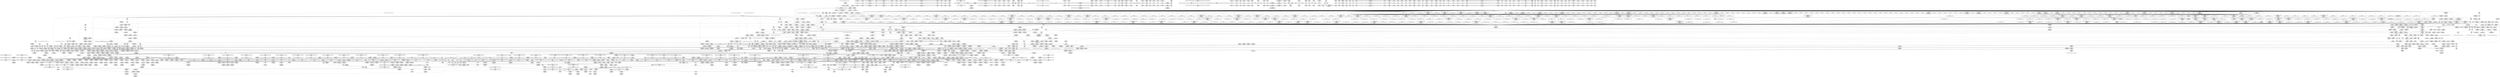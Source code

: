 digraph {
	CE0x4e2c9d0 [shape=record,shape=Mrecord,label="{CE0x4e2c9d0|selinux_inode_setxattr:call20|security/selinux/hooks.c,2964}"]
	CE0x4e854a0 [shape=record,shape=Mrecord,label="{CE0x4e854a0|i64_1|*Constant*}"]
	CE0x4eda1a0 [shape=record,shape=Mrecord,label="{CE0x4eda1a0|i32_22|*Constant*}"]
	CE0x4cf9c50 [shape=record,shape=Mrecord,label="{CE0x4cf9c50|12:_i32,_40:_%struct.super_block*,_56:_i8*,_:_CRE_148,149_}"]
	CE0x4d2c540 [shape=record,shape=Mrecord,label="{CE0x4d2c540|104:_%struct.inode*,_:_CRE_72,80_|*MultipleSource*|Function::selinux_inode_setxattr&Arg::dentry::|security/selinux/hooks.c,2937}"]
	CE0x4e3a4d0 [shape=record,shape=Mrecord,label="{CE0x4e3a4d0|selinux_inode_setxattr:tmp50|security/selinux/hooks.c,2973}"]
	CE0x4d09c90 [shape=record,shape=Mrecord,label="{CE0x4d09c90|i32_10|*Constant*|*SummSource*}"]
	CE0x4e3ac90 [shape=record,shape=Mrecord,label="{CE0x4e3ac90|selinux_inode_setxattr:tmp51|security/selinux/hooks.c,2973|*SummSource*}"]
	CE0x4cf99b0 [shape=record,shape=Mrecord,label="{CE0x4cf99b0|12:_i32,_40:_%struct.super_block*,_56:_i8*,_:_CRE_146,147_}"]
	CE0x4e9c4a0 [shape=record,shape=Mrecord,label="{CE0x4e9c4a0|selinux_inode_setotherxattr:land.lhs.true2|*SummSource*}"]
	CE0x4d1afc0 [shape=record,shape=Mrecord,label="{CE0x4d1afc0|104:_%struct.inode*,_:_CRE_308,309_}"]
	CE0x66fe5a0 [shape=record,shape=Mrecord,label="{CE0x66fe5a0|selinux_inode_setxattr:if.end51|*SummSink*}"]
	CE0x4e370d0 [shape=record,shape=Mrecord,label="{CE0x4e370d0|selinux_inode_setxattr:sub|security/selinux/hooks.c,2973|*SummSource*}"]
	CE0x4d67ed0 [shape=record,shape=Mrecord,label="{CE0x4d67ed0|selinux_inode_setxattr:tmp26|security/selinux/hooks.c,2952|*SummSource*}"]
	CE0x4dd1610 [shape=record,shape=Mrecord,label="{CE0x4dd1610|selinux_inode_setxattr:tmp91|security/selinux/hooks.c,3004|*SummSource*}"]
	CE0x4d3bfb0 [shape=record,shape=Mrecord,label="{CE0x4d3bfb0|12:_i32,_40:_%struct.super_block*,_56:_i8*,_:_CRE_232,236_|*MultipleSource*|security/selinux/hooks.c,2938|*LoadInst*|security/selinux/hooks.c,2937}"]
	CE0x4d4d2f0 [shape=record,shape=Mrecord,label="{CE0x4d4d2f0|12:_i32,_40:_%struct.super_block*,_56:_i8*,_:_CRE_890,891_}"]
	CE0x4e24cf0 [shape=record,shape=Mrecord,label="{CE0x4e24cf0|selinux_inode_setxattr:tmp79|security/selinux/hooks.c,2998|*SummSink*}"]
	CE0x4e17360 [shape=record,shape=Mrecord,label="{CE0x4e17360|_call_void_audit_log_end(%struct.audit_buffer*_%call33)_#10,_!dbg_!27789|security/selinux/hooks.c,2984|*SummSource*}"]
	CE0x4dce5e0 [shape=record,shape=Mrecord,label="{CE0x4dce5e0|selinux_inode_setxattr:tmp86|security/selinux/hooks.c,3001}"]
	CE0x4e8dee0 [shape=record,shape=Mrecord,label="{CE0x4e8dee0|inode_has_perm:lnot1|security/selinux/hooks.c,1611}"]
	CE0x4ea21d0 [shape=record,shape=Mrecord,label="{CE0x4ea21d0|inode_has_perm:tmp11|security/selinux/hooks.c,1612|*SummSource*}"]
	CE0x4e266f0 [shape=record,shape=Mrecord,label="{CE0x4e266f0|i32_128|*Constant*}"]
	CE0x4d01540 [shape=record,shape=Mrecord,label="{CE0x4d01540|12:_i32,_40:_%struct.super_block*,_56:_i8*,_:_CRE_580,581_}"]
	CE0x4d66240 [shape=record,shape=Mrecord,label="{CE0x4d66240|selinux_inode_setxattr:call|security/selinux/hooks.c,2941}"]
	CE0x4e86bd0 [shape=record,shape=Mrecord,label="{CE0x4e86bd0|i64*_getelementptr_inbounds_(_8_x_i64_,_8_x_i64_*___llvm_gcov_ctr154,_i64_0,_i64_2)|*Constant*|*SummSource*}"]
	CE0x4e92d40 [shape=record,shape=Mrecord,label="{CE0x4e92d40|selinux_inode_setotherxattr:call8|security/selinux/hooks.c,2919}"]
	CE0x4d15170 [shape=record,shape=Mrecord,label="{CE0x4d15170|dentry_has_perm:bb|*SummSink*}"]
	"CONST[source:2(external),value:0(static)][purpose:{operation}][SrcIdx:13]"
	CE0x4e9a700 [shape=record,shape=Mrecord,label="{CE0x4e9a700|selinux_inode_setotherxattr:tmp22|security/selinux/hooks.c,2917|*SummSource*}"]
	CE0x4ea8130 [shape=record,shape=Mrecord,label="{CE0x4ea8130|selinux_inode_setotherxattr:tmp43|*SummSource*}"]
	CE0x4dd1900 [shape=record,shape=Mrecord,label="{CE0x4dd1900|selinux_inode_setxattr:call53|security/selinux/hooks.c,3003}"]
	CE0x4d3afc0 [shape=record,shape=Mrecord,label="{CE0x4d3afc0|12:_i32,_40:_%struct.super_block*,_56:_i8*,_:_CRE_618,619_}"]
	CE0x4df8f20 [shape=record,shape=Mrecord,label="{CE0x4df8f20|i64_15|*Constant*}"]
	CE0x4de9cf0 [shape=record,shape=Mrecord,label="{CE0x4de9cf0|selinux_inode_setxattr:audit_context|security/selinux/hooks.c,2981|*SummSink*}"]
	CE0x4da84b0 [shape=record,shape=Mrecord,label="{CE0x4da84b0|current_sid:tmp22|security/selinux/hooks.c,218}"]
	CE0x4e7fb80 [shape=record,shape=Mrecord,label="{CE0x4e7fb80|i64_13|*Constant*}"]
	CE0x4e04600 [shape=record,shape=Mrecord,label="{CE0x4e04600|i64_10|*Constant*|*SummSource*}"]
	CE0x4ecf690 [shape=record,shape=Mrecord,label="{CE0x4ecf690|__validate_creds:lnot.ext|include/linux/cred.h,173|*SummSource*}"]
	CE0x4dbefb0 [shape=record,shape=Mrecord,label="{CE0x4dbefb0|current_sid:tmp20|security/selinux/hooks.c,218|*SummSink*}"]
	CE0x4e9c980 [shape=record,shape=Mrecord,label="{CE0x4e9c980|i64*_getelementptr_inbounds_(_8_x_i64_,_8_x_i64_*___llvm_gcov_ctr154,_i64_0,_i64_5)|*Constant*}"]
	CE0x4d74690 [shape=record,shape=Mrecord,label="{CE0x4d74690|current_sid:tmp9|security/selinux/hooks.c,218}"]
	CE0x4e51350 [shape=record,shape=Mrecord,label="{CE0x4e51350|_call_void___invalid_creds(%struct.cred*_%cred,_i8*_%file,_i32_%line)_#10,_!dbg_!27721|include/linux/cred.h,174|*SummSource*}"]
	CE0x4d67300 [shape=record,shape=Mrecord,label="{CE0x4d67300|i64*_getelementptr_inbounds_(_38_x_i64_,_38_x_i64_*___llvm_gcov_ctr236,_i64_0,_i64_9)|*Constant*}"]
	CE0x4d06af0 [shape=record,shape=Mrecord,label="{CE0x4d06af0|selinux_inode_setxattr:if.then50|*SummSink*}"]
	CE0x4d6de20 [shape=record,shape=Mrecord,label="{CE0x4d6de20|selinux_inode_setxattr:if.end34}"]
	CE0x4d09310 [shape=record,shape=Mrecord,label="{CE0x4d09310|104:_%struct.inode*,_:_CRE_264,272_|*MultipleSource*|Function::selinux_inode_setxattr&Arg::dentry::|security/selinux/hooks.c,2937}"]
	CE0x4cf9490 [shape=record,shape=Mrecord,label="{CE0x4cf9490|12:_i32,_40:_%struct.super_block*,_56:_i8*,_:_CRE_258,259_}"]
	CE0x4d12f80 [shape=record,shape=Mrecord,label="{CE0x4d12f80|104:_%struct.inode*,_:_CRE_199,200_}"]
	CE0x4d4b420 [shape=record,shape=Mrecord,label="{CE0x4d4b420|12:_i32,_40:_%struct.super_block*,_56:_i8*,_:_CRE_868,869_}"]
	CE0x4e26450 [shape=record,shape=Mrecord,label="{CE0x4e26450|avc_has_perm:tclass|Function::avc_has_perm&Arg::tclass::|*SummSource*}"]
	CE0x4d12a40 [shape=record,shape=Mrecord,label="{CE0x4d12a40|selinux_inode_setxattr:if.end6|*SummSource*}"]
	CE0x4e04590 [shape=record,shape=Mrecord,label="{CE0x4e04590|i64_10|*Constant*}"]
	CE0x4e4f6c0 [shape=record,shape=Mrecord,label="{CE0x4e4f6c0|__validate_creds:tmp9|include/linux/cred.h,175|*SummSource*}"]
	CE0x4e39a40 [shape=record,shape=Mrecord,label="{CE0x4e39a40|i64_20|*Constant*}"]
	CE0x4d0d5a0 [shape=record,shape=Mrecord,label="{CE0x4d0d5a0|12:_i32,_40:_%struct.super_block*,_56:_i8*,_:_CRE_432,440_|*MultipleSource*|security/selinux/hooks.c,2938|*LoadInst*|security/selinux/hooks.c,2937}"]
	CE0x4e72900 [shape=record,shape=Mrecord,label="{CE0x4e72900|selinux_inode_setxattr:sclass47|security/selinux/hooks.c,2999|*SummSink*}"]
	CE0x4d6b580 [shape=record,shape=Mrecord,label="{CE0x4d6b580|dentry_has_perm:ad|security/selinux/hooks.c, 1628|*SummSink*}"]
	CE0x4e4b080 [shape=record,shape=Mrecord,label="{CE0x4e4b080|selinux_inode_setotherxattr:tmp39|security/selinux/hooks.c,2922|*SummSource*}"]
	CE0x4d79cf0 [shape=record,shape=Mrecord,label="{CE0x4d79cf0|12:_i32,_40:_%struct.super_block*,_56:_i8*,_:_CRE_656,664_|*MultipleSource*|security/selinux/hooks.c,2938|*LoadInst*|security/selinux/hooks.c,2937}"]
	CE0x4e3cde0 [shape=record,shape=Mrecord,label="{CE0x4e3cde0|selinux_inode_setxattr:tmp54|security/selinux/hooks.c,2976}"]
	CE0x4e1c410 [shape=record,shape=Mrecord,label="{CE0x4e1c410|i64_27|*Constant*}"]
	CE0x4e841b0 [shape=record,shape=Mrecord,label="{CE0x4e841b0|i16_5|*Constant*|*SummSink*}"]
	CE0x4dea090 [shape=record,shape=Mrecord,label="{CE0x4dea090|selinux_inode_setxattr:tmp62|security/selinux/hooks.c,2981}"]
	CE0x4e3e690 [shape=record,shape=Mrecord,label="{CE0x4e3e690|selinux_inode_setxattr:audit_size.0}"]
	CE0x4d53910 [shape=record,shape=Mrecord,label="{CE0x4d53910|selinux_inode_setxattr:call1|security/selinux/hooks.c,2944}"]
	CE0x4d0d1c0 [shape=record,shape=Mrecord,label="{CE0x4d0d1c0|12:_i32,_40:_%struct.super_block*,_56:_i8*,_:_CRE_416,424_|*MultipleSource*|security/selinux/hooks.c,2938|*LoadInst*|security/selinux/hooks.c,2937}"]
	CE0x4e2b5d0 [shape=record,shape=Mrecord,label="{CE0x4e2b5d0|selinux_inode_setxattr:tmp35|security/selinux/hooks.c,2963}"]
	CE0x4e041a0 [shape=record,shape=Mrecord,label="{CE0x4e041a0|selinux_inode_setxattr:tmp28|security/selinux/hooks.c,2957|*SummSink*}"]
	CE0x4d79660 [shape=record,shape=Mrecord,label="{CE0x4d79660|12:_i32,_40:_%struct.super_block*,_56:_i8*,_:_CRE_808,816_|*MultipleSource*|security/selinux/hooks.c,2938|*LoadInst*|security/selinux/hooks.c,2937}"]
	CE0x4e9e790 [shape=record,shape=Mrecord,label="{CE0x4e9e790|selinux_inode_setotherxattr:if.then15}"]
	CE0x4d2b830 [shape=record,shape=Mrecord,label="{CE0x4d2b830|current_sid:tmp10|security/selinux/hooks.c,218|*SummSink*}"]
	CE0x4e1b7b0 [shape=record,shape=Mrecord,label="{CE0x4e1b7b0|selinux_inode_setxattr:tobool38|security/selinux/hooks.c,2990}"]
	CE0x4d4d7c0 [shape=record,shape=Mrecord,label="{CE0x4d4d7c0|12:_i32,_40:_%struct.super_block*,_56:_i8*,_:_CRE_893,894_}"]
	CE0x4e24b50 [shape=record,shape=Mrecord,label="{CE0x4e24b50|selinux_inode_setxattr:tmp79|security/selinux/hooks.c,2998}"]
	CE0x4e80510 [shape=record,shape=Mrecord,label="{CE0x4e80510|_call_void_lockdep_rcu_suspicious(i8*_getelementptr_inbounds_(_25_x_i8_,_25_x_i8_*_.str3,_i32_0,_i32_0),_i32_218,_i8*_getelementptr_inbounds_(_45_x_i8_,_45_x_i8_*_.str12,_i32_0,_i32_0))_#10,_!dbg_!27727|security/selinux/hooks.c,218|*SummSink*}"]
	CE0x4e80b00 [shape=record,shape=Mrecord,label="{CE0x4e80b00|i64*_getelementptr_inbounds_(_8_x_i64_,_8_x_i64_*___llvm_gcov_ctr154,_i64_0,_i64_1)|*Constant*}"]
	CE0x4d3df40 [shape=record,shape=Mrecord,label="{CE0x4d3df40|i64_1|*Constant*}"]
	CE0x4d77320 [shape=record,shape=Mrecord,label="{CE0x4d77320|12:_i32,_40:_%struct.super_block*,_56:_i8*,_:_CRE_622,623_}"]
	CE0x4d600b0 [shape=record,shape=Mrecord,label="{CE0x4d600b0|selinux_inode_setxattr:sid11|security/selinux/hooks.c,2957|*SummSource*}"]
	CE0x4cfe770 [shape=record,shape=Mrecord,label="{CE0x4cfe770|104:_%struct.inode*,_:_CRE_210,211_}"]
	CE0x4eb7430 [shape=record,shape=Mrecord,label="{CE0x4eb7430|_ret_i32_%call,_!dbg_!27723|security/selinux/hooks.c,1632}"]
	CE0x4e5b9e0 [shape=record,shape=Mrecord,label="{CE0x4e5b9e0|i64*_getelementptr_inbounds_(_8_x_i64_,_8_x_i64_*___llvm_gcov_ctr154,_i64_0,_i64_7)|*Constant*|*SummSource*}"]
	CE0x4e31870 [shape=record,shape=Mrecord,label="{CE0x4e31870|selinux_inode_setotherxattr:tmp4|security/selinux/hooks.c,2915}"]
	CE0x4e170e0 [shape=record,shape=Mrecord,label="{CE0x4e170e0|GLOBAL:audit_log_n_untrustedstring|*Constant*|*SummSink*}"]
	CE0x4e94e50 [shape=record,shape=Mrecord,label="{CE0x4e94e50|selinux_inode_setotherxattr:tmp28|security/selinux/hooks.c,2920|*SummSource*}"]
	CE0x4e4bf90 [shape=record,shape=Mrecord,label="{CE0x4e4bf90|selinux_inode_setotherxattr:tmp40|security/selinux/hooks.c,2925|*SummSink*}"]
	CE0x4e739a0 [shape=record,shape=Mrecord,label="{CE0x4e739a0|i64_34|*Constant*|*SummSource*}"]
	CE0x4e9d180 [shape=record,shape=Mrecord,label="{CE0x4e9d180|inode_has_perm:tmp4|security/selinux/hooks.c,1609}"]
	CE0x4eaa2d0 [shape=record,shape=Mrecord,label="{CE0x4eaa2d0|selinux_inode_setotherxattr:tmp46|security/selinux/hooks.c,2931|*SummSource*}"]
	CE0x4e35900 [shape=record,shape=Mrecord,label="{CE0x4e35900|selinux_inode_setxattr:tmp44|security/selinux/hooks.c,2971}"]
	CE0x4e7e1f0 [shape=record,shape=Mrecord,label="{CE0x4e7e1f0|_ret_i32_%retval.0,_!dbg_!27821|security/selinux/hooks.c,3008}"]
	CE0x4d3d630 [shape=record,shape=Mrecord,label="{CE0x4d3d630|current_sid:tmp4|security/selinux/hooks.c,218|*SummSink*}"]
	CE0x4e9f0a0 [shape=record,shape=Mrecord,label="{CE0x4e9f0a0|selinux_inode_setotherxattr:tmp31|security/selinux/hooks.c,2920}"]
	CE0x4d11cc0 [shape=record,shape=Mrecord,label="{CE0x4d11cc0|i64_3|*Constant*|*SummSource*}"]
	CE0x4de59d0 [shape=record,shape=Mrecord,label="{CE0x4de59d0|selinux_inode_setxattr:tmp14|security/selinux/hooks.c,2948}"]
	CE0x4da8c50 [shape=record,shape=Mrecord,label="{CE0x4da8c50|current_sid:tmp22|security/selinux/hooks.c,218|*SummSink*}"]
	CE0x4ed3b10 [shape=record,shape=Mrecord,label="{CE0x4ed3b10|inode_has_perm:bb|*SummSink*}"]
	CE0x4d14790 [shape=record,shape=Mrecord,label="{CE0x4d14790|12:_i32,_40:_%struct.super_block*,_56:_i8*,_:_CRE_604,605_}"]
	CE0x4e2edf0 [shape=record,shape=Mrecord,label="{CE0x4e2edf0|i64*_getelementptr_inbounds_(_8_x_i64_,_8_x_i64_*___llvm_gcov_ctr154,_i64_0,_i64_1)|*Constant*|*SummSink*}"]
	CE0x4d3d000 [shape=record,shape=Mrecord,label="{CE0x4d3d000|selinux_inode_setxattr:if.else30}"]
	CE0x4d6ff00 [shape=record,shape=Mrecord,label="{CE0x4d6ff00|i64_5|*Constant*}"]
	CE0x4d46170 [shape=record,shape=Mrecord,label="{CE0x4d46170|selinux_inode_setotherxattr:tmp8|security/selinux/hooks.c,2915|*SummSource*}"]
	CE0x4ea0150 [shape=record,shape=Mrecord,label="{CE0x4ea0150|inode_has_perm:tmp9|security/selinux/hooks.c,1611|*SummSink*}"]
	CE0x4e91510 [shape=record,shape=Mrecord,label="{CE0x4e91510|GLOBAL:inode_has_perm|*Constant*|*SummSource*}"]
	CE0x4d213a0 [shape=record,shape=Mrecord,label="{CE0x4d213a0|12:_i32,_40:_%struct.super_block*,_56:_i8*,_:_CRE_473,474_}"]
	CE0x4e26d80 [shape=record,shape=Mrecord,label="{CE0x4e26d80|avc_has_perm:requested|Function::avc_has_perm&Arg::requested::}"]
	CE0x4e216d0 [shape=record,shape=Mrecord,label="{CE0x4e216d0|selinux_inode_setxattr:tmp72|security/selinux/hooks.c,2993|*SummSink*}"]
	CE0x4d521a0 [shape=record,shape=Mrecord,label="{CE0x4d521a0|12:_i32,_40:_%struct.super_block*,_56:_i8*,_:_CRE_982,983_}"]
	CE0x4dcef50 [shape=record,shape=Mrecord,label="{CE0x4dcef50|selinux_inode_setxattr:call48|security/selinux/hooks.c,2998|*SummSink*}"]
	CE0x4e5b1d0 [shape=record,shape=Mrecord,label="{CE0x4e5b1d0|inode_has_perm:retval.0}"]
	CE0x4da9830 [shape=record,shape=Mrecord,label="{CE0x4da9830|current_sid:sid|security/selinux/hooks.c,220|*SummSink*}"]
	CE0x4df7bb0 [shape=record,shape=Mrecord,label="{CE0x4df7bb0|selinux_inode_setxattr:flags3|security/selinux/hooks.c,2948|*SummSink*}"]
	CE0x4d4dfa0 [shape=record,shape=Mrecord,label="{CE0x4d4dfa0|12:_i32,_40:_%struct.super_block*,_56:_i8*,_:_CRE_899,900_}"]
	CE0x4def790 [shape=record,shape=Mrecord,label="{CE0x4def790|selinux_inode_setxattr:tmp15|security/selinux/hooks.c,2948|*SummSource*}"]
	CE0x4d4e780 [shape=record,shape=Mrecord,label="{CE0x4d4e780|12:_i32,_40:_%struct.super_block*,_56:_i8*,_:_CRE_905,906_}"]
	CE0x4cff300 [shape=record,shape=Mrecord,label="{CE0x4cff300|12:_i32,_40:_%struct.super_block*,_56:_i8*,_:_CRE_56,64_|*MultipleSource*|security/selinux/hooks.c,2938|*LoadInst*|security/selinux/hooks.c,2937}"]
	CE0x4de7af0 [shape=record,shape=Mrecord,label="{CE0x4de7af0|i32_1401|*Constant*|*SummSink*}"]
	CE0x4e2fe30 [shape=record,shape=Mrecord,label="{CE0x4e2fe30|i32_1|*Constant*}"]
	CE0x4e85f00 [shape=record,shape=Mrecord,label="{CE0x4e85f00|i64*_getelementptr_inbounds_(_25_x_i64_,_25_x_i64_*___llvm_gcov_ctr237,_i64_0,_i64_6)|*Constant*|*SummSource*}"]
	CE0x4d20f90 [shape=record,shape=Mrecord,label="{CE0x4d20f90|12:_i32,_40:_%struct.super_block*,_56:_i8*,_:_CRE_456,464_|*MultipleSource*|security/selinux/hooks.c,2938|*LoadInst*|security/selinux/hooks.c,2937}"]
	CE0x4e81cc0 [shape=record,shape=Mrecord,label="{CE0x4e81cc0|i8*_getelementptr_inbounds_(_25_x_i8_,_25_x_i8_*_.str3,_i32_0,_i32_0)|*Constant*|*SummSink*}"]
	CE0x4d3a690 [shape=record,shape=Mrecord,label="{CE0x4d3a690|12:_i32,_40:_%struct.super_block*,_56:_i8*,_:_CRE_611,612_}"]
	CE0x4e16470 [shape=record,shape=Mrecord,label="{CE0x4e16470|_call_void_audit_log_n_untrustedstring(%struct.audit_buffer*_%call33,_i8*_%value,_i64_%audit_size.1)_#10,_!dbg_!27788|security/selinux/hooks.c,2983|*SummSink*}"]
	CE0x4dfa010 [shape=record,shape=Mrecord,label="{CE0x4dfa010|selinux_inode_setxattr:tmp40|security/selinux/hooks.c,2964|*SummSink*}"]
	CE0x4deef90 [shape=record,shape=Mrecord,label="{CE0x4deef90|i64_5|*Constant*|*SummSource*}"]
	CE0x4dab440 [shape=record,shape=Mrecord,label="{CE0x4dab440|i64*_getelementptr_inbounds_(_25_x_i64_,_25_x_i64_*___llvm_gcov_ctr237,_i64_0,_i64_1)|*Constant*|*SummSink*}"]
	CE0x4d77ad0 [shape=record,shape=Mrecord,label="{CE0x4d77ad0|12:_i32,_40:_%struct.super_block*,_56:_i8*,_:_CRE_648,656_|*MultipleSource*|security/selinux/hooks.c,2938|*LoadInst*|security/selinux/hooks.c,2937}"]
	CE0x4e34d00 [shape=record,shape=Mrecord,label="{CE0x4e34d00|selinux_inode_setotherxattr:tmp34|security/selinux/hooks.c,2922}"]
	CE0x4d289c0 [shape=record,shape=Mrecord,label="{CE0x4d289c0|12:_i32,_40:_%struct.super_block*,_56:_i8*,_:_CRE_173,174_}"]
	CE0x4eac260 [shape=record,shape=Mrecord,label="{CE0x4eac260|dentry_has_perm:entry|*SummSink*}"]
	CE0x4e592a0 [shape=record,shape=Mrecord,label="{CE0x4e592a0|inode_has_perm:tmp17|security/selinux/hooks.c,1617|*SummSink*}"]
	CE0x4d215b0 [shape=record,shape=Mrecord,label="{CE0x4d215b0|12:_i32,_40:_%struct.super_block*,_56:_i8*,_:_CRE_474,475_}"]
	CE0x4e98480 [shape=record,shape=Mrecord,label="{CE0x4e98480|dentry_has_perm:tmp3|*SummSink*}"]
	CE0x4e939b0 [shape=record,shape=Mrecord,label="{CE0x4e939b0|COLLAPSED:_GCMRE___llvm_gcov_ctr237_internal_global_25_x_i64_zeroinitializer:_elem_0:default:}"]
	CE0x4d3bc40 [shape=record,shape=Mrecord,label="{CE0x4d3bc40|12:_i32,_40:_%struct.super_block*,_56:_i8*,_:_CRE_216,224_|*MultipleSource*|security/selinux/hooks.c,2938|*LoadInst*|security/selinux/hooks.c,2937}"]
	CE0x4e28950 [shape=record,shape=Mrecord,label="{CE0x4e28950|selinux_inode_setxattr:value|Function::selinux_inode_setxattr&Arg::value::|*SummSink*}"]
	CE0x4d74420 [shape=record,shape=Mrecord,label="{CE0x4d74420|104:_%struct.inode*,_:_CRE_8,12_|*MultipleSource*|Function::selinux_inode_setxattr&Arg::dentry::|security/selinux/hooks.c,2937}"]
	CE0x4d463a0 [shape=record,shape=Mrecord,label="{CE0x4d463a0|current_sid:call|security/selinux/hooks.c,218|*SummSource*}"]
	CE0x4d5c670 [shape=record,shape=Mrecord,label="{CE0x4d5c670|selinux_inode_setotherxattr:entry|*SummSource*}"]
	CE0x4dfa4c0 [shape=record,shape=Mrecord,label="{CE0x4dfa4c0|selinux_inode_setxattr:tmp41|security/selinux/hooks.c,2964|*SummSource*}"]
	CE0x4d0d390 [shape=record,shape=Mrecord,label="{CE0x4d0d390|12:_i32,_40:_%struct.super_block*,_56:_i8*,_:_CRE_424,432_|*MultipleSource*|security/selinux/hooks.c,2938|*LoadInst*|security/selinux/hooks.c,2937}"]
	CE0x4e97240 [shape=record,shape=Mrecord,label="{CE0x4e97240|selinux_inode_setotherxattr:bb|*SummSource*}"]
	CE0x4ed8cd0 [shape=record,shape=Mrecord,label="{CE0x4ed8cd0|__validate_creds:tmp1|*SummSource*}"]
	CE0x4d246f0 [shape=record,shape=Mrecord,label="{CE0x4d246f0|12:_i32,_40:_%struct.super_block*,_56:_i8*,_:_CRE_559,560_}"]
	CE0x4eab8f0 [shape=record,shape=Mrecord,label="{CE0x4eab8f0|selinux_inode_setotherxattr:call19|security/selinux/hooks.c,2931|*SummSink*}"]
	CE0x4d2ccb0 [shape=record,shape=Mrecord,label="{CE0x4d2ccb0|selinux_inode_setotherxattr:cred4|security/selinux/hooks.c,2915}"]
	CE0x4d71010 [shape=record,shape=Mrecord,label="{CE0x4d71010|current_sid:tobool1|security/selinux/hooks.c,218}"]
	CE0x4d28330 [shape=record,shape=Mrecord,label="{CE0x4d28330|12:_i32,_40:_%struct.super_block*,_56:_i8*,_:_CRE_168,169_}"]
	CE0x4eaa6b0 [shape=record,shape=Mrecord,label="{CE0x4eaa6b0|i64*_getelementptr_inbounds_(_25_x_i64_,_25_x_i64_*___llvm_gcov_ctr237,_i64_0,_i64_23)|*Constant*|*SummSink*}"]
	CE0x4dd1b40 [shape=record,shape=Mrecord,label="{CE0x4dd1b40|i32_-1|*Constant*|*SummSink*}"]
	CE0x4e2b050 [shape=record,shape=Mrecord,label="{CE0x4e2b050|i64_13|*Constant*|*SummSource*}"]
	CE0x4d41920 [shape=record,shape=Mrecord,label="{CE0x4d41920|current_sid:call|security/selinux/hooks.c,218}"]
	CE0x4ea15d0 [shape=record,shape=Mrecord,label="{CE0x4ea15d0|selinux_inode_setotherxattr:tmp18|security/selinux/hooks.c,2915}"]
	CE0x4d522f0 [shape=record,shape=Mrecord,label="{CE0x4d522f0|12:_i32,_40:_%struct.super_block*,_56:_i8*,_:_CRE_983,984_}"]
	CE0x4d4fc80 [shape=record,shape=Mrecord,label="{CE0x4d4fc80|12:_i32,_40:_%struct.super_block*,_56:_i8*,_:_CRE_921,922_}"]
	CE0x4eace20 [shape=record,shape=Mrecord,label="{CE0x4eace20|dentry_has_perm:tmp}"]
	CE0x4ece950 [shape=record,shape=Mrecord,label="{CE0x4ece950|__validate_creds:tmp3|include/linux/cred.h,173|*SummSource*}"]
	CE0x4e1a500 [shape=record,shape=Mrecord,label="{CE0x4e1a500|selinux_inode_setxattr:call36|security/selinux/hooks.c,2988|*SummSource*}"]
	CE0x4cf8cb0 [shape=record,shape=Mrecord,label="{CE0x4cf8cb0|12:_i32,_40:_%struct.super_block*,_56:_i8*,_:_CRE_252,253_}"]
	CE0x4e6f540 [shape=record,shape=Mrecord,label="{CE0x4e6f540|selinux_inode_setxattr:tmp87|security/selinux/hooks.c,3001|*SummSource*}"]
	CE0x4d1ec90 [shape=record,shape=Mrecord,label="{CE0x4d1ec90|104:_%struct.inode*,_:_CRE_104,112_|*MultipleSource*|Function::selinux_inode_setxattr&Arg::dentry::|security/selinux/hooks.c,2937}"]
	CE0x4e1e6b0 [shape=record,shape=Mrecord,label="{CE0x4e1e6b0|selinux_inode_setxattr:tmp69|security/selinux/hooks.c,2991|*SummSink*}"]
	CE0x4d133e0 [shape=record,shape=Mrecord,label="{CE0x4d133e0|selinux_inode_setxattr:if.end15|*SummSource*}"]
	CE0x4df85e0 [shape=record,shape=Mrecord,label="{CE0x4df85e0|GLOBAL:capable|*Constant*|*SummSource*}"]
	CE0x4d41460 [shape=record,shape=Mrecord,label="{CE0x4d41460|104:_%struct.inode*,_:_CRE_177,178_}"]
	CE0x4de6c30 [shape=record,shape=Mrecord,label="{CE0x4de6c30|GLOBAL:audit_log_start|*Constant*|*SummSource*}"]
	CE0x4ecf810 [shape=record,shape=Mrecord,label="{CE0x4ecf810|__validate_creds:lnot.ext|include/linux/cred.h,173|*SummSink*}"]
	CE0x4e3afc0 [shape=record,shape=Mrecord,label="{CE0x4e3afc0|selinux_inode_setxattr:tmp52|security/selinux/hooks.c,2974}"]
	CE0x4e06bf0 [shape=record,shape=Mrecord,label="{CE0x4e06bf0|i32_3|*Constant*|*SummSink*}"]
	CE0x4e6ee60 [shape=record,shape=Mrecord,label="{CE0x4e6ee60|selinux_inode_setxattr:tmp80|security/selinux/hooks.c,2998}"]
	CE0x4d5ea30 [shape=record,shape=Mrecord,label="{CE0x4d5ea30|selinux_inode_setxattr:tmp11|security/selinux/hooks.c,2947|*SummSource*}"]
	CE0x4e941e0 [shape=record,shape=Mrecord,label="{CE0x4e941e0|i32_2915|*Constant*}"]
	CE0x4d4bb50 [shape=record,shape=Mrecord,label="{CE0x4d4bb50|12:_i32,_40:_%struct.super_block*,_56:_i8*,_:_CRE_872,873_}"]
	CE0x4d52f50 [shape=record,shape=Mrecord,label="{CE0x4d52f50|selinux_inode_setxattr:tmp4|security/selinux/hooks.c,2938|*SummSink*}"]
	CE0x4e96530 [shape=record,shape=Mrecord,label="{CE0x4e96530|inode_has_perm:tmp6|*LoadInst*|security/selinux/hooks.c,1611|*SummSink*}"]
	CE0x4d00560 [shape=record,shape=Mrecord,label="{CE0x4d00560|current_sid:tmp5|security/selinux/hooks.c,218|*SummSource*}"]
	CE0x4ec2de0 [shape=record,shape=Mrecord,label="{CE0x4ec2de0|cred_sid:tmp}"]
	CE0x4ece760 [shape=record,shape=Mrecord,label="{CE0x4ece760|%struct.task_struct*_(%struct.task_struct**)*_asm_movq_%gs:$_1:P_,$0_,_r,im,_dirflag_,_fpsr_,_flags_|*SummSource*}"]
	CE0x4dbec90 [shape=record,shape=Mrecord,label="{CE0x4dbec90|current_sid:tmp20|security/selinux/hooks.c,218}"]
	CE0x4dbe120 [shape=record,shape=Mrecord,label="{CE0x4dbe120|current_sid:tmp18|security/selinux/hooks.c,218|*SummSource*}"]
	CE0x4e00980 [shape=record,shape=Mrecord,label="{CE0x4e00980|selinux_inode_setxattr:tmp70|security/selinux/hooks.c,2991|*SummSink*}"]
	CE0x4d00d60 [shape=record,shape=Mrecord,label="{CE0x4d00d60|12:_i32,_40:_%struct.super_block*,_56:_i8*,_:_CRE_574,575_}"]
	CE0x4eb90d0 [shape=record,shape=Mrecord,label="{CE0x4eb90d0|selinux_inode_setotherxattr:tmp49|security/selinux/hooks.c,2932|*SummSink*}"]
	CE0x4d52d80 [shape=record,shape=Mrecord,label="{CE0x4d52d80|selinux_inode_setxattr:tmp4|security/selinux/hooks.c,2938}"]
	CE0x4d42c10 [shape=record,shape=Mrecord,label="{CE0x4d42c10|104:_%struct.inode*,_:_CRE_166,167_}"]
	CE0x4ea8920 [shape=record,shape=Mrecord,label="{CE0x4ea8920|i64*_getelementptr_inbounds_(_25_x_i64_,_25_x_i64_*___llvm_gcov_ctr237,_i64_0,_i64_22)|*Constant*}"]
	CE0x4d6dd20 [shape=record,shape=Mrecord,label="{CE0x4d6dd20|selinux_inode_setxattr:if.then44|*SummSink*}"]
	CE0x4cffd20 [shape=record,shape=Mrecord,label="{CE0x4cffd20|12:_i32,_40:_%struct.super_block*,_56:_i8*,_:_CRE_178,179_}"]
	CE0x4d10300 [shape=record,shape=Mrecord,label="{CE0x4d10300|12:_i32,_40:_%struct.super_block*,_56:_i8*,_:_CRE_552,553_}"]
	CE0x4d3c660 [shape=record,shape=Mrecord,label="{CE0x4d3c660|12:_i32,_40:_%struct.super_block*,_56:_i8*,_:_CRE_243,244_}"]
	CE0x4e876d0 [shape=record,shape=Mrecord,label="{CE0x4e876d0|selinux_inode_setotherxattr:call|security/selinux/hooks.c,2915|*SummSink*}"]
	CE0x4da9020 [shape=record,shape=Mrecord,label="{CE0x4da9020|current_sid:tmp23|security/selinux/hooks.c,218|*SummSource*}"]
	CE0x4d50af0 [shape=record,shape=Mrecord,label="{CE0x4d50af0|12:_i32,_40:_%struct.super_block*,_56:_i8*,_:_CRE_932,933_}"]
	CE0x4deb3e0 [shape=record,shape=Mrecord,label="{CE0x4deb3e0|selinux_inode_setxattr:tmp17|security/selinux/hooks.c,2948}"]
	CE0x4d21ad0 [shape=record,shape=Mrecord,label="{CE0x4d21ad0|12:_i32,_40:_%struct.super_block*,_56:_i8*,_:_CRE_477,478_}"]
	CE0x4e38fb0 [shape=record,shape=Mrecord,label="{CE0x4e38fb0|selinux_inode_setxattr:cmp25|security/selinux/hooks.c,2973|*SummSource*}"]
	CE0x4e346e0 [shape=record,shape=Mrecord,label="{CE0x4e346e0|selinux_inode_setotherxattr:tmp20|security/selinux/hooks.c,2917|*SummSink*}"]
	CE0x4dfeca0 [shape=record,shape=Mrecord,label="{CE0x4dfeca0|selinux_inode_setxattr:tmp34|security/selinux/hooks.c,2960}"]
	CE0x4e944b0 [shape=record,shape=Mrecord,label="{CE0x4e944b0|GLOBAL:current_task|Global_var:current_task}"]
	CE0x4e2f810 [shape=record,shape=Mrecord,label="{CE0x4e2f810|inode_has_perm:tmp1|*SummSource*}"]
	CE0x4e91360 [shape=record,shape=Mrecord,label="{CE0x4e91360|dentry_has_perm:call|security/selinux/hooks.c,1632|*SummSink*}"]
	CE0x4e00cf0 [shape=record,shape=Mrecord,label="{CE0x4e00cf0|selinux_inode_setxattr:tmp71|security/selinux/hooks.c,2993}"]
	CE0x4da9920 [shape=record,shape=Mrecord,label="{CE0x4da9920|current_sid:sid|security/selinux/hooks.c,220|*SummSource*}"]
	CE0x4d5ded0 [shape=record,shape=Mrecord,label="{CE0x4d5ded0|i32_8|*Constant*|*SummSink*}"]
	CE0x4e86310 [shape=record,shape=Mrecord,label="{CE0x4e86310|inode_has_perm:do.body|*SummSink*}"]
	CE0x4e3f690 [shape=record,shape=Mrecord,label="{CE0x4e3f690|selinux_inode_setxattr:tmp57|security/selinux/hooks.c,2977|*SummSource*}"]
	CE0x4e82960 [shape=record,shape=Mrecord,label="{CE0x4e82960|selinux_inode_setotherxattr:tmp19|security/selinux/hooks.c,2915|*SummSink*}"]
	CE0x4ea19b0 [shape=record,shape=Mrecord,label="{CE0x4ea19b0|_call_void___validate_creds(%struct.cred*_%cred,_i8*_getelementptr_inbounds_(_25_x_i8_,_25_x_i8_*_.str3,_i32_0,_i32_0),_i32_1609)_#10,_!dbg_!27719|security/selinux/hooks.c,1609|*SummSource*}"]
	CE0x4d5b9b0 [shape=record,shape=Mrecord,label="{CE0x4d5b9b0|i64_18|*Constant*}"]
	CE0x4e409a0 [shape=record,shape=Mrecord,label="{CE0x4e409a0|i64*_getelementptr_inbounds_(_38_x_i64_,_38_x_i64_*___llvm_gcov_ctr236,_i64_0,_i64_24)|*Constant*|*SummSource*}"]
	CE0x4d3ffc0 [shape=record,shape=Mrecord,label="{CE0x4d3ffc0|12:_i32,_40:_%struct.super_block*,_56:_i8*,_:_CRE_112,120_|*MultipleSource*|security/selinux/hooks.c,2938|*LoadInst*|security/selinux/hooks.c,2937}"]
	CE0x4d24d80 [shape=record,shape=Mrecord,label="{CE0x4d24d80|12:_i32,_40:_%struct.super_block*,_56:_i8*,_:_CRE_564,565_}"]
	CE0x4dab610 [shape=record,shape=Mrecord,label="{CE0x4dab610|selinux_inode_setotherxattr:tmp2}"]
	CE0x4e4d780 [shape=record,shape=Mrecord,label="{CE0x4e4d780|i64*_getelementptr_inbounds_(_5_x_i64_,_5_x_i64_*___llvm_gcov_ctr155,_i64_0,_i64_0)|*Constant*|*SummSource*}"]
	CE0x4d05710 [shape=record,shape=Mrecord,label="{CE0x4d05710|selinux_inode_setxattr:if.then19}"]
	CE0x4d6c1c0 [shape=record,shape=Mrecord,label="{CE0x4d6c1c0|selinux_inode_setxattr:if.end34|*SummSink*}"]
	CE0x4d24100 [shape=record,shape=Mrecord,label="{CE0x4d24100|12:_i32,_40:_%struct.super_block*,_56:_i8*,_:_CRE_555,556_}"]
	CE0x4ec0820 [shape=record,shape=Mrecord,label="{CE0x4ec0820|i32_4|*Constant*}"]
	"CONST[source:0(mediator),value:0(static)][purpose:{operation}][SnkIdx:11]"
	CE0x4d13a70 [shape=record,shape=Mrecord,label="{CE0x4d13a70|12:_i32,_40:_%struct.super_block*,_56:_i8*,_:_CRE_594,595_}"]
	CE0x4e96820 [shape=record,shape=Mrecord,label="{CE0x4e96820|i32_512|*Constant*|*SummSource*}"]
	CE0x4e71120 [shape=record,shape=Mrecord,label="{CE0x4e71120|i64*_getelementptr_inbounds_(_38_x_i64_,_38_x_i64_*___llvm_gcov_ctr236,_i64_0,_i64_36)|*Constant*|*SummSource*}"]
	CE0x4e73040 [shape=record,shape=Mrecord,label="{CE0x4e73040|selinux_inode_setxattr:tmp81|security/selinux/hooks.c,2999}"]
	CE0x4e028d0 [shape=record,shape=Mrecord,label="{CE0x4e028d0|selinux_inode_setxattr:tmp31|security/selinux/hooks.c,2959|*SummSource*}"]
	CE0x4eca940 [shape=record,shape=Mrecord,label="{CE0x4eca940|inode_has_perm:tobool2|security/selinux/hooks.c,1611|*SummSource*}"]
	CE0x4d50460 [shape=record,shape=Mrecord,label="{CE0x4d50460|12:_i32,_40:_%struct.super_block*,_56:_i8*,_:_CRE_927,928_}"]
	CE0x4e8e460 [shape=record,shape=Mrecord,label="{CE0x4e8e460|i64*_getelementptr_inbounds_(_25_x_i64_,_25_x_i64_*___llvm_gcov_ctr237,_i64_0,_i64_1)|*Constant*|*SummSource*}"]
	CE0x4e2aaf0 [shape=record,shape=Mrecord,label="{CE0x4e2aaf0|i64_14|*Constant*}"]
	CE0x4ea8d30 [shape=record,shape=Mrecord,label="{CE0x4ea8d30|i64*_getelementptr_inbounds_(_25_x_i64_,_25_x_i64_*___llvm_gcov_ctr237,_i64_0,_i64_22)|*Constant*|*SummSource*}"]
	CE0x4e8fb10 [shape=record,shape=Mrecord,label="{CE0x4e8fb10|selinux_inode_setotherxattr:do.end|*SummSink*}"]
	CE0x4d3eb70 [shape=record,shape=Mrecord,label="{CE0x4d3eb70|selinux_inode_setotherxattr:tmp9|security/selinux/hooks.c,2915|*SummSource*}"]
	CE0x4da7a40 [shape=record,shape=Mrecord,label="{CE0x4da7a40|current_sid:cred|security/selinux/hooks.c,218|*SummSink*}"]
	CE0x4de71e0 [shape=record,shape=Mrecord,label="{CE0x4de71e0|i8*_getelementptr_inbounds_(_29_x_i8_,_29_x_i8_*_.str66,_i32_0,_i32_0)|*Constant*}"]
	CE0x4e70df0 [shape=record,shape=Mrecord,label="{CE0x4e70df0|selinux_inode_setxattr:tmp88|security/selinux/hooks.c,3003|*SummSource*}"]
	CE0x4cf8e00 [shape=record,shape=Mrecord,label="{CE0x4cf8e00|12:_i32,_40:_%struct.super_block*,_56:_i8*,_:_CRE_253,254_}"]
	CE0x4e321b0 [shape=record,shape=Mrecord,label="{CE0x4e321b0|selinux_inode_setotherxattr:tmp24|security/selinux/hooks.c,2919}"]
	CE0x4e9d1f0 [shape=record,shape=Mrecord,label="{CE0x4e9d1f0|inode_has_perm:tmp4|security/selinux/hooks.c,1609|*SummSource*}"]
	CE0x4d41d50 [shape=record,shape=Mrecord,label="{CE0x4d41d50|104:_%struct.inode*,_:_CRE_164,165_}"]
	CE0x4eb7af0 [shape=record,shape=Mrecord,label="{CE0x4eb7af0|selinux_inode_setotherxattr:tmp48|security/selinux/hooks.c,2932}"]
	CE0x4e08e40 [shape=record,shape=Mrecord,label="{CE0x4e08e40|28:_i32,_32:_i16,_:_CRE_32,34_|*MultipleSource*|security/selinux/hooks.c,2938|security/selinux/hooks.c,2938|security/selinux/hooks.c,2957}"]
	CE0x4d6a880 [shape=record,shape=Mrecord,label="{CE0x4d6a880|selinux_inode_setxattr:if.then21|*SummSource*}"]
	CE0x4de03f0 [shape=record,shape=Mrecord,label="{CE0x4de03f0|selinux_inode_setxattr:conv|security/selinux/hooks.c,2948}"]
	CE0x4cf8a10 [shape=record,shape=Mrecord,label="{CE0x4cf8a10|12:_i32,_40:_%struct.super_block*,_56:_i8*,_:_CRE_250,251_}"]
	CE0x4e81550 [shape=record,shape=Mrecord,label="{CE0x4e81550|current_sid:do.body}"]
	CE0x4e4b8c0 [shape=record,shape=Mrecord,label="{CE0x4e4b8c0|i64*_getelementptr_inbounds_(_25_x_i64_,_25_x_i64_*___llvm_gcov_ctr237,_i64_0,_i64_20)|*Constant*}"]
	CE0x4ec51f0 [shape=record,shape=Mrecord,label="{CE0x4ec51f0|i64*_getelementptr_inbounds_(_8_x_i64_,_8_x_i64_*___llvm_gcov_ctr154,_i64_0,_i64_6)|*Constant*}"]
	CE0x4d66620 [shape=record,shape=Mrecord,label="{CE0x4d66620|GLOBAL:current_sid|*Constant*}"]
	CE0x4d5c200 [shape=record,shape=Mrecord,label="{CE0x4d5c200|GLOBAL:selinux_inode_setotherxattr|*Constant*|*SummSource*}"]
	CE0x4ed0350 [shape=record,shape=Mrecord,label="{CE0x4ed0350|inode_has_perm:tmp12|security/selinux/hooks.c,1612}"]
	CE0x4e9b0b0 [shape=record,shape=Mrecord,label="{CE0x4e9b0b0|inode_has_perm:tmp|*SummSource*}"]
	CE0x4d245a0 [shape=record,shape=Mrecord,label="{CE0x4d245a0|12:_i32,_40:_%struct.super_block*,_56:_i8*,_:_CRE_558,559_}"]
	CE0x4e3d760 [shape=record,shape=Mrecord,label="{CE0x4e3d760|selinux_inode_setxattr:tmp54|security/selinux/hooks.c,2976|*SummSink*}"]
	CE0x4cf8190 [shape=record,shape=Mrecord,label="{CE0x4cf8190|i64*_getelementptr_inbounds_(_2_x_i64_,_2_x_i64_*___llvm_gcov_ctr98,_i64_0,_i64_0)|*Constant*}"]
	CE0x4d691f0 [shape=record,shape=Mrecord,label="{CE0x4d691f0|selinux_inode_setxattr:tobool|security/selinux/hooks.c,2944|*SummSource*}"]
	CE0x4d05dc0 [shape=record,shape=Mrecord,label="{CE0x4d05dc0|104:_%struct.inode*,_:_CRE_232,240_|*MultipleSource*|Function::selinux_inode_setxattr&Arg::dentry::|security/selinux/hooks.c,2937}"]
	CE0x4e1fa50 [shape=record,shape=Mrecord,label="{CE0x4e1fa50|cred_sid:tmp2|*SummSource*}"]
	CE0x4ed0480 [shape=record,shape=Mrecord,label="{CE0x4ed0480|inode_has_perm:tmp12|security/selinux/hooks.c,1612|*SummSource*}"]
	CE0x4ecd260 [shape=record,shape=Mrecord,label="{CE0x4ecd260|i64*_getelementptr_inbounds_(_5_x_i64_,_5_x_i64_*___llvm_gcov_ctr155,_i64_0,_i64_3)|*Constant*|*SummSink*}"]
	CE0x4e1cb00 [shape=record,shape=Mrecord,label="{CE0x4e1cb00|selinux_inode_setxattr:tmp65|security/selinux/hooks.c,2990|*SummSource*}"]
	CE0x4d478d0 [shape=record,shape=Mrecord,label="{CE0x4d478d0|selinux_inode_setotherxattr:tmp19|security/selinux/hooks.c,2915}"]
	CE0x4de98a0 [shape=record,shape=Mrecord,label="{CE0x4de98a0|i32_101|*Constant*|*SummSource*}"]
	CE0x4d05800 [shape=record,shape=Mrecord,label="{CE0x4d05800|selinux_inode_setxattr:if.then19|*SummSource*}"]
	CE0x4e6f3a0 [shape=record,shape=Mrecord,label="{CE0x4e6f3a0|selinux_inode_setxattr:tmp87|security/selinux/hooks.c,3001}"]
	CE0x4d1f300 [shape=record,shape=Mrecord,label="{CE0x4d1f300|104:_%struct.inode*,_:_CRE_148,149_}"]
	CE0x4d04780 [shape=record,shape=Mrecord,label="{CE0x4d04780|selinux_inode_setxattr:entry|*SummSink*}"]
	CE0x4d512d0 [shape=record,shape=Mrecord,label="{CE0x4d512d0|12:_i32,_40:_%struct.super_block*,_56:_i8*,_:_CRE_944,952_|*MultipleSource*|security/selinux/hooks.c,2938|*LoadInst*|security/selinux/hooks.c,2937}"]
	CE0x4d152f0 [shape=record,shape=Mrecord,label="{CE0x4d152f0|COLLAPSED:_GCMRE___llvm_gcov_ctr236_internal_global_38_x_i64_zeroinitializer:_elem_0:default:}"]
	CE0x4e8bd60 [shape=record,shape=Mrecord,label="{CE0x4e8bd60|selinux_inode_setotherxattr:tmp1|*SummSink*}"]
	CE0x4e48000 [shape=record,shape=Mrecord,label="{CE0x4e48000|selinux_inode_setotherxattr:tmp35|security/selinux/hooks.c,2922|*SummSource*}"]
	CE0x4e03ce0 [shape=record,shape=Mrecord,label="{CE0x4e03ce0|selinux_inode_setxattr:sclass|security/selinux/hooks.c,2957}"]
	CE0x4e8c2d0 [shape=record,shape=Mrecord,label="{CE0x4e8c2d0|get_current:bb}"]
	CE0x4d04b70 [shape=record,shape=Mrecord,label="{CE0x4d04b70|selinux_inode_setxattr:if.then8}"]
	"CONST[source:1(input),value:2(dynamic)][purpose:{object}][SrcIdx:27]"
	CE0x4e1be10 [shape=record,shape=Mrecord,label="{CE0x4e1be10|i64_28|*Constant*}"]
	"CONST[source:0(mediator),value:0(static)][purpose:{operation}][SnkIdx:15]"
	CE0x4e20220 [shape=record,shape=Mrecord,label="{CE0x4e20220|inode_has_perm:tmp14|security/selinux/hooks.c,1614}"]
	CE0x4e3e830 [shape=record,shape=Mrecord,label="{CE0x4e3e830|selinux_inode_setxattr:audit_size.0|*SummSink*}"]
	CE0x4e484c0 [shape=record,shape=Mrecord,label="{CE0x4e484c0|selinux_inode_setotherxattr:tmp35|security/selinux/hooks.c,2922|*SummSink*}"]
	CE0x4d50d90 [shape=record,shape=Mrecord,label="{CE0x4d50d90|12:_i32,_40:_%struct.super_block*,_56:_i8*,_:_CRE_934,935_}"]
	CE0x4e28850 [shape=record,shape=Mrecord,label="{CE0x4e28850|selinux_inode_setxattr:value|Function::selinux_inode_setxattr&Arg::value::|*SummSource*}"]
	CE0x4e9c3f0 [shape=record,shape=Mrecord,label="{CE0x4e9c3f0|selinux_inode_setotherxattr:land.lhs.true2}"]
	CE0x4da5850 [shape=record,shape=Mrecord,label="{CE0x4da5850|i8_1|*Constant*}"]
	CE0x4cffe70 [shape=record,shape=Mrecord,label="{CE0x4cffe70|12:_i32,_40:_%struct.super_block*,_56:_i8*,_:_CRE_179,180_}"]
	CE0x4ea1c50 [shape=record,shape=Mrecord,label="{CE0x4ea1c50|GLOBAL:__validate_creds|*Constant*}"]
	CE0x4e20830 [shape=record,shape=Mrecord,label="{CE0x4e20830|__validate_creds:bb}"]
	CE0x4ea91e0 [shape=record,shape=Mrecord,label="{CE0x4ea91e0|selinux_inode_setotherxattr:tmp45|security/selinux/hooks.c,2927|*SummSource*}"]
	CE0x4d003b0 [shape=record,shape=Mrecord,label="{CE0x4d003b0|12:_i32,_40:_%struct.super_block*,_56:_i8*,_:_CRE_183,184_}"]
	CE0x4dcabc0 [shape=record,shape=Mrecord,label="{CE0x4dcabc0|i32_16|*Constant*|*SummSource*}"]
	CE0x4d77e20 [shape=record,shape=Mrecord,label="{CE0x4d77e20|12:_i32,_40:_%struct.super_block*,_56:_i8*,_:_CRE_696,704_|*MultipleSource*|security/selinux/hooks.c,2938|*LoadInst*|security/selinux/hooks.c,2937}"]
	CE0x4e1da80 [shape=record,shape=Mrecord,label="{CE0x4e1da80|selinux_inode_setxattr:tmp68|security/selinux/hooks.c,2990|*SummSink*}"]
	CE0x4dce2b0 [shape=record,shape=Mrecord,label="{CE0x4dce2b0|selinux_inode_setxattr:tmp85|security/selinux/hooks.c,3000|*SummSource*}"]
	CE0x4d0ab20 [shape=record,shape=Mrecord,label="{CE0x4d0ab20|12:_i32,_40:_%struct.super_block*,_56:_i8*,_:_CRE_304,305_}"]
	CE0x4e39ab0 [shape=record,shape=Mrecord,label="{CE0x4e39ab0|i64_20|*Constant*|*SummSource*}"]
	CE0x4e91be0 [shape=record,shape=Mrecord,label="{CE0x4e91be0|selinux_inode_setotherxattr:call11|security/selinux/hooks.c,2920|*SummSink*}"]
	CE0x4cf2850 [shape=record,shape=Mrecord,label="{CE0x4cf2850|12:_i32,_40:_%struct.super_block*,_56:_i8*,_:_CRE_155,156_}"]
	CE0x4d1b030 [shape=record,shape=Mrecord,label="{CE0x4d1b030|104:_%struct.inode*,_:_CRE_307,308_}"]
	CE0x4e2c480 [shape=record,shape=Mrecord,label="{CE0x4e2c480|selinux_inode_setxattr:tmp38|security/selinux/hooks.c,2963}"]
	CE0x4de8f20 [shape=record,shape=Mrecord,label="{CE0x4de8f20|_ret_%struct.task_struct*_%tmp4,_!dbg_!27714|./arch/x86/include/asm/current.h,14}"]
	CE0x4cf2af0 [shape=record,shape=Mrecord,label="{CE0x4cf2af0|12:_i32,_40:_%struct.super_block*,_56:_i8*,_:_CRE_157,158_}"]
	CE0x4d719d0 [shape=record,shape=Mrecord,label="{CE0x4d719d0|selinux_inode_setxattr:if.then19|*SummSink*}"]
	CE0x4e3a2d0 [shape=record,shape=Mrecord,label="{CE0x4e3a2d0|selinux_inode_setxattr:tmp49|security/selinux/hooks.c,2973|*SummSink*}"]
	CE0x4ea06c0 [shape=record,shape=Mrecord,label="{CE0x4ea06c0|selinux_inode_setotherxattr:tmp17|security/selinux/hooks.c,2915}"]
	CE0x4d71570 [shape=record,shape=Mrecord,label="{CE0x4d71570|selinux_inode_setotherxattr:tmp7|security/selinux/hooks.c,2915|*SummSource*}"]
	CE0x4d26fd0 [shape=record,shape=Mrecord,label="{CE0x4d26fd0|12:_i32,_40:_%struct.super_block*,_56:_i8*,_:_CRE_64,72_|*MultipleSource*|security/selinux/hooks.c,2938|*LoadInst*|security/selinux/hooks.c,2937}"]
	CE0x4d3cb80 [shape=record,shape=Mrecord,label="{CE0x4d3cb80|selinux_inode_setotherxattr:tmp11|security/selinux/hooks.c,2915|*SummSource*}"]
	CE0x4e9a040 [shape=record,shape=Mrecord,label="{CE0x4e9a040|selinux_inode_setotherxattr:if.then15|*SummSink*}"]
	CE0x4ed8c60 [shape=record,shape=Mrecord,label="{CE0x4ed8c60|__validate_creds:tmp1}"]
	CE0x456aba0 [shape=record,shape=Mrecord,label="{CE0x456aba0|104:_%struct.inode*,_:_CRE_152,153_}"]
	CE0x4e2c2c0 [shape=record,shape=Mrecord,label="{CE0x4e2c2c0|selinux_inode_setxattr:tmp37|security/selinux/hooks.c,2963|*SummSink*}"]
	CE0x4d0b300 [shape=record,shape=Mrecord,label="{CE0x4d0b300|12:_i32,_40:_%struct.super_block*,_56:_i8*,_:_CRE_310,311_}"]
	CE0x4d79a80 [shape=record,shape=Mrecord,label="{CE0x4d79a80|12:_i32,_40:_%struct.super_block*,_56:_i8*,_:_CRE_824,832_|*MultipleSource*|security/selinux/hooks.c,2938|*LoadInst*|security/selinux/hooks.c,2937}"]
	CE0x4e262b0 [shape=record,shape=Mrecord,label="{CE0x4e262b0|avc_has_perm:tclass|Function::avc_has_perm&Arg::tclass::}"]
	CE0x4d4cdb0 [shape=record,shape=Mrecord,label="{CE0x4d4cdb0|12:_i32,_40:_%struct.super_block*,_56:_i8*,_:_CRE_886,887_}"]
	CE0x4e1f2b0 [shape=record,shape=Mrecord,label="{CE0x4e1f2b0|__validate_creds:lnot|include/linux/cred.h,173}"]
	CE0x4de6b00 [shape=record,shape=Mrecord,label="{CE0x4de6b00|VOIDTB_TE:_CE:_elem_0:default:}"]
	CE0x4e58c90 [shape=record,shape=Mrecord,label="{CE0x4e58c90|inode_has_perm:sid3|security/selinux/hooks.c,1617|*SummSource*}"]
	CE0x4e357d0 [shape=record,shape=Mrecord,label="{CE0x4e357d0|i64_18|*Constant*|*SummSource*}"]
	CE0x4ec2390 [shape=record,shape=Mrecord,label="{CE0x4ec2390|cred_sid:tmp|*SummSource*}"]
	CE0x4d513e0 [shape=record,shape=Mrecord,label="{CE0x4d513e0|12:_i32,_40:_%struct.super_block*,_56:_i8*,_:_CRE_952,960_|*MultipleSource*|security/selinux/hooks.c,2938|*LoadInst*|security/selinux/hooks.c,2937}"]
	CE0x4e1cbd0 [shape=record,shape=Mrecord,label="{CE0x4e1cbd0|selinux_inode_setxattr:tmp65|security/selinux/hooks.c,2990|*SummSink*}"]
	CE0x4e70bf0 [shape=record,shape=Mrecord,label="{CE0x4e70bf0|i64*_getelementptr_inbounds_(_38_x_i64_,_38_x_i64_*___llvm_gcov_ctr236,_i64_0,_i64_36)|*Constant*}"]
	CE0x4e912f0 [shape=record,shape=Mrecord,label="{CE0x4e912f0|dentry_has_perm:call|security/selinux/hooks.c,1632|*SummSource*}"]
	CE0x4e59c90 [shape=record,shape=Mrecord,label="{CE0x4e59c90|inode_has_perm:tmp18|security/selinux/hooks.c,1617|*SummSource*}"]
	CE0x4d0ea00 [shape=record,shape=Mrecord,label="{CE0x4d0ea00|selinux_inode_setxattr:tmp10|security/selinux/hooks.c,2945}"]
	CE0x4d08140 [shape=record,shape=Mrecord,label="{CE0x4d08140|selinux_inode_setotherxattr:tmp36|security/selinux/hooks.c,2922|*SummSink*}"]
	CE0x4d6a690 [shape=record,shape=Mrecord,label="{CE0x4d6a690|selinux_inode_setxattr:if.end40|*SummSink*}"]
	CE0x4d1ade0 [shape=record,shape=Mrecord,label="{CE0x4d1ade0|i32_10|*Constant*}"]
	CE0x4ecb390 [shape=record,shape=Mrecord,label="{CE0x4ecb390|__validate_creds:tmp}"]
	CE0x4cf7320 [shape=record,shape=Mrecord,label="{CE0x4cf7320|12:_i32,_40:_%struct.super_block*,_56:_i8*,_:_CRE_283,284_}"]
	CE0x4d10850 [shape=record,shape=Mrecord,label="{CE0x4d10850|12:_i32,_40:_%struct.super_block*,_56:_i8*,_:_CRE_504,508_|*MultipleSource*|security/selinux/hooks.c,2938|*LoadInst*|security/selinux/hooks.c,2937}"]
	CE0x4d1a2a0 [shape=record,shape=Mrecord,label="{CE0x4d1a2a0|selinux_inode_setxattr:if.end51}"]
	CE0x4d4f5f0 [shape=record,shape=Mrecord,label="{CE0x4d4f5f0|12:_i32,_40:_%struct.super_block*,_56:_i8*,_:_CRE_916,917_}"]
	CE0x4e270b0 [shape=record,shape=Mrecord,label="{CE0x4e270b0|avc_has_perm:auditdata|Function::avc_has_perm&Arg::auditdata::}"]
	CE0x4d4b280 [shape=record,shape=Mrecord,label="{CE0x4d4b280|12:_i32,_40:_%struct.super_block*,_56:_i8*,_:_CRE_866,867_}"]
	CE0x4d60950 [shape=record,shape=Mrecord,label="{CE0x4d60950|selinux_inode_setxattr:tmp5|security/selinux/hooks.c,2944}"]
	CE0x4d4d1a0 [shape=record,shape=Mrecord,label="{CE0x4d4d1a0|12:_i32,_40:_%struct.super_block*,_56:_i8*,_:_CRE_889,890_}"]
	CE0x4d1f5d0 [shape=record,shape=Mrecord,label="{CE0x4d1f5d0|GLOBAL:__llvm_gcov_ctr237|Global_var:__llvm_gcov_ctr237}"]
	CE0x4d5dd10 [shape=record,shape=Mrecord,label="{CE0x4d5dd10|_ret_i32_%retval.0,_!dbg_!27762|security/selinux/hooks.c,2932|*SummSource*}"]
	CE0x4d527f0 [shape=record,shape=Mrecord,label="{CE0x4d527f0|12:_i32,_40:_%struct.super_block*,_56:_i8*,_:_CRE_992,1000_|*MultipleSource*|security/selinux/hooks.c,2938|*LoadInst*|security/selinux/hooks.c,2937}"]
	CE0x4d1e800 [shape=record,shape=Mrecord,label="{CE0x4d1e800|104:_%struct.inode*,_:_CRE_195,196_}"]
	CE0x4e37de0 [shape=record,shape=Mrecord,label="{CE0x4e37de0|selinux_inode_setxattr:arrayidx|security/selinux/hooks.c,2973|*SummSink*}"]
	CE0x4d5e1e0 [shape=record,shape=Mrecord,label="{CE0x4d5e1e0|i32_8|*Constant*}"]
	CE0x4cfc680 [shape=record,shape=Mrecord,label="{CE0x4cfc680|i64*_getelementptr_inbounds_(_2_x_i64_,_2_x_i64_*___llvm_gcov_ctr98,_i64_0,_i64_1)|*Constant*|*SummSource*}"]
	CE0x4e3d640 [shape=record,shape=Mrecord,label="{CE0x4e3d640|i64*_getelementptr_inbounds_(_38_x_i64_,_38_x_i64_*___llvm_gcov_ctr236,_i64_0,_i64_22)|*Constant*|*SummSource*}"]
	CE0x4d0f370 [shape=record,shape=Mrecord,label="{CE0x4d0f370|GLOBAL:selinux_inode_setotherxattr|*Constant*}"]
	CE0x4e33c90 [shape=record,shape=Mrecord,label="{CE0x4e33c90|inode_has_perm:cred|Function::inode_has_perm&Arg::cred::}"]
	CE0x4e4ab20 [shape=record,shape=Mrecord,label="{CE0x4e4ab20|selinux_inode_setotherxattr:tmp38|security/selinux/hooks.c,2922|*SummSource*}"]
	CE0x4e98b70 [shape=record,shape=Mrecord,label="{CE0x4e98b70|_call_void_mcount()_#3}"]
	CE0x4ceeaa0 [shape=record,shape=Mrecord,label="{CE0x4ceeaa0|i64*_getelementptr_inbounds_(_38_x_i64_,_38_x_i64_*___llvm_gcov_ctr236,_i64_0,_i64_3)|*Constant*|*SummSource*}"]
	CE0x4e060b0 [shape=record,shape=Mrecord,label="{CE0x4e060b0|selinux_inode_setxattr:tmp64|security/selinux/hooks.c,2988}"]
	CE0x4d45930 [shape=record,shape=Mrecord,label="{CE0x4d45930|current_sid:tobool|security/selinux/hooks.c,218|*SummSink*}"]
	CE0x4e425a0 [shape=record,shape=Mrecord,label="{CE0x4e425a0|i64*_getelementptr_inbounds_(_38_x_i64_,_38_x_i64_*___llvm_gcov_ctr236,_i64_0,_i64_25)|*Constant*|*SummSource*}"]
	CE0x4e2d040 [shape=record,shape=Mrecord,label="{CE0x4e2d040|GLOBAL:capable|*Constant*}"]
	CE0x4e9aa30 [shape=record,shape=Mrecord,label="{CE0x4e9aa30|selinux_inode_setotherxattr:if.then12}"]
	CE0x4d6d710 [shape=record,shape=Mrecord,label="{CE0x4d6d710|104:_%struct.inode*,_:_CRE_314,315_}"]
	CE0x4d43190 [shape=record,shape=Mrecord,label="{CE0x4d43190|current_sid:tmp}"]
	CE0x4e83e00 [shape=record,shape=Mrecord,label="{CE0x4e83e00|i16_5|*Constant*}"]
	CE0x4e2bbb0 [shape=record,shape=Mrecord,label="{CE0x4e2bbb0|selinux_inode_setxattr:tmp36|security/selinux/hooks.c,2963|*SummSource*}"]
	CE0x4d1b330 [shape=record,shape=Mrecord,label="{CE0x4d1b330|104:_%struct.inode*,_:_CRE_88,89_}"]
	CE0x4e1f600 [shape=record,shape=Mrecord,label="{CE0x4e1f600|__validate_creds:line|Function::__validate_creds&Arg::line::|*SummSink*}"]
	CE0x4ecd620 [shape=record,shape=Mrecord,label="{CE0x4ecd620|__validate_creds:tmp6|include/linux/cred.h,174|*SummSource*}"]
	CE0x4e9cb40 [shape=record,shape=Mrecord,label="{CE0x4e9cb40|i32_2915|*Constant*|*SummSink*}"]
	CE0x4d168c0 [shape=record,shape=Mrecord,label="{CE0x4d168c0|104:_%struct.inode*,_:_CRE_90,91_}"]
	CE0x4d6fc30 [shape=record,shape=Mrecord,label="{CE0x4d6fc30|selinux_inode_setxattr:tmp2|*LoadInst*|security/selinux/hooks.c,2937|*SummSink*}"]
	CE0x4d039c0 [shape=record,shape=Mrecord,label="{CE0x4d039c0|104:_%struct.inode*,_:_CRE_94,95_}"]
	CE0x4d65510 [shape=record,shape=Mrecord,label="{CE0x4d65510|selinux_inode_setxattr:tmp6|security/selinux/hooks.c,2944|*SummSource*}"]
	CE0x4e5a3d0 [shape=record,shape=Mrecord,label="{CE0x4e5a3d0|i32_(i32,_i32,_i16,_i32,_%struct.common_audit_data*)*_bitcast_(i32_(i32,_i32,_i16,_i32,_%struct.common_audit_data.495*)*_avc_has_perm_to_i32_(i32,_i32,_i16,_i32,_%struct.common_audit_data*)*)|*Constant*}"]
	"CONST[source:2(external),value:0(static)][purpose:{operation}][SrcIdx:11]"
	CE0x4d75140 [shape=record,shape=Mrecord,label="{CE0x4d75140|selinux_inode_setotherxattr:if.then|*SummSource*}"]
	CE0x4e977a0 [shape=record,shape=Mrecord,label="{CE0x4e977a0|i64*_getelementptr_inbounds_(_8_x_i64_,_8_x_i64_*___llvm_gcov_ctr154,_i64_0,_i64_2)|*Constant*}"]
	CE0x4d78620 [shape=record,shape=Mrecord,label="{CE0x4d78620|12:_i32,_40:_%struct.super_block*,_56:_i8*,_:_CRE_736,740_|*MultipleSource*|security/selinux/hooks.c,2938|*LoadInst*|security/selinux/hooks.c,2937}"]
	CE0x4e3df10 [shape=record,shape=Mrecord,label="{CE0x4e3df10|selinux_inode_setxattr:tmp55|security/selinux/hooks.c,2976|*SummSink*}"]
	CE0x4ecfc50 [shape=record,shape=Mrecord,label="{CE0x4ecfc50|inode_has_perm:tmp7|security/selinux/hooks.c,1611}"]
	CE0x4ec6740 [shape=record,shape=Mrecord,label="{CE0x4ec6740|cred_sid:sid|security/selinux/hooks.c,197}"]
	CE0x4da86a0 [shape=record,shape=Mrecord,label="{CE0x4da86a0|current_sid:security|security/selinux/hooks.c,218}"]
	CE0x4d3b110 [shape=record,shape=Mrecord,label="{CE0x4d3b110|12:_i32,_40:_%struct.super_block*,_56:_i8*,_:_CRE_619,620_}"]
	CE0x4e2d580 [shape=record,shape=Mrecord,label="{CE0x4e2d580|selinux_inode_setotherxattr:if.end16}"]
	CE0x4ec5e30 [shape=record,shape=Mrecord,label="{CE0x4ec5e30|inode_has_perm:tmp19|security/selinux/hooks.c,1618}"]
	CE0x4e19eb0 [shape=record,shape=Mrecord,label="{CE0x4e19eb0|selinux_inode_setxattr:conv35|security/selinux/hooks.c,2988|*SummSource*}"]
	CE0x4ded3c0 [shape=record,shape=Mrecord,label="{CE0x4ded3c0|selinux_inode_setxattr:call7|security/selinux/hooks.c,2951}"]
	CE0x4e438c0 [shape=record,shape=Mrecord,label="{CE0x4e438c0|selinux_inode_setxattr:call32|security/selinux/hooks.c,2981|*SummSink*}"]
	CE0x4ec11e0 [shape=record,shape=Mrecord,label="{CE0x4ec11e0|cred_sid:entry|*SummSink*}"]
	CE0x4d6d380 [shape=record,shape=Mrecord,label="{CE0x4d6d380|104:_%struct.inode*,_:_CRE_311,312_}"]
	CE0x4d71bc0 [shape=record,shape=Mrecord,label="{CE0x4d71bc0|selinux_inode_setxattr:if.end45|*SummSource*}"]
	CE0x4d22840 [shape=record,shape=Mrecord,label="{CE0x4d22840|current_sid:tmp11|security/selinux/hooks.c,218}"]
	CE0x4d18b70 [shape=record,shape=Mrecord,label="{CE0x4d18b70|selinux_inode_setxattr:if.end}"]
	CE0x4d48680 [shape=record,shape=Mrecord,label="{CE0x4d48680|i64*_getelementptr_inbounds_(_11_x_i64_,_11_x_i64_*___llvm_gcov_ctr125,_i64_0,_i64_6)|*Constant*|*SummSource*}"]
	CE0x4ed0180 [shape=record,shape=Mrecord,label="{CE0x4ed0180|cred_sid:tmp1}"]
	CE0x4e952f0 [shape=record,shape=Mrecord,label="{CE0x4e952f0|selinux_inode_setotherxattr:tmp29|security/selinux/hooks.c,2920|*SummSink*}"]
	CE0x4e21d30 [shape=record,shape=Mrecord,label="{CE0x4e21d30|selinux_inode_setxattr:tmp75|security/selinux/hooks.c,2995|*SummSource*}"]
	CE0x4d1a4c0 [shape=record,shape=Mrecord,label="{CE0x4d1a4c0|104:_%struct.inode*,_:_CRE_272,280_|*MultipleSource*|Function::selinux_inode_setxattr&Arg::dentry::|security/selinux/hooks.c,2937}"]
	CE0x4d14e20 [shape=record,shape=Mrecord,label="{CE0x4d14e20|12:_i32,_40:_%struct.super_block*,_56:_i8*,_:_CRE_609,610_}"]
	CE0x4e3ea30 [shape=record,shape=Mrecord,label="{CE0x4e3ea30|selinux_inode_setxattr:tmp56|security/selinux/hooks.c,2977}"]
	CE0x4d6a790 [shape=record,shape=Mrecord,label="{CE0x4d6a790|selinux_inode_setxattr:if.then21}"]
	CE0x4ea7a00 [shape=record,shape=Mrecord,label="{CE0x4ea7a00|i64*_getelementptr_inbounds_(_25_x_i64_,_25_x_i64_*___llvm_gcov_ctr237,_i64_0,_i64_21)|*Constant*}"]
	CE0x4d051f0 [shape=record,shape=Mrecord,label="{CE0x4d051f0|104:_%struct.inode*,_:_CRE_215,216_}"]
	CE0x4d46bd0 [shape=record,shape=Mrecord,label="{CE0x4d46bd0|GLOBAL:current_sid.__warned|Global_var:current_sid.__warned|*SummSource*}"]
	CE0x4e983b0 [shape=record,shape=Mrecord,label="{CE0x4e983b0|dentry_has_perm:tmp3|*SummSource*}"]
	CE0x4ecef90 [shape=record,shape=Mrecord,label="{CE0x4ecef90|inode_has_perm:tobool|security/selinux/hooks.c,1611|*SummSource*}"]
	CE0x4e89550 [shape=record,shape=Mrecord,label="{CE0x4e89550|inode_has_perm:tmp3}"]
	CE0x4d0a5a0 [shape=record,shape=Mrecord,label="{CE0x4d0a5a0|12:_i32,_40:_%struct.super_block*,_56:_i8*,_:_CRE_163,164_}"]
	CE0x4e8fd30 [shape=record,shape=Mrecord,label="{CE0x4e8fd30|get_current:tmp4|./arch/x86/include/asm/current.h,14}"]
	CE0x4e99280 [shape=record,shape=Mrecord,label="{CE0x4e99280|GLOBAL:current_task|Global_var:current_task|*SummSource*}"]
	CE0x4ea12f0 [shape=record,shape=Mrecord,label="{CE0x4ea12f0|i64*_getelementptr_inbounds_(_8_x_i64_,_8_x_i64_*___llvm_gcov_ctr154,_i64_0,_i64_0)|*Constant*}"]
	CE0x4ed8f30 [shape=record,shape=Mrecord,label="{CE0x4ed8f30|_call_void_mcount()_#3}"]
	CE0x4d08dc0 [shape=record,shape=Mrecord,label="{CE0x4d08dc0|104:_%struct.inode*,_:_CRE_240,248_|*MultipleSource*|Function::selinux_inode_setxattr&Arg::dentry::|security/selinux/hooks.c,2937}"]
	CE0x4e961b0 [shape=record,shape=Mrecord,label="{CE0x4e961b0|selinux_inode_setotherxattr:tmp18|security/selinux/hooks.c,2915|*SummSink*}"]
	CE0x4d252c0 [shape=record,shape=Mrecord,label="{CE0x4d252c0|12:_i32,_40:_%struct.super_block*,_56:_i8*,_:_CRE_568,569_}"]
	CE0x4da91a0 [shape=record,shape=Mrecord,label="{CE0x4da91a0|current_sid:tmp23|security/selinux/hooks.c,218|*SummSink*}"]
	CE0x4e89160 [shape=record,shape=Mrecord,label="{CE0x4e89160|selinux_inode_setotherxattr:tmp30|security/selinux/hooks.c,2920|*SummSink*}"]
	CE0x4ecf8f0 [shape=record,shape=Mrecord,label="{CE0x4ecf8f0|__validate_creds:conv|include/linux/cred.h,173|*SummSource*}"]
	CE0x4eb94b0 [shape=record,shape=Mrecord,label="{CE0x4eb94b0|get_current:bb|*SummSource*}"]
	CE0x4da70b0 [shape=record,shape=Mrecord,label="{CE0x4da70b0|get_current:entry}"]
	CE0x4d3c9d0 [shape=record,shape=Mrecord,label="{CE0x4d3c9d0|selinux_inode_setxattr:bb|*SummSink*}"]
	CE0x4e1e0f0 [shape=record,shape=Mrecord,label="{CE0x4e1e0f0|i64*_getelementptr_inbounds_(_38_x_i64_,_38_x_i64_*___llvm_gcov_ctr236,_i64_0,_i64_29)|*Constant*}"]
	CE0x4dfad00 [shape=record,shape=Mrecord,label="{CE0x4dfad00|i8*_null|*Constant*}"]
	CE0x4d6a9e0 [shape=record,shape=Mrecord,label="{CE0x4d6a9e0|i32_0|*Constant*}"]
	CE0x4e90eb0 [shape=record,shape=Mrecord,label="{CE0x4e90eb0|dentry_has_perm:dentry1|security/selinux/hooks.c,1631}"]
	CE0x4e70a50 [shape=record,shape=Mrecord,label="{CE0x4e70a50|selinux_inode_setxattr:tmp88|security/selinux/hooks.c,3003}"]
	CE0x4d17d70 [shape=record,shape=Mrecord,label="{CE0x4d17d70|12:_i32,_40:_%struct.super_block*,_56:_i8*,_:_CRE_194,195_}"]
	CE0x4e30a60 [shape=record,shape=Mrecord,label="{CE0x4e30a60|selinux_inode_setotherxattr:call8|security/selinux/hooks.c,2919|*SummSink*}"]
	CE0x4ed7c20 [shape=record,shape=Mrecord,label="{CE0x4ed7c20|__validate_creds:line|Function::__validate_creds&Arg::line::|*SummSource*}"]
	CE0x4e26140 [shape=record,shape=Mrecord,label="{CE0x4e26140|avc_has_perm:tsid|Function::avc_has_perm&Arg::tsid::|*SummSink*}"]
	CE0x4ded430 [shape=record,shape=Mrecord,label="{CE0x4ded430|selinux_inode_setxattr:call7|security/selinux/hooks.c,2951|*SummSource*}"]
	"CONST[source:0(mediator),value:2(dynamic)][purpose:{object}][SnkIdx:1]"
	CE0x4ded050 [shape=record,shape=Mrecord,label="{CE0x4ded050|selinux_inode_setxattr:tmp20|security/selinux/hooks.c,2949|*SummSink*}"]
	CE0x4e1e2f0 [shape=record,shape=Mrecord,label="{CE0x4e1e2f0|selinux_inode_setxattr:tmp69|security/selinux/hooks.c,2991|*SummSource*}"]
	CE0x4d4a640 [shape=record,shape=Mrecord,label="{CE0x4d4a640|current_sid:tmp13|security/selinux/hooks.c,218|*SummSource*}"]
	CE0x4e833c0 [shape=record,shape=Mrecord,label="{CE0x4e833c0|current_sid:if.end}"]
	CE0x4e1af40 [shape=record,shape=Mrecord,label="{CE0x4e1af40|selinux_inode_setxattr:rc.0|*SummSink*}"]
	CE0x4d71760 [shape=record,shape=Mrecord,label="{CE0x4d71760|selinux_inode_setotherxattr:tmp7|security/selinux/hooks.c,2915|*SummSink*}"]
	CE0x4d6c860 [shape=record,shape=Mrecord,label="{CE0x4d6c860|selinux_inode_setotherxattr:tmp7|security/selinux/hooks.c,2915}"]
	CE0x4e32b90 [shape=record,shape=Mrecord,label="{CE0x4e32b90|selinux_inode_setotherxattr:if.end16|*SummSource*}"]
	CE0x4e31610 [shape=record,shape=Mrecord,label="{CE0x4e31610|selinux_inode_setotherxattr:tobool|security/selinux/hooks.c,2915|*SummSink*}"]
	CE0x4e95fd0 [shape=record,shape=Mrecord,label="{CE0x4e95fd0|get_current:tmp}"]
	CE0x4d49eb0 [shape=record,shape=Mrecord,label="{CE0x4d49eb0|i1_true|*Constant*|*SummSource*}"]
	CE0x4df7890 [shape=record,shape=Mrecord,label="{CE0x4df7890|selinux_inode_setxattr:flags3|security/selinux/hooks.c,2948}"]
	CE0x4ed4440 [shape=record,shape=Mrecord,label="{CE0x4ed4440|GLOBAL:__llvm_gcov_ctr154|Global_var:__llvm_gcov_ctr154|*SummSource*}"]
	CE0x4d5d250 [shape=record,shape=Mrecord,label="{CE0x4d5d250|selinux_inode_setxattr:name|Function::selinux_inode_setxattr&Arg::name::|*SummSink*}"]
	CE0x4d137d0 [shape=record,shape=Mrecord,label="{CE0x4d137d0|12:_i32,_40:_%struct.super_block*,_56:_i8*,_:_CRE_592,593_}"]
	CE0x4e36550 [shape=record,shape=Mrecord,label="{CE0x4e36550|selinux_inode_setxattr:tmp45|security/selinux/hooks.c,2971|*SummSink*}"]
	CE0x4ec48b0 [shape=record,shape=Mrecord,label="{CE0x4ec48b0|i64*_getelementptr_inbounds_(_2_x_i64_,_2_x_i64_*___llvm_gcov_ctr153,_i64_0,_i64_1)|*Constant*|*SummSink*}"]
	CE0x4e4f7f0 [shape=record,shape=Mrecord,label="{CE0x4e4f7f0|__validate_creds:tmp9|include/linux/cred.h,175|*SummSink*}"]
	CE0x4d079f0 [shape=record,shape=Mrecord,label="{CE0x4d079f0|104:_%struct.inode*,_:_CRE_219,220_}"]
	CE0x4e6e880 [shape=record,shape=Mrecord,label="{CE0x4e6e880|i32_256|*Constant*|*SummSink*}"]
	CE0x4e920d0 [shape=record,shape=Mrecord,label="{CE0x4e920d0|inode_has_perm:tmp5|security/selinux/hooks.c,1609|*SummSink*}"]
	CE0x4df9ee0 [shape=record,shape=Mrecord,label="{CE0x4df9ee0|selinux_inode_setxattr:tmp40|security/selinux/hooks.c,2964|*SummSource*}"]
	CE0x4eacf00 [shape=record,shape=Mrecord,label="{CE0x4eacf00|dentry_has_perm:tmp|*SummSource*}"]
	CE0x4d105a0 [shape=record,shape=Mrecord,label="{CE0x4d105a0|12:_i32,_40:_%struct.super_block*,_56:_i8*,_:_CRE_496,500_|*MultipleSource*|security/selinux/hooks.c,2938|*LoadInst*|security/selinux/hooks.c,2937}"]
	CE0x4d4a5d0 [shape=record,shape=Mrecord,label="{CE0x4d4a5d0|current_sid:tmp13|security/selinux/hooks.c,218}"]
	CE0x4dffd90 [shape=record,shape=Mrecord,label="{CE0x4dffd90|selinux_inode_setxattr:conv16|security/selinux/hooks.c,2962|*SummSource*}"]
	CE0x4daab10 [shape=record,shape=Mrecord,label="{CE0x4daab10|selinux_inode_setotherxattr:if.end18}"]
	CE0x456a940 [shape=record,shape=Mrecord,label="{CE0x456a940|104:_%struct.inode*,_:_CRE_150,151_}"]
	CE0x4dbebb0 [shape=record,shape=Mrecord,label="{CE0x4dbebb0|i64*_getelementptr_inbounds_(_11_x_i64_,_11_x_i64_*___llvm_gcov_ctr125,_i64_0,_i64_10)|*Constant*|*SummSink*}"]
	CE0x4cfa640 [shape=record,shape=Mrecord,label="{CE0x4cfa640|12:_i32,_40:_%struct.super_block*,_56:_i8*,_:_CRE_261,262_}"]
	CE0x4eda4b0 [shape=record,shape=Mrecord,label="{CE0x4eda4b0|cred_sid:tmp4|*LoadInst*|security/selinux/hooks.c,196}"]
	CE0x4e322f0 [shape=record,shape=Mrecord,label="{CE0x4e322f0|selinux_inode_setotherxattr:tmp24|security/selinux/hooks.c,2919|*SummSink*}"]
	CE0x4de8620 [shape=record,shape=Mrecord,label="{CE0x4de8620|GLOBAL:get_current|*Constant*|*SummSource*}"]
	CE0x4d65140 [shape=record,shape=Mrecord,label="{CE0x4d65140|i64_0|*Constant*|*SummSource*}"]
	CE0x4d48bc0 [shape=record,shape=Mrecord,label="{CE0x4d48bc0|i64_1|*Constant*}"]
	CE0x4eac360 [shape=record,shape=Mrecord,label="{CE0x4eac360|dentry_has_perm:cred|Function::dentry_has_perm&Arg::cred::|*SummSource*}"]
	CE0x4dfc1d0 [shape=record,shape=Mrecord,label="{CE0x4dfc1d0|selinux_inode_setxattr:tobool22|security/selinux/hooks.c,2971|*SummSink*}"]
	CE0x4d73ba0 [shape=record,shape=Mrecord,label="{CE0x4d73ba0|104:_%struct.inode*,_:_CRE_184,185_}"]
	CE0x4d21d70 [shape=record,shape=Mrecord,label="{CE0x4d21d70|12:_i32,_40:_%struct.super_block*,_56:_i8*,_:_CRE_479,480_}"]
	CE0x4e25d50 [shape=record,shape=Mrecord,label="{CE0x4e25d50|avc_has_perm:ssid|Function::avc_has_perm&Arg::ssid::|*SummSink*}"]
	CE0x4e36a60 [shape=record,shape=Mrecord,label="{CE0x4e36a60|selinux_inode_setxattr:tmp46|security/selinux/hooks.c,2971|*SummSink*}"]
	CE0x4e85570 [shape=record,shape=Mrecord,label="{CE0x4e85570|_call_void_mcount()_#3}"]
	CE0x4e975f0 [shape=record,shape=Mrecord,label="{CE0x4e975f0|_call_void_mcount()_#3|*SummSource*}"]
	CE0x4ea8de0 [shape=record,shape=Mrecord,label="{CE0x4ea8de0|i64*_getelementptr_inbounds_(_25_x_i64_,_25_x_i64_*___llvm_gcov_ctr237,_i64_0,_i64_22)|*Constant*|*SummSink*}"]
	CE0x4e83b10 [shape=record,shape=Mrecord,label="{CE0x4e83b10|selinux_inode_setxattr:call53|security/selinux/hooks.c,3003|*SummSource*}"]
	CE0x4dbdbe0 [shape=record,shape=Mrecord,label="{CE0x4dbdbe0|current_sid:tmp17|security/selinux/hooks.c,218|*SummSink*}"]
	CE0x4d5cac0 [shape=record,shape=Mrecord,label="{CE0x4d5cac0|selinux_inode_setotherxattr:dentry|Function::selinux_inode_setotherxattr&Arg::dentry::|*SummSource*}"]
	CE0x4d5ed90 [shape=record,shape=Mrecord,label="{CE0x4d5ed90|selinux_inode_setxattr:s_security|security/selinux/hooks.c,2947|*SummSource*}"]
	CE0x4d70bc0 [shape=record,shape=Mrecord,label="{CE0x4d70bc0|selinux_inode_setxattr:if.then44}"]
	CE0x4d4fb30 [shape=record,shape=Mrecord,label="{CE0x4d4fb30|12:_i32,_40:_%struct.super_block*,_56:_i8*,_:_CRE_920,921_}"]
	CE0x4da64d0 [shape=record,shape=Mrecord,label="{CE0x4da64d0|selinux_inode_setotherxattr:tobool1|security/selinux/hooks.c,2915}"]
	CE0x4dac5c0 [shape=record,shape=Mrecord,label="{CE0x4dac5c0|selinux_inode_setotherxattr:tmp5|security/selinux/hooks.c,2915}"]
	CE0x4ea3440 [shape=record,shape=Mrecord,label="{CE0x4ea3440|_call_void_mcount()_#3|*SummSink*}"]
	CE0x4e4d540 [shape=record,shape=Mrecord,label="{CE0x4e4d540|__validate_creds:if.then}"]
	CE0x4e1d440 [shape=record,shape=Mrecord,label="{CE0x4e1d440|selinux_inode_setxattr:tmp67|security/selinux/hooks.c,2990|*SummSource*}"]
	CE0x4e73670 [shape=record,shape=Mrecord,label="{CE0x4e73670|i64_33|*Constant*|*SummSink*}"]
	CE0x4d5eb40 [shape=record,shape=Mrecord,label="{CE0x4d5eb40|selinux_inode_setxattr:tmp11|security/selinux/hooks.c,2947|*SummSink*}"]
	CE0x4d24ed0 [shape=record,shape=Mrecord,label="{CE0x4d24ed0|12:_i32,_40:_%struct.super_block*,_56:_i8*,_:_CRE_565,566_}"]
	CE0x4ed9350 [shape=record,shape=Mrecord,label="{CE0x4ed9350|GLOBAL:llvm.expect.i64|*Constant*|*SummSource*}"]
	CE0x4d05320 [shape=record,shape=Mrecord,label="{CE0x4d05320|104:_%struct.inode*,_:_CRE_216,217_}"]
	CE0x4e25a60 [shape=record,shape=Mrecord,label="{CE0x4e25a60|avc_has_perm:ssid|Function::avc_has_perm&Arg::ssid::}"]
	CE0x4d444d0 [shape=record,shape=Mrecord,label="{CE0x4d444d0|current_sid:do.end}"]
	CE0x4e42420 [shape=record,shape=Mrecord,label="{CE0x4e42420|selinux_inode_setxattr:tmp60|security/selinux/hooks.c,2981|*SummSource*}"]
	CE0x4e372d0 [shape=record,shape=Mrecord,label="{CE0x4e372d0|selinux_inode_setxattr:sub|security/selinux/hooks.c,2973|*SummSink*}"]
	CE0x4e01fb0 [shape=record,shape=Mrecord,label="{CE0x4e01fb0|avc_has_perm:entry}"]
	CE0x4dcacf0 [shape=record,shape=Mrecord,label="{CE0x4dcacf0|i32_16|*Constant*|*SummSink*}"]
	CE0x4d5d410 [shape=record,shape=Mrecord,label="{CE0x4d5d410|selinux_inode_setotherxattr:name|Function::selinux_inode_setotherxattr&Arg::name::|*SummSource*}"]
	CE0x4d51030 [shape=record,shape=Mrecord,label="{CE0x4d51030|12:_i32,_40:_%struct.super_block*,_56:_i8*,_:_CRE_976,977_}"]
	CE0x4dcee20 [shape=record,shape=Mrecord,label="{CE0x4dcee20|selinux_inode_setxattr:call48|security/selinux/hooks.c,2998|*SummSource*}"]
	CE0x4e209b0 [shape=record,shape=Mrecord,label="{CE0x4e209b0|selinux_inode_setxattr:sclass41|security/selinux/hooks.c,2993}"]
	CE0x4e2fca0 [shape=record,shape=Mrecord,label="{CE0x4e2fca0|selinux_inode_setotherxattr:call3|security/selinux/hooks.c,2915|*SummSink*}"]
	CE0x4e1dc80 [shape=record,shape=Mrecord,label="{CE0x4e1dc80|selinux_inode_setxattr:tmp69|security/selinux/hooks.c,2991}"]
	CE0x4e715d0 [shape=record,shape=Mrecord,label="{CE0x4e715d0|selinux_inode_setxattr:tmp89|security/selinux/hooks.c,3003|*SummSource*}"]
	CE0x4d13680 [shape=record,shape=Mrecord,label="{CE0x4d13680|12:_i32,_40:_%struct.super_block*,_56:_i8*,_:_CRE_591,592_}"]
	CE0x4eb8350 [shape=record,shape=Mrecord,label="{CE0x4eb8350|i64*_getelementptr_inbounds_(_25_x_i64_,_25_x_i64_*___llvm_gcov_ctr237,_i64_0,_i64_24)|*Constant*}"]
	CE0x4e09660 [shape=record,shape=Mrecord,label="{CE0x4e09660|selinux_inode_setxattr:tmp22|security/selinux/hooks.c,2951}"]
	CE0x4d09630 [shape=record,shape=Mrecord,label="{CE0x4d09630|104:_%struct.inode*,_:_CRE_201,202_}"]
	CE0x4e01cc0 [shape=record,shape=Mrecord,label="{CE0x4e01cc0|i32_(i32,_i32,_i16,_i32,_%struct.common_audit_data*)*_bitcast_(i32_(i32,_i32,_i16,_i32,_%struct.common_audit_data.495*)*_avc_has_perm_to_i32_(i32,_i32,_i16,_i32,_%struct.common_audit_data*)*)|*Constant*|*SummSource*}"]
	CE0x4cf84d0 [shape=record,shape=Mrecord,label="{CE0x4cf84d0|12:_i32,_40:_%struct.super_block*,_56:_i8*,_:_CRE_246,247_}"]
	CE0x4e84630 [shape=record,shape=Mrecord,label="{CE0x4e84630|inode_has_perm:tmp1|*SummSink*}"]
	CE0x4d05420 [shape=record,shape=Mrecord,label="{CE0x4d05420|selinux_inode_setxattr:ad|security/selinux/hooks.c, 2940|*SummSource*}"]
	CE0x4e31360 [shape=record,shape=Mrecord,label="{CE0x4e31360|COLLAPSED:_GCMRE___llvm_gcov_ctr98_internal_global_2_x_i64_zeroinitializer:_elem_0:default:}"]
	CE0x4d65410 [shape=record,shape=Mrecord,label="{CE0x4d65410|selinux_inode_setxattr:tmp6|security/selinux/hooks.c,2944}"]
	CE0x4cfd6c0 [shape=record,shape=Mrecord,label="{CE0x4cfd6c0|i64*_getelementptr_inbounds_(_25_x_i64_,_25_x_i64_*___llvm_gcov_ctr237,_i64_0,_i64_6)|*Constant*|*SummSink*}"]
	CE0x4d3f910 [shape=record,shape=Mrecord,label="{CE0x4d3f910|104:_%struct.inode*,_:_CRE_174,175_}"]
	CE0x4e9dd60 [shape=record,shape=Mrecord,label="{CE0x4e9dd60|dentry_has_perm:ad|security/selinux/hooks.c, 1628}"]
	CE0x4e81b60 [shape=record,shape=Mrecord,label="{CE0x4e81b60|__validate_creds:tmp3|include/linux/cred.h,173}"]
	CE0x4ec15b0 [shape=record,shape=Mrecord,label="{CE0x4ec15b0|_ret_i32_%tmp6,_!dbg_!27716|security/selinux/hooks.c,197}"]
	CE0x4e1ca30 [shape=record,shape=Mrecord,label="{CE0x4e1ca30|selinux_inode_setxattr:tmp65|security/selinux/hooks.c,2990}"]
	CE0x4e82f60 [shape=record,shape=Mrecord,label="{CE0x4e82f60|inode_has_perm:i_flags|security/selinux/hooks.c,1611|*SummSource*}"]
	CE0x4d3ee20 [shape=record,shape=Mrecord,label="{CE0x4d3ee20|selinux_inode_setotherxattr:tmp10|security/selinux/hooks.c,2915}"]
	CE0x4d73cd0 [shape=record,shape=Mrecord,label="{CE0x4d73cd0|104:_%struct.inode*,_:_CRE_185,186_}"]
	CE0x4e94f80 [shape=record,shape=Mrecord,label="{CE0x4e94f80|selinux_inode_setotherxattr:tmp29|security/selinux/hooks.c,2920}"]
	CE0x4e325e0 [shape=record,shape=Mrecord,label="{CE0x4e325e0|__validate_creds:file|Function::__validate_creds&Arg::file::}"]
	CE0x4e34450 [shape=record,shape=Mrecord,label="{CE0x4e34450|selinux_inode_setotherxattr:tmp21|security/selinux/hooks.c,2917}"]
	CE0x4eda6a0 [shape=record,shape=Mrecord,label="{CE0x4eda6a0|dentry_has_perm:type|security/selinux/hooks.c,1630|*SummSink*}"]
	CE0x4eb88b0 [shape=record,shape=Mrecord,label="{CE0x4eb88b0|selinux_inode_setotherxattr:tmp49|security/selinux/hooks.c,2932}"]
	CE0x4d4e240 [shape=record,shape=Mrecord,label="{CE0x4d4e240|12:_i32,_40:_%struct.super_block*,_56:_i8*,_:_CRE_901,902_}"]
	CE0x4e48a60 [shape=record,shape=Mrecord,label="{CE0x4e48a60|selinux_inode_setotherxattr:call14|security/selinux/hooks.c,2922|*SummSink*}"]
	CE0x4e04a80 [shape=record,shape=Mrecord,label="{CE0x4e04a80|i64_10|*Constant*|*SummSink*}"]
	CE0x4ea9040 [shape=record,shape=Mrecord,label="{CE0x4ea9040|selinux_inode_setotherxattr:tmp45|security/selinux/hooks.c,2927}"]
	CE0x4d29d40 [shape=record,shape=Mrecord,label="{CE0x4d29d40|i64*_getelementptr_inbounds_(_2_x_i64_,_2_x_i64_*___llvm_gcov_ctr98,_i64_0,_i64_1)|*Constant*|*SummSink*}"]
	CE0x4e30be0 [shape=record,shape=Mrecord,label="{CE0x4e30be0|VOIDTB_TE_array:_GCR_.str68_private_unnamed_addr_constant_20_x_i8_c_security.capability_00_,_align_1:_elem_0:default:}"]
	CE0x4ece9c0 [shape=record,shape=Mrecord,label="{CE0x4ece9c0|__validate_creds:tmp3|include/linux/cred.h,173|*SummSink*}"]
	CE0x4cf6640 [shape=record,shape=Mrecord,label="{CE0x4cf6640|12:_i32,_40:_%struct.super_block*,_56:_i8*,_:_CRE_273,274_}"]
	CE0x4d482a0 [shape=record,shape=Mrecord,label="{CE0x4d482a0|selinux_inode_setotherxattr:if.end}"]
	CE0x4d3e020 [shape=record,shape=Mrecord,label="{CE0x4d3e020|i32_1|*Constant*}"]
	CE0x4ecc440 [shape=record,shape=Mrecord,label="{CE0x4ecc440|i64_1|*Constant*}"]
	CE0x4e6ea40 [shape=record,shape=Mrecord,label="{CE0x4e6ea40|selinux_inode_setxattr:tobool43|security/selinux/hooks.c,2995|*SummSink*}"]
	CE0x4e00d60 [shape=record,shape=Mrecord,label="{CE0x4e00d60|selinux_inode_setxattr:tmp71|security/selinux/hooks.c,2993|*SummSource*}"]
	CE0x4cfe2f0 [shape=record,shape=Mrecord,label="{CE0x4cfe2f0|104:_%struct.inode*,_:_CRE_206,207_}"]
	CE0x4df79c0 [shape=record,shape=Mrecord,label="{CE0x4df79c0|selinux_inode_setxattr:flags3|security/selinux/hooks.c,2948|*SummSource*}"]
	CE0x4d2a7e0 [shape=record,shape=Mrecord,label="{CE0x4d2a7e0|12:_i32,_40:_%struct.super_block*,_56:_i8*,_:_CRE_294,295_}"]
	CE0x4d13d10 [shape=record,shape=Mrecord,label="{CE0x4d13d10|12:_i32,_40:_%struct.super_block*,_56:_i8*,_:_CRE_596,597_}"]
	CE0x4d207d0 [shape=record,shape=Mrecord,label="{CE0x4d207d0|12:_i32,_40:_%struct.super_block*,_56:_i8*,_:_CRE_104,112_|*MultipleSource*|security/selinux/hooks.c,2938|*LoadInst*|security/selinux/hooks.c,2937}"]
	CE0x4d4f890 [shape=record,shape=Mrecord,label="{CE0x4d4f890|12:_i32,_40:_%struct.super_block*,_56:_i8*,_:_CRE_918,919_}"]
	CE0x4d78830 [shape=record,shape=Mrecord,label="{CE0x4d78830|12:_i32,_40:_%struct.super_block*,_56:_i8*,_:_CRE_744,752_|*MultipleSource*|security/selinux/hooks.c,2938|*LoadInst*|security/selinux/hooks.c,2937}"]
	CE0x4d3d220 [shape=record,shape=Mrecord,label="{CE0x4d3d220|selinux_inode_setxattr:if.else30|*SummSink*}"]
	CE0x4d3f390 [shape=record,shape=Mrecord,label="{CE0x4d3f390|i64*_getelementptr_inbounds_(_11_x_i64_,_11_x_i64_*___llvm_gcov_ctr125,_i64_0,_i64_1)|*Constant*|*SummSource*}"]
	CE0x4e00500 [shape=record,shape=Mrecord,label="{CE0x4e00500|selinux_inode_setxattr:tmp70|security/selinux/hooks.c,2991|*SummSource*}"]
	CE0x4d52ba0 [shape=record,shape=Mrecord,label="{CE0x4d52ba0|selinux_inode_setxattr:tmp3|security/selinux/hooks.c,2938|*SummSource*}"]
	CE0x4d293d0 [shape=record,shape=Mrecord,label="{CE0x4d293d0|12:_i32,_40:_%struct.super_block*,_56:_i8*,_:_CRE_2,4_|*MultipleSource*|security/selinux/hooks.c,2938|*LoadInst*|security/selinux/hooks.c,2937}"]
	CE0x4d635c0 [shape=record,shape=Mrecord,label="{CE0x4d635c0|i8_10|*Constant*}"]
	CE0x4ed1ab0 [shape=record,shape=Mrecord,label="{CE0x4ed1ab0|inode_has_perm:return|*SummSource*}"]
	"CONST[source:2(external),value:2(dynamic)][purpose:{subject}][SrcIdx:29]"
	CE0x4dece50 [shape=record,shape=Mrecord,label="{CE0x4dece50|selinux_inode_setxattr:tmp20|security/selinux/hooks.c,2949|*SummSource*}"]
	CE0x4e990d0 [shape=record,shape=Mrecord,label="{CE0x4e990d0|selinux_inode_setotherxattr:call5|security/selinux/hooks.c,2917|*SummSource*}"]
	CE0x4e41df0 [shape=record,shape=Mrecord,label="{CE0x4e41df0|selinux_inode_setxattr:tmp60|security/selinux/hooks.c,2981}"]
	CE0x4d51b30 [shape=record,shape=Mrecord,label="{CE0x4d51b30|12:_i32,_40:_%struct.super_block*,_56:_i8*,_:_CRE_978,979_}"]
	CE0x4e6d480 [shape=record,shape=Mrecord,label="{CE0x4e6d480|i64_30|*Constant*|*SummSource*}"]
	CE0x4d51790 [shape=record,shape=Mrecord,label="{CE0x4d51790|12:_i32,_40:_%struct.super_block*,_56:_i8*,_:_CRE_968,976_|*MultipleSource*|security/selinux/hooks.c,2938|*LoadInst*|security/selinux/hooks.c,2937}"]
	CE0x4d6b0a0 [shape=record,shape=Mrecord,label="{CE0x4d6b0a0|get_current:tmp1}"]
	CE0x4e87550 [shape=record,shape=Mrecord,label="{CE0x4e87550|__validate_creds:entry}"]
	CE0x4e8d0d0 [shape=record,shape=Mrecord,label="{CE0x4e8d0d0|inode_has_perm:conv|security/selinux/hooks.c,1611}"]
	CE0x4e36930 [shape=record,shape=Mrecord,label="{CE0x4e36930|selinux_inode_setxattr:tmp46|security/selinux/hooks.c,2971|*SummSource*}"]
	CE0x4eb9d70 [shape=record,shape=Mrecord,label="{CE0x4eb9d70|i64*_getelementptr_inbounds_(_2_x_i64_,_2_x_i64_*___llvm_gcov_ctr153,_i64_0,_i64_0)|*Constant*}"]
	CE0x4e02380 [shape=record,shape=Mrecord,label="{CE0x4e02380|selinux_inode_setxattr:tmp30|security/selinux/hooks.c,2959|*SummSource*}"]
	CE0x4d4e8d0 [shape=record,shape=Mrecord,label="{CE0x4d4e8d0|12:_i32,_40:_%struct.super_block*,_56:_i8*,_:_CRE_906,907_}"]
	CE0x4d67930 [shape=record,shape=Mrecord,label="{CE0x4d67930|i64*_getelementptr_inbounds_(_38_x_i64_,_38_x_i64_*___llvm_gcov_ctr236,_i64_0,_i64_9)|*Constant*|*SummSink*}"]
	"CONST[source:2(external),value:0(static)][purpose:{operation}][SrcIdx:3]"
	CE0x4e1c250 [shape=record,shape=Mrecord,label="{CE0x4e1c250|selinux_inode_setxattr:tmp66|security/selinux/hooks.c,2990}"]
	CE0x4d70ea0 [shape=record,shape=Mrecord,label="{CE0x4d70ea0|current_sid:tmp8|security/selinux/hooks.c,218|*SummSource*}"]
	CE0x4e15380 [shape=record,shape=Mrecord,label="{CE0x4e15380|GLOBAL:audit_log_format|*Constant*}"]
	CE0x4eda930 [shape=record,shape=Mrecord,label="{CE0x4eda930|i8_10|*Constant*}"]
	CE0x4d3c1c0 [shape=record,shape=Mrecord,label="{CE0x4d3c1c0|12:_i32,_40:_%struct.super_block*,_56:_i8*,_:_CRE_241,242_}"]
	CE0x4eb7980 [shape=record,shape=Mrecord,label="{CE0x4eb7980|_ret_i32_%call,_!dbg_!27723|security/selinux/hooks.c,1632|*SummSink*}"]
	CE0x4d0b1b0 [shape=record,shape=Mrecord,label="{CE0x4d0b1b0|12:_i32,_40:_%struct.super_block*,_56:_i8*,_:_CRE_309,310_}"]
	CE0x4d0f170 [shape=record,shape=Mrecord,label="{CE0x4d0f170|selinux_inode_setxattr:call2|security/selinux/hooks.c,2945|*SummSink*}"]
	CE0x4e722c0 [shape=record,shape=Mrecord,label="{CE0x4e722c0|i64_33|*Constant*|*SummSource*}"]
	CE0x4ea7f60 [shape=record,shape=Mrecord,label="{CE0x4ea7f60|i64*_getelementptr_inbounds_(_25_x_i64_,_25_x_i64_*___llvm_gcov_ctr237,_i64_0,_i64_21)|*Constant*|*SummSink*}"]
	CE0x4d13bc0 [shape=record,shape=Mrecord,label="{CE0x4d13bc0|12:_i32,_40:_%struct.super_block*,_56:_i8*,_:_CRE_595,596_}"]
	CE0x4d77b90 [shape=record,shape=Mrecord,label="{CE0x4d77b90|12:_i32,_40:_%struct.super_block*,_56:_i8*,_:_CRE_688,692_|*MultipleSource*|security/selinux/hooks.c,2938|*LoadInst*|security/selinux/hooks.c,2937}"]
	CE0x4e8bb80 [shape=record,shape=Mrecord,label="{CE0x4e8bb80|GLOBAL:__validate_creds|*Constant*|*SummSink*}"]
	CE0x4d211d0 [shape=record,shape=Mrecord,label="{CE0x4d211d0|12:_i32,_40:_%struct.super_block*,_56:_i8*,_:_CRE_464,472_|*MultipleSource*|security/selinux/hooks.c,2938|*LoadInst*|security/selinux/hooks.c,2937}"]
	CE0x4d3e7a0 [shape=record,shape=Mrecord,label="{CE0x4d3e7a0|104:_%struct.inode*,_:_CRE_156,157_}"]
	CE0x4cf75c0 [shape=record,shape=Mrecord,label="{CE0x4cf75c0|12:_i32,_40:_%struct.super_block*,_56:_i8*,_:_CRE_285,286_}"]
	CE0x4e93d10 [shape=record,shape=Mrecord,label="{CE0x4e93d10|inode_has_perm:if.then|*SummSource*}"]
	CE0x4e7eb50 [shape=record,shape=Mrecord,label="{CE0x4e7eb50|selinux_inode_setotherxattr:tobool1|security/selinux/hooks.c,2915|*SummSource*}"]
	CE0x4dea1f0 [shape=record,shape=Mrecord,label="{CE0x4dea1f0|selinux_inode_setxattr:tmp62|security/selinux/hooks.c,2981|*SummSource*}"]
	CE0x4dfab00 [shape=record,shape=Mrecord,label="{CE0x4dfab00|selinux_inode_setxattr:tmp42|security/selinux/hooks.c,2964|*SummSink*}"]
	CE0x4e03390 [shape=record,shape=Mrecord,label="{CE0x4e03390|i64_11|*Constant*}"]
	CE0x4df8c00 [shape=record,shape=Mrecord,label="{CE0x4df8c00|i64_15|*Constant*|*SummSink*}"]
	CE0x4d43ac0 [shape=record,shape=Mrecord,label="{CE0x4d43ac0|_call_void_mcount()_#3}"]
	CE0x4e6f1b0 [shape=record,shape=Mrecord,label="{CE0x4e6f1b0|selinux_inode_setxattr:tmp86|security/selinux/hooks.c,3001|*SummSink*}"]
	CE0x4cef800 [shape=record,shape=Mrecord,label="{CE0x4cef800|selinux_inode_setxattr:if.then8|*SummSink*}"]
	CE0x4da7230 [shape=record,shape=Mrecord,label="{CE0x4da7230|i32_78|*Constant*}"]
	CE0x4dbfdf0 [shape=record,shape=Mrecord,label="{CE0x4dbfdf0|i64*_getelementptr_inbounds_(_11_x_i64_,_11_x_i64_*___llvm_gcov_ctr125,_i64_0,_i64_9)|*Constant*|*SummSource*}"]
	CE0x4d6eeb0 [shape=record,shape=Mrecord,label="{CE0x4d6eeb0|i32_0|*Constant*|*SummSource*}"]
	CE0x4d11a10 [shape=record,shape=Mrecord,label="{CE0x4d11a10|current_sid:tobool|security/selinux/hooks.c,218|*SummSource*}"]
	CE0x4e04c20 [shape=record,shape=Mrecord,label="{CE0x4e04c20|selinux_inode_setxattr:tmp29|security/selinux/hooks.c,2959|*SummSource*}"]
	CE0x4e3be10 [shape=record,shape=Mrecord,label="{CE0x4e3be10|selinux_inode_setxattr:tmp53|security/selinux/hooks.c,2974|*SummSource*}"]
	CE0x4d3e280 [shape=record,shape=Mrecord,label="{CE0x4d3e280|selinux_inode_setxattr:tmp1|*SummSource*}"]
	CE0x4e2c7d0 [shape=record,shape=Mrecord,label="{CE0x4e2c7d0|selinux_inode_setxattr:tmp38|security/selinux/hooks.c,2963|*SummSink*}"]
	CE0x4d6d4b0 [shape=record,shape=Mrecord,label="{CE0x4d6d4b0|104:_%struct.inode*,_:_CRE_312,313_}"]
	CE0x4e2cd10 [shape=record,shape=Mrecord,label="{CE0x4e2cd10|selinux_inode_setxattr:call20|security/selinux/hooks.c,2964|*SummSource*}"]
	CE0x4e4d640 [shape=record,shape=Mrecord,label="{CE0x4e4d640|i64*_getelementptr_inbounds_(_5_x_i64_,_5_x_i64_*___llvm_gcov_ctr155,_i64_0,_i64_0)|*Constant*}"]
	CE0x4cfb210 [shape=record,shape=Mrecord,label="{CE0x4cfb210|12:_i32,_40:_%struct.super_block*,_56:_i8*,_:_CRE_270,271_}"]
	CE0x4e26580 [shape=record,shape=Mrecord,label="{CE0x4e26580|avc_has_perm:tclass|Function::avc_has_perm&Arg::tclass::|*SummSink*}"]
	CE0x4ea3340 [shape=record,shape=Mrecord,label="{CE0x4ea3340|_call_void_mcount()_#3|*SummSource*}"]
	CE0x4d52df0 [shape=record,shape=Mrecord,label="{CE0x4d52df0|selinux_inode_setxattr:tmp3|security/selinux/hooks.c,2938|*SummSink*}"]
	CE0x4dfee40 [shape=record,shape=Mrecord,label="{CE0x4dfee40|selinux_inode_setxattr:tmp34|security/selinux/hooks.c,2960|*SummSource*}"]
	CE0x4e72250 [shape=record,shape=Mrecord,label="{CE0x4e72250|i64_33|*Constant*}"]
	CE0x4e4fb40 [shape=record,shape=Mrecord,label="{CE0x4e4fb40|cred_sid:bb|*SummSource*}"]
	CE0x4e428b0 [shape=record,shape=Mrecord,label="{CE0x4e428b0|selinux_inode_setxattr:tmp61|security/selinux/hooks.c,2981}"]
	CE0x4d52fc0 [shape=record,shape=Mrecord,label="{CE0x4d52fc0|selinux_inode_setxattr:tmp4|security/selinux/hooks.c,2938|*SummSource*}"]
	CE0x4e88500 [shape=record,shape=Mrecord,label="{CE0x4e88500|GLOBAL:__llvm_gcov_ctr155|Global_var:__llvm_gcov_ctr155|*SummSource*}"]
	CE0x4e504d0 [shape=record,shape=Mrecord,label="{CE0x4e504d0|cred_sid:bb|*SummSink*}"]
	CE0x4e3b430 [shape=record,shape=Mrecord,label="{CE0x4e3b430|i64*_getelementptr_inbounds_(_38_x_i64_,_38_x_i64_*___llvm_gcov_ctr236,_i64_0,_i64_21)|*Constant*}"]
	CE0x4da8780 [shape=record,shape=Mrecord,label="{CE0x4da8780|current_sid:security|security/selinux/hooks.c,218|*SummSink*}"]
	CE0x4d3d560 [shape=record,shape=Mrecord,label="{CE0x4d3d560|current_sid:tmp4|security/selinux/hooks.c,218|*SummSource*}"]
	CE0x4e35ed0 [shape=record,shape=Mrecord,label="{CE0x4e35ed0|selinux_inode_setxattr:tmp44|security/selinux/hooks.c,2971|*SummSource*}"]
	CE0x4cfae20 [shape=record,shape=Mrecord,label="{CE0x4cfae20|12:_i32,_40:_%struct.super_block*,_56:_i8*,_:_CRE_267,268_}"]
	CE0x4e22b80 [shape=record,shape=Mrecord,label="{CE0x4e22b80|selinux_inode_setxattr:tmp77|security/selinux/hooks.c,2996|*SummSource*}"]
	CE0x4d44f40 [shape=record,shape=Mrecord,label="{CE0x4d44f40|selinux_inode_setxattr:if.end37|*SummSink*}"]
	CE0x4d40f60 [shape=record,shape=Mrecord,label="{CE0x4d40f60|current_sid:tmp2}"]
	CE0x4dbee10 [shape=record,shape=Mrecord,label="{CE0x4dbee10|current_sid:tmp20|security/selinux/hooks.c,218|*SummSource*}"]
	CE0x4e97160 [shape=record,shape=Mrecord,label="{CE0x4e97160|selinux_inode_setotherxattr:bb}"]
	CE0x4d77930 [shape=record,shape=Mrecord,label="{CE0x4d77930|12:_i32,_40:_%struct.super_block*,_56:_i8*,_:_CRE_640,648_|*MultipleSource*|security/selinux/hooks.c,2938|*LoadInst*|security/selinux/hooks.c,2937}"]
	CE0x4d69480 [shape=record,shape=Mrecord,label="{CE0x4d69480|selinux_inode_setxattr:tobool|security/selinux/hooks.c,2944|*SummSink*}"]
	CE0x4d6efc0 [shape=record,shape=Mrecord,label="{CE0x4d6efc0|selinux_inode_setxattr:dentry|Function::selinux_inode_setxattr&Arg::dentry::}"]
	CE0x4e9a180 [shape=record,shape=Mrecord,label="{CE0x4e9a180|selinux_inode_setotherxattr:tmp21|security/selinux/hooks.c,2917|*SummSource*}"]
	CE0x4d14ee0 [shape=record,shape=Mrecord,label="{CE0x4d14ee0|i64*_getelementptr_inbounds_(_2_x_i64_,_2_x_i64_*___llvm_gcov_ctr153,_i64_0,_i64_0)|*Constant*|*SummSource*}"]
	CE0x4debb70 [shape=record,shape=Mrecord,label="{CE0x4debb70|selinux_inode_setxattr:tmp18|security/selinux/hooks.c,2948|*SummSource*}"]
	CE0x4d4a8b0 [shape=record,shape=Mrecord,label="{CE0x4d4a8b0|12:_i32,_40:_%struct.super_block*,_56:_i8*,_:_CRE_832,840_|*MultipleSource*|security/selinux/hooks.c,2938|*LoadInst*|security/selinux/hooks.c,2937}"]
	CE0x4d4de50 [shape=record,shape=Mrecord,label="{CE0x4d4de50|12:_i32,_40:_%struct.super_block*,_56:_i8*,_:_CRE_898,899_}"]
	CE0x4d77430 [shape=record,shape=Mrecord,label="{CE0x4d77430|12:_i32,_40:_%struct.super_block*,_56:_i8*,_:_CRE_623,624_}"]
	CE0x4debea0 [shape=record,shape=Mrecord,label="{CE0x4debea0|i64*_getelementptr_inbounds_(_38_x_i64_,_38_x_i64_*___llvm_gcov_ctr236,_i64_0,_i64_6)|*Constant*}"]
	CE0x4dedce0 [shape=record,shape=Mrecord,label="{CE0x4dedce0|i64*_getelementptr_inbounds_(_38_x_i64_,_38_x_i64_*___llvm_gcov_ctr236,_i64_0,_i64_12)|*Constant*}"]
	CE0x4e3f060 [shape=record,shape=Mrecord,label="{CE0x4e3f060|selinux_inode_setxattr:tmp56|security/selinux/hooks.c,2977|*SummSource*}"]
	CE0x4d12bf0 [shape=record,shape=Mrecord,label="{CE0x4d12bf0|104:_%struct.inode*,_:_CRE_196,197_}"]
	CE0x4d13320 [shape=record,shape=Mrecord,label="{CE0x4d13320|selinux_inode_setxattr:if.end15}"]
	CE0x4e3adc0 [shape=record,shape=Mrecord,label="{CE0x4e3adc0|selinux_inode_setxattr:tmp51|security/selinux/hooks.c,2973|*SummSink*}"]
	CE0x4e4ae60 [shape=record,shape=Mrecord,label="{CE0x4e4ae60|selinux_inode_setotherxattr:tmp39|security/selinux/hooks.c,2922}"]
	CE0x4d0adc0 [shape=record,shape=Mrecord,label="{CE0x4d0adc0|12:_i32,_40:_%struct.super_block*,_56:_i8*,_:_CRE_306,307_}"]
	CE0x4e6da80 [shape=record,shape=Mrecord,label="{CE0x4e6da80|i64_31|*Constant*|*SummSource*}"]
	CE0x4d20100 [shape=record,shape=Mrecord,label="{CE0x4d20100|i64*_getelementptr_inbounds_(_11_x_i64_,_11_x_i64_*___llvm_gcov_ctr125,_i64_0,_i64_0)|*Constant*|*SummSource*}"]
	CE0x4dabf90 [shape=record,shape=Mrecord,label="{CE0x4dabf90|get_current:tmp|*SummSource*}"]
	CE0x4cfdb60 [shape=record,shape=Mrecord,label="{CE0x4cfdb60|104:_%struct.inode*,_:_CRE_180,181_}"]
	CE0x4e06a40 [shape=record,shape=Mrecord,label="{CE0x4e06a40|i32_3|*Constant*|*SummSource*}"]
	CE0x4de7ff0 [shape=record,shape=Mrecord,label="{CE0x4de7ff0|_call_void_(%struct.audit_buffer*,_i8*,_...)_audit_log_format(%struct.audit_buffer*_%call33,_i8*_getelementptr_inbounds_(_29_x_i8_,_29_x_i8_*_.str66,_i32_0,_i32_0))_#10,_!dbg_!27787|security/selinux/hooks.c,2982|*SummSink*}"]
	CE0x4e7e260 [shape=record,shape=Mrecord,label="{CE0x4e7e260|_ret_i32_%retval.0,_!dbg_!27821|security/selinux/hooks.c,3008|*SummSource*}"]
	CE0x4e3cab0 [shape=record,shape=Mrecord,label="{CE0x4e3cab0|selinux_inode_setxattr:sub28|security/selinux/hooks.c,2974|*SummSource*}"]
	CE0x4d1fd00 [shape=record,shape=Mrecord,label="{CE0x4d1fd00|%struct.task_struct*_(%struct.task_struct**)*_asm_movq_%gs:$_1:P_,$0_,_r,im,_dirflag_,_fpsr_,_flags_}"]
	CE0x4e85160 [shape=record,shape=Mrecord,label="{CE0x4e85160|i64_15|*Constant*}"]
	CE0x4e9ab10 [shape=record,shape=Mrecord,label="{CE0x4e9ab10|selinux_inode_setotherxattr:if.then12|*SummSource*}"]
	CE0x4e4bf20 [shape=record,shape=Mrecord,label="{CE0x4e4bf20|i64*_getelementptr_inbounds_(_25_x_i64_,_25_x_i64_*___llvm_gcov_ctr237,_i64_0,_i64_20)|*Constant*|*SummSink*}"]
	CE0x4e9ad00 [shape=record,shape=Mrecord,label="{CE0x4e9ad00|selinux_inode_setotherxattr:if.else}"]
	CE0x4e88090 [shape=record,shape=Mrecord,label="{CE0x4e88090|inode_has_perm:lnot1|security/selinux/hooks.c,1611|*SummSource*}"]
	CE0x4e28190 [shape=record,shape=Mrecord,label="{CE0x4e28190|GLOBAL:security_context_to_sid|*Constant*}"]
	CE0x4d49be0 [shape=record,shape=Mrecord,label="{CE0x4d49be0|current_sid:tmp14|security/selinux/hooks.c,218|*SummSink*}"]
	CE0x4cfef90 [shape=record,shape=Mrecord,label="{CE0x4cfef90|12:_i32,_40:_%struct.super_block*,_56:_i8*,_:_CRE_40,48_|*MultipleSource*|security/selinux/hooks.c,2938|*LoadInst*|security/selinux/hooks.c,2937}"]
	CE0x4dbdef0 [shape=record,shape=Mrecord,label="{CE0x4dbdef0|current_sid:tmp18|security/selinux/hooks.c,218}"]
	CE0x4eb8550 [shape=record,shape=Mrecord,label="{CE0x4eb8550|i64*_getelementptr_inbounds_(_25_x_i64_,_25_x_i64_*___llvm_gcov_ctr237,_i64_0,_i64_24)|*Constant*|*SummSource*}"]
	CE0x4d3e8d0 [shape=record,shape=Mrecord,label="{CE0x4d3e8d0|104:_%struct.inode*,_:_CRE_157,158_}"]
	CE0x4eaa150 [shape=record,shape=Mrecord,label="{CE0x4eaa150|i64*_getelementptr_inbounds_(_25_x_i64_,_25_x_i64_*___llvm_gcov_ctr237,_i64_0,_i64_23)|*Constant*}"]
	CE0x4d03dc0 [shape=record,shape=Mrecord,label="{CE0x4d03dc0|selinux_inode_setxattr:if.then27}"]
	CE0x4d3d7e0 [shape=record,shape=Mrecord,label="{CE0x4d3d7e0|104:_%struct.inode*,_:_CRE_153,154_}"]
	CE0x4d0c980 [shape=record,shape=Mrecord,label="{CE0x4d0c980|12:_i32,_40:_%struct.super_block*,_56:_i8*,_:_CRE_384,388_|*MultipleSource*|security/selinux/hooks.c,2938|*LoadInst*|security/selinux/hooks.c,2937}"]
	CE0x4d6f770 [shape=record,shape=Mrecord,label="{CE0x4d6f770|104:_%struct.inode*,_:_CRE_318,319_}"]
	CE0x4cee590 [shape=record,shape=Mrecord,label="{CE0x4cee590|selinux_inode_setxattr:tmp8|security/selinux/hooks.c,2944|*SummSource*}"]
	CE0x4e6dd90 [shape=record,shape=Mrecord,label="{CE0x4e6dd90|selinux_inode_setxattr:tmp73|security/selinux/hooks.c,2995|*SummSink*}"]
	CE0x4dabb80 [shape=record,shape=Mrecord,label="{CE0x4dabb80|selinux_inode_setotherxattr:tmp12|security/selinux/hooks.c,2915|*SummSink*}"]
	CE0x4cff160 [shape=record,shape=Mrecord,label="{CE0x4cff160|12:_i32,_40:_%struct.super_block*,_56:_i8*,_:_CRE_48,56_|*MultipleSource*|security/selinux/hooks.c,2938|*LoadInst*|security/selinux/hooks.c,2937}"]
	CE0x4e9cab0 [shape=record,shape=Mrecord,label="{CE0x4e9cab0|i64*_getelementptr_inbounds_(_25_x_i64_,_25_x_i64_*___llvm_gcov_ctr237,_i64_0,_i64_9)|*Constant*|*SummSink*}"]
	CE0x4ea11e0 [shape=record,shape=Mrecord,label="{CE0x4ea11e0|inode_has_perm:do.end|*SummSink*}"]
	CE0x4e4ba40 [shape=record,shape=Mrecord,label="{CE0x4e4ba40|selinux_inode_setotherxattr:tmp40|security/selinux/hooks.c,2925|*SummSource*}"]
	CE0x5e642f0 [shape=record,shape=Mrecord,label="{CE0x5e642f0|selinux_inode_setxattr:return}"]
	CE0x4d114b0 [shape=record,shape=Mrecord,label="{CE0x4d114b0|12:_i32,_40:_%struct.super_block*,_56:_i8*,_:_CRE_540,544_|*MultipleSource*|security/selinux/hooks.c,2938|*LoadInst*|security/selinux/hooks.c,2937}"]
	CE0x4e175f0 [shape=record,shape=Mrecord,label="{CE0x4e175f0|selinux_inode_setxattr:tmp63|security/selinux/hooks.c,2988}"]
	CE0x4e41a50 [shape=record,shape=Mrecord,label="{CE0x4e41a50|selinux_inode_setxattr:audit_size.1}"]
	CE0x4d6ce20 [shape=record,shape=Mrecord,label="{CE0x4d6ce20|current_sid:tmp15|security/selinux/hooks.c,218|*SummSource*}"]
	CE0x4da7790 [shape=record,shape=Mrecord,label="{CE0x4da7790|current_sid:cred|security/selinux/hooks.c,218}"]
	CE0x4eda3e0 [shape=record,shape=Mrecord,label="{CE0x4eda3e0|cred_sid:security|security/selinux/hooks.c,196}"]
	CE0x4d60d40 [shape=record,shape=Mrecord,label="{CE0x4d60d40|GLOBAL:__llvm_gcov_ctr236|Global_var:__llvm_gcov_ctr236}"]
	CE0x4d51960 [shape=record,shape=Mrecord,label="{CE0x4d51960|12:_i32,_40:_%struct.super_block*,_56:_i8*,_:_CRE_977,978_}"]
	CE0x4d78a40 [shape=record,shape=Mrecord,label="{CE0x4d78a40|12:_i32,_40:_%struct.super_block*,_56:_i8*,_:_CRE_752,756_|*MultipleSource*|security/selinux/hooks.c,2938|*LoadInst*|security/selinux/hooks.c,2937}"]
	"CONST[source:0(mediator),value:2(dynamic)][purpose:{object}][SnkIdx:10]"
	CE0x4d79240 [shape=record,shape=Mrecord,label="{CE0x4d79240|12:_i32,_40:_%struct.super_block*,_56:_i8*,_:_CRE_792,800_|*MultipleSource*|security/selinux/hooks.c,2938|*LoadInst*|security/selinux/hooks.c,2937}"]
	CE0x4e8dd70 [shape=record,shape=Mrecord,label="{CE0x4e8dd70|inode_has_perm:lnot|security/selinux/hooks.c,1611|*SummSource*}"]
	CE0x4e3ef00 [shape=record,shape=Mrecord,label="{CE0x4e3ef00|i64*_getelementptr_inbounds_(_38_x_i64_,_38_x_i64_*___llvm_gcov_ctr236,_i64_0,_i64_23)|*Constant*}"]
	CE0x4ecead0 [shape=record,shape=Mrecord,label="{CE0x4ecead0|__validate_creds:tmp4|include/linux/cred.h,173}"]
	CE0x4d04070 [shape=record,shape=Mrecord,label="{CE0x4d04070|i32_1|*Constant*|*SummSource*}"]
	CE0x4cfb990 [shape=record,shape=Mrecord,label="{CE0x4cfb990|current_sid:land.lhs.true|*SummSource*}"]
	CE0x4e86780 [shape=record,shape=Mrecord,label="{CE0x4e86780|selinux_inode_setotherxattr:tmp3|*SummSink*}"]
	CE0x4ed8590 [shape=record,shape=Mrecord,label="{CE0x4ed8590|inode_has_perm:tmp13|security/selinux/hooks.c,1614|*SummSource*}"]
	CE0x4e71a50 [shape=record,shape=Mrecord,label="{CE0x4e71a50|selinux_inode_setxattr:tmp89|security/selinux/hooks.c,3003|*SummSink*}"]
	CE0x4e9e940 [shape=record,shape=Mrecord,label="{CE0x4e9e940|i64*_getelementptr_inbounds_(_25_x_i64_,_25_x_i64_*___llvm_gcov_ctr237,_i64_0,_i64_9)|*Constant*}"]
	CE0x4dfeb30 [shape=record,shape=Mrecord,label="{CE0x4dfeb30|selinux_inode_setxattr:tmp33|security/selinux/hooks.c,2960|*SummSink*}"]
	CE0x4e8b100 [shape=record,shape=Mrecord,label="{CE0x4e8b100|inode_has_perm:perms|Function::inode_has_perm&Arg::perms::|*SummSink*}"]
	CE0x4e6e0a0 [shape=record,shape=Mrecord,label="{CE0x4e6e0a0|selinux_inode_setxattr:tmp74|security/selinux/hooks.c,2995|*SummSource*}"]
	CE0x4e35590 [shape=record,shape=Mrecord,label="{CE0x4e35590|get_current:tmp3|*SummSource*}"]
	CE0x4d52050 [shape=record,shape=Mrecord,label="{CE0x4d52050|12:_i32,_40:_%struct.super_block*,_56:_i8*,_:_CRE_981,982_}"]
	CE0x4d46d50 [shape=record,shape=Mrecord,label="{CE0x4d46d50|GLOBAL:current_sid.__warned|Global_var:current_sid.__warned|*SummSink*}"]
	CE0x4e71240 [shape=record,shape=Mrecord,label="{CE0x4e71240|selinux_inode_setxattr:tmp88|security/selinux/hooks.c,3003|*SummSink*}"]
	CE0x4ec1b20 [shape=record,shape=Mrecord,label="{CE0x4ec1b20|__validate_creds:tobool|include/linux/cred.h,173|*SummSource*}"]
	CE0x4d776d0 [shape=record,shape=Mrecord,label="{CE0x4d776d0|12:_i32,_40:_%struct.super_block*,_56:_i8*,_:_CRE_624,628_|*MultipleSource*|security/selinux/hooks.c,2938|*LoadInst*|security/selinux/hooks.c,2937}"]
	CE0x4e8a790 [shape=record,shape=Mrecord,label="{CE0x4e8a790|selinux_inode_setotherxattr:tobool6|security/selinux/hooks.c,2917|*SummSource*}"]
	CE0x4e711d0 [shape=record,shape=Mrecord,label="{CE0x4e711d0|i64*_getelementptr_inbounds_(_38_x_i64_,_38_x_i64_*___llvm_gcov_ctr236,_i64_0,_i64_36)|*Constant*|*SummSink*}"]
	CE0x4ec67d0 [shape=record,shape=Mrecord,label="{CE0x4ec67d0|cred_sid:sid|security/selinux/hooks.c,197|*SummSink*}"]
	CE0x4e3d6f0 [shape=record,shape=Mrecord,label="{CE0x4e3d6f0|i64*_getelementptr_inbounds_(_38_x_i64_,_38_x_i64_*___llvm_gcov_ctr236,_i64_0,_i64_22)|*Constant*|*SummSink*}"]
	CE0x4d6c2c0 [shape=record,shape=Mrecord,label="{CE0x4d6c2c0|selinux_inode_setxattr:if.then23}"]
	CE0x4ea97a0 [shape=record,shape=Mrecord,label="{CE0x4ea97a0|selinux_inode_setotherxattr:tmp45|security/selinux/hooks.c,2927|*SummSink*}"]
	CE0x4dd0590 [shape=record,shape=Mrecord,label="{CE0x4dd0590|selinux_inode_setxattr:tmp90|security/selinux/hooks.c,3003|*SummSink*}"]
	CE0x4df7570 [shape=record,shape=Mrecord,label="{CE0x4df7570|selinux_inode_setxattr:tmp13|security/selinux/hooks.c,2947|*SummSink*}"]
	CE0x4dbec20 [shape=record,shape=Mrecord,label="{CE0x4dbec20|current_sid:tmp19|security/selinux/hooks.c,218|*SummSink*}"]
	CE0x4eabef0 [shape=record,shape=Mrecord,label="{CE0x4eabef0|GLOBAL:dentry_has_perm|*Constant*|*SummSource*}"]
	CE0x4e3fbe0 [shape=record,shape=Mrecord,label="{CE0x4e3fbe0|selinux_inode_setxattr:tmp57|security/selinux/hooks.c,2977|*SummSink*}"]
	CE0x4decde0 [shape=record,shape=Mrecord,label="{CE0x4decde0|selinux_inode_setxattr:tmp20|security/selinux/hooks.c,2949}"]
	CE0x4ea28d0 [shape=record,shape=Mrecord,label="{CE0x4ea28d0|__validate_creds:call|include/linux/cred.h,173}"]
	CE0x4d3ad20 [shape=record,shape=Mrecord,label="{CE0x4d3ad20|12:_i32,_40:_%struct.super_block*,_56:_i8*,_:_CRE_616,617_}"]
	CE0x4d51cd0 [shape=record,shape=Mrecord,label="{CE0x4d51cd0|12:_i32,_40:_%struct.super_block*,_56:_i8*,_:_CRE_980,981_}"]
	CE0x4e2f2d0 [shape=record,shape=Mrecord,label="{CE0x4e2f2d0|selinux_inode_setotherxattr:if.then10|*SummSink*}"]
	CE0x4def590 [shape=record,shape=Mrecord,label="{CE0x4def590|i64_4|*Constant*|*SummSink*}"]
	CE0x4d1a6a0 [shape=record,shape=Mrecord,label="{CE0x4d1a6a0|104:_%struct.inode*,_:_CRE_280,288_|*MultipleSource*|Function::selinux_inode_setxattr&Arg::dentry::|security/selinux/hooks.c,2937}"]
	CE0x4ec62f0 [shape=record,shape=Mrecord,label="{CE0x4ec62f0|inode_has_perm:tmp20|security/selinux/hooks.c,1618|*SummSource*}"]
	CE0x4d40bc0 [shape=record,shape=Mrecord,label="{CE0x4d40bc0|104:_%struct.inode*,_:_CRE_188,189_}"]
	CE0x4e7e590 [shape=record,shape=Mrecord,label="{CE0x4e7e590|current_sid:do.body|*SummSink*}"]
	CE0x4d68ae0 [shape=record,shape=Mrecord,label="{CE0x4d68ae0|selinux_inode_setxattr:tmp25|security/selinux/hooks.c,2952}"]
	CE0x4d65760 [shape=record,shape=Mrecord,label="{CE0x4d65760|i64*_getelementptr_inbounds_(_38_x_i64_,_38_x_i64_*___llvm_gcov_ctr236,_i64_0,_i64_3)|*Constant*|*SummSink*}"]
	CE0x4dcdf00 [shape=record,shape=Mrecord,label="{CE0x4dcdf00|selinux_inode_setxattr:tmp84|security/selinux/hooks.c,3000|*SummSink*}"]
	CE0x4e811c0 [shape=record,shape=Mrecord,label="{CE0x4e811c0|current_sid:bb}"]
	CE0x4e01880 [shape=record,shape=Mrecord,label="{CE0x4e01880|selinux_inode_setxattr:call12|security/selinux/hooks.c,2957|*SummSink*}"]
	CE0x4d75250 [shape=record,shape=Mrecord,label="{CE0x4d75250|selinux_inode_setotherxattr:if.end|*SummSource*}"]
	CE0x4d28ea0 [shape=record,shape=Mrecord,label="{CE0x4d28ea0|i64*_getelementptr_inbounds_(_25_x_i64_,_25_x_i64_*___llvm_gcov_ctr237,_i64_0,_i64_8)|*Constant*|*SummSink*}"]
	CE0x4d41c20 [shape=record,shape=Mrecord,label="{CE0x4d41c20|104:_%struct.inode*,_:_CRE_163,164_}"]
	CE0x4d73ff0 [shape=record,shape=Mrecord,label="{CE0x4d73ff0|selinux_inode_setotherxattr:tmp5|security/selinux/hooks.c,2915|*SummSource*}"]
	CE0x4d4da60 [shape=record,shape=Mrecord,label="{CE0x4d4da60|12:_i32,_40:_%struct.super_block*,_56:_i8*,_:_CRE_895,896_}"]
	CE0x4d15b90 [shape=record,shape=Mrecord,label="{CE0x4d15b90|12:_i32,_40:_%struct.super_block*,_56:_i8*,_:_CRE_4,8_|*MultipleSource*|security/selinux/hooks.c,2938|*LoadInst*|security/selinux/hooks.c,2937}"]
	CE0x4d14ff0 [shape=record,shape=Mrecord,label="{CE0x4d14ff0|i64*_getelementptr_inbounds_(_2_x_i64_,_2_x_i64_*___llvm_gcov_ctr153,_i64_0,_i64_0)|*Constant*|*SummSink*}"]
	CE0x4d203f0 [shape=record,shape=Mrecord,label="{CE0x4d203f0|12:_i32,_40:_%struct.super_block*,_56:_i8*,_:_CRE_88,96_|*MultipleSource*|security/selinux/hooks.c,2938|*LoadInst*|security/selinux/hooks.c,2937}"]
	CE0x4e1aab0 [shape=record,shape=Mrecord,label="{CE0x4e1aab0|GLOBAL:security_context_to_sid_force|*Constant*|*SummSink*}"]
	CE0x4d43480 [shape=record,shape=Mrecord,label="{CE0x4d43480|selinux_inode_setxattr:if.then21|*SummSink*}"]
	CE0x4d1ea30 [shape=record,shape=Mrecord,label="{CE0x4d1ea30|104:_%struct.inode*,_:_CRE_144,145_}"]
	CE0x4e40360 [shape=record,shape=Mrecord,label="{CE0x4e40360|selinux_inode_setxattr:tmp58|security/selinux/hooks.c,2978}"]
	CE0x4d40fd0 [shape=record,shape=Mrecord,label="{CE0x4d40fd0|current_sid:tmp2|*SummSource*}"]
	CE0x4d4ae60 [shape=record,shape=Mrecord,label="{CE0x4d4ae60|12:_i32,_40:_%struct.super_block*,_56:_i8*,_:_CRE_856,864_|*MultipleSource*|security/selinux/hooks.c,2938|*LoadInst*|security/selinux/hooks.c,2937}"]
	CE0x4e16d60 [shape=record,shape=Mrecord,label="{CE0x4e16d60|GLOBAL:audit_log_n_untrustedstring|*Constant*}"]
	CE0x4d70ac0 [shape=record,shape=Mrecord,label="{CE0x4d70ac0|selinux_inode_setxattr:if.then14|*SummSink*}"]
	CE0x4d10cb0 [shape=record,shape=Mrecord,label="{CE0x4d10cb0|12:_i32,_40:_%struct.super_block*,_56:_i8*,_:_CRE_512,520_|*MultipleSource*|security/selinux/hooks.c,2938|*LoadInst*|security/selinux/hooks.c,2937}"]
	CE0x4d29110 [shape=record,shape=Mrecord,label="{CE0x4d29110|12:_i32,_40:_%struct.super_block*,_56:_i8*,_:_CRE_136,137_}"]
	CE0x4e7db60 [shape=record,shape=Mrecord,label="{CE0x4e7db60|selinux_inode_setxattr:tmp93|security/selinux/hooks.c,3008|*SummSink*}"]
	CE0x4ed8600 [shape=record,shape=Mrecord,label="{CE0x4ed8600|inode_has_perm:tmp13|security/selinux/hooks.c,1614|*SummSink*}"]
	CE0x4cef500 [shape=record,shape=Mrecord,label="{CE0x4cef500|selinux_inode_setxattr:ad|security/selinux/hooks.c, 2940|*SummSink*}"]
	CE0x4e5a630 [shape=record,shape=Mrecord,label="{CE0x4e5a630|avc_has_perm:entry}"]
	CE0x4ec4d30 [shape=record,shape=Mrecord,label="{CE0x4ec4d30|dentry_has_perm:tmp4|*LoadInst*|security/selinux/hooks.c,1627|*SummSink*}"]
	CE0x4d10ec0 [shape=record,shape=Mrecord,label="{CE0x4d10ec0|12:_i32,_40:_%struct.super_block*,_56:_i8*,_:_CRE_520,528_|*MultipleSource*|security/selinux/hooks.c,2938|*LoadInst*|security/selinux/hooks.c,2937}"]
	CE0x4e80700 [shape=record,shape=Mrecord,label="{CE0x4e80700|GLOBAL:lockdep_rcu_suspicious|*Constant*|*SummSink*}"]
	CE0x4e4e770 [shape=record,shape=Mrecord,label="{CE0x4e4e770|__validate_creds:if.end}"]
	CE0x4d4fdd0 [shape=record,shape=Mrecord,label="{CE0x4d4fdd0|12:_i32,_40:_%struct.super_block*,_56:_i8*,_:_CRE_922,923_}"]
	CE0x4e392e0 [shape=record,shape=Mrecord,label="{CE0x4e392e0|i64_19|*Constant*}"]
	CE0x4ed1750 [shape=record,shape=Mrecord,label="{CE0x4ed1750|_call_void_mcount()_#3|*SummSink*}"]
	CE0x4e2d980 [shape=record,shape=Mrecord,label="{CE0x4e2d980|selinux_inode_setotherxattr:do.end}"]
	CE0x4ecaaf0 [shape=record,shape=Mrecord,label="{CE0x4ecaaf0|inode_has_perm:tobool2|security/selinux/hooks.c,1611|*SummSink*}"]
	CE0x4e26a40 [shape=record,shape=Mrecord,label="{CE0x4e26a40|i32_128|*Constant*|*SummSink*}"]
	CE0x4e27f90 [shape=record,shape=Mrecord,label="{CE0x4e27f90|selinux_inode_setxattr:call17|security/selinux/hooks.c,2962|*SummSink*}"]
	CE0x4d0ecc0 [shape=record,shape=Mrecord,label="{CE0x4d0ecc0|selinux_inode_setxattr:tmp10|security/selinux/hooks.c,2945|*SummSink*}"]
	CE0x4ed6b60 [shape=record,shape=Mrecord,label="{CE0x4ed6b60|cred_sid:entry}"]
	CE0x4dabce0 [shape=record,shape=Mrecord,label="{CE0x4dabce0|i64*_getelementptr_inbounds_(_25_x_i64_,_25_x_i64_*___llvm_gcov_ctr237,_i64_0,_i64_6)|*Constant*}"]
	CE0x4d43cd0 [shape=record,shape=Mrecord,label="{CE0x4d43cd0|104:_%struct.inode*,_:_CRE_170,171_}"]
	CE0x4d4ea20 [shape=record,shape=Mrecord,label="{CE0x4d4ea20|12:_i32,_40:_%struct.super_block*,_56:_i8*,_:_CRE_907,908_}"]
	CE0x4ecb2f0 [shape=record,shape=Mrecord,label="{CE0x4ecb2f0|i64*_getelementptr_inbounds_(_5_x_i64_,_5_x_i64_*___llvm_gcov_ctr155,_i64_0,_i64_0)|*Constant*|*SummSink*}"]
	CE0x4cfa790 [shape=record,shape=Mrecord,label="{CE0x4cfa790|12:_i32,_40:_%struct.super_block*,_56:_i8*,_:_CRE_262,263_}"]
	CE0x4d23ef0 [shape=record,shape=Mrecord,label="{CE0x4d23ef0|12:_i32,_40:_%struct.super_block*,_56:_i8*,_:_CRE_554,555_}"]
	CE0x4e8eaf0 [shape=record,shape=Mrecord,label="{CE0x4e8eaf0|selinux_inode_setotherxattr:tobool9|security/selinux/hooks.c,2919}"]
	CE0x4e8ec70 [shape=record,shape=Mrecord,label="{CE0x4e8ec70|selinux_inode_setotherxattr:tobool9|security/selinux/hooks.c,2919|*SummSource*}"]
	CE0x4e31a20 [shape=record,shape=Mrecord,label="{CE0x4e31a20|dentry_has_perm:tmp1}"]
	CE0x4da6150 [shape=record,shape=Mrecord,label="{CE0x4da6150|current_sid:tmp14|security/selinux/hooks.c,218}"]
	CE0x4eb86c0 [shape=record,shape=Mrecord,label="{CE0x4eb86c0|selinux_inode_setotherxattr:tmp48|security/selinux/hooks.c,2932|*SummSink*}"]
	CE0x4d05f40 [shape=record,shape=Mrecord,label="{CE0x4d05f40|selinux_inode_setxattr:entry}"]
	CE0x4d28870 [shape=record,shape=Mrecord,label="{CE0x4d28870|12:_i32,_40:_%struct.super_block*,_56:_i8*,_:_CRE_172,173_}"]
	CE0x4ed5860 [shape=record,shape=Mrecord,label="{CE0x4ed5860|i64*_getelementptr_inbounds_(_2_x_i64_,_2_x_i64_*___llvm_gcov_ctr131,_i64_0,_i64_1)|*Constant*|*SummSource*}"]
	"CONST[source:0(mediator),value:0(static)][purpose:{operation}][SnkIdx:3]"
	CE0x4e40e50 [shape=record,shape=Mrecord,label="{CE0x4e40e50|selinux_inode_setxattr:tmp59|security/selinux/hooks.c,2978|*SummSource*}"]
	CE0x4d00eb0 [shape=record,shape=Mrecord,label="{CE0x4d00eb0|12:_i32,_40:_%struct.super_block*,_56:_i8*,_:_CRE_575,576_}"]
	CE0x4d79870 [shape=record,shape=Mrecord,label="{CE0x4d79870|12:_i32,_40:_%struct.super_block*,_56:_i8*,_:_CRE_816,824_|*MultipleSource*|security/selinux/hooks.c,2938|*LoadInst*|security/selinux/hooks.c,2937}"]
	CE0x4dff2c0 [shape=record,shape=Mrecord,label="{CE0x4dff2c0|selinux_inode_setxattr:tmp34|security/selinux/hooks.c,2960|*SummSink*}"]
	CE0x4d10450 [shape=record,shape=Mrecord,label="{CE0x4d10450|12:_i32,_40:_%struct.super_block*,_56:_i8*,_:_CRE_488,496_|*MultipleSource*|security/selinux/hooks.c,2938|*LoadInst*|security/selinux/hooks.c,2937}"]
	CE0x4de75f0 [shape=record,shape=Mrecord,label="{CE0x4de75f0|i32_32|*Constant*|*SummSink*}"]
	CE0x4e71430 [shape=record,shape=Mrecord,label="{CE0x4e71430|selinux_inode_setxattr:tmp89|security/selinux/hooks.c,3003}"]
	CE0x4d0dca0 [shape=record,shape=Mrecord,label="{CE0x4d0dca0|i1_true|*Constant*|*SummSink*}"]
	CE0x4d4c720 [shape=record,shape=Mrecord,label="{CE0x4d4c720|12:_i32,_40:_%struct.super_block*,_56:_i8*,_:_CRE_881,882_}"]
	CE0x4e509d0 [shape=record,shape=Mrecord,label="{CE0x4e509d0|cred_sid:tmp5|security/selinux/hooks.c,196}"]
	CE0x4d480b0 [shape=record,shape=Mrecord,label="{CE0x4d480b0|selinux_inode_setotherxattr:land.lhs.true}"]
	CE0x4e95900 [shape=record,shape=Mrecord,label="{CE0x4e95900|selinux_inode_setotherxattr:tmp15|security/selinux/hooks.c,2915|*SummSink*}"]
	CE0x4d6d5e0 [shape=record,shape=Mrecord,label="{CE0x4d6d5e0|104:_%struct.inode*,_:_CRE_313,314_}"]
	CE0x4d4b490 [shape=record,shape=Mrecord,label="{CE0x4d4b490|12:_i32,_40:_%struct.super_block*,_56:_i8*,_:_CRE_867,868_}"]
	CE0x4d43670 [shape=record,shape=Mrecord,label="{CE0x4d43670|selinux_inode_setxattr:if.end31|*SummSource*}"]
	CE0x4e48f90 [shape=record,shape=Mrecord,label="{CE0x4e48f90|i32_21|*Constant*|*SummSource*}"]
	CE0x4e286d0 [shape=record,shape=Mrecord,label="{CE0x4e286d0|selinux_inode_setxattr:value|Function::selinux_inode_setxattr&Arg::value::}"]
	CE0x4e20a80 [shape=record,shape=Mrecord,label="{CE0x4e20a80|selinux_inode_setxattr:sclass41|security/selinux/hooks.c,2993|*SummSource*}"]
	CE0x4e4e5d0 [shape=record,shape=Mrecord,label="{CE0x4e4e5d0|__validate_creds:bb|*SummSource*}"]
	CE0x4d26640 [shape=record,shape=Mrecord,label="{CE0x4d26640|12:_i32,_40:_%struct.super_block*,_56:_i8*,_:_CRE_205,206_}"]
	CE0x4e22510 [shape=record,shape=Mrecord,label="{CE0x4e22510|selinux_inode_setxattr:tmp77|security/selinux/hooks.c,2996}"]
	CE0x4d430f0 [shape=record,shape=Mrecord,label="{CE0x4d430f0|i64*_getelementptr_inbounds_(_11_x_i64_,_11_x_i64_*___llvm_gcov_ctr125,_i64_0,_i64_0)|*Constant*|*SummSink*}"]
	CE0x4d17ec0 [shape=record,shape=Mrecord,label="{CE0x4d17ec0|12:_i32,_40:_%struct.super_block*,_56:_i8*,_:_CRE_195,196_}"]
	CE0x4d2be90 [shape=record,shape=Mrecord,label="{CE0x4d2be90|12:_i32,_40:_%struct.super_block*,_56:_i8*,_:_CRE_141,142_}"]
	CE0x4d488f0 [shape=record,shape=Mrecord,label="{CE0x4d488f0|cred_sid:tmp3|*SummSink*}"]
	CE0x4e74390 [shape=record,shape=Mrecord,label="{CE0x4e74390|selinux_inode_setxattr:sclass47|security/selinux/hooks.c,2999}"]
	CE0x4d4a250 [shape=record,shape=Mrecord,label="{CE0x4d4a250|selinux_inode_setotherxattr:cred4|security/selinux/hooks.c,2915|*SummSource*}"]
	CE0x4d02110 [shape=record,shape=Mrecord,label="{CE0x4d02110|12:_i32,_40:_%struct.super_block*,_56:_i8*,_:_CRE_589,590_}"]
	CE0x4cf7710 [shape=record,shape=Mrecord,label="{CE0x4cf7710|12:_i32,_40:_%struct.super_block*,_56:_i8*,_:_CRE_286,287_}"]
	CE0x4d44430 [shape=record,shape=Mrecord,label="{CE0x4d44430|current_sid:if.end|*SummSink*}"]
	CE0x4ecdbf0 [shape=record,shape=Mrecord,label="{CE0x4ecdbf0|__validate_creds:tmp7|include/linux/cred.h,174}"]
	CE0x4eb7270 [shape=record,shape=Mrecord,label="{CE0x4eb7270|dentry_has_perm:av|Function::dentry_has_perm&Arg::av::}"]
	CE0x4ed49f0 [shape=record,shape=Mrecord,label="{CE0x4ed49f0|i32_1609|*Constant*}"]
	CE0x4e50db0 [shape=record,shape=Mrecord,label="{CE0x4e50db0|i32_1|*Constant*}"]
	CE0x4e242d0 [shape=record,shape=Mrecord,label="{CE0x4e242d0|selinux_inode_setxattr:sid46|security/selinux/hooks.c,2998|*SummSink*}"]
	CE0x4ec5c10 [shape=record,shape=Mrecord,label="{CE0x4ec5c10|cred_sid:tmp4|*LoadInst*|security/selinux/hooks.c,196|*SummSource*}"]
	CE0x4d226a0 [shape=record,shape=Mrecord,label="{CE0x4d226a0|12:_i32,_40:_%struct.super_block*,_56:_i8*,_:_CRE_486,487_}"]
	CE0x4defb30 [shape=record,shape=Mrecord,label="{CE0x4defb30|selinux_inode_setxattr:tmp16|security/selinux/hooks.c,2948|*SummSource*}"]
	CE0x4d43270 [shape=record,shape=Mrecord,label="{CE0x4d43270|current_sid:tmp|*SummSource*}"]
	CE0x4d24c30 [shape=record,shape=Mrecord,label="{CE0x4d24c30|12:_i32,_40:_%struct.super_block*,_56:_i8*,_:_CRE_563,564_}"]
	CE0x4d0b6f0 [shape=record,shape=Mrecord,label="{CE0x4d0b6f0|12:_i32,_40:_%struct.super_block*,_56:_i8*,_:_CRE_312,320_|*MultipleSource*|security/selinux/hooks.c,2938|*LoadInst*|security/selinux/hooks.c,2937}"]
	CE0x4e2ab60 [shape=record,shape=Mrecord,label="{CE0x4e2ab60|i64_14|*Constant*|*SummSource*}"]
	CE0x4ed52a0 [shape=record,shape=Mrecord,label="{CE0x4ed52a0|inode_has_perm:tmp7|security/selinux/hooks.c,1611|*SummSource*}"]
	CE0x4e2a280 [shape=record,shape=Mrecord,label="{CE0x4e2a280|selinux_inode_setxattr:cmp|security/selinux/hooks.c,2963}"]
	CE0x4de01a0 [shape=record,shape=Mrecord,label="{CE0x4de01a0|selinux_inode_setxattr:tmp12|security/selinux/hooks.c,2947}"]
	CE0x4d77820 [shape=record,shape=Mrecord,label="{CE0x4d77820|12:_i32,_40:_%struct.super_block*,_56:_i8*,_:_CRE_632,640_|*MultipleSource*|security/selinux/hooks.c,2938|*LoadInst*|security/selinux/hooks.c,2937}"]
	CE0x4e28df0 [shape=record,shape=Mrecord,label="{CE0x4e28df0|i32_208|*Constant*}"]
	CE0x4e28c50 [shape=record,shape=Mrecord,label="{CE0x4e28c50|0:_i8,_array:_CRE:_elem_0:default:}"]
	CE0x4e4c290 [shape=record,shape=Mrecord,label="{CE0x4e4c290|selinux_inode_setotherxattr:tmp41|security/selinux/hooks.c,2925|*SummSource*}"]
	CE0x4dbf8c0 [shape=record,shape=Mrecord,label="{CE0x4dbf8c0|GLOBAL:get_current|*Constant*}"]
	CE0x4cfdc90 [shape=record,shape=Mrecord,label="{CE0x4cfdc90|104:_%struct.inode*,_:_CRE_181,182_}"]
	CE0x4d45800 [shape=record,shape=Mrecord,label="{CE0x4d45800|current_sid:tobool|security/selinux/hooks.c,218}"]
	CE0x4d473e0 [shape=record,shape=Mrecord,label="{CE0x4d473e0|current_sid:tmp12|security/selinux/hooks.c,218}"]
	CE0x4d188c0 [shape=record,shape=Mrecord,label="{CE0x4d188c0|selinux_inode_setxattr:if.end9|*SummSink*}"]
	CE0x4e863a0 [shape=record,shape=Mrecord,label="{CE0x4e863a0|inode_has_perm:bb}"]
	CE0x4e1c930 [shape=record,shape=Mrecord,label="{CE0x4e1c930|i64_27|*Constant*|*SummSink*}"]
	CE0x4e995f0 [shape=record,shape=Mrecord,label="{CE0x4e995f0|selinux_inode_setotherxattr:if.else|*SummSource*}"]
	CE0x4d4c870 [shape=record,shape=Mrecord,label="{CE0x4d4c870|12:_i32,_40:_%struct.super_block*,_56:_i8*,_:_CRE_882,883_}"]
	CE0x4dec980 [shape=record,shape=Mrecord,label="{CE0x4dec980|selinux_inode_setxattr:tmp19|security/selinux/hooks.c,2949|*SummSink*}"]
	CE0x4da9330 [shape=record,shape=Mrecord,label="{CE0x4da9330|i32_1|*Constant*}"]
	CE0x4e919f0 [shape=record,shape=Mrecord,label="{CE0x4e919f0|selinux_inode_setotherxattr:call11|security/selinux/hooks.c,2920|*SummSource*}"]
	CE0x4d4f740 [shape=record,shape=Mrecord,label="{CE0x4d4f740|12:_i32,_40:_%struct.super_block*,_56:_i8*,_:_CRE_917,918_}"]
	CE0x4e6e750 [shape=record,shape=Mrecord,label="{CE0x4e6e750|i32_256|*Constant*|*SummSource*}"]
	CE0x4e2ed80 [shape=record,shape=Mrecord,label="{CE0x4e2ed80|selinux_inode_setotherxattr:if.end13|*SummSource*}"]
	CE0x4cfddc0 [shape=record,shape=Mrecord,label="{CE0x4cfddc0|104:_%struct.inode*,_:_CRE_182,183_}"]
	CE0x4d00670 [shape=record,shape=Mrecord,label="{CE0x4d00670|current_sid:tmp5|security/selinux/hooks.c,218|*SummSink*}"]
	CE0x4e32140 [shape=record,shape=Mrecord,label="{CE0x4e32140|i64_12|*Constant*|*SummSink*}"]
	CE0x4d04be0 [shape=record,shape=Mrecord,label="{CE0x4d04be0|i32_5|*Constant*}"]
	CE0x4ec0900 [shape=record,shape=Mrecord,label="{CE0x4ec0900|inode_has_perm:i_flags|security/selinux/hooks.c,1611}"]
	CE0x4ec1ab0 [shape=record,shape=Mrecord,label="{CE0x4ec1ab0|__validate_creds:tobool|include/linux/cred.h,173}"]
	CE0x4d6f8a0 [shape=record,shape=Mrecord,label="{CE0x4d6f8a0|104:_%struct.inode*,_:_CRE_319,320_}"]
	CE0x4ed54a0 [shape=record,shape=Mrecord,label="{CE0x4ed54a0|inode_has_perm:tmp7|security/selinux/hooks.c,1611|*SummSink*}"]
	CE0x4d01a80 [shape=record,shape=Mrecord,label="{CE0x4d01a80|12:_i32,_40:_%struct.super_block*,_56:_i8*,_:_CRE_584,585_}"]
	CE0x4d4cc60 [shape=record,shape=Mrecord,label="{CE0x4d4cc60|12:_i32,_40:_%struct.super_block*,_56:_i8*,_:_CRE_885,886_}"]
	CE0x4dee9c0 [shape=record,shape=Mrecord,label="{CE0x4dee9c0|selinux_inode_setxattr:tobool4|security/selinux/hooks.c,2948|*SummSource*}"]
	CE0x4d6bf80 [shape=record,shape=Mrecord,label="{CE0x4d6bf80|GLOBAL:__llvm_gcov_ctr125|Global_var:__llvm_gcov_ctr125|*SummSource*}"]
	CE0x4d23740 [shape=record,shape=Mrecord,label="{CE0x4d23740|104:_%struct.inode*,_:_CRE_40,48_|*MultipleSource*|Function::selinux_inode_setxattr&Arg::dentry::|security/selinux/hooks.c,2937}"]
	CE0x4dfa9d0 [shape=record,shape=Mrecord,label="{CE0x4dfa9d0|selinux_inode_setxattr:tmp42|security/selinux/hooks.c,2964|*SummSource*}"]
	CE0x4d41e80 [shape=record,shape=Mrecord,label="{CE0x4d41e80|104:_%struct.inode*,_:_CRE_165,166_}"]
	CE0x4e097d0 [shape=record,shape=Mrecord,label="{CE0x4e097d0|selinux_inode_setxattr:tmp21|security/selinux/hooks.c,2951|*SummSink*}"]
	CE0x4cfcb10 [shape=record,shape=Mrecord,label="{CE0x4cfcb10|104:_%struct.inode*,_:_CRE_112,144_|*MultipleSource*|Function::selinux_inode_setxattr&Arg::dentry::|security/selinux/hooks.c,2937}"]
	CE0x4d6c650 [shape=record,shape=Mrecord,label="{CE0x4d6c650|selinux_inode_setotherxattr:tmp6|security/selinux/hooks.c,2915|*SummSink*}"]
	CE0x4e02620 [shape=record,shape=Mrecord,label="{CE0x4e02620|selinux_inode_setxattr:tmp31|security/selinux/hooks.c,2959}"]
	CE0x4d74060 [shape=record,shape=Mrecord,label="{CE0x4d74060|selinux_inode_setotherxattr:tmp5|security/selinux/hooks.c,2915|*SummSink*}"]
	CE0x4de7010 [shape=record,shape=Mrecord,label="{CE0x4de7010|i32_32|*Constant*}"]
	CE0x4cf0000 [shape=record,shape=Mrecord,label="{CE0x4cf0000|selinux_inode_setxattr:bb}"]
	CE0x4eac8f0 [shape=record,shape=Mrecord,label="{CE0x4eac8f0|dentry_has_perm:dentry|Function::dentry_has_perm&Arg::dentry::}"]
	CE0x4eaba70 [shape=record,shape=Mrecord,label="{CE0x4eaba70|GLOBAL:dentry_has_perm|*Constant*}"]
	CE0x4cfa8e0 [shape=record,shape=Mrecord,label="{CE0x4cfa8e0|12:_i32,_40:_%struct.super_block*,_56:_i8*,_:_CRE_263,264_}"]
	CE0x4e51630 [shape=record,shape=Mrecord,label="{CE0x4e51630|GLOBAL:__invalid_creds|*Constant*|*SummSink*}"]
	CE0x4e3ba90 [shape=record,shape=Mrecord,label="{CE0x4e3ba90|i64*_getelementptr_inbounds_(_38_x_i64_,_38_x_i64_*___llvm_gcov_ctr236,_i64_0,_i64_21)|*Constant*|*SummSink*}"]
	CE0x4d476e0 [shape=record,shape=Mrecord,label="{CE0x4d476e0|selinux_inode_setotherxattr:cred4|security/selinux/hooks.c,2915|*SummSink*}"]
	CE0x4d2c950 [shape=record,shape=Mrecord,label="{CE0x4d2c950|get_current:entry}"]
	CE0x4e30470 [shape=record,shape=Mrecord,label="{CE0x4e30470|selinux_inode_setotherxattr:tmp12|security/selinux/hooks.c,2915|*SummSource*}"]
	CE0x4e8b5e0 [shape=record,shape=Mrecord,label="{CE0x4e8b5e0|_call_void_lockdep_rcu_suspicious(i8*_getelementptr_inbounds_(_25_x_i8_,_25_x_i8_*_.str3,_i32_0,_i32_0),_i32_2915,_i8*_getelementptr_inbounds_(_45_x_i8_,_45_x_i8_*_.str12,_i32_0,_i32_0))_#10,_!dbg_!27729|security/selinux/hooks.c,2915|*SummSource*}"]
	CE0x4cf2700 [shape=record,shape=Mrecord,label="{CE0x4cf2700|12:_i32,_40:_%struct.super_block*,_56:_i8*,_:_CRE_154,155_}"]
	CE0x4e1be80 [shape=record,shape=Mrecord,label="{CE0x4e1be80|i64_28|*Constant*|*SummSource*}"]
	CE0x4e585d0 [shape=record,shape=Mrecord,label="{CE0x4e585d0|inode_has_perm:tmp16|security/selinux/hooks.c,1615|*SummSink*}"]
	CE0x4ed8950 [shape=record,shape=Mrecord,label="{CE0x4ed8950|i64*_getelementptr_inbounds_(_8_x_i64_,_8_x_i64_*___llvm_gcov_ctr154,_i64_0,_i64_5)|*Constant*|*SummSink*}"]
	CE0x4cf9b00 [shape=record,shape=Mrecord,label="{CE0x4cf9b00|12:_i32,_40:_%struct.super_block*,_56:_i8*,_:_CRE_147,148_}"]
	CE0x4cee650 [shape=record,shape=Mrecord,label="{CE0x4cee650|selinux_inode_setxattr:tmp8|security/selinux/hooks.c,2944|*SummSink*}"]
	CE0x4e6da10 [shape=record,shape=Mrecord,label="{CE0x4e6da10|i64_31|*Constant*}"]
	CE0x4d3bde0 [shape=record,shape=Mrecord,label="{CE0x4d3bde0|12:_i32,_40:_%struct.super_block*,_56:_i8*,_:_CRE_224,232_|*MultipleSource*|security/selinux/hooks.c,2938|*LoadInst*|security/selinux/hooks.c,2937}"]
	CE0x4e97410 [shape=record,shape=Mrecord,label="{CE0x4e97410|selinux_inode_setotherxattr:if.then10}"]
	CE0x4e5a8d0 [shape=record,shape=Mrecord,label="{CE0x4e5a8d0|avc_has_perm:tsid|Function::avc_has_perm&Arg::tsid::}"]
	CE0x4dcf430 [shape=record,shape=Mrecord,label="{CE0x4dcf430|GLOBAL:security_validate_transition|*Constant*|*SummSink*}"]
	CE0x4e31ca0 [shape=record,shape=Mrecord,label="{CE0x4e31ca0|get_current:tmp2|*SummSink*}"]
	CE0x4d23430 [shape=record,shape=Mrecord,label="{CE0x4d23430|104:_%struct.inode*,_:_CRE_16,24_|*MultipleSource*|Function::selinux_inode_setxattr&Arg::dentry::|security/selinux/hooks.c,2937}"]
	CE0x4def150 [shape=record,shape=Mrecord,label="{CE0x4def150|i64_5|*Constant*|*SummSink*}"]
	CE0x4deae60 [shape=record,shape=Mrecord,label="{CE0x4deae60|selinux_inode_setxattr:tmp22|security/selinux/hooks.c,2951|*SummSource*}"]
	CE0x4e9df30 [shape=record,shape=Mrecord,label="{CE0x4e9df30|i64*_getelementptr_inbounds_(_2_x_i64_,_2_x_i64_*___llvm_gcov_ctr98,_i64_0,_i64_1)|*Constant*}"]
	CE0x4e356f0 [shape=record,shape=Mrecord,label="{CE0x4e356f0|_call_void_mcount()_#3}"]
	CE0x4e39d40 [shape=record,shape=Mrecord,label="{CE0x4e39d40|selinux_inode_setxattr:tmp48|security/selinux/hooks.c,2973|*SummSource*}"]
	CE0x4ea2160 [shape=record,shape=Mrecord,label="{CE0x4ea2160|inode_has_perm:tmp11|security/selinux/hooks.c,1612}"]
	CE0x4e40ac0 [shape=record,shape=Mrecord,label="{CE0x4e40ac0|selinux_inode_setxattr:tmp58|security/selinux/hooks.c,2978|*SummSink*}"]
	CE0x4ed3890 [shape=record,shape=Mrecord,label="{CE0x4ed3890|__validate_creds:if.then|*SummSource*}"]
	CE0x4ecad00 [shape=record,shape=Mrecord,label="{CE0x4ecad00|inode_has_perm:return}"]
	CE0x4d44610 [shape=record,shape=Mrecord,label="{CE0x4d44610|current_sid:do.end|*SummSource*}"]
	CE0x4ea1940 [shape=record,shape=Mrecord,label="{CE0x4ea1940|_call_void___validate_creds(%struct.cred*_%cred,_i8*_getelementptr_inbounds_(_25_x_i8_,_25_x_i8_*_.str3,_i32_0,_i32_0),_i32_1609)_#10,_!dbg_!27719|security/selinux/hooks.c,1609}"]
	CE0x4d29fb0 [shape=record,shape=Mrecord,label="{CE0x4d29fb0|dentry_has_perm:tmp2|*SummSink*}"]
	CE0x4d5b780 [shape=record,shape=Mrecord,label="{CE0x4d5b780|i64_18|*Constant*|*SummSink*}"]
	CE0x4e1a9e0 [shape=record,shape=Mrecord,label="{CE0x4e1a9e0|GLOBAL:security_context_to_sid_force|*Constant*|*SummSource*}"]
	CE0x4d25ab0 [shape=record,shape=Mrecord,label="{CE0x4d25ab0|12:_i32,_40:_%struct.super_block*,_56:_i8*,_:_CRE_196,197_}"]
	CE0x4ea0d80 [shape=record,shape=Mrecord,label="{CE0x4ea0d80|VOIDTB_TE_array:_GCR_.str67_private_unnamed_addr_constant_10_x_i8_c_security._00_,_align_1:_elem_0:default:}"]
	CE0x4d23580 [shape=record,shape=Mrecord,label="{CE0x4d23580|104:_%struct.inode*,_:_CRE_24,40_|*MultipleSource*|Function::selinux_inode_setxattr&Arg::dentry::|security/selinux/hooks.c,2937}"]
	CE0x4dbff80 [shape=record,shape=Mrecord,label="{CE0x4dbff80|i64*_getelementptr_inbounds_(_11_x_i64_,_11_x_i64_*___llvm_gcov_ctr125,_i64_0,_i64_9)|*Constant*|*SummSink*}"]
	CE0x4e3a780 [shape=record,shape=Mrecord,label="{CE0x4e3a780|selinux_inode_setxattr:tmp50|security/selinux/hooks.c,2973|*SummSource*}"]
	CE0x4cfcca0 [shape=record,shape=Mrecord,label="{CE0x4cfcca0|104:_%struct.inode*,_:_CRE_145,146_}"]
	CE0x4d509a0 [shape=record,shape=Mrecord,label="{CE0x4d509a0|12:_i32,_40:_%struct.super_block*,_56:_i8*,_:_CRE_931,932_}"]
	CE0x4ec14e0 [shape=record,shape=Mrecord,label="{CE0x4ec14e0|cred_sid:cred|Function::cred_sid&Arg::cred::|*SummSink*}"]
	CE0x4dec510 [shape=record,shape=Mrecord,label="{CE0x4dec510|i64*_getelementptr_inbounds_(_38_x_i64_,_38_x_i64_*___llvm_gcov_ctr236,_i64_0,_i64_6)|*Constant*|*SummSink*}"]
	CE0x4e99400 [shape=record,shape=Mrecord,label="{CE0x4e99400|get_current:tmp2}"]
	CE0x4d43e00 [shape=record,shape=Mrecord,label="{CE0x4d43e00|104:_%struct.inode*,_:_CRE_171,172_}"]
	CE0x4d4ee10 [shape=record,shape=Mrecord,label="{CE0x4d4ee10|12:_i32,_40:_%struct.super_block*,_56:_i8*,_:_CRE_910,911_}"]
	CE0x4ece180 [shape=record,shape=Mrecord,label="{CE0x4ece180|GLOBAL:__invalid_creds|*Constant*}"]
	CE0x4d1a1e0 [shape=record,shape=Mrecord,label="{CE0x4d1a1e0|selinux_inode_setxattr:if.end|*SummSink*}"]
	CE0x4d4c1e0 [shape=record,shape=Mrecord,label="{CE0x4d4c1e0|12:_i32,_40:_%struct.super_block*,_56:_i8*,_:_CRE_877,878_}"]
	CE0x4d4b760 [shape=record,shape=Mrecord,label="{CE0x4d4b760|12:_i32,_40:_%struct.super_block*,_56:_i8*,_:_CRE_869,870_}"]
	CE0x4cfe640 [shape=record,shape=Mrecord,label="{CE0x4cfe640|104:_%struct.inode*,_:_CRE_209,210_}"]
	CE0x4d24ae0 [shape=record,shape=Mrecord,label="{CE0x4d24ae0|12:_i32,_40:_%struct.super_block*,_56:_i8*,_:_CRE_562,563_}"]
	CE0x4e1d570 [shape=record,shape=Mrecord,label="{CE0x4e1d570|selinux_inode_setxattr:tmp67|security/selinux/hooks.c,2990|*SummSink*}"]
	CE0x4d09760 [shape=record,shape=Mrecord,label="{CE0x4d09760|104:_%struct.inode*,_:_CRE_202,203_}"]
	CE0x4cee7a0 [shape=record,shape=Mrecord,label="{CE0x4cee7a0|i64*_getelementptr_inbounds_(_38_x_i64_,_38_x_i64_*___llvm_gcov_ctr236,_i64_0,_i64_3)|*Constant*}"]
	CE0x4d041d0 [shape=record,shape=Mrecord,label="{CE0x4d041d0|i32_1|*Constant*|*SummSink*}"]
	CE0x4e5a130 [shape=record,shape=Mrecord,label="{CE0x4e5a130|inode_has_perm:call4|security/selinux/hooks.c,1617|*SummSource*}"]
	CE0x4e913f0 [shape=record,shape=Mrecord,label="{CE0x4e913f0|GLOBAL:inode_has_perm|*Constant*}"]
	CE0x4d50ee0 [shape=record,shape=Mrecord,label="{CE0x4d50ee0|12:_i32,_40:_%struct.super_block*,_56:_i8*,_:_CRE_935,936_}"]
	CE0x4e36420 [shape=record,shape=Mrecord,label="{CE0x4e36420|selinux_inode_setxattr:tmp45|security/selinux/hooks.c,2971|*SummSource*}"]
	CE0x4d68ec0 [shape=record,shape=Mrecord,label="{CE0x4d68ec0|COLLAPSED:_GIRE_selinux_xfrm_refcount_global_%struct.atomic_t_zeroinitializer,_align_4:_elem_0:default:}"]
	CE0x4d1ae50 [shape=record,shape=Mrecord,label="{CE0x4d1ae50|104:_%struct.inode*,_:_CRE_306,307_}"]
	CE0x4d53460 [shape=record,shape=Mrecord,label="{CE0x4d53460|current_sid:entry|*SummSource*}"]
	CE0x4e8cdc0 [shape=record,shape=Mrecord,label="{CE0x4e8cdc0|__validate_creds:tmp2|include/linux/cred.h,173|*SummSink*}"]
	CE0x4da8710 [shape=record,shape=Mrecord,label="{CE0x4da8710|current_sid:security|security/selinux/hooks.c,218|*SummSource*}"]
	CE0x4d3dfb0 [shape=record,shape=Mrecord,label="{CE0x4d3dfb0|i64_1|*Constant*|*SummSource*}"]
	CE0x4e99940 [shape=record,shape=Mrecord,label="{CE0x4e99940|selinux_inode_setotherxattr:do.body|*SummSource*}"]
	CE0x4d49590 [shape=record,shape=Mrecord,label="{CE0x4d49590|i64*_getelementptr_inbounds_(_11_x_i64_,_11_x_i64_*___llvm_gcov_ctr125,_i64_0,_i64_6)|*Constant*|*SummSink*}"]
	CE0x4de8d10 [shape=record,shape=Mrecord,label="{CE0x4de8d10|_ret_%struct.task_struct*_%tmp4,_!dbg_!27714|./arch/x86/include/asm/current.h,14|*SummSource*}"]
	CE0x4de79c0 [shape=record,shape=Mrecord,label="{CE0x4de79c0|i32_1401|*Constant*}"]
	CE0x4d0e540 [shape=record,shape=Mrecord,label="{CE0x4d0e540|selinux_inode_setxattr:tmp9|security/selinux/hooks.c,2945}"]
	CE0x4df9b60 [shape=record,shape=Mrecord,label="{CE0x4df9b60|selinux_inode_setxattr:tmp39|security/selinux/hooks.c,2964|*SummSink*}"]
	CE0x4e19fe0 [shape=record,shape=Mrecord,label="{CE0x4e19fe0|selinux_inode_setxattr:conv35|security/selinux/hooks.c,2988|*SummSink*}"]
	CE0x4d18b00 [shape=record,shape=Mrecord,label="{CE0x4d18b00|selinux_inode_setxattr:if.end15|*SummSink*}"]
	CE0x4e42fa0 [shape=record,shape=Mrecord,label="{CE0x4e42fa0|selinux_inode_setxattr:tmp61|security/selinux/hooks.c,2981|*SummSink*}"]
	CE0x4d3d3f0 [shape=record,shape=Mrecord,label="{CE0x4d3d3f0|i64_0|*Constant*}"]
	CE0x4de8c00 [shape=record,shape=Mrecord,label="{CE0x4de8c00|get_current:entry|*SummSink*}"]
	CE0x4eb7dc0 [shape=record,shape=Mrecord,label="{CE0x4eb7dc0|selinux_inode_setotherxattr:retval.0}"]
	CE0x4ecd5b0 [shape=record,shape=Mrecord,label="{CE0x4ecd5b0|__validate_creds:tmp6|include/linux/cred.h,174}"]
	CE0x4cfbf80 [shape=record,shape=Mrecord,label="{CE0x4cfbf80|current_sid:if.then}"]
	CE0x4e02f10 [shape=record,shape=Mrecord,label="{CE0x4e02f10|selinux_inode_setxattr:tmp32|security/selinux/hooks.c,2959|*SummSink*}"]
	CE0x4d4cb10 [shape=record,shape=Mrecord,label="{CE0x4d4cb10|12:_i32,_40:_%struct.super_block*,_56:_i8*,_:_CRE_884,885_}"]
	CE0x4d3abd0 [shape=record,shape=Mrecord,label="{CE0x4d3abd0|12:_i32,_40:_%struct.super_block*,_56:_i8*,_:_CRE_615,616_}"]
	CE0x4ed0660 [shape=record,shape=Mrecord,label="{CE0x4ed0660|__validate_creds:lnot1|include/linux/cred.h,173}"]
	CE0x4e2f490 [shape=record,shape=Mrecord,label="{CE0x4e2f490|i64*_getelementptr_inbounds_(_25_x_i64_,_25_x_i64_*___llvm_gcov_ctr237,_i64_0,_i64_0)|*Constant*|*SummSource*}"]
	CE0x4ec40d0 [shape=record,shape=Mrecord,label="{CE0x4ec40d0|inode_has_perm:tmp15|*LoadInst*|security/selinux/hooks.c,1615|*SummSource*}"]
	CE0x4d110d0 [shape=record,shape=Mrecord,label="{CE0x4d110d0|12:_i32,_40:_%struct.super_block*,_56:_i8*,_:_CRE_528,536_|*MultipleSource*|security/selinux/hooks.c,2938|*LoadInst*|security/selinux/hooks.c,2937}"]
	CE0x4e2d750 [shape=record,shape=Mrecord,label="{CE0x4e2d750|selinux_inode_setotherxattr:return}"]
	CE0x4eb9670 [shape=record,shape=Mrecord,label="{CE0x4eb9670|get_current:bb|*SummSink*}"]
	CE0x4deb950 [shape=record,shape=Mrecord,label="{CE0x4deb950|selinux_inode_setxattr:tmp18|security/selinux/hooks.c,2948}"]
	CE0x4de9a70 [shape=record,shape=Mrecord,label="{CE0x4de9a70|COLLAPSED:_GCMRE_current_task_external_global_%struct.task_struct*:_elem_0::|security/selinux/hooks.c,2981}"]
	CE0x4eb7ef0 [shape=record,shape=Mrecord,label="{CE0x4eb7ef0|selinux_inode_setotherxattr:retval.0|*SummSource*}"]
	CE0x4e9b310 [shape=record,shape=Mrecord,label="{CE0x4e9b310|selinux_inode_setotherxattr:call5|security/selinux/hooks.c,2917|*SummSink*}"]
	CE0x4da9c30 [shape=record,shape=Mrecord,label="{CE0x4da9c30|0:_i32,_4:_i32,_8:_i32,_12:_i32,_:_CMRE_4,8_|*MultipleSource*|security/selinux/hooks.c,218|security/selinux/hooks.c,218|security/selinux/hooks.c,220}"]
	CE0x4e1eeb0 [shape=record,shape=Mrecord,label="{CE0x4e1eeb0|inode_has_perm:tmp9|security/selinux/hooks.c,1611|*SummSource*}"]
	CE0x4d24840 [shape=record,shape=Mrecord,label="{CE0x4d24840|12:_i32,_40:_%struct.super_block*,_56:_i8*,_:_CRE_560,561_}"]
	CE0x4d4d670 [shape=record,shape=Mrecord,label="{CE0x4d4d670|12:_i32,_40:_%struct.super_block*,_56:_i8*,_:_CRE_892,893_}"]
	CE0x4d11950 [shape=record,shape=Mrecord,label="{CE0x4d11950|12:_i32,_40:_%struct.super_block*,_56:_i8*,_:_CRE_553,554_}"]
	CE0x4d1c790 [shape=record,shape=Mrecord,label="{CE0x4d1c790|i64_7|*Constant*}"]
	CE0x4e4cd20 [shape=record,shape=Mrecord,label="{CE0x4e4cd20|__validate_creds:tmp4|include/linux/cred.h,173|*SummSource*}"]
	CE0x4e41ac0 [shape=record,shape=Mrecord,label="{CE0x4e41ac0|selinux_inode_setxattr:audit_size.1|*SummSource*}"]
	CE0x4e50bc0 [shape=record,shape=Mrecord,label="{CE0x4e50bc0|cred_sid:tmp5|security/selinux/hooks.c,196|*SummSource*}"]
	CE0x4ecfbe0 [shape=record,shape=Mrecord,label="{CE0x4ecfbe0|i64_4|*Constant*}"]
	CE0x4e52180 [shape=record,shape=Mrecord,label="{CE0x4e52180|inode_has_perm:tmp19|security/selinux/hooks.c,1618|*SummSink*}"]
	CE0x4d2a540 [shape=record,shape=Mrecord,label="{CE0x4d2a540|12:_i32,_40:_%struct.super_block*,_56:_i8*,_:_CRE_292,293_}"]
	CE0x4e6edf0 [shape=record,shape=Mrecord,label="{CE0x4e6edf0|selinux_inode_setxattr:tobool43|security/selinux/hooks.c,2995}"]
	CE0x4e972e0 [shape=record,shape=Mrecord,label="{CE0x4e972e0|selinux_inode_setotherxattr:bb|*SummSink*}"]
	CE0x4ea34e0 [shape=record,shape=Mrecord,label="{CE0x4ea34e0|get_current:tmp4|./arch/x86/include/asm/current.h,14}"]
	CE0x4d264f0 [shape=record,shape=Mrecord,label="{CE0x4d264f0|12:_i32,_40:_%struct.super_block*,_56:_i8*,_:_CRE_204,205_}"]
	CE0x4d5d1e0 [shape=record,shape=Mrecord,label="{CE0x4d5d1e0|selinux_inode_setxattr:name|Function::selinux_inode_setxattr&Arg::name::|*SummSource*}"]
	CE0x4d0ac70 [shape=record,shape=Mrecord,label="{CE0x4d0ac70|12:_i32,_40:_%struct.super_block*,_56:_i8*,_:_CRE_305,306_}"]
	CE0x4d24450 [shape=record,shape=Mrecord,label="{CE0x4d24450|12:_i32,_40:_%struct.super_block*,_56:_i8*,_:_CRE_557,558_}"]
	CE0x4d68bc0 [shape=record,shape=Mrecord,label="{CE0x4d68bc0|selinux_inode_setxattr:tmp25|security/selinux/hooks.c,2952|*SummSink*}"]
	CE0x4d6b180 [shape=record,shape=Mrecord,label="{CE0x4d6b180|selinux_inode_setxattr:if.end29}"]
	CE0x4e3f1e0 [shape=record,shape=Mrecord,label="{CE0x4e3f1e0|i64*_getelementptr_inbounds_(_38_x_i64_,_38_x_i64_*___llvm_gcov_ctr236,_i64_0,_i64_23)|*Constant*|*SummSource*}"]
	CE0x4e82280 [shape=record,shape=Mrecord,label="{CE0x4e82280|get_current:bb}"]
	CE0x4d78c50 [shape=record,shape=Mrecord,label="{CE0x4d78c50|12:_i32,_40:_%struct.super_block*,_56:_i8*,_:_CRE_760,768_|*MultipleSource*|security/selinux/hooks.c,2938|*LoadInst*|security/selinux/hooks.c,2937}"]
	CE0x4ece5a0 [shape=record,shape=Mrecord,label="{CE0x4ece5a0|get_current:tmp4|./arch/x86/include/asm/current.h,14|*SummSink*}"]
	CE0x4ec6930 [shape=record,shape=Mrecord,label="{CE0x4ec6930|cred_sid:sid|security/selinux/hooks.c,197|*SummSource*}"]
	CE0x4e31250 [shape=record,shape=Mrecord,label="{CE0x4e31250|get_current:tmp}"]
	CE0x4d06e50 [shape=record,shape=Mrecord,label="{CE0x4d06e50|selinux_inode_setxattr:newsid|security/selinux/hooks.c, 2941|*SummSource*}"]
	CE0x4dbfff0 [shape=record,shape=Mrecord,label="{CE0x4dbfff0|current_sid:tmp17|security/selinux/hooks.c,218}"]
	CE0x4e8b7d0 [shape=record,shape=Mrecord,label="{CE0x4e8b7d0|_call_void_lockdep_rcu_suspicious(i8*_getelementptr_inbounds_(_25_x_i8_,_25_x_i8_*_.str3,_i32_0,_i32_0),_i32_2915,_i8*_getelementptr_inbounds_(_45_x_i8_,_45_x_i8_*_.str12,_i32_0,_i32_0))_#10,_!dbg_!27729|security/selinux/hooks.c,2915|*SummSink*}"]
	CE0x4ea2b30 [shape=record,shape=Mrecord,label="{CE0x4ea2b30|GLOBAL:llvm.expect.i64|*Constant*}"]
	"CONST[source:1(input),value:2(dynamic)][purpose:{object}][SrcIdx:28]"
	CE0x4cf6b40 [shape=record,shape=Mrecord,label="{CE0x4cf6b40|12:_i32,_40:_%struct.super_block*,_56:_i8*,_:_CRE_277,278_}"]
	CE0x4d4aa80 [shape=record,shape=Mrecord,label="{CE0x4d4aa80|12:_i32,_40:_%struct.super_block*,_56:_i8*,_:_CRE_840,848_|*MultipleSource*|security/selinux/hooks.c,2938|*LoadInst*|security/selinux/hooks.c,2937}"]
	CE0x4ed5dd0 [shape=record,shape=Mrecord,label="{CE0x4ed5dd0|inode_has_perm:call|security/selinux/hooks.c,1614}"]
	CE0x4e39c20 [shape=record,shape=Mrecord,label="{CE0x4e39c20|selinux_inode_setxattr:tmp48|security/selinux/hooks.c,2973}"]
	CE0x4e82390 [shape=record,shape=Mrecord,label="{CE0x4e82390|get_current:tmp|*SummSink*}"]
	CE0x4dac960 [shape=record,shape=Mrecord,label="{CE0x4dac960|_call_void_mcount()_#3}"]
	CE0x4e41bf0 [shape=record,shape=Mrecord,label="{CE0x4e41bf0|selinux_inode_setxattr:audit_size.1|*SummSink*}"]
	CE0x4e2afe0 [shape=record,shape=Mrecord,label="{CE0x4e2afe0|i64_13|*Constant*}"]
	CE0x4cfaf70 [shape=record,shape=Mrecord,label="{CE0x4cfaf70|12:_i32,_40:_%struct.super_block*,_56:_i8*,_:_CRE_268,269_}"]
	CE0x4d004f0 [shape=record,shape=Mrecord,label="{CE0x4d004f0|current_sid:tmp5|security/selinux/hooks.c,218}"]
	CE0x4e8d540 [shape=record,shape=Mrecord,label="{CE0x4e8d540|selinux_inode_setotherxattr:tmp26|security/selinux/hooks.c,2919|*SummSink*}"]
	CE0x4e8c9b0 [shape=record,shape=Mrecord,label="{CE0x4e8c9b0|i1_true|*Constant*}"]
	CE0x4d143a0 [shape=record,shape=Mrecord,label="{CE0x4d143a0|12:_i32,_40:_%struct.super_block*,_56:_i8*,_:_CRE_601,602_}"]
	CE0x4dbd960 [shape=record,shape=Mrecord,label="{CE0x4dbd960|i8*_getelementptr_inbounds_(_45_x_i8_,_45_x_i8_*_.str12,_i32_0,_i32_0)|*Constant*|*SummSink*}"]
	CE0x4e390e0 [shape=record,shape=Mrecord,label="{CE0x4e390e0|selinux_inode_setxattr:cmp25|security/selinux/hooks.c,2973|*SummSink*}"]
	CE0x4dac440 [shape=record,shape=Mrecord,label="{CE0x4dac440|selinux_inode_setotherxattr:tmp4|security/selinux/hooks.c,2915|*SummSink*}"]
	CE0x4d63900 [shape=record,shape=Mrecord,label="{CE0x4d63900|i8_10|*Constant*|*SummSink*}"]
	CE0x4ec6c60 [shape=record,shape=Mrecord,label="{CE0x4ec6c60|cred_sid:tmp6|security/selinux/hooks.c,197|*SummSource*}"]
	CE0x4eb72e0 [shape=record,shape=Mrecord,label="{CE0x4eb72e0|dentry_has_perm:av|Function::dentry_has_perm&Arg::av::|*SummSource*}"]
	CE0x4ed2130 [shape=record,shape=Mrecord,label="{CE0x4ed2130|inode_has_perm:adp|Function::inode_has_perm&Arg::adp::|*SummSource*}"]
	CE0x4e33870 [shape=record,shape=Mrecord,label="{CE0x4e33870|GLOBAL:inode_has_perm|*Constant*|*SummSink*}"]
	CE0x4de5b00 [shape=record,shape=Mrecord,label="{CE0x4de5b00|selinux_inode_setxattr:tmp14|security/selinux/hooks.c,2948|*SummSource*}"]
	CE0x4d61210 [shape=record,shape=Mrecord,label="{CE0x4d61210|selinux_inode_setxattr:type|security/selinux/hooks.c,2954|*SummSource*}"]
	CE0x4d652c0 [shape=record,shape=Mrecord,label="{CE0x4d652c0|selinux_inode_setxattr:tmp7|security/selinux/hooks.c,2944}"]
	CE0x4dfbf60 [shape=record,shape=Mrecord,label="{CE0x4dfbf60|inode_has_perm:inode|Function::inode_has_perm&Arg::inode::|*SummSource*}"]
	CE0x4e59170 [shape=record,shape=Mrecord,label="{CE0x4e59170|inode_has_perm:tmp17|security/selinux/hooks.c,1617|*SummSource*}"]
	CE0x4d67010 [shape=record,shape=Mrecord,label="{CE0x4d67010|selinux_inode_setxattr:tmp24|security/selinux/hooks.c,2951|*SummSource*}"]
	CE0x4d205c0 [shape=record,shape=Mrecord,label="{CE0x4d205c0|12:_i32,_40:_%struct.super_block*,_56:_i8*,_:_CRE_96,104_|*MultipleSource*|security/selinux/hooks.c,2938|*LoadInst*|security/selinux/hooks.c,2937}"]
	"CONST[source:0(mediator),value:2(dynamic)][purpose:{object}][SnkIdx:14]"
	CE0x4e1acb0 [shape=record,shape=Mrecord,label="{CE0x4e1acb0|selinux_inode_setxattr:rc.0}"]
	CE0x4d28b10 [shape=record,shape=Mrecord,label="{CE0x4d28b10|12:_i32,_40:_%struct.super_block*,_56:_i8*,_:_CRE_174,175_}"]
	CE0x4e59740 [shape=record,shape=Mrecord,label="{CE0x4e59740|inode_has_perm:sclass|security/selinux/hooks.c,1617|*SummSink*}"]
	CE0x4e1f810 [shape=record,shape=Mrecord,label="{CE0x4e1f810|_ret_void,_!dbg_!27722|include/linux/cred.h,175}"]
	CE0x4e1f9e0 [shape=record,shape=Mrecord,label="{CE0x4e1f9e0|cred_sid:tmp2}"]
	CE0x4d6c380 [shape=record,shape=Mrecord,label="{CE0x4d6c380|selinux_inode_setxattr:if.then23|*SummSource*}"]
	CE0x4d2b260 [shape=record,shape=Mrecord,label="{CE0x4d2b260|12:_i32,_40:_%struct.super_block*,_56:_i8*,_:_CRE_302,303_}"]
	CE0x4e19ca0 [shape=record,shape=Mrecord,label="{CE0x4e19ca0|GLOBAL:audit_log_end|*Constant*|*SummSink*}"]
	CE0x4e8cb60 [shape=record,shape=Mrecord,label="{CE0x4e8cb60|inode_has_perm:lnot|security/selinux/hooks.c,1611}"]
	CE0x4d230b0 [shape=record,shape=Mrecord,label="{CE0x4d230b0|selinux_inode_setxattr:tmp7|security/selinux/hooks.c,2944|*SummSink*}"]
	CE0x4e4d5b0 [shape=record,shape=Mrecord,label="{CE0x4e4d5b0|__validate_creds:if.then|*SummSink*}"]
	CE0x4d3f520 [shape=record,shape=Mrecord,label="{CE0x4d3f520|i64*_getelementptr_inbounds_(_11_x_i64_,_11_x_i64_*___llvm_gcov_ctr125,_i64_0,_i64_1)|*Constant*|*SummSink*}"]
	CE0x4d14b80 [shape=record,shape=Mrecord,label="{CE0x4d14b80|12:_i32,_40:_%struct.super_block*,_56:_i8*,_:_CRE_607,608_}"]
	CE0x4d0a300 [shape=record,shape=Mrecord,label="{CE0x4d0a300|12:_i32,_40:_%struct.super_block*,_56:_i8*,_:_CRE_161,162_}"]
	CE0x4da7f30 [shape=record,shape=Mrecord,label="{CE0x4da7f30|current_sid:tmp21|security/selinux/hooks.c,218|*SummSink*}"]
	CE0x4d41040 [shape=record,shape=Mrecord,label="{CE0x4d41040|current_sid:tmp2|*SummSink*}"]
	CE0x4e2ac70 [shape=record,shape=Mrecord,label="{CE0x4e2ac70|i64_14|*Constant*|*SummSink*}"]
	CE0x4e50cd0 [shape=record,shape=Mrecord,label="{CE0x4e50cd0|cred_sid:tmp5|security/selinux/hooks.c,196|*SummSink*}"]
	CE0x4eaaa20 [shape=record,shape=Mrecord,label="{CE0x4eaaa20|selinux_inode_setotherxattr:tmp47|security/selinux/hooks.c,2931|*SummSource*}"]
	CE0x4d60370 [shape=record,shape=Mrecord,label="{CE0x4d60370|selinux_inode_setxattr:sid11|security/selinux/hooks.c,2957}"]
	CE0x4d3dcb0 [shape=record,shape=Mrecord,label="{CE0x4d3dcb0|selinux_inode_setotherxattr:tmp13|security/selinux/hooks.c,2915|*SummSink*}"]
	CE0x4e8b9d0 [shape=record,shape=Mrecord,label="{CE0x4e8b9d0|__validate_creds:entry|*SummSource*}"]
	CE0x4e2d670 [shape=record,shape=Mrecord,label="{CE0x4e2d670|selinux_inode_setotherxattr:if.end16|*SummSink*}"]
	CE0x4ea0730 [shape=record,shape=Mrecord,label="{CE0x4ea0730|selinux_inode_setotherxattr:tmp17|security/selinux/hooks.c,2915|*SummSource*}"]
	CE0x4cf2460 [shape=record,shape=Mrecord,label="{CE0x4cf2460|12:_i32,_40:_%struct.super_block*,_56:_i8*,_:_CRE_152,153_}"]
	CE0x4ec3b30 [shape=record,shape=Mrecord,label="{CE0x4ec3b30|inode_has_perm:tmp15|*LoadInst*|security/selinux/hooks.c,1615}"]
	CE0x4d00ac0 [shape=record,shape=Mrecord,label="{CE0x4d00ac0|12:_i32,_40:_%struct.super_block*,_56:_i8*,_:_CRE_572,573_}"]
	CE0x4ed0910 [shape=record,shape=Mrecord,label="{CE0x4ed0910|__validate_creds:lnot1|include/linux/cred.h,173|*SummSink*}"]
	CE0x4d0c730 [shape=record,shape=Mrecord,label="{CE0x4d0c730|12:_i32,_40:_%struct.super_block*,_56:_i8*,_:_CRE_376,384_|*MultipleSource*|security/selinux/hooks.c,2938|*LoadInst*|security/selinux/hooks.c,2937}"]
	CE0x4ea1120 [shape=record,shape=Mrecord,label="{CE0x4ea1120|inode_has_perm:do.end}"]
	CE0x4d148e0 [shape=record,shape=Mrecord,label="{CE0x4d148e0|12:_i32,_40:_%struct.super_block*,_56:_i8*,_:_CRE_605,606_}"]
	CE0x4d03e30 [shape=record,shape=Mrecord,label="{CE0x4d03e30|selinux_inode_setxattr:if.then27|*SummSource*}"]
	"CONST[source:0(mediator),value:2(dynamic)][purpose:{object}][SnkIdx:6]"
	CE0x4d1e470 [shape=record,shape=Mrecord,label="{CE0x4d1e470|104:_%struct.inode*,_:_CRE_192,193_}"]
	CE0x4d6ed00 [shape=record,shape=Mrecord,label="{CE0x4d6ed00|i32_0|*Constant*|*SummSink*}"]
	CE0x4e15ab0 [shape=record,shape=Mrecord,label="{CE0x4e15ab0|i8*_getelementptr_inbounds_(_29_x_i8_,_29_x_i8_*_.str66,_i32_0,_i32_0)|*Constant*|*SummSource*}"]
	CE0x4e73b10 [shape=record,shape=Mrecord,label="{CE0x4e73b10|selinux_inode_setxattr:tmp82|security/selinux/hooks.c,3000}"]
	CE0x4ec3d10 [shape=record,shape=Mrecord,label="{CE0x4ec3d10|inode_has_perm:i_security|security/selinux/hooks.c,1615}"]
	CE0x4d4c330 [shape=record,shape=Mrecord,label="{CE0x4d4c330|12:_i32,_40:_%struct.super_block*,_56:_i8*,_:_CRE_878,879_}"]
	CE0x4d3e0c0 [shape=record,shape=Mrecord,label="{CE0x4d3e0c0|i64_1|*Constant*|*SummSink*}"]
	CE0x4cf1c80 [shape=record,shape=Mrecord,label="{CE0x4cf1c80|selinux_inode_setxattr:entry|*SummSource*}"]
	CE0x4cf7f20 [shape=record,shape=Mrecord,label="{CE0x4cf7f20|GLOBAL:current_task|Global_var:current_task}"]
	CE0x4d6ce90 [shape=record,shape=Mrecord,label="{CE0x4d6ce90|current_sid:tmp15|security/selinux/hooks.c,218|*SummSink*}"]
	CE0x4ea27c0 [shape=record,shape=Mrecord,label="{CE0x4ea27c0|_call_void_mcount()_#3|*SummSink*}"]
	CE0x4e73480 [shape=record,shape=Mrecord,label="{CE0x4e73480|selinux_inode_setxattr:call48|security/selinux/hooks.c,2998}"]
	CE0x4dee6f0 [shape=record,shape=Mrecord,label="{CE0x4dee6f0|selinux_inode_setxattr:tobool4|security/selinux/hooks.c,2948}"]
	CE0x4ec6bf0 [shape=record,shape=Mrecord,label="{CE0x4ec6bf0|cred_sid:tmp6|security/selinux/hooks.c,197}"]
	CE0x4d751e0 [shape=record,shape=Mrecord,label="{CE0x4d751e0|selinux_inode_setotherxattr:if.then|*SummSink*}"]
	CE0x4e2f730 [shape=record,shape=Mrecord,label="{CE0x4e2f730|i64_1|*Constant*}"]
	CE0x4dd15a0 [shape=record,shape=Mrecord,label="{CE0x4dd15a0|selinux_inode_setxattr:tmp91|security/selinux/hooks.c,3004}"]
	CE0x4d12ab0 [shape=record,shape=Mrecord,label="{CE0x4d12ab0|selinux_inode_setxattr:if.end6|*SummSink*}"]
	CE0x4e488a0 [shape=record,shape=Mrecord,label="{CE0x4e488a0|selinux_inode_setotherxattr:call14|security/selinux/hooks.c,2922|*SummSource*}"]
	CE0x4ecdea0 [shape=record,shape=Mrecord,label="{CE0x4ecdea0|__validate_creds:tmp7|include/linux/cred.h,174|*SummSink*}"]
	CE0x4e27120 [shape=record,shape=Mrecord,label="{CE0x4e27120|avc_has_perm:auditdata|Function::avc_has_perm&Arg::auditdata::|*SummSource*}"]
	CE0x4e36fa0 [shape=record,shape=Mrecord,label="{CE0x4e36fa0|selinux_inode_setxattr:sub|security/selinux/hooks.c,2973}"]
	CE0x4e05d90 [shape=record,shape=Mrecord,label="{CE0x4e05d90|i64*_getelementptr_inbounds_(_38_x_i64_,_38_x_i64_*___llvm_gcov_ctr236,_i64_0,_i64_26)|*Constant*|*SummSource*}"]
	CE0x4deead0 [shape=record,shape=Mrecord,label="{CE0x4deead0|selinux_inode_setxattr:tobool4|security/selinux/hooks.c,2948|*SummSink*}"]
	CE0x4ded840 [shape=record,shape=Mrecord,label="{CE0x4ded840|selinux_inode_setxattr:conv|security/selinux/hooks.c,2948|*SummSource*}"]
	CE0x4ec37d0 [shape=record,shape=Mrecord,label="{CE0x4ec37d0|i32_10|*Constant*}"]
	CE0x4d02250 [shape=record,shape=Mrecord,label="{CE0x4d02250|selinux_inode_setxattr:if.end6}"]
	CE0x4cf7860 [shape=record,shape=Mrecord,label="{CE0x4cf7860|12:_i32,_40:_%struct.super_block*,_56:_i8*,_:_CRE_287,288_}"]
	CE0x4e82160 [shape=record,shape=Mrecord,label="{CE0x4e82160|i32_218|*Constant*|*SummSink*}"]
	CE0x4e800f0 [shape=record,shape=Mrecord,label="{CE0x4e800f0|_call_void_mcount()_#3}"]
	CE0x4def2d0 [shape=record,shape=Mrecord,label="{CE0x4def2d0|selinux_inode_setxattr:tmp16|security/selinux/hooks.c,2948}"]
	CE0x4e48be0 [shape=record,shape=Mrecord,label="{CE0x4e48be0|i32_21|*Constant*}"]
	CE0x4d07b20 [shape=record,shape=Mrecord,label="{CE0x4d07b20|104:_%struct.inode*,_:_CRE_220,221_}"]
	CE0x4cff6d0 [shape=record,shape=Mrecord,label="{CE0x4cff6d0|i64_4|*Constant*}"]
	CE0x4ed5600 [shape=record,shape=Mrecord,label="{CE0x4ed5600|i64*_getelementptr_inbounds_(_2_x_i64_,_2_x_i64_*___llvm_gcov_ctr131,_i64_0,_i64_1)|*Constant*}"]
	CE0x4d405f0 [shape=record,shape=Mrecord,label="{CE0x4d405f0|12:_i32,_40:_%struct.super_block*,_56:_i8*,_:_CRE_137,138_}"]
	CE0x5e643e0 [shape=record,shape=Mrecord,label="{CE0x5e643e0|selinux_inode_setxattr:return|*SummSource*}"]
	CE0x4e35970 [shape=record,shape=Mrecord,label="{CE0x4e35970|selinux_inode_setxattr:tmp43|security/selinux/hooks.c,2971}"]
	CE0x4ec2320 [shape=record,shape=Mrecord,label="{CE0x4ec2320|COLLAPSED:_GCMRE___llvm_gcov_ctr131_internal_global_2_x_i64_zeroinitializer:_elem_0:default:}"]
	CE0x4e945b0 [shape=record,shape=Mrecord,label="{CE0x4e945b0|_ret_i32_%retval.0,_!dbg_!27739|security/selinux/hooks.c,1618|*SummSink*}"]
	CE0x4d222b0 [shape=record,shape=Mrecord,label="{CE0x4d222b0|12:_i32,_40:_%struct.super_block*,_56:_i8*,_:_CRE_483,484_}"]
	CE0x4e48830 [shape=record,shape=Mrecord,label="{CE0x4e48830|selinux_inode_setotherxattr:call14|security/selinux/hooks.c,2922}"]
	CE0x4dcea50 [shape=record,shape=Mrecord,label="{CE0x4dcea50|i64*_getelementptr_inbounds_(_38_x_i64_,_38_x_i64_*___llvm_gcov_ctr236,_i64_0,_i64_35)|*Constant*}"]
	CE0x4d403e0 [shape=record,shape=Mrecord,label="{CE0x4d403e0|12:_i32,_40:_%struct.super_block*,_56:_i8*,_:_CRE_128,136_|*MultipleSource*|security/selinux/hooks.c,2938|*LoadInst*|security/selinux/hooks.c,2937}"]
	CE0x4d25bc0 [shape=record,shape=Mrecord,label="{CE0x4d25bc0|12:_i32,_40:_%struct.super_block*,_56:_i8*,_:_CRE_197,198_}"]
	CE0x4e27e60 [shape=record,shape=Mrecord,label="{CE0x4e27e60|selinux_inode_setxattr:call17|security/selinux/hooks.c,2962|*SummSource*}"]
	CE0x4e164e0 [shape=record,shape=Mrecord,label="{CE0x4e164e0|_call_void_audit_log_end(%struct.audit_buffer*_%call33)_#10,_!dbg_!27789|security/selinux/hooks.c,2984}"]
	CE0x4e36710 [shape=record,shape=Mrecord,label="{CE0x4e36710|selinux_inode_setxattr:tmp46|security/selinux/hooks.c,2971}"]
	CE0x4d3ae70 [shape=record,shape=Mrecord,label="{CE0x4d3ae70|12:_i32,_40:_%struct.super_block*,_56:_i8*,_:_CRE_617,618_}"]
	CE0x4e70430 [shape=record,shape=Mrecord,label="{CE0x4e70430|selinux_inode_setxattr:tmp83|security/selinux/hooks.c,3000|*SummSink*}"]
	CE0x4ed8520 [shape=record,shape=Mrecord,label="{CE0x4ed8520|inode_has_perm:tmp13|security/selinux/hooks.c,1614}"]
	CE0x4d3a540 [shape=record,shape=Mrecord,label="{CE0x4d3a540|12:_i32,_40:_%struct.super_block*,_56:_i8*,_:_CRE_610,611_}"]
	CE0x4d4bdf0 [shape=record,shape=Mrecord,label="{CE0x4d4bdf0|12:_i32,_40:_%struct.super_block*,_56:_i8*,_:_CRE_874,875_}"]
	CE0x4cf8620 [shape=record,shape=Mrecord,label="{CE0x4cf8620|12:_i32,_40:_%struct.super_block*,_56:_i8*,_:_CRE_247,248_}"]
	CE0x4de7ed0 [shape=record,shape=Mrecord,label="{CE0x4de7ed0|_call_void_(%struct.audit_buffer*,_i8*,_...)_audit_log_format(%struct.audit_buffer*_%call33,_i8*_getelementptr_inbounds_(_29_x_i8_,_29_x_i8_*_.str66,_i32_0,_i32_0))_#10,_!dbg_!27787|security/selinux/hooks.c,2982|*SummSource*}"]
	CE0x4e284d0 [shape=record,shape=Mrecord,label="{CE0x4e284d0|GLOBAL:security_context_to_sid|*Constant*|*SummSink*}"]
	CE0x4dbcef0 [shape=record,shape=Mrecord,label="{CE0x4dbcef0|selinux_inode_setotherxattr:tmp25|security/selinux/hooks.c,2919|*SummSink*}"]
	CE0x4ececf0 [shape=record,shape=Mrecord,label="{CE0x4ececf0|inode_has_perm:and|security/selinux/hooks.c,1611|*SummSource*}"]
	CE0x4e4a750 [shape=record,shape=Mrecord,label="{CE0x4e4a750|selinux_inode_setotherxattr:tmp37|security/selinux/hooks.c,2922|*SummSink*}"]
	CE0x4d09dc0 [shape=record,shape=Mrecord,label="{CE0x4d09dc0|selinux_inode_setxattr:i_security|security/selinux/hooks.c,2938|*SummSink*}"]
	CE0x4d52440 [shape=record,shape=Mrecord,label="{CE0x4d52440|selinux_inode_setxattr:tmp3|security/selinux/hooks.c,2938}"]
	CE0x4d28090 [shape=record,shape=Mrecord,label="{CE0x4d28090|12:_i32,_40:_%struct.super_block*,_56:_i8*,_:_CRE_166,167_}"]
	CE0x4d101b0 [shape=record,shape=Mrecord,label="{CE0x4d101b0|12:_i32,_40:_%struct.super_block*,_56:_i8*,_:_CRE_487,488_}"]
	CE0x4e5a9d0 [shape=record,shape=Mrecord,label="{CE0x4e5a9d0|avc_has_perm:tclass|Function::avc_has_perm&Arg::tclass::}"]
	CE0x4eb7c60 [shape=record,shape=Mrecord,label="{CE0x4eb7c60|i32_-1|*Constant*}"]
	CE0x4d29180 [shape=record,shape=Mrecord,label="{CE0x4d29180|12:_i32,_40:_%struct.super_block*,_56:_i8*,_:_CRE_0,2_|*MultipleSource*|security/selinux/hooks.c,2938|*LoadInst*|security/selinux/hooks.c,2937}"]
	CE0x4d21c20 [shape=record,shape=Mrecord,label="{CE0x4d21c20|12:_i32,_40:_%struct.super_block*,_56:_i8*,_:_CRE_478,479_}"]
	CE0x4eca470 [shape=record,shape=Mrecord,label="{CE0x4eca470|GLOBAL:creds_are_invalid|*Constant*|*SummSink*}"]
	CE0x4d298a0 [shape=record,shape=Mrecord,label="{CE0x4d298a0|selinux_inode_setxattr:i_security|security/selinux/hooks.c,2938}"]
	CE0x4daadc0 [shape=record,shape=Mrecord,label="{CE0x4daadc0|selinux_inode_setotherxattr:if.end18|*SummSink*}"]
	CE0x4ed7bb0 [shape=record,shape=Mrecord,label="{CE0x4ed7bb0|__validate_creds:line|Function::__validate_creds&Arg::line::}"]
	CE0x4d05610 [shape=record,shape=Mrecord,label="{CE0x4d05610|selinux_inode_setxattr:if.then39|*SummSink*}"]
	CE0x4d25fb0 [shape=record,shape=Mrecord,label="{CE0x4d25fb0|12:_i32,_40:_%struct.super_block*,_56:_i8*,_:_CRE_200,201_}"]
	CE0x4e8afb0 [shape=record,shape=Mrecord,label="{CE0x4e8afb0|inode_has_perm:perms|Function::inode_has_perm&Arg::perms::|*SummSource*}"]
	CE0x4e29b50 [shape=record,shape=Mrecord,label="{CE0x4e29b50|i32_-22|*Constant*}"]
	CE0x4da7360 [shape=record,shape=Mrecord,label="{CE0x4da7360|_ret_%struct.task_struct*_%tmp4,_!dbg_!27714|./arch/x86/include/asm/current.h,14}"]
	CE0x4e36000 [shape=record,shape=Mrecord,label="{CE0x4e36000|selinux_inode_setxattr:tmp44|security/selinux/hooks.c,2971|*SummSink*}"]
	CE0x4e26e20 [shape=record,shape=Mrecord,label="{CE0x4e26e20|avc_has_perm:requested|Function::avc_has_perm&Arg::requested::|*SummSource*}"]
	CE0x4d3b260 [shape=record,shape=Mrecord,label="{CE0x4d3b260|12:_i32,_40:_%struct.super_block*,_56:_i8*,_:_CRE_620,621_}"]
	CE0x4d45fe0 [shape=record,shape=Mrecord,label="{CE0x4d45fe0|0:_i8,_:_GCMR_selinux_inode_setotherxattr.__warned_internal_global_i8_0,_section_.data.unlikely_,_align_1:_elem_0:default:}"]
	CE0x4e40cb0 [shape=record,shape=Mrecord,label="{CE0x4e40cb0|selinux_inode_setxattr:tmp59|security/selinux/hooks.c,2978}"]
	CE0x4dcec50 [shape=record,shape=Mrecord,label="{CE0x4dcec50|selinux_inode_setxattr:tmp86|security/selinux/hooks.c,3001|*SummSource*}"]
	CE0x4de02e0 [shape=record,shape=Mrecord,label="{CE0x4de02e0|selinux_inode_setxattr:tmp12|security/selinux/hooks.c,2947|*SummSink*}"]
	CE0x4e7d3f0 [shape=record,shape=Mrecord,label="{CE0x4e7d3f0|i64*_getelementptr_inbounds_(_38_x_i64_,_38_x_i64_*___llvm_gcov_ctr236,_i64_0,_i64_37)|*Constant*|*SummSink*}"]
	CE0x4cfc8b0 [shape=record,shape=Mrecord,label="{CE0x4cfc8b0|i64*_getelementptr_inbounds_(_2_x_i64_,_2_x_i64_*___llvm_gcov_ctr153,_i64_0,_i64_1)|*Constant*}"]
	CE0x4dab680 [shape=record,shape=Mrecord,label="{CE0x4dab680|selinux_inode_setotherxattr:tmp2|*SummSink*}"]
	CE0x4d6d250 [shape=record,shape=Mrecord,label="{CE0x4d6d250|104:_%struct.inode*,_:_CRE_310,311_}"]
	CE0x4deb790 [shape=record,shape=Mrecord,label="{CE0x4deb790|selinux_inode_setxattr:tmp17|security/selinux/hooks.c,2948|*SummSink*}"]
	CE0x4ed9ad0 [shape=record,shape=Mrecord,label="{CE0x4ed9ad0|i64*_getelementptr_inbounds_(_8_x_i64_,_8_x_i64_*___llvm_gcov_ctr154,_i64_0,_i64_5)|*Constant*|*SummSource*}"]
	CE0x4e850f0 [shape=record,shape=Mrecord,label="{CE0x4e850f0|i64_14|*Constant*}"]
	CE0x4dee470 [shape=record,shape=Mrecord,label="{CE0x4dee470|selinux_inode_setxattr:and|security/selinux/hooks.c,2948|*SummSource*}"]
	CE0x4e490c0 [shape=record,shape=Mrecord,label="{CE0x4e490c0|i32_21|*Constant*|*SummSink*}"]
	CE0x4e3e700 [shape=record,shape=Mrecord,label="{CE0x4e3e700|selinux_inode_setxattr:audit_size.0|*SummSource*}"]
	CE0x4e6e530 [shape=record,shape=Mrecord,label="{CE0x4e6e530|i32_256|*Constant*}"]
	CE0x4d52590 [shape=record,shape=Mrecord,label="{CE0x4d52590|12:_i32,_40:_%struct.super_block*,_56:_i8*,_:_CRE_984,988_|*MultipleSource*|security/selinux/hooks.c,2938|*LoadInst*|security/selinux/hooks.c,2937}"]
	CE0x4eca5f0 [shape=record,shape=Mrecord,label="{CE0x4eca5f0|GLOBAL:creds_are_invalid|*Constant*|*SummSource*}"]
	CE0x4dd03f0 [shape=record,shape=Mrecord,label="{CE0x4dd03f0|selinux_inode_setxattr:tmp90|security/selinux/hooks.c,3003}"]
	CE0x4d3b790 [shape=record,shape=Mrecord,label="{CE0x4d3b790|i64*_getelementptr_inbounds_(_2_x_i64_,_2_x_i64_*___llvm_gcov_ctr98,_i64_0,_i64_1)|*Constant*}"]
	CE0x4e28d80 [shape=record,shape=Mrecord,label="{CE0x4e28d80|0:_i32,_:_SCRE:_elem_0:default:}"]
	CE0x4ed9d70 [shape=record,shape=Mrecord,label="{CE0x4ed9d70|__validate_creds:expval|include/linux/cred.h,173|*SummSink*}"]
	CE0x4e2e150 [shape=record,shape=Mrecord,label="{CE0x4e2e150|selinux_inode_setotherxattr:if.then7|*SummSource*}"]
	CE0x4dfbb70 [shape=record,shape=Mrecord,label="{CE0x4dfbb70|inode_has_perm:cred|Function::inode_has_perm&Arg::cred::|*SummSource*}"]
	CE0x4d3aa80 [shape=record,shape=Mrecord,label="{CE0x4d3aa80|12:_i32,_40:_%struct.super_block*,_56:_i8*,_:_CRE_614,615_}"]
	CE0x4cfba50 [shape=record,shape=Mrecord,label="{CE0x4cfba50|104:_%struct.inode*,_:_CRE_159,160_}"]
	CE0x4d3dbd0 [shape=record,shape=Mrecord,label="{CE0x4d3dbd0|selinux_inode_setotherxattr:tmp13|security/selinux/hooks.c,2915}"]
	CE0x4cef680 [shape=record,shape=Mrecord,label="{CE0x4cef680|selinux_inode_setxattr:newsid|security/selinux/hooks.c, 2941}"]
	CE0x4cf79b0 [shape=record,shape=Mrecord,label="{CE0x4cf79b0|12:_i32,_40:_%struct.super_block*,_56:_i8*,_:_CRE_288,289_}"]
	CE0x4e508a0 [shape=record,shape=Mrecord,label="{CE0x4e508a0|cred_sid:tmp4|*LoadInst*|security/selinux/hooks.c,196|*SummSink*}"]
	CE0x4d6ee10 [shape=record,shape=Mrecord,label="{CE0x4d6ee10|i32_0|*Constant*}"]
	CE0x4d050c0 [shape=record,shape=Mrecord,label="{CE0x4d050c0|104:_%struct.inode*,_:_CRE_214,215_}"]
	CE0x4dedee0 [shape=record,shape=Mrecord,label="{CE0x4dedee0|selinux_inode_setxattr:tmp33|security/selinux/hooks.c,2960|*SummSource*}"]
	CE0x4d22010 [shape=record,shape=Mrecord,label="{CE0x4d22010|12:_i32,_40:_%struct.super_block*,_56:_i8*,_:_CRE_481,482_}"]
	CE0x4d4e4e0 [shape=record,shape=Mrecord,label="{CE0x4d4e4e0|12:_i32,_40:_%struct.super_block*,_56:_i8*,_:_CRE_903,904_}"]
	CE0x4ec5400 [shape=record,shape=Mrecord,label="{CE0x4ec5400|i64*_getelementptr_inbounds_(_8_x_i64_,_8_x_i64_*___llvm_gcov_ctr154,_i64_0,_i64_6)|*Constant*|*SummSink*}"]
	CE0x4e035c0 [shape=record,shape=Mrecord,label="{CE0x4e035c0|i64_11|*Constant*|*SummSink*}"]
	CE0x4d0de20 [shape=record,shape=Mrecord,label="{CE0x4d0de20|i64*_getelementptr_inbounds_(_11_x_i64_,_11_x_i64_*___llvm_gcov_ctr125,_i64_0,_i64_8)|*Constant*|*SummSink*}"]
	CE0x4d2a690 [shape=record,shape=Mrecord,label="{CE0x4d2a690|12:_i32,_40:_%struct.super_block*,_56:_i8*,_:_CRE_293,294_}"]
	CE0x4e98640 [shape=record,shape=Mrecord,label="{CE0x4e98640|selinux_inode_setotherxattr:tmp|*SummSink*}"]
	CE0x4cf9860 [shape=record,shape=Mrecord,label="{CE0x4cf9860|12:_i32,_40:_%struct.super_block*,_56:_i8*,_:_CRE_145,146_}"]
	CE0x4e2f3b0 [shape=record,shape=Mrecord,label="{CE0x4e2f3b0|i64*_getelementptr_inbounds_(_25_x_i64_,_25_x_i64_*___llvm_gcov_ctr237,_i64_0,_i64_0)|*Constant*}"]
	CE0x4ea82d0 [shape=record,shape=Mrecord,label="{CE0x4ea82d0|selinux_inode_setotherxattr:tmp43|*SummSink*}"]
	CE0x4ea29e0 [shape=record,shape=Mrecord,label="{CE0x4ea29e0|inode_has_perm:conv|security/selinux/hooks.c,1611|*SummSource*}"]
	CE0x4ed68c0 [shape=record,shape=Mrecord,label="{CE0x4ed68c0|GLOBAL:cred_sid|*Constant*|*SummSource*}"]
	CE0x4ed4f50 [shape=record,shape=Mrecord,label="{CE0x4ed4f50|__validate_creds:lnot|include/linux/cred.h,173|*SummSource*}"]
	CE0x4ed5150 [shape=record,shape=Mrecord,label="{CE0x4ed5150|__validate_creds:conv|include/linux/cred.h,173}"]
	CE0x4ed29c0 [shape=record,shape=Mrecord,label="{CE0x4ed29c0|inode_has_perm:tmp8|security/selinux/hooks.c,1611|*SummSink*}"]
	CE0x4dbf610 [shape=record,shape=Mrecord,label="{CE0x4dbf610|current_sid:call4|security/selinux/hooks.c,218|*SummSource*}"]
	CE0x4da7db0 [shape=record,shape=Mrecord,label="{CE0x4da7db0|current_sid:tmp21|security/selinux/hooks.c,218|*SummSource*}"]
	"CONST[source:0(mediator),value:2(dynamic)][purpose:{object}][SnkIdx:2]"
	CE0x4de9a00 [shape=record,shape=Mrecord,label="{CE0x4de9a00|selinux_inode_setxattr:audit_context|security/selinux/hooks.c,2981}"]
	CE0x4d41880 [shape=record,shape=Mrecord,label="{CE0x4d41880|_call_void_mcount()_#3|*SummSink*}"]
	CE0x4e9ae40 [shape=record,shape=Mrecord,label="{CE0x4e9ae40|i64*_getelementptr_inbounds_(_8_x_i64_,_8_x_i64_*___llvm_gcov_ctr154,_i64_0,_i64_0)|*Constant*|*SummSource*}"]
	CE0x4dbd070 [shape=record,shape=Mrecord,label="{CE0x4dbd070|selinux_inode_setotherxattr:tmp26|security/selinux/hooks.c,2919}"]
	CE0x4e05e50 [shape=record,shape=Mrecord,label="{CE0x4e05e50|i64*_getelementptr_inbounds_(_38_x_i64_,_38_x_i64_*___llvm_gcov_ctr236,_i64_0,_i64_26)|*Constant*|*SummSink*}"]
	CE0x4e6f9b0 [shape=record,shape=Mrecord,label="{CE0x4e6f9b0|selinux_inode_setxattr:tmp87|security/selinux/hooks.c,3001|*SummSink*}"]
	CE0x4d21750 [shape=record,shape=Mrecord,label="{CE0x4d21750|12:_i32,_40:_%struct.super_block*,_56:_i8*,_:_CRE_476,477_}"]
	CE0x4d09890 [shape=record,shape=Mrecord,label="{CE0x4d09890|104:_%struct.inode*,_:_CRE_203,204_}"]
	CE0x4cfa4f0 [shape=record,shape=Mrecord,label="{CE0x4cfa4f0|12:_i32,_40:_%struct.super_block*,_56:_i8*,_:_CRE_260,261_}"]
	CE0x4cf88c0 [shape=record,shape=Mrecord,label="{CE0x4cf88c0|12:_i32,_40:_%struct.super_block*,_56:_i8*,_:_CRE_249,250_}"]
	CE0x4e88b80 [shape=record,shape=Mrecord,label="{CE0x4e88b80|selinux_inode_setotherxattr:tmp30|security/selinux/hooks.c,2920}"]
	CE0x4d2bad0 [shape=record,shape=Mrecord,label="{CE0x4d2bad0|12:_i32,_40:_%struct.super_block*,_56:_i8*,_:_CRE_140,141_}"]
	CE0x4dee580 [shape=record,shape=Mrecord,label="{CE0x4dee580|selinux_inode_setxattr:and|security/selinux/hooks.c,2948|*SummSink*}"]
	CE0x4d46f40 [shape=record,shape=Mrecord,label="{CE0x4d46f40|dentry_has_perm:tmp4|*LoadInst*|security/selinux/hooks.c,1627}"]
	CE0x4d17440 [shape=record,shape=Mrecord,label="{CE0x4d17440|12:_i32,_40:_%struct.super_block*,_56:_i8*,_:_CRE_187,188_}"]
	CE0x4d058b0 [shape=record,shape=Mrecord,label="{CE0x4d058b0|104:_%struct.inode*,_:_CRE_222,223_}"]
	CE0x4e9da20 [shape=record,shape=Mrecord,label="{CE0x4e9da20|i64*_getelementptr_inbounds_(_25_x_i64_,_25_x_i64_*___llvm_gcov_ctr237,_i64_0,_i64_16)|*Constant*|*SummSource*}"]
	CE0x4e174c0 [shape=record,shape=Mrecord,label="{CE0x4e174c0|_call_void_audit_log_end(%struct.audit_buffer*_%call33)_#10,_!dbg_!27789|security/selinux/hooks.c,2984|*SummSink*}"]
	CE0x4e2c190 [shape=record,shape=Mrecord,label="{CE0x4e2c190|selinux_inode_setxattr:tmp37|security/selinux/hooks.c,2963|*SummSource*}"]
	CE0x4e37c60 [shape=record,shape=Mrecord,label="{CE0x4e37c60|selinux_inode_setxattr:arrayidx|security/selinux/hooks.c,2973}"]
	CE0x4d1ca10 [shape=record,shape=Mrecord,label="{CE0x4d1ca10|i64_7|*Constant*|*SummSink*}"]
	CE0x4d4e0f0 [shape=record,shape=Mrecord,label="{CE0x4d4e0f0|12:_i32,_40:_%struct.super_block*,_56:_i8*,_:_CRE_900,901_}"]
	CE0x4e7c8c0 [shape=record,shape=Mrecord,label="{CE0x4e7c8c0|selinux_inode_setxattr:retval.0|*SummSink*}"]
	CE0x4ea7b80 [shape=record,shape=Mrecord,label="{CE0x4ea7b80|selinux_inode_setotherxattr:tmp42|*SummSource*}"]
	CE0x4d67140 [shape=record,shape=Mrecord,label="{CE0x4d67140|selinux_inode_setxattr:tmp24|security/selinux/hooks.c,2951|*SummSink*}"]
	CE0x4e9a430 [shape=record,shape=Mrecord,label="{CE0x4e9a430|selinux_inode_setotherxattr:tmp21|security/selinux/hooks.c,2917|*SummSink*}"]
	CE0x4ecfe40 [shape=record,shape=Mrecord,label="{CE0x4ecfe40|cred_sid:tmp1|*SummSource*}"]
	CE0x4ded970 [shape=record,shape=Mrecord,label="{CE0x4ded970|selinux_inode_setxattr:conv|security/selinux/hooks.c,2948|*SummSink*}"]
	CE0x4d25e60 [shape=record,shape=Mrecord,label="{CE0x4d25e60|12:_i32,_40:_%struct.super_block*,_56:_i8*,_:_CRE_199,200_}"]
	CE0x4e43ac0 [shape=record,shape=Mrecord,label="{CE0x4e43ac0|GLOBAL:get_current|*Constant*}"]
	CE0x4deec40 [shape=record,shape=Mrecord,label="{CE0x4deec40|i64_5|*Constant*}"]
	CE0x4e816d0 [shape=record,shape=Mrecord,label="{CE0x4e816d0|current_sid:do.body|*SummSource*}"]
	CE0x4d26790 [shape=record,shape=Mrecord,label="{CE0x4d26790|12:_i32,_40:_%struct.super_block*,_56:_i8*,_:_CRE_206,207_}"]
	CE0x4d63e20 [shape=record,shape=Mrecord,label="{CE0x4d63e20|selinux_inode_setxattr:dentry10|security/selinux/hooks.c,2955|*SummSink*}"]
	CE0x4dfbae0 [shape=record,shape=Mrecord,label="{CE0x4dfbae0|selinux_inode_setxattr:tobool22|security/selinux/hooks.c,2971|*SummSource*}"]
	CE0x4eab700 [shape=record,shape=Mrecord,label="{CE0x4eab700|selinux_inode_setotherxattr:call19|security/selinux/hooks.c,2931|*SummSource*}"]
	CE0x4d22400 [shape=record,shape=Mrecord,label="{CE0x4d22400|12:_i32,_40:_%struct.super_block*,_56:_i8*,_:_CRE_484,485_}"]
	CE0x4e6f140 [shape=record,shape=Mrecord,label="{CE0x4e6f140|i64*_getelementptr_inbounds_(_38_x_i64_,_38_x_i64_*___llvm_gcov_ctr236,_i64_0,_i64_35)|*Constant*|*SummSink*}"]
	CE0x4d77ff0 [shape=record,shape=Mrecord,label="{CE0x4d77ff0|12:_i32,_40:_%struct.super_block*,_56:_i8*,_:_CRE_704,712_|*MultipleSource*|security/selinux/hooks.c,2938|*LoadInst*|security/selinux/hooks.c,2937}"]
	CE0x4d44d50 [shape=record,shape=Mrecord,label="{CE0x4d44d50|selinux_inode_setxattr:if.end37}"]
	CE0x4e36170 [shape=record,shape=Mrecord,label="{CE0x4e36170|selinux_inode_setxattr:tmp45|security/selinux/hooks.c,2971}"]
	CE0x4d0eb10 [shape=record,shape=Mrecord,label="{CE0x4d0eb10|selinux_inode_setxattr:tmp10|security/selinux/hooks.c,2945|*SummSource*}"]
	CE0x4ed40d0 [shape=record,shape=Mrecord,label="{CE0x4ed40d0|i64_0|*Constant*}"]
	CE0x4e42650 [shape=record,shape=Mrecord,label="{CE0x4e42650|i64*_getelementptr_inbounds_(_38_x_i64_,_38_x_i64_*___llvm_gcov_ctr236,_i64_0,_i64_25)|*Constant*|*SummSink*}"]
	CE0x4e6e2d0 [shape=record,shape=Mrecord,label="{CE0x4e6e2d0|selinux_inode_setxattr:call42|security/selinux/hooks.c,2993|*SummSource*}"]
	CE0x4ceecc0 [shape=record,shape=Mrecord,label="{CE0x4ceecc0|selinux_inode_setxattr:d_inode|security/selinux/hooks.c,2937}"]
	CE0x4ec1470 [shape=record,shape=Mrecord,label="{CE0x4ec1470|cred_sid:cred|Function::cred_sid&Arg::cred::|*SummSource*}"]
	CE0x4e3d490 [shape=record,shape=Mrecord,label="{CE0x4e3d490|selinux_inode_setxattr:tmp54|security/selinux/hooks.c,2976|*SummSource*}"]
	CE0x4d1b270 [shape=record,shape=Mrecord,label="{CE0x4d1b270|104:_%struct.inode*,_:_CRE_309,310_}"]
	CE0x4dea520 [shape=record,shape=Mrecord,label="{CE0x4dea520|selinux_inode_setxattr:tmp62|security/selinux/hooks.c,2981|*SummSink*}"]
	CE0x4ed4310 [shape=record,shape=Mrecord,label="{CE0x4ed4310|GLOBAL:__llvm_gcov_ctr154|Global_var:__llvm_gcov_ctr154}"]
	CE0x4d28720 [shape=record,shape=Mrecord,label="{CE0x4d28720|12:_i32,_40:_%struct.super_block*,_56:_i8*,_:_CRE_171,172_}"]
	CE0x4e9c810 [shape=record,shape=Mrecord,label="{CE0x4e9c810|inode_has_perm:tmp10|security/selinux/hooks.c,1611|*SummSink*}"]
	CE0x4e7fbf0 [shape=record,shape=Mrecord,label="{CE0x4e7fbf0|i64_12|*Constant*}"]
	CE0x4d0b840 [shape=record,shape=Mrecord,label="{CE0x4d0b840|12:_i32,_40:_%struct.super_block*,_56:_i8*,_:_CRE_320,328_|*MultipleSource*|security/selinux/hooks.c,2938|*LoadInst*|security/selinux/hooks.c,2937}"]
	CE0x4e1b8a0 [shape=record,shape=Mrecord,label="{CE0x4e1b8a0|selinux_inode_setxattr:tobool38|security/selinux/hooks.c,2990|*SummSource*}"]
	CE0x4de9c20 [shape=record,shape=Mrecord,label="{CE0x4de9c20|selinux_inode_setxattr:audit_context|security/selinux/hooks.c,2981|*SummSource*}"]
	CE0x4e737f0 [shape=record,shape=Mrecord,label="{CE0x4e737f0|selinux_inode_setxattr:tmp83|security/selinux/hooks.c,3000}"]
	CE0x4e19e40 [shape=record,shape=Mrecord,label="{CE0x4e19e40|selinux_inode_setxattr:conv35|security/selinux/hooks.c,2988}"]
	CE0x4d4a0d0 [shape=record,shape=Mrecord,label="{CE0x4d4a0d0|_ret_%struct.task_struct*_%tmp4,_!dbg_!27714|./arch/x86/include/asm/current.h,14}"]
	CE0x4d49ac0 [shape=record,shape=Mrecord,label="{CE0x4d49ac0|__validate_creds:call|include/linux/cred.h,173|*SummSource*}"]
	CE0x4d0cb90 [shape=record,shape=Mrecord,label="{CE0x4d0cb90|12:_i32,_40:_%struct.super_block*,_56:_i8*,_:_CRE_392,400_|*MultipleSource*|security/selinux/hooks.c,2938|*LoadInst*|security/selinux/hooks.c,2937}"]
	CE0x4d6c0b0 [shape=record,shape=Mrecord,label="{CE0x4d6c0b0|GLOBAL:__llvm_gcov_ctr125|Global_var:__llvm_gcov_ctr125|*SummSink*}"]
	CE0x4e01df0 [shape=record,shape=Mrecord,label="{CE0x4e01df0|i32_(i32,_i32,_i16,_i32,_%struct.common_audit_data*)*_bitcast_(i32_(i32,_i32,_i16,_i32,_%struct.common_audit_data.495*)*_avc_has_perm_to_i32_(i32,_i32,_i16,_i32,_%struct.common_audit_data*)*)|*Constant*|*SummSink*}"]
	CE0x4e47e60 [shape=record,shape=Mrecord,label="{CE0x4e47e60|selinux_inode_setotherxattr:tmp35|security/selinux/hooks.c,2922}"]
	CE0x4e7f590 [shape=record,shape=Mrecord,label="{CE0x4e7f590|current_sid:land.lhs.true}"]
	CE0x4d3bb30 [shape=record,shape=Mrecord,label="{CE0x4d3bb30|12:_i32,_40:_%struct.super_block*,_56:_i8*,_:_CRE_212,216_|*MultipleSource*|security/selinux/hooks.c,2938|*LoadInst*|security/selinux/hooks.c,2937}"]
	CE0x4d01000 [shape=record,shape=Mrecord,label="{CE0x4d01000|12:_i32,_40:_%struct.super_block*,_56:_i8*,_:_CRE_576,577_}"]
	CE0x4ec1ca0 [shape=record,shape=Mrecord,label="{CE0x4ec1ca0|__validate_creds:tobool|include/linux/cred.h,173|*SummSink*}"]
	CE0x4e39680 [shape=record,shape=Mrecord,label="{CE0x4e39680|i64_19|*Constant*|*SummSink*}"]
	CE0x4e43720 [shape=record,shape=Mrecord,label="{CE0x4e43720|selinux_inode_setxattr:call32|security/selinux/hooks.c,2981}"]
	CE0x4e2a150 [shape=record,shape=Mrecord,label="{CE0x4e2a150|selinux_inode_setxattr:cmp|security/selinux/hooks.c,2963|*SummSink*}"]
	CE0x4e91d60 [shape=record,shape=Mrecord,label="{CE0x4e91d60|GLOBAL:capable|*Constant*}"]
	CE0x4e92990 [shape=record,shape=Mrecord,label="{CE0x4e92990|__validate_creds:tmp5|include/linux/cred.h,173}"]
	CE0x4d3b5c0 [shape=record,shape=Mrecord,label="{CE0x4d3b5c0|get_current:tmp1}"]
	CE0x4d50310 [shape=record,shape=Mrecord,label="{CE0x4d50310|12:_i32,_40:_%struct.super_block*,_56:_i8*,_:_CRE_926,927_}"]
	CE0x4e7e390 [shape=record,shape=Mrecord,label="{CE0x4e7e390|_ret_i32_%retval.0,_!dbg_!27821|security/selinux/hooks.c,3008|*SummSink*}"]
	CE0x4d6eab0 [shape=record,shape=Mrecord,label="{CE0x4d6eab0|GLOBAL:current_sid.__warned|Global_var:current_sid.__warned}"]
	CE0x4e32220 [shape=record,shape=Mrecord,label="{CE0x4e32220|selinux_inode_setotherxattr:tmp24|security/selinux/hooks.c,2919|*SummSource*}"]
	CE0x4d0b5a0 [shape=record,shape=Mrecord,label="{CE0x4d0b5a0|12:_i32,_40:_%struct.super_block*,_56:_i8*,_:_CRE_472,473_}"]
	CE0x4d013f0 [shape=record,shape=Mrecord,label="{CE0x4d013f0|12:_i32,_40:_%struct.super_block*,_56:_i8*,_:_CRE_579,580_}"]
	CE0x4d2a3f0 [shape=record,shape=Mrecord,label="{CE0x4d2a3f0|12:_i32,_40:_%struct.super_block*,_56:_i8*,_:_CRE_291,292_}"]
	CE0x4d4c480 [shape=record,shape=Mrecord,label="{CE0x4d4c480|12:_i32,_40:_%struct.super_block*,_56:_i8*,_:_CRE_879,880_}"]
	CE0x4de0350 [shape=record,shape=Mrecord,label="{CE0x4de0350|selinux_inode_setxattr:tmp12|security/selinux/hooks.c,2947|*SummSource*}"]
	CE0x4ece660 [shape=record,shape=Mrecord,label="{CE0x4ece660|%struct.task_struct*_(%struct.task_struct**)*_asm_movq_%gs:$_1:P_,$0_,_r,im,_dirflag_,_fpsr_,_flags_}"]
	CE0x4d160f0 [shape=record,shape=Mrecord,label="{CE0x4d160f0|12:_i32,_40:_%struct.super_block*,_56:_i8*,_:_CRE_16,24_|*MultipleSource*|security/selinux/hooks.c,2938|*LoadInst*|security/selinux/hooks.c,2937}"]
	CE0x4e4f0e0 [shape=record,shape=Mrecord,label="{CE0x4e4f0e0|__validate_creds:tmp8|include/linux/cred.h,175|*SummSource*}"]
	CE0x4cf8120 [shape=record,shape=Mrecord,label="{CE0x4cf8120|dentry_has_perm:bb}"]
	CE0x4e221e0 [shape=record,shape=Mrecord,label="{CE0x4e221e0|selinux_inode_setxattr:tmp76|security/selinux/hooks.c,2995|*SummSource*}"]
	CE0x4e4b240 [shape=record,shape=Mrecord,label="{CE0x4e4b240|selinux_inode_setotherxattr:tmp39|security/selinux/hooks.c,2922|*SummSink*}"]
	CE0x4d60fe0 [shape=record,shape=Mrecord,label="{CE0x4d60fe0|GLOBAL:__llvm_gcov_ctr236|Global_var:__llvm_gcov_ctr236|*SummSink*}"]
	CE0x4de8750 [shape=record,shape=Mrecord,label="{CE0x4de8750|GLOBAL:get_current|*Constant*|*SummSink*}"]
	CE0x4de8fc0 [shape=record,shape=Mrecord,label="{CE0x4de8fc0|_ret_%struct.task_struct*_%tmp4,_!dbg_!27714|./arch/x86/include/asm/current.h,14|*SummSink*}"]
	CE0x4d189c0 [shape=record,shape=Mrecord,label="{CE0x4d189c0|selinux_inode_setxattr:if.then50}"]
	CE0x4cfc1a0 [shape=record,shape=Mrecord,label="{CE0x4cfc1a0|current_sid:if.then|*SummSink*}"]
	CE0x4e820f0 [shape=record,shape=Mrecord,label="{CE0x4e820f0|i32_218|*Constant*|*SummSource*}"]
	CE0x4ea8a00 [shape=record,shape=Mrecord,label="{CE0x4ea8a00|selinux_inode_setotherxattr:tmp44|security/selinux/hooks.c,2927|*SummSource*}"]
	CE0x4e97500 [shape=record,shape=Mrecord,label="{CE0x4e97500|selinux_inode_setotherxattr:if.then10|*SummSource*}"]
	CE0x4e2df10 [shape=record,shape=Mrecord,label="{CE0x4e2df10|selinux_inode_setotherxattr:do.body|*SummSink*}"]
	CE0x4d42710 [shape=record,shape=Mrecord,label="{CE0x4d42710|selinux_inode_setxattr:tmp}"]
	CE0x4d4d910 [shape=record,shape=Mrecord,label="{CE0x4d4d910|12:_i32,_40:_%struct.super_block*,_56:_i8*,_:_CRE_894,895_}"]
	CE0x4d17980 [shape=record,shape=Mrecord,label="{CE0x4d17980|12:_i32,_40:_%struct.super_block*,_56:_i8*,_:_CRE_191,192_}"]
	CE0x4d52990 [shape=record,shape=Mrecord,label="{CE0x4d52990|12:_i32,_40:_%struct.super_block*,_56:_i8*,_:_CRE_1000,1008_|*MultipleSource*|security/selinux/hooks.c,2938|*LoadInst*|security/selinux/hooks.c,2937}"]
	CE0x4d4c5d0 [shape=record,shape=Mrecord,label="{CE0x4d4c5d0|12:_i32,_40:_%struct.super_block*,_56:_i8*,_:_CRE_880,881_}"]
	CE0x4d44e10 [shape=record,shape=Mrecord,label="{CE0x4d44e10|selinux_inode_setxattr:if.end37|*SummSource*}"]
	CE0x4eb8430 [shape=record,shape=Mrecord,label="{CE0x4eb8430|selinux_inode_setotherxattr:tmp48|security/selinux/hooks.c,2932|*SummSource*}"]
	CE0x4d26b10 [shape=record,shape=Mrecord,label="{CE0x4d26b10|get_current:tmp1}"]
	CE0x4e052d0 [shape=record,shape=Mrecord,label="{CE0x4e052d0|selinux_inode_setxattr:u|security/selinux/hooks.c,2955}"]
	CE0x4d70360 [shape=record,shape=Mrecord,label="{CE0x4d70360|i32_5|*Constant*|*SummSource*}"]
	CE0x4d0e5b0 [shape=record,shape=Mrecord,label="{CE0x4d0e5b0|selinux_inode_setxattr:tmp9|security/selinux/hooks.c,2945|*SummSource*}"]
	CE0x4e22310 [shape=record,shape=Mrecord,label="{CE0x4e22310|selinux_inode_setxattr:tmp76|security/selinux/hooks.c,2995|*SummSink*}"]
	CE0x4d2a2a0 [shape=record,shape=Mrecord,label="{CE0x4d2a2a0|12:_i32,_40:_%struct.super_block*,_56:_i8*,_:_CRE_290,291_}"]
	CE0x4cf6de0 [shape=record,shape=Mrecord,label="{CE0x4cf6de0|12:_i32,_40:_%struct.super_block*,_56:_i8*,_:_CRE_279,280_}"]
	CE0x4d3a930 [shape=record,shape=Mrecord,label="{CE0x4d3a930|12:_i32,_40:_%struct.super_block*,_56:_i8*,_:_CRE_613,614_}"]
	CE0x4e4cb20 [shape=record,shape=Mrecord,label="{CE0x4e4cb20|selinux_inode_setotherxattr:tmp42}"]
	CE0x4dfa7b0 [shape=record,shape=Mrecord,label="{CE0x4dfa7b0|selinux_inode_setxattr:tmp42|security/selinux/hooks.c,2964}"]
	CE0x4e94700 [shape=record,shape=Mrecord,label="{CE0x4e94700|inode_has_perm:if.end|*SummSink*}"]
	CE0x4df91b0 [shape=record,shape=Mrecord,label="{CE0x4df91b0|selinux_inode_setxattr:tmp40|security/selinux/hooks.c,2964}"]
	CE0x4d6e0c0 [shape=record,shape=Mrecord,label="{CE0x4d6e0c0|get_current:tmp4|./arch/x86/include/asm/current.h,14|*SummSource*}"]
	CE0x4cf7470 [shape=record,shape=Mrecord,label="{CE0x4cf7470|12:_i32,_40:_%struct.super_block*,_56:_i8*,_:_CRE_284,285_}"]
	CE0x4d74970 [shape=record,shape=Mrecord,label="{CE0x4d74970|current_sid:tmp9|security/selinux/hooks.c,218|*SummSink*}"]
	CE0x4e26960 [shape=record,shape=Mrecord,label="{CE0x4e26960|i32_128|*Constant*|*SummSource*}"]
	CE0x4d25170 [shape=record,shape=Mrecord,label="{CE0x4d25170|12:_i32,_40:_%struct.super_block*,_56:_i8*,_:_CRE_567,568_}"]
	CE0x4d613c0 [shape=record,shape=Mrecord,label="{CE0x4d613c0|selinux_inode_setxattr:type|security/selinux/hooks.c,2954|*SummSink*}"]
	CE0x4ed45c0 [shape=record,shape=Mrecord,label="{CE0x4ed45c0|i64*_getelementptr_inbounds_(_2_x_i64_,_2_x_i64_*___llvm_gcov_ctr131,_i64_0,_i64_1)|*Constant*|*SummSink*}"]
	CE0x4e03ac0 [shape=record,shape=Mrecord,label="{CE0x4e03ac0|i32_4|*Constant*|*SummSink*}"]
	CE0x4d1e6d0 [shape=record,shape=Mrecord,label="{CE0x4d1e6d0|104:_%struct.inode*,_:_CRE_194,195_}"]
	CE0x4cfcea0 [shape=record,shape=Mrecord,label="{CE0x4cfcea0|i64*_getelementptr_inbounds_(_11_x_i64_,_11_x_i64_*___llvm_gcov_ctr125,_i64_0,_i64_8)|*Constant*}"]
	CE0x4e1c0d0 [shape=record,shape=Mrecord,label="{CE0x4e1c0d0|i64_28|*Constant*|*SummSink*}"]
	CE0x4ea17c0 [shape=record,shape=Mrecord,label="{CE0x4ea17c0|selinux_inode_setotherxattr:tmp18|security/selinux/hooks.c,2915|*SummSource*}"]
	CE0x4e8ff90 [shape=record,shape=Mrecord,label="{CE0x4e8ff90|get_current:tmp2}"]
	CE0x4d012a0 [shape=record,shape=Mrecord,label="{CE0x4d012a0|12:_i32,_40:_%struct.super_block*,_56:_i8*,_:_CRE_578,579_}"]
	CE0x4d78e60 [shape=record,shape=Mrecord,label="{CE0x4d78e60|12:_i32,_40:_%struct.super_block*,_56:_i8*,_:_CRE_768,776_|*MultipleSource*|security/selinux/hooks.c,2938|*LoadInst*|security/selinux/hooks.c,2937}"]
	CE0x4d3d4f0 [shape=record,shape=Mrecord,label="{CE0x4d3d4f0|current_sid:tmp4|security/selinux/hooks.c,218}"]
	CE0x4df8910 [shape=record,shape=Mrecord,label="{CE0x4df8910|i32_33|*Constant*}"]
	CE0x4cfc9f0 [shape=record,shape=Mrecord,label="{CE0x4cfc9f0|i64*_getelementptr_inbounds_(_2_x_i64_,_2_x_i64_*___llvm_gcov_ctr98,_i64_0,_i64_0)|*Constant*|*SummSink*}"]
	CE0x4cdebb0 [shape=record,shape=Mrecord,label="{CE0x4cdebb0|selinux_inode_setxattr:if.then|*SummSink*}"]
	CE0x4d01690 [shape=record,shape=Mrecord,label="{CE0x4d01690|12:_i32,_40:_%struct.super_block*,_56:_i8*,_:_CRE_581,582_}"]
	CE0x4e155e0 [shape=record,shape=Mrecord,label="{CE0x4e155e0|GLOBAL:audit_log_format|*Constant*|*SummSink*}"]
	CE0x4cf2310 [shape=record,shape=Mrecord,label="{CE0x4cf2310|12:_i32,_40:_%struct.super_block*,_56:_i8*,_:_CRE_151,152_}"]
	"CONST[source:0(mediator),value:2(dynamic)][purpose:{subject}][SnkIdx:12]"
	CE0x4d12e50 [shape=record,shape=Mrecord,label="{CE0x4d12e50|104:_%struct.inode*,_:_CRE_198,199_}"]
	CE0x4d15360 [shape=record,shape=Mrecord,label="{CE0x4d15360|selinux_inode_setxattr:tmp|*SummSource*}"]
	CE0x4da8ad0 [shape=record,shape=Mrecord,label="{CE0x4da8ad0|current_sid:tmp22|security/selinux/hooks.c,218|*SummSource*}"]
	CE0x4dfe5e0 [shape=record,shape=Mrecord,label="{CE0x4dfe5e0|selinux_inode_setxattr:tmp27|security/selinux/hooks.c,2957}"]
	CE0x4dcf730 [shape=record,shape=Mrecord,label="{CE0x4dcf730|selinux_inode_setxattr:tobool49|security/selinux/hooks.c,3000}"]
	CE0x4e705a0 [shape=record,shape=Mrecord,label="{CE0x4e705a0|selinux_inode_setxattr:tmp84|security/selinux/hooks.c,3000}"]
	CE0x4d426a0 [shape=record,shape=Mrecord,label="{CE0x4d426a0|i64*_getelementptr_inbounds_(_38_x_i64_,_38_x_i64_*___llvm_gcov_ctr236,_i64_0,_i64_0)|*Constant*|*SummSink*}"]
	CE0x4d5ec20 [shape=record,shape=Mrecord,label="{CE0x4d5ec20|i32_16|*Constant*}"]
	CE0x4e90b40 [shape=record,shape=Mrecord,label="{CE0x4e90b40|_call_void_lockdep_rcu_suspicious(i8*_getelementptr_inbounds_(_25_x_i8_,_25_x_i8_*_.str3,_i32_0,_i32_0),_i32_2915,_i8*_getelementptr_inbounds_(_45_x_i8_,_45_x_i8_*_.str12,_i32_0,_i32_0))_#10,_!dbg_!27729|security/selinux/hooks.c,2915}"]
	CE0x4d4ff20 [shape=record,shape=Mrecord,label="{CE0x4d4ff20|12:_i32,_40:_%struct.super_block*,_56:_i8*,_:_CRE_923,924_}"]
	CE0x4d46100 [shape=record,shape=Mrecord,label="{CE0x4d46100|selinux_inode_setotherxattr:tmp8|security/selinux/hooks.c,2915}"]
	CE0x4d1be00 [shape=record,shape=Mrecord,label="{CE0x4d1be00|selinux_inode_setxattr:tmp7|security/selinux/hooks.c,2944|*SummSource*}"]
	CE0x4da7620 [shape=record,shape=Mrecord,label="{CE0x4da7620|i32_78|*Constant*|*SummSink*}"]
	CE0x4e34900 [shape=record,shape=Mrecord,label="{CE0x4e34900|inode_has_perm:lnot.ext|security/selinux/hooks.c,1611}"]
	CE0x4e04b50 [shape=record,shape=Mrecord,label="{CE0x4e04b50|selinux_inode_setxattr:tmp29|security/selinux/hooks.c,2959}"]
	CE0x4e59dc0 [shape=record,shape=Mrecord,label="{CE0x4e59dc0|inode_has_perm:tmp18|security/selinux/hooks.c,1617|*SummSink*}"]
	CE0x4e2ce40 [shape=record,shape=Mrecord,label="{CE0x4e2ce40|selinux_inode_setxattr:call20|security/selinux/hooks.c,2964|*SummSink*}"]
	CE0x4d01fc0 [shape=record,shape=Mrecord,label="{CE0x4d01fc0|12:_i32,_40:_%struct.super_block*,_56:_i8*,_:_CRE_588,589_}"]
	CE0x4d26100 [shape=record,shape=Mrecord,label="{CE0x4d26100|12:_i32,_40:_%struct.super_block*,_56:_i8*,_:_CRE_201,202_}"]
	CE0x4e93de0 [shape=record,shape=Mrecord,label="{CE0x4e93de0|inode_has_perm:if.then|*SummSink*}"]
	CE0x4d1c910 [shape=record,shape=Mrecord,label="{CE0x4d1c910|i64_7|*Constant*|*SummSource*}"]
	CE0x4e862a0 [shape=record,shape=Mrecord,label="{CE0x4e862a0|inode_has_perm:do.body}"]
	CE0x4cf8770 [shape=record,shape=Mrecord,label="{CE0x4cf8770|12:_i32,_40:_%struct.super_block*,_56:_i8*,_:_CRE_248,249_}"]
	CE0x4de8aa0 [shape=record,shape=Mrecord,label="{CE0x4de8aa0|get_current:entry|*SummSource*}"]
	CE0x4d16a30 [shape=record,shape=Mrecord,label="{CE0x4d16a30|104:_%struct.inode*,_:_CRE_92,93_}"]
	CE0x4d13920 [shape=record,shape=Mrecord,label="{CE0x4d13920|12:_i32,_40:_%struct.super_block*,_56:_i8*,_:_CRE_593,594_}"]
	CE0x4e21480 [shape=record,shape=Mrecord,label="{CE0x4e21480|selinux_inode_setxattr:tmp72|security/selinux/hooks.c,2993|*SummSource*}"]
	CE0x4e9a590 [shape=record,shape=Mrecord,label="{CE0x4e9a590|selinux_inode_setotherxattr:tmp22|security/selinux/hooks.c,2917}"]
	CE0x4d47d60 [shape=record,shape=Mrecord,label="{CE0x4d47d60|current_sid:tmp1|*SummSink*}"]
	CE0x4d130b0 [shape=record,shape=Mrecord,label="{CE0x4d130b0|104:_%struct.inode*,_:_CRE_200,201_}"]
	CE0x4d0cfb0 [shape=record,shape=Mrecord,label="{CE0x4d0cfb0|12:_i32,_40:_%struct.super_block*,_56:_i8*,_:_CRE_408,416_|*MultipleSource*|security/selinux/hooks.c,2938|*LoadInst*|security/selinux/hooks.c,2937}"]
	CE0x4d22aa0 [shape=record,shape=Mrecord,label="{CE0x4d22aa0|current_sid:tmp11|security/selinux/hooks.c,218|*SummSource*}"]
	CE0x4d48310 [shape=record,shape=Mrecord,label="{CE0x4d48310|current_sid:tmp12|security/selinux/hooks.c,218|*SummSink*}"]
	CE0x4d14100 [shape=record,shape=Mrecord,label="{CE0x4d14100|12:_i32,_40:_%struct.super_block*,_56:_i8*,_:_CRE_599,600_}"]
	CE0x4d06bf0 [shape=record,shape=Mrecord,label="{CE0x4d06bf0|selinux_inode_setxattr:if.then39}"]
	CE0x4e07920 [shape=record,shape=Mrecord,label="{CE0x4e07920|i32_4|*Constant*}"]
	CE0x4e26010 [shape=record,shape=Mrecord,label="{CE0x4e26010|avc_has_perm:tsid|Function::avc_has_perm&Arg::tsid::|*SummSource*}"]
	CE0x4e30040 [shape=record,shape=Mrecord,label="{CE0x4e30040|get_current:tmp3}"]
	CE0x4e35a40 [shape=record,shape=Mrecord,label="{CE0x4e35a40|selinux_inode_setxattr:tmp43|security/selinux/hooks.c,2971|*SummSource*}"]
	CE0x4cfe510 [shape=record,shape=Mrecord,label="{CE0x4cfe510|104:_%struct.inode*,_:_CRE_208,209_}"]
	CE0x4d7a570 [shape=record,shape=Mrecord,label="{CE0x4d7a570|12:_i32,_40:_%struct.super_block*,_56:_i8*,_:_CRE_684,688_|*MultipleSource*|security/selinux/hooks.c,2938|*LoadInst*|security/selinux/hooks.c,2937}"]
	CE0x4d6a920 [shape=record,shape=Mrecord,label="{CE0x4d6a920|current_sid:call|security/selinux/hooks.c,218|*SummSink*}"]
	CE0x4d17050 [shape=record,shape=Mrecord,label="{CE0x4d17050|12:_i32,_40:_%struct.super_block*,_56:_i8*,_:_CRE_184,185_}"]
	CE0x4e9b040 [shape=record,shape=Mrecord,label="{CE0x4e9b040|inode_has_perm:tmp}"]
	CE0x4d16aa0 [shape=record,shape=Mrecord,label="{CE0x4d16aa0|104:_%struct.inode*,_:_CRE_91,92_}"]
	CE0x4e5acd0 [shape=record,shape=Mrecord,label="{CE0x4e5acd0|_ret_i32_%retval.0,_!dbg_!27728|security/selinux/avc.c,775}"]
	CE0x4da7800 [shape=record,shape=Mrecord,label="{CE0x4da7800|current_sid:tmp21|security/selinux/hooks.c,218}"]
	CE0x4ec12b0 [shape=record,shape=Mrecord,label="{CE0x4ec12b0|cred_sid:cred|Function::cred_sid&Arg::cred::}"]
	CE0x4d078c0 [shape=record,shape=Mrecord,label="{CE0x4d078c0|104:_%struct.inode*,_:_CRE_218,219_}"]
	CE0x4e28e60 [shape=record,shape=Mrecord,label="{CE0x4e28e60|i32_-22|*Constant*|*SummSource*}"]
	CE0x4e8f7f0 [shape=record,shape=Mrecord,label="{CE0x4e8f7f0|selinux_inode_setotherxattr:tmp33|security/selinux/hooks.c,2921|*SummSink*}"]
	CE0x4da8dc0 [shape=record,shape=Mrecord,label="{CE0x4da8dc0|current_sid:tmp23|security/selinux/hooks.c,218}"]
	CE0x4e70040 [shape=record,shape=Mrecord,label="{CE0x4e70040|selinux_inode_setxattr:tmp82|security/selinux/hooks.c,3000|*SummSink*}"]
	CE0x4e412d0 [shape=record,shape=Mrecord,label="{CE0x4e412d0|selinux_inode_setxattr:tmp59|security/selinux/hooks.c,2978|*SummSink*}"]
	CE0x4d171a0 [shape=record,shape=Mrecord,label="{CE0x4d171a0|12:_i32,_40:_%struct.super_block*,_56:_i8*,_:_CRE_185,186_}"]
	CE0x4ea8e50 [shape=record,shape=Mrecord,label="{CE0x4ea8e50|selinux_inode_setotherxattr:tmp44|security/selinux/hooks.c,2927|*SummSink*}"]
	CE0x4d4ba00 [shape=record,shape=Mrecord,label="{CE0x4d4ba00|12:_i32,_40:_%struct.super_block*,_56:_i8*,_:_CRE_871,872_}"]
	CE0x4eb9520 [shape=record,shape=Mrecord,label="{CE0x4eb9520|i64*_getelementptr_inbounds_(_2_x_i64_,_2_x_i64_*___llvm_gcov_ctr98,_i64_0,_i64_0)|*Constant*}"]
	CE0x4cf8b60 [shape=record,shape=Mrecord,label="{CE0x4cf8b60|12:_i32,_40:_%struct.super_block*,_56:_i8*,_:_CRE_251,252_}"]
	CE0x4eaa600 [shape=record,shape=Mrecord,label="{CE0x4eaa600|i64*_getelementptr_inbounds_(_25_x_i64_,_25_x_i64_*___llvm_gcov_ctr237,_i64_0,_i64_23)|*Constant*|*SummSource*}"]
	CE0x4e7d0a0 [shape=record,shape=Mrecord,label="{CE0x4e7d0a0|i64*_getelementptr_inbounds_(_38_x_i64_,_38_x_i64_*___llvm_gcov_ctr236,_i64_0,_i64_37)|*Constant*}"]
	CE0x4d4b8b0 [shape=record,shape=Mrecord,label="{CE0x4d4b8b0|12:_i32,_40:_%struct.super_block*,_56:_i8*,_:_CRE_870,871_}"]
	CE0x4d412d0 [shape=record,shape=Mrecord,label="{CE0x4d412d0|current_sid:tmp3}"]
	CE0x4e3d290 [shape=record,shape=Mrecord,label="{CE0x4e3d290|i64*_getelementptr_inbounds_(_38_x_i64_,_38_x_i64_*___llvm_gcov_ctr236,_i64_0,_i64_22)|*Constant*}"]
	CE0x4d67c40 [shape=record,shape=Mrecord,label="{CE0x4d67c40|selinux_inode_setxattr:call1|security/selinux/hooks.c,2944|*SummSource*}"]
	CE0x4d01bd0 [shape=record,shape=Mrecord,label="{CE0x4d01bd0|12:_i32,_40:_%struct.super_block*,_56:_i8*,_:_CRE_585,586_}"]
	CE0x4e16280 [shape=record,shape=Mrecord,label="{CE0x4e16280|_call_void_audit_log_n_untrustedstring(%struct.audit_buffer*_%call33,_i8*_%value,_i64_%audit_size.1)_#10,_!dbg_!27788|security/selinux/hooks.c,2983}"]
	CE0x4d0efd0 [shape=record,shape=Mrecord,label="{CE0x4d0efd0|selinux_inode_setxattr:call2|security/selinux/hooks.c,2945}"]
	CE0x4e7d460 [shape=record,shape=Mrecord,label="{CE0x4e7d460|selinux_inode_setxattr:tmp92|security/selinux/hooks.c,3008|*SummSink*}"]
	CE0x4cfdf70 [shape=record,shape=Mrecord,label="{CE0x4cfdf70|current_sid:tmp6|security/selinux/hooks.c,218}"]
	CE0x4d1e5a0 [shape=record,shape=Mrecord,label="{CE0x4d1e5a0|104:_%struct.inode*,_:_CRE_193,194_}"]
	CE0x4d112a0 [shape=record,shape=Mrecord,label="{CE0x4d112a0|12:_i32,_40:_%struct.super_block*,_56:_i8*,_:_CRE_536,540_|*MultipleSource*|security/selinux/hooks.c,2938|*LoadInst*|security/selinux/hooks.c,2937}"]
	CE0x4cf9da0 [shape=record,shape=Mrecord,label="{CE0x4cf9da0|12:_i32,_40:_%struct.super_block*,_56:_i8*,_:_CRE_149,150_}"]
	CE0x4d3cd70 [shape=record,shape=Mrecord,label="{CE0x4d3cd70|selinux_inode_setotherxattr:tmp11|security/selinux/hooks.c,2915|*SummSink*}"]
	CE0x4d1e350 [shape=record,shape=Mrecord,label="{CE0x4d1e350|104:_%struct.inode*,_:_CRE_191,192_}"]
	CE0x4d69350 [shape=record,shape=Mrecord,label="{CE0x4d69350|selinux_inode_setxattr:tobool|security/selinux/hooks.c,2944}"]
	CE0x4df8a50 [shape=record,shape=Mrecord,label="{CE0x4df8a50|i32_33|*Constant*|*SummSource*}"]
	CE0x4e730b0 [shape=record,shape=Mrecord,label="{CE0x4e730b0|selinux_inode_setxattr:tmp81|security/selinux/hooks.c,2999|*SummSource*}"]
	CE0x4d4b070 [shape=record,shape=Mrecord,label="{CE0x4d4b070|12:_i32,_40:_%struct.super_block*,_56:_i8*,_:_CRE_865,866_}"]
	CE0x4e9afa0 [shape=record,shape=Mrecord,label="{CE0x4e9afa0|i64*_getelementptr_inbounds_(_8_x_i64_,_8_x_i64_*___llvm_gcov_ctr154,_i64_0,_i64_0)|*Constant*|*SummSink*}"]
	CE0x4dbdb70 [shape=record,shape=Mrecord,label="{CE0x4dbdb70|current_sid:tmp17|security/selinux/hooks.c,218|*SummSource*}"]
	CE0x4e4c7e0 [shape=record,shape=Mrecord,label="{CE0x4e4c7e0|selinux_inode_setotherxattr:tmp41|security/selinux/hooks.c,2925|*SummSink*}"]
	CE0x4d47f10 [shape=record,shape=Mrecord,label="{CE0x4d47f10|selinux_inode_setotherxattr:return|*SummSource*}"]
	CE0x4d40a90 [shape=record,shape=Mrecord,label="{CE0x4d40a90|104:_%struct.inode*,_:_CRE_187,188_}"]
	CE0x4d25410 [shape=record,shape=Mrecord,label="{CE0x4d25410|12:_i32,_40:_%struct.super_block*,_56:_i8*,_:_CRE_569,570_}"]
	CE0x4d25d10 [shape=record,shape=Mrecord,label="{CE0x4d25d10|12:_i32,_40:_%struct.super_block*,_56:_i8*,_:_CRE_198,199_}"]
	CE0x4d416c0 [shape=record,shape=Mrecord,label="{CE0x4d416c0|104:_%struct.inode*,_:_CRE_179,180_}"]
	CE0x4e15bd0 [shape=record,shape=Mrecord,label="{CE0x4e15bd0|i8*_getelementptr_inbounds_(_29_x_i8_,_29_x_i8_*_.str66,_i32_0,_i32_0)|*Constant*|*SummSink*}"]
	CE0x4cfb360 [shape=record,shape=Mrecord,label="{CE0x4cfb360|12:_i32,_40:_%struct.super_block*,_56:_i8*,_:_CRE_271,272_}"]
	CE0x4cf2210 [shape=record,shape=Mrecord,label="{CE0x4cf2210|12:_i32,_40:_%struct.super_block*,_56:_i8*,_:_CRE_150,151_}"]
	CE0x4cfab80 [shape=record,shape=Mrecord,label="{CE0x4cfab80|12:_i32,_40:_%struct.super_block*,_56:_i8*,_:_CRE_265,266_}"]
	CE0x4cf83c0 [shape=record,shape=Mrecord,label="{CE0x4cf83c0|12:_i32,_40:_%struct.super_block*,_56:_i8*,_:_CRE_245,246_}"]
	CE0x4e3daf0 [shape=record,shape=Mrecord,label="{CE0x4e3daf0|selinux_inode_setxattr:tmp55|security/selinux/hooks.c,2976|*SummSource*}"]
	CE0x4e4f150 [shape=record,shape=Mrecord,label="{CE0x4e4f150|__validate_creds:tmp8|include/linux/cred.h,175|*SummSink*}"]
	CE0x4e354c0 [shape=record,shape=Mrecord,label="{CE0x4e354c0|i64*_getelementptr_inbounds_(_25_x_i64_,_25_x_i64_*___llvm_gcov_ctr237,_i64_0,_i64_17)|*Constant*|*SummSink*}"]
	CE0x4e5ae00 [shape=record,shape=Mrecord,label="{CE0x4e5ae00|avc_has_perm:requested|Function::avc_has_perm&Arg::requested::}"]
	CE0x4e32d50 [shape=record,shape=Mrecord,label="{CE0x4e32d50|selinux_inode_setotherxattr:tobool6|security/selinux/hooks.c,2917|*SummSink*}"]
	CE0x4eca720 [shape=record,shape=Mrecord,label="{CE0x4eca720|i1_true|*Constant*}"]
	CE0x4dcddd0 [shape=record,shape=Mrecord,label="{CE0x4dcddd0|selinux_inode_setxattr:tmp84|security/selinux/hooks.c,3000|*SummSource*}"]
	CE0x4cffa80 [shape=record,shape=Mrecord,label="{CE0x4cffa80|12:_i32,_40:_%struct.super_block*,_56:_i8*,_:_CRE_176,177_}"]
	CE0x4e339e0 [shape=record,shape=Mrecord,label="{CE0x4e339e0|inode_has_perm:entry}"]
	CE0x4e19b50 [shape=record,shape=Mrecord,label="{CE0x4e19b50|GLOBAL:audit_log_end|*Constant*|*SummSource*}"]
	CE0x4ec1780 [shape=record,shape=Mrecord,label="{CE0x4ec1780|_ret_i32_%tmp6,_!dbg_!27716|security/selinux/hooks.c,197|*SummSource*}"]
	CE0x4d07d80 [shape=record,shape=Mrecord,label="{CE0x4d07d80|i64_19|*Constant*}"]
	CE0x4deb270 [shape=record,shape=Mrecord,label="{CE0x4deb270|selinux_inode_setxattr:tmp16|security/selinux/hooks.c,2948|*SummSink*}"]
	CE0x4e06250 [shape=record,shape=Mrecord,label="{CE0x4e06250|selinux_inode_setxattr:tmp64|security/selinux/hooks.c,2988|*SummSource*}"]
	CE0x4cfcf10 [shape=record,shape=Mrecord,label="{CE0x4cfcf10|i64*_getelementptr_inbounds_(_11_x_i64_,_11_x_i64_*___llvm_gcov_ctr125,_i64_0,_i64_8)|*Constant*|*SummSource*}"]
	CE0x4e1e640 [shape=record,shape=Mrecord,label="{CE0x4e1e640|i64*_getelementptr_inbounds_(_38_x_i64_,_38_x_i64_*___llvm_gcov_ctr236,_i64_0,_i64_29)|*Constant*|*SummSink*}"]
	CE0x4e9e9b0 [shape=record,shape=Mrecord,label="{CE0x4e9e9b0|i64*_getelementptr_inbounds_(_25_x_i64_,_25_x_i64_*___llvm_gcov_ctr237,_i64_0,_i64_9)|*Constant*|*SummSource*}"]
	CE0x4d60850 [shape=record,shape=Mrecord,label="{CE0x4d60850|i64_0|*Constant*}"]
	"CONST[source:0(mediator),value:2(dynamic)][purpose:{object}][SnkIdx:13]"
	"CONST[source:2(external),value:0(static)][purpose:{operation}][SrcIdx:21]"
	CE0x4e80430 [shape=record,shape=Mrecord,label="{CE0x4e80430|_call_void_lockdep_rcu_suspicious(i8*_getelementptr_inbounds_(_25_x_i8_,_25_x_i8_*_.str3,_i32_0,_i32_0),_i32_218,_i8*_getelementptr_inbounds_(_45_x_i8_,_45_x_i8_*_.str12,_i32_0,_i32_0))_#10,_!dbg_!27727|security/selinux/hooks.c,218}"]
	CE0x4e83300 [shape=record,shape=Mrecord,label="{CE0x4e83300|current_sid:bb|*SummSink*}"]
	CE0x4dec910 [shape=record,shape=Mrecord,label="{CE0x4dec910|selinux_inode_setxattr:tmp19|security/selinux/hooks.c,2949|*SummSource*}"]
	CE0x4dbeb00 [shape=record,shape=Mrecord,label="{CE0x4dbeb00|i64*_getelementptr_inbounds_(_11_x_i64_,_11_x_i64_*___llvm_gcov_ctr125,_i64_0,_i64_10)|*Constant*|*SummSource*}"]
	CE0x4e350e0 [shape=record,shape=Mrecord,label="{CE0x4e350e0|selinux_inode_setotherxattr:tmp34|security/selinux/hooks.c,2922|*SummSource*}"]
	CE0x4e3cbe0 [shape=record,shape=Mrecord,label="{CE0x4e3cbe0|selinux_inode_setxattr:sub28|security/selinux/hooks.c,2974|*SummSink*}"]
	CE0x4e22e20 [shape=record,shape=Mrecord,label="{CE0x4e22e20|i64*_getelementptr_inbounds_(_38_x_i64_,_38_x_i64_*___llvm_gcov_ctr236,_i64_0,_i64_32)|*Constant*|*SummSource*}"]
	CE0x4d4bca0 [shape=record,shape=Mrecord,label="{CE0x4d4bca0|12:_i32,_40:_%struct.super_block*,_56:_i8*,_:_CRE_873,874_}"]
	CE0x4ecfd80 [shape=record,shape=Mrecord,label="{CE0x4ecfd80|inode_has_perm:tmp8|security/selinux/hooks.c,1611}"]
	CE0x4d41370 [shape=record,shape=Mrecord,label="{CE0x4d41370|104:_%struct.inode*,_:_CRE_176,177_}"]
	CE0x4d6cdb0 [shape=record,shape=Mrecord,label="{CE0x4d6cdb0|current_sid:tmp15|security/selinux/hooks.c,218}"]
	CE0x4e38d20 [shape=record,shape=Mrecord,label="{CE0x4e38d20|selinux_inode_setxattr:cmp25|security/selinux/hooks.c,2973}"]
	CE0x4daa960 [shape=record,shape=Mrecord,label="{CE0x4daa960|current_sid:tmp24|security/selinux/hooks.c,220|*SummSink*}"]
	CE0x4cf95c0 [shape=record,shape=Mrecord,label="{CE0x4cf95c0|12:_i32,_40:_%struct.super_block*,_56:_i8*,_:_CRE_143,144_}"]
	CE0x4e158a0 [shape=record,shape=Mrecord,label="{CE0x4e158a0|GLOBAL:audit_log_format|*Constant*|*SummSource*}"]
	CE0x4e8f300 [shape=record,shape=Mrecord,label="{CE0x4e8f300|selinux_inode_setotherxattr:tmp33|security/selinux/hooks.c,2921|*SummSource*}"]
	CE0x4cfb0c0 [shape=record,shape=Mrecord,label="{CE0x4cfb0c0|12:_i32,_40:_%struct.super_block*,_56:_i8*,_:_CRE_269,270_}"]
	CE0x4d273f0 [shape=record,shape=Mrecord,label="{CE0x4d273f0|12:_i32,_40:_%struct.super_block*,_56:_i8*,_:_CRE_76,80_|*MultipleSource*|security/selinux/hooks.c,2938|*LoadInst*|security/selinux/hooks.c,2937}"]
	CE0x4e024b0 [shape=record,shape=Mrecord,label="{CE0x4e024b0|selinux_inode_setxattr:tmp30|security/selinux/hooks.c,2959|*SummSink*}"]
	CE0x4cfbe60 [shape=record,shape=Mrecord,label="{CE0x4cfbe60|current_sid:land.lhs.true|*SummSink*}"]
	CE0x4df9930 [shape=record,shape=Mrecord,label="{CE0x4df9930|selinux_inode_setxattr:tmp39|security/selinux/hooks.c,2964}"]
	CE0x4e3a8b0 [shape=record,shape=Mrecord,label="{CE0x4e3a8b0|selinux_inode_setxattr:tmp50|security/selinux/hooks.c,2973|*SummSink*}"]
	CE0x4e89340 [shape=record,shape=Mrecord,label="{CE0x4e89340|inode_has_perm:tmp2|*SummSink*}"]
	CE0x4dd0dc0 [shape=record,shape=Mrecord,label="{CE0x4dd0dc0|selinux_inode_setxattr:sid52|security/selinux/hooks.c,3004|*SummSink*}"]
	CE0x4eb7810 [shape=record,shape=Mrecord,label="{CE0x4eb7810|_ret_i32_%call,_!dbg_!27723|security/selinux/hooks.c,1632|*SummSource*}"]
	CE0x4de6e20 [shape=record,shape=Mrecord,label="{CE0x4de6e20|GLOBAL:audit_log_start|*Constant*|*SummSink*}"]
	CE0x4e881c0 [shape=record,shape=Mrecord,label="{CE0x4e881c0|inode_has_perm:lnot1|security/selinux/hooks.c,1611|*SummSink*}"]
	CE0x4eacb40 [shape=record,shape=Mrecord,label="{CE0x4eacb40|dentry_has_perm:dentry|Function::dentry_has_perm&Arg::dentry::|*SummSink*}"]
	CE0x4ea8040 [shape=record,shape=Mrecord,label="{CE0x4ea8040|selinux_inode_setotherxattr:tmp43}"]
	CE0x4eab690 [shape=record,shape=Mrecord,label="{CE0x4eab690|selinux_inode_setotherxattr:call19|security/selinux/hooks.c,2931}"]
	CE0x4dff630 [shape=record,shape=Mrecord,label="{CE0x4dff630|selinux_inode_setxattr:size|Function::selinux_inode_setxattr&Arg::size::}"]
	CE0x4e6dbf0 [shape=record,shape=Mrecord,label="{CE0x4e6dbf0|selinux_inode_setxattr:tmp73|security/selinux/hooks.c,2995}"]
	CE0x4e88fa0 [shape=record,shape=Mrecord,label="{CE0x4e88fa0|selinux_inode_setotherxattr:tmp30|security/selinux/hooks.c,2920|*SummSource*}"]
	CE0x4e82ef0 [shape=record,shape=Mrecord,label="{CE0x4e82ef0|inode_has_perm:i_flags|security/selinux/hooks.c,1611|*SummSink*}"]
	CE0x4dbd320 [shape=record,shape=Mrecord,label="{CE0x4dbd320|selinux_inode_setotherxattr:tmp26|security/selinux/hooks.c,2919|*SummSource*}"]
	CE0x4ed5a60 [shape=record,shape=Mrecord,label="{CE0x4ed5a60|inode_has_perm:tmp14|security/selinux/hooks.c,1614|*SummSink*}"]
	CE0x4e92b00 [shape=record,shape=Mrecord,label="{CE0x4e92b00|__validate_creds:tmp5|include/linux/cred.h,173|*SummSource*}"]
	CE0x4e8d200 [shape=record,shape=Mrecord,label="{CE0x4e8d200|inode_has_perm:lnot.ext|security/selinux/hooks.c,1611|*SummSource*}"]
	CE0x4d1b3a0 [shape=record,shape=Mrecord,label="{CE0x4d1b3a0|104:_%struct.inode*,_:_CRE_0,4_|*MultipleSource*|Function::selinux_inode_setxattr&Arg::dentry::|security/selinux/hooks.c,2937}"]
	CE0x4e7e940 [shape=record,shape=Mrecord,label="{CE0x4e7e940|current_sid:land.lhs.true2|*SummSink*}"]
	CE0x4e513c0 [shape=record,shape=Mrecord,label="{CE0x4e513c0|GLOBAL:__invalid_creds|*Constant*|*SummSource*}"]
	CE0x4e97d90 [shape=record,shape=Mrecord,label="{CE0x4e97d90|dentry_has_perm:u|security/selinux/hooks.c,1631}"]
	CE0x4e73930 [shape=record,shape=Mrecord,label="{CE0x4e73930|i64_34|*Constant*}"]
	CE0x4dbd8f0 [shape=record,shape=Mrecord,label="{CE0x4dbd8f0|i8*_getelementptr_inbounds_(_45_x_i8_,_45_x_i8_*_.str12,_i32_0,_i32_0)|*Constant*|*SummSource*}"]
	"CONST[source:2(external),value:0(static)][purpose:{operation}][SrcIdx:5]"
	CE0x4d48c30 [shape=record,shape=Mrecord,label="{CE0x4d48c30|current_sid:tmp1}"]
	CE0x4e2c6a0 [shape=record,shape=Mrecord,label="{CE0x4e2c6a0|selinux_inode_setxattr:tmp38|security/selinux/hooks.c,2963|*SummSource*}"]
	CE0x4d3e210 [shape=record,shape=Mrecord,label="{CE0x4d3e210|selinux_inode_setxattr:tmp1}"]
	CE0x4dbd520 [shape=record,shape=Mrecord,label="{CE0x4dbd520|i8*_getelementptr_inbounds_(_45_x_i8_,_45_x_i8_*_.str12,_i32_0,_i32_0)|*Constant*}"]
	CE0x4e9db40 [shape=record,shape=Mrecord,label="{CE0x4e9db40|selinux_inode_setotherxattr:tmp32|security/selinux/hooks.c,2921|*SummSink*}"]
	CE0x4ec4060 [shape=record,shape=Mrecord,label="{CE0x4ec4060|inode_has_perm:i_security|security/selinux/hooks.c,1615|*SummSink*}"]
	CE0x456aa70 [shape=record,shape=Mrecord,label="{CE0x456aa70|104:_%struct.inode*,_:_CRE_151,152_}"]
	CE0x4dfc0d0 [shape=record,shape=Mrecord,label="{CE0x4dfc0d0|inode_has_perm:inode|Function::inode_has_perm&Arg::inode::|*SummSink*}"]
	CE0x4e83c40 [shape=record,shape=Mrecord,label="{CE0x4e83c40|selinux_inode_setxattr:call53|security/selinux/hooks.c,3003|*SummSink*}"]
	CE0x4da9ec0 [shape=record,shape=Mrecord,label="{CE0x4da9ec0|selinux_inode_setotherxattr:if.end|*SummSink*}"]
	CE0x4d60e50 [shape=record,shape=Mrecord,label="{CE0x4d60e50|GLOBAL:__llvm_gcov_ctr236|Global_var:__llvm_gcov_ctr236|*SummSource*}"]
	CE0x4e38580 [shape=record,shape=Mrecord,label="{CE0x4e38580|selinux_inode_setxattr:tmp47|*LoadInst*|security/selinux/hooks.c,2973|*SummSink*}"]
	CE0x4e7d650 [shape=record,shape=Mrecord,label="{CE0x4e7d650|selinux_inode_setxattr:tmp93|security/selinux/hooks.c,3008}"]
	CE0x4e98100 [shape=record,shape=Mrecord,label="{CE0x4e98100|dentry_has_perm:u|security/selinux/hooks.c,1631|*SummSource*}"]
	CE0x4cff930 [shape=record,shape=Mrecord,label="{CE0x4cff930|12:_i32,_40:_%struct.super_block*,_56:_i8*,_:_CRE_175,176_}"]
	CE0x4d79450 [shape=record,shape=Mrecord,label="{CE0x4d79450|12:_i32,_40:_%struct.super_block*,_56:_i8*,_:_CRE_800,804_|*MultipleSource*|security/selinux/hooks.c,2938|*LoadInst*|security/selinux/hooks.c,2937}"]
	CE0x4e874c0 [shape=record,shape=Mrecord,label="{CE0x4e874c0|GLOBAL:__validate_creds|*Constant*|*SummSource*}"]
	CE0x4d3fa40 [shape=record,shape=Mrecord,label="{CE0x4d3fa40|104:_%struct.inode*,_:_CRE_175,176_}"]
	CE0x4d1b8f0 [shape=record,shape=Mrecord,label="{CE0x4d1b8f0|selinux_inode_setxattr:d_inode|security/selinux/hooks.c,2937|*SummSource*}"]
	CE0x4d1c0c0 [shape=record,shape=Mrecord,label="{CE0x4d1c0c0|GLOBAL:inode_owner_or_capable|*Constant*}"]
	CE0x4e240d0 [shape=record,shape=Mrecord,label="{CE0x4e240d0|selinux_inode_setxattr:sid46|security/selinux/hooks.c,2998|*SummSource*}"]
	"CONST[source:0(mediator),value:2(dynamic)][purpose:{subject}][SnkIdx:8]"
	CE0x4d12830 [shape=record,shape=Mrecord,label="{CE0x4d12830|selinux_inode_setxattr:if.then5}"]
	CE0x4ec58b0 [shape=record,shape=Mrecord,label="{CE0x4ec58b0|cred_sid:security|security/selinux/hooks.c,196|*SummSink*}"]
	"CONST[source:0(mediator),value:2(dynamic)][purpose:{object}][SnkIdx:9]"
	CE0x4e84080 [shape=record,shape=Mrecord,label="{CE0x4e84080|i16_5|*Constant*|*SummSource*}"]
	CE0x4d03d50 [shape=record,shape=Mrecord,label="{CE0x4d03d50|selinux_inode_setxattr:if.then5|*SummSink*}"]
	CE0x4d1cba0 [shape=record,shape=Mrecord,label="{CE0x4d1cba0|i64_8|*Constant*|*SummSink*}"]
	CE0x4d2a930 [shape=record,shape=Mrecord,label="{CE0x4d2a930|12:_i32,_40:_%struct.super_block*,_56:_i8*,_:_CRE_295,296_}"]
	CE0x4e97030 [shape=record,shape=Mrecord,label="{CE0x4e97030|dentry_has_perm:tmp3}"]
	CE0x4d17ad0 [shape=record,shape=Mrecord,label="{CE0x4d17ad0|12:_i32,_40:_%struct.super_block*,_56:_i8*,_:_CRE_192,193_}"]
	CE0x4d50070 [shape=record,shape=Mrecord,label="{CE0x4d50070|12:_i32,_40:_%struct.super_block*,_56:_i8*,_:_CRE_924,925_}"]
	CE0x4d4f350 [shape=record,shape=Mrecord,label="{CE0x4d4f350|12:_i32,_40:_%struct.super_block*,_56:_i8*,_:_CRE_914,915_}"]
	CE0x4d68560 [shape=record,shape=Mrecord,label="{CE0x4d68560|selinux_inode_setxattr:call1|security/selinux/hooks.c,2944|*SummSink*}"]
	CE0x4ed1010 [shape=record,shape=Mrecord,label="{CE0x4ed1010|cred_sid:tmp|*SummSink*}"]
	CE0x4e6f090 [shape=record,shape=Mrecord,label="{CE0x4e6f090|i64*_getelementptr_inbounds_(_38_x_i64_,_38_x_i64_*___llvm_gcov_ctr236,_i64_0,_i64_35)|*Constant*|*SummSource*}"]
	CE0x4d099c0 [shape=record,shape=Mrecord,label="{CE0x4d099c0|104:_%struct.inode*,_:_CRE_204,205_}"]
	CE0x4ec2be0 [shape=record,shape=Mrecord,label="{CE0x4ec2be0|i64*_getelementptr_inbounds_(_2_x_i64_,_2_x_i64_*___llvm_gcov_ctr131,_i64_0,_i64_0)|*Constant*|*SummSource*}"]
	CE0x4cfffc0 [shape=record,shape=Mrecord,label="{CE0x4cfffc0|12:_i32,_40:_%struct.super_block*,_56:_i8*,_:_CRE_180,181_}"]
	CE0x4e966b0 [shape=record,shape=Mrecord,label="{CE0x4e966b0|i32_512|*Constant*}"]
	CE0x4d5ed20 [shape=record,shape=Mrecord,label="{CE0x4d5ed20|selinux_inode_setxattr:s_security|security/selinux/hooks.c,2947}"]
	CE0x4d14cd0 [shape=record,shape=Mrecord,label="{CE0x4d14cd0|12:_i32,_40:_%struct.super_block*,_56:_i8*,_:_CRE_608,609_}"]
	CE0x4e31b00 [shape=record,shape=Mrecord,label="{CE0x4e31b00|dentry_has_perm:tmp1|*SummSink*}"]
	CE0x4e06600 [shape=record,shape=Mrecord,label="{CE0x4e06600|selinux_inode_setxattr:tmp64|security/selinux/hooks.c,2988|*SummSink*}"]
	CE0x4d48ca0 [shape=record,shape=Mrecord,label="{CE0x4d48ca0|current_sid:tmp1|*SummSource*}"]
	CE0x4d22550 [shape=record,shape=Mrecord,label="{CE0x4d22550|12:_i32,_40:_%struct.super_block*,_56:_i8*,_:_CRE_485,486_}"]
	CE0x4e902c0 [shape=record,shape=Mrecord,label="{CE0x4e902c0|selinux_inode_setotherxattr:tmp3}"]
	CE0x4d53330 [shape=record,shape=Mrecord,label="{CE0x4d53330|current_sid:entry}"]
	CE0x4e98a60 [shape=record,shape=Mrecord,label="{CE0x4e98a60|inode_has_perm:tmp3|*SummSink*}"]
	CE0x4eced60 [shape=record,shape=Mrecord,label="{CE0x4eced60|inode_has_perm:and|security/selinux/hooks.c,1611|*SummSink*}"]
	CE0x4e8c700 [shape=record,shape=Mrecord,label="{CE0x4e8c700|selinux_inode_setotherxattr:tmp14|security/selinux/hooks.c,2915|*SummSink*}"]
	CE0x4ea9ef0 [shape=record,shape=Mrecord,label="{CE0x4ea9ef0|selinux_inode_setotherxattr:tmp46|security/selinux/hooks.c,2931}"]
	CE0x4cffbd0 [shape=record,shape=Mrecord,label="{CE0x4cffbd0|12:_i32,_40:_%struct.super_block*,_56:_i8*,_:_CRE_177,178_}"]
	CE0x4d11700 [shape=record,shape=Mrecord,label="{CE0x4d11700|12:_i32,_40:_%struct.super_block*,_56:_i8*,_:_CRE_544,552_|*MultipleSource*|security/selinux/hooks.c,2938|*LoadInst*|security/selinux/hooks.c,2937}"]
	CE0x4ecfeb0 [shape=record,shape=Mrecord,label="{CE0x4ecfeb0|cred_sid:tmp1|*SummSink*}"]
	CE0x4e97690 [shape=record,shape=Mrecord,label="{CE0x4e97690|_call_void_mcount()_#3|*SummSink*}"]
	CE0x4e80e70 [shape=record,shape=Mrecord,label="{CE0x4e80e70|selinux_inode_setotherxattr:tobool|security/selinux/hooks.c,2915}"]
	CE0x4df74a0 [shape=record,shape=Mrecord,label="{CE0x4df74a0|selinux_inode_setxattr:tmp13|security/selinux/hooks.c,2947|*SummSource*}"]
	CE0x4cf82b0 [shape=record,shape=Mrecord,label="{CE0x4cf82b0|selinux_inode_setxattr:bb|*SummSource*}"]
	CE0x4daa7d0 [shape=record,shape=Mrecord,label="{CE0x4daa7d0|current_sid:tmp24|security/selinux/hooks.c,220|*SummSource*}"]
	CE0x4e855e0 [shape=record,shape=Mrecord,label="{CE0x4e855e0|get_current:tmp4|./arch/x86/include/asm/current.h,14}"]
	CE0x4e2fab0 [shape=record,shape=Mrecord,label="{CE0x4e2fab0|selinux_inode_setotherxattr:call3|security/selinux/hooks.c,2915|*SummSource*}"]
	CE0x4cfe8a0 [shape=record,shape=Mrecord,label="{CE0x4cfe8a0|104:_%struct.inode*,_:_CRE_211,212_}"]
	CE0x4de5c30 [shape=record,shape=Mrecord,label="{CE0x4de5c30|selinux_inode_setxattr:tmp14|security/selinux/hooks.c,2948|*SummSink*}"]
	CE0x4d04f90 [shape=record,shape=Mrecord,label="{CE0x4d04f90|104:_%struct.inode*,_:_CRE_213,214_}"]
	CE0x4d01930 [shape=record,shape=Mrecord,label="{CE0x4d01930|12:_i32,_40:_%struct.super_block*,_56:_i8*,_:_CRE_583,584_}"]
	CE0x4e4fad0 [shape=record,shape=Mrecord,label="{CE0x4e4fad0|cred_sid:bb}"]
	CE0x4e9e5c0 [shape=record,shape=Mrecord,label="{CE0x4e9e5c0|selinux_inode_setotherxattr:tmp23|security/selinux/hooks.c,2917|*SummSink*}"]
	CE0x4d4bf40 [shape=record,shape=Mrecord,label="{CE0x4d4bf40|12:_i32,_40:_%struct.super_block*,_56:_i8*,_:_CRE_875,876_}"]
	CE0x4d0af10 [shape=record,shape=Mrecord,label="{CE0x4d0af10|12:_i32,_40:_%struct.super_block*,_56:_i8*,_:_CRE_307,308_}"]
	CE0x4d71080 [shape=record,shape=Mrecord,label="{CE0x4d71080|current_sid:tmp8|security/selinux/hooks.c,218|*SummSink*}"]
	CE0x4d6a470 [shape=record,shape=Mrecord,label="{CE0x4d6a470|current_sid:tmp16|security/selinux/hooks.c,218|*SummSink*}"]
	CE0x4d3d310 [shape=record,shape=Mrecord,label="{CE0x4d3d310|i64_3|*Constant*|*SummSink*}"]
	CE0x4ecb400 [shape=record,shape=Mrecord,label="{CE0x4ecb400|COLLAPSED:_GCMRE___llvm_gcov_ctr155_internal_global_5_x_i64_zeroinitializer:_elem_0:default:}"]
	CE0x4da6350 [shape=record,shape=Mrecord,label="{CE0x4da6350|current_sid:tmp14|security/selinux/hooks.c,218|*SummSource*}"]
	CE0x4d22160 [shape=record,shape=Mrecord,label="{CE0x4d22160|12:_i32,_40:_%struct.super_block*,_56:_i8*,_:_CRE_482,483_}"]
	CE0x4d05b60 [shape=record,shape=Mrecord,label="{CE0x4d05b60|104:_%struct.inode*,_:_CRE_304,305_}"]
	CE0x4e03080 [shape=record,shape=Mrecord,label="{CE0x4e03080|selinux_inode_setxattr:tobool13|security/selinux/hooks.c,2959|*SummSource*}"]
	CE0x4e40500 [shape=record,shape=Mrecord,label="{CE0x4e40500|i64*_getelementptr_inbounds_(_38_x_i64_,_38_x_i64_*___llvm_gcov_ctr236,_i64_0,_i64_24)|*Constant*}"]
	CE0x4d74fb0 [shape=record,shape=Mrecord,label="{CE0x4d74fb0|selinux_inode_setotherxattr:if.end17|*SummSink*}"]
	CE0x4d505b0 [shape=record,shape=Mrecord,label="{CE0x4d505b0|12:_i32,_40:_%struct.super_block*,_56:_i8*,_:_CRE_928,929_}"]
	CE0x4d13260 [shape=record,shape=Mrecord,label="{CE0x4d13260|selinux_inode_setxattr:if.else|*SummSink*}"]
	CE0x4d68b50 [shape=record,shape=Mrecord,label="{CE0x4d68b50|selinux_inode_setxattr:tmp25|security/selinux/hooks.c,2952|*SummSource*}"]
	CE0x4d0b450 [shape=record,shape=Mrecord,label="{CE0x4d0b450|12:_i32,_40:_%struct.super_block*,_56:_i8*,_:_CRE_311,312_}"]
	CE0x4e2ae20 [shape=record,shape=Mrecord,label="{CE0x4e2ae20|selinux_inode_setxattr:tmp36|security/selinux/hooks.c,2963}"]
	CE0x4da96d0 [shape=record,shape=Mrecord,label="{CE0x4da96d0|current_sid:sid|security/selinux/hooks.c,220}"]
	CE0x4e4dc00 [shape=record,shape=Mrecord,label="{CE0x4e4dc00|__validate_creds:tmp5|include/linux/cred.h,173|*SummSink*}"]
	CE0x4e4c0f0 [shape=record,shape=Mrecord,label="{CE0x4e4c0f0|selinux_inode_setotherxattr:tmp41|security/selinux/hooks.c,2925}"]
	CE0x4d1bac0 [shape=record,shape=Mrecord,label="{CE0x4d1bac0|selinux_inode_setxattr:tmp6|security/selinux/hooks.c,2944|*SummSink*}"]
	CE0x4d05c90 [shape=record,shape=Mrecord,label="{CE0x4d05c90|104:_%struct.inode*,_:_CRE_224,232_|*MultipleSource*|Function::selinux_inode_setxattr&Arg::dentry::|security/selinux/hooks.c,2937}"]
	CE0x4d472d0 [shape=record,shape=Mrecord,label="{CE0x4d472d0|current_sid:tmp11|security/selinux/hooks.c,218|*SummSink*}"]
	CE0x4dd0ad0 [shape=record,shape=Mrecord,label="{CE0x4dd0ad0|selinux_inode_setxattr:sid52|security/selinux/hooks.c,3004}"]
	CE0x4e888c0 [shape=record,shape=Mrecord,label="{CE0x4e888c0|GLOBAL:current_task|Global_var:current_task}"]
	CE0x4d1c590 [shape=record,shape=Mrecord,label="{CE0x4d1c590|GLOBAL:inode_owner_or_capable|*Constant*|*SummSink*}"]
	CE0x4d3c3d0 [shape=record,shape=Mrecord,label="{CE0x4d3c3d0|12:_i32,_40:_%struct.super_block*,_56:_i8*,_:_CRE_242,243_}"]
	CE0x4e9d490 [shape=record,shape=Mrecord,label="{CE0x4e9d490|i64*_getelementptr_inbounds_(_25_x_i64_,_25_x_i64_*___llvm_gcov_ctr237,_i64_0,_i64_16)|*Constant*}"]
	CE0x4e38730 [shape=record,shape=Mrecord,label="{CE0x4e38730|selinux_inode_setxattr:conv24|security/selinux/hooks.c,2973}"]
	CE0x4eace90 [shape=record,shape=Mrecord,label="{CE0x4eace90|COLLAPSED:_GCMRE___llvm_gcov_ctr153_internal_global_2_x_i64_zeroinitializer:_elem_0:default:}"]
	CE0x4e52110 [shape=record,shape=Mrecord,label="{CE0x4e52110|inode_has_perm:tmp19|security/selinux/hooks.c,1618|*SummSource*}"]
	CE0x4ed6dc0 [shape=record,shape=Mrecord,label="{CE0x4ed6dc0|__validate_creds:cred|Function::__validate_creds&Arg::cred::}"]
	CE0x4dcf890 [shape=record,shape=Mrecord,label="{CE0x4dcf890|selinux_inode_setxattr:tobool49|security/selinux/hooks.c,3000|*SummSource*}"]
	CE0x4e8c8b0 [shape=record,shape=Mrecord,label="{CE0x4e8c8b0|inode_has_perm:tobool|security/selinux/hooks.c,1611|*SummSink*}"]
	CE0x4d054e0 [shape=record,shape=Mrecord,label="{CE0x4d054e0|selinux_inode_setxattr:if.then39|*SummSource*}"]
	CE0x4e817f0 [shape=record,shape=Mrecord,label="{CE0x4e817f0|__validate_creds:tmp2|include/linux/cred.h,173}"]
	"CONST[source:0(mediator),value:2(dynamic)][purpose:{subject}][SnkIdx:0]"
	CE0x4ed9ca0 [shape=record,shape=Mrecord,label="{CE0x4ed9ca0|__validate_creds:expval|include/linux/cred.h,173}"]
	CE0x4d07740 [shape=record,shape=Mrecord,label="{CE0x4d07740|104:_%struct.inode*,_:_CRE_217,218_}"]
	CE0x4cf29a0 [shape=record,shape=Mrecord,label="{CE0x4cf29a0|12:_i32,_40:_%struct.super_block*,_56:_i8*,_:_CRE_156,157_}"]
	CE0x4d0a840 [shape=record,shape=Mrecord,label="{CE0x4d0a840|12:_i32,_40:_%struct.super_block*,_56:_i8*,_:_CRE_165,166_}"]
	CE0x4e27b30 [shape=record,shape=Mrecord,label="{CE0x4e27b30|selinux_inode_setxattr:conv16|security/selinux/hooks.c,2962|*SummSink*}"]
	CE0x4e330d0 [shape=record,shape=Mrecord,label="{CE0x4e330d0|i64_10|*Constant*}"]
	CE0x4e99e10 [shape=record,shape=Mrecord,label="{CE0x4e99e10|selinux_inode_setotherxattr:if.end17}"]
	CE0x4ecec80 [shape=record,shape=Mrecord,label="{CE0x4ecec80|inode_has_perm:and|security/selinux/hooks.c,1611}"]
	CE0x4d2bfe0 [shape=record,shape=Mrecord,label="{CE0x4d2bfe0|12:_i32,_40:_%struct.super_block*,_56:_i8*,_:_CRE_142,143_}"]
	CE0x4df9220 [shape=record,shape=Mrecord,label="{CE0x4df9220|i64_16|*Constant*}"]
	CE0x4e84ee0 [shape=record,shape=Mrecord,label="{CE0x4e84ee0|selinux_inode_setotherxattr:tmp28|security/selinux/hooks.c,2920}"]
	CE0x4d43580 [shape=record,shape=Mrecord,label="{CE0x4d43580|selinux_inode_setxattr:if.end31}"]
	CE0x4ecd690 [shape=record,shape=Mrecord,label="{CE0x4ecd690|__validate_creds:tmp6|include/linux/cred.h,174|*SummSink*}"]
	CE0x4e1d950 [shape=record,shape=Mrecord,label="{CE0x4e1d950|selinux_inode_setxattr:tmp68|security/selinux/hooks.c,2990|*SummSource*}"]
	CE0x4ece370 [shape=record,shape=Mrecord,label="{CE0x4ece370|i64*_getelementptr_inbounds_(_5_x_i64_,_5_x_i64_*___llvm_gcov_ctr155,_i64_0,_i64_4)|*Constant*}"]
	CE0x4cfd2b0 [shape=record,shape=Mrecord,label="{CE0x4cfd2b0|104:_%struct.inode*,_:_CRE_56,64_|*MultipleSource*|Function::selinux_inode_setxattr&Arg::dentry::|security/selinux/hooks.c,2937}"]
	CE0x4d781c0 [shape=record,shape=Mrecord,label="{CE0x4d781c0|12:_i32,_40:_%struct.super_block*,_56:_i8*,_:_CRE_712,728_|*MultipleSource*|security/selinux/hooks.c,2938|*LoadInst*|security/selinux/hooks.c,2937}"]
	"CONST[source:2(external),value:0(static)][purpose:{operation}][SrcIdx:1]"
	CE0x4eac650 [shape=record,shape=Mrecord,label="{CE0x4eac650|i32_32|*Constant*}"]
	CE0x4d73aa0 [shape=record,shape=Mrecord,label="{CE0x4d73aa0|104:_%struct.inode*,_:_CRE_183,184_}"]
	CE0x4cfbc70 [shape=record,shape=Mrecord,label="{CE0x4cfbc70|104:_%struct.inode*,_:_CRE_161,162_}"]
	CE0x4d4e390 [shape=record,shape=Mrecord,label="{CE0x4d4e390|12:_i32,_40:_%struct.super_block*,_56:_i8*,_:_CRE_902,903_}"]
	CE0x4e25cb0 [shape=record,shape=Mrecord,label="{CE0x4e25cb0|avc_has_perm:ssid|Function::avc_has_perm&Arg::ssid::|*SummSource*}"]
	CE0x4e9dad0 [shape=record,shape=Mrecord,label="{CE0x4e9dad0|i64*_getelementptr_inbounds_(_25_x_i64_,_25_x_i64_*___llvm_gcov_ctr237,_i64_0,_i64_16)|*Constant*|*SummSink*}"]
	CE0x4e04070 [shape=record,shape=Mrecord,label="{CE0x4e04070|selinux_inode_setxattr:tmp28|security/selinux/hooks.c,2957|*SummSource*}"]
	CE0x4d6f9d0 [shape=record,shape=Mrecord,label="{CE0x4d6f9d0|selinux_inode_setxattr:tmp2|*LoadInst*|security/selinux/hooks.c,2937}"]
	CE0x4e909e0 [shape=record,shape=Mrecord,label="{CE0x4e909e0|selinux_inode_setotherxattr:tmp16|security/selinux/hooks.c,2915|*SummSink*}"]
	CE0x4ec02b0 [shape=record,shape=Mrecord,label="{CE0x4ec02b0|__validate_creds:cred|Function::__validate_creds&Arg::cred::|*SummSink*}"]
	CE0x4da8350 [shape=record,shape=Mrecord,label="{CE0x4da8350|i32_22|*Constant*|*SummSink*}"]
	CE0x4d5e360 [shape=record,shape=Mrecord,label="{CE0x4d5e360|i32_8|*Constant*|*SummSource*}"]
	"CONST[source:2(external),value:0(static)][purpose:{operation}][SrcIdx:4]"
	CE0x4e34610 [shape=record,shape=Mrecord,label="{CE0x4e34610|selinux_inode_setotherxattr:tmp20|security/selinux/hooks.c,2917|*SummSource*}"]
	CE0x4dac7d0 [shape=record,shape=Mrecord,label="{CE0x4dac7d0|dentry_has_perm:bb|*SummSource*}"]
	CE0x4d0cda0 [shape=record,shape=Mrecord,label="{CE0x4d0cda0|12:_i32,_40:_%struct.super_block*,_56:_i8*,_:_CRE_400,408_|*MultipleSource*|security/selinux/hooks.c,2938|*LoadInst*|security/selinux/hooks.c,2937}"]
	CE0x4d13e60 [shape=record,shape=Mrecord,label="{CE0x4d13e60|12:_i32,_40:_%struct.super_block*,_56:_i8*,_:_CRE_597,598_}"]
	CE0x4d42e40 [shape=record,shape=Mrecord,label="{CE0x4d42e40|104:_%struct.inode*,_:_CRE_168,169_}"]
	CE0x4e03990 [shape=record,shape=Mrecord,label="{CE0x4e03990|i32_4|*Constant*|*SummSource*}"]
	CE0x4ec3a50 [shape=record,shape=Mrecord,label="{CE0x4ec3a50|inode_has_perm:i_security|security/selinux/hooks.c,1615|*SummSource*}"]
	CE0x4d16b50 [shape=record,shape=Mrecord,label="{CE0x4d16b50|i8_1|*Constant*|*SummSink*}"]
	CE0x4d6e330 [shape=record,shape=Mrecord,label="{CE0x4d6e330|i64*_getelementptr_inbounds_(_2_x_i64_,_2_x_i64_*___llvm_gcov_ctr98,_i64_0,_i64_1)|*Constant*}"]
	CE0x4e03de0 [shape=record,shape=Mrecord,label="{CE0x4e03de0|selinux_inode_setxattr:sclass|security/selinux/hooks.c,2957|*SummSink*}"]
	CE0x4e58a40 [shape=record,shape=Mrecord,label="{CE0x4e58a40|i32_3|*Constant*}"]
	CE0x4e50600 [shape=record,shape=Mrecord,label="{CE0x4e50600|i64*_getelementptr_inbounds_(_2_x_i64_,_2_x_i64_*___llvm_gcov_ctr131,_i64_0,_i64_0)|*Constant*}"]
	CE0x4d00110 [shape=record,shape=Mrecord,label="{CE0x4d00110|12:_i32,_40:_%struct.super_block*,_56:_i8*,_:_CRE_181,182_}"]
	CE0x456a840 [shape=record,shape=Mrecord,label="{CE0x456a840|104:_%struct.inode*,_:_CRE_149,150_}"]
	CE0x4e8b2a0 [shape=record,shape=Mrecord,label="{CE0x4e8b2a0|inode_has_perm:adp|Function::inode_has_perm&Arg::adp::}"]
	CE0x4e73df0 [shape=record,shape=Mrecord,label="{CE0x4e73df0|selinux_inode_setxattr:tmp80|security/selinux/hooks.c,2998|*SummSource*}"]
	CE0x4de7a80 [shape=record,shape=Mrecord,label="{CE0x4de7a80|i32_1401|*Constant*|*SummSource*}"]
	CE0x4d3b3b0 [shape=record,shape=Mrecord,label="{CE0x4d3b3b0|12:_i32,_40:_%struct.super_block*,_56:_i8*,_:_CRE_621,622_}"]
	CE0x4e2f060 [shape=record,shape=Mrecord,label="{CE0x4e2f060|inode_has_perm:tmp2}"]
	CE0x4e39880 [shape=record,shape=Mrecord,label="{CE0x4e39880|selinux_inode_setxattr:tmp49|security/selinux/hooks.c,2973}"]
	CE0x4d0e620 [shape=record,shape=Mrecord,label="{CE0x4d0e620|selinux_inode_setxattr:tmp9|security/selinux/hooks.c,2945|*SummSink*}"]
	CE0x4d1b960 [shape=record,shape=Mrecord,label="{CE0x4d1b960|selinux_inode_setxattr:d_inode|security/selinux/hooks.c,2937|*SummSink*}"]
	CE0x4d25560 [shape=record,shape=Mrecord,label="{CE0x4d25560|12:_i32,_40:_%struct.super_block*,_56:_i8*,_:_CRE_570,571_}"]
	CE0x4e938d0 [shape=record,shape=Mrecord,label="{CE0x4e938d0|i64*_getelementptr_inbounds_(_25_x_i64_,_25_x_i64_*___llvm_gcov_ctr237,_i64_0,_i64_0)|*Constant*|*SummSink*}"]
	CE0x4d6bd70 [shape=record,shape=Mrecord,label="{CE0x4d6bd70|GLOBAL:__llvm_gcov_ctr125|Global_var:__llvm_gcov_ctr125}"]
	CE0x4cf90a0 [shape=record,shape=Mrecord,label="{CE0x4cf90a0|12:_i32,_40:_%struct.super_block*,_56:_i8*,_:_CRE_255,256_}"]
	CE0x4e834c0 [shape=record,shape=Mrecord,label="{CE0x4e834c0|current_sid:if.end|*SummSource*}"]
	CE0x4d0bed0 [shape=record,shape=Mrecord,label="{CE0x4d0bed0|12:_i32,_40:_%struct.super_block*,_56:_i8*,_:_CRE_352,360_|*MultipleSource*|security/selinux/hooks.c,2938|*LoadInst*|security/selinux/hooks.c,2937}"]
	CE0x4ed2ad0 [shape=record,shape=Mrecord,label="{CE0x4ed2ad0|inode_has_perm:tmp9|security/selinux/hooks.c,1611}"]
	CE0x4ec6d80 [shape=record,shape=Mrecord,label="{CE0x4ec6d80|cred_sid:tmp6|security/selinux/hooks.c,197|*SummSink*}"]
	CE0x4d44760 [shape=record,shape=Mrecord,label="{CE0x4d44760|current_sid:land.lhs.true2}"]
	CE0x4df8ac0 [shape=record,shape=Mrecord,label="{CE0x4df8ac0|i32_33|*Constant*|*SummSink*}"]
	CE0x4e273f0 [shape=record,shape=Mrecord,label="{CE0x4e273f0|_ret_i32_%retval.0,_!dbg_!27728|security/selinux/avc.c,775|*SummSource*}"]
	CE0x4d4ac50 [shape=record,shape=Mrecord,label="{CE0x4d4ac50|12:_i32,_40:_%struct.super_block*,_56:_i8*,_:_CRE_848,856_|*MultipleSource*|security/selinux/hooks.c,2938|*LoadInst*|security/selinux/hooks.c,2937}"]
	CE0x4df0360 [shape=record,shape=Mrecord,label="{CE0x4df0360|8:_i32,_22:_i16,_:_CRE_22,24_|*MultipleSource*|security/selinux/hooks.c,2947|security/selinux/hooks.c,2947|security/selinux/hooks.c,2948}"]
	CE0x4ed60e0 [shape=record,shape=Mrecord,label="{CE0x4ed60e0|GLOBAL:cred_sid|*Constant*}"]
	CE0x4e58b20 [shape=record,shape=Mrecord,label="{CE0x4e58b20|inode_has_perm:sid3|security/selinux/hooks.c,1617}"]
	CE0x4d664d0 [shape=record,shape=Mrecord,label="{CE0x4d664d0|selinux_inode_setxattr:call|security/selinux/hooks.c,2941|*SummSink*}"]
	CE0x4ed4140 [shape=record,shape=Mrecord,label="{CE0x4ed4140|i64_2|*Constant*}"]
	CE0x4cf6f30 [shape=record,shape=Mrecord,label="{CE0x4cf6f30|12:_i32,_40:_%struct.super_block*,_56:_i8*,_:_CRE_280,281_}"]
	CE0x4e83230 [shape=record,shape=Mrecord,label="{CE0x4e83230|inode_has_perm:tmp6|*LoadInst*|security/selinux/hooks.c,1611|*SummSource*}"]
	CE0x4da79a0 [shape=record,shape=Mrecord,label="{CE0x4da79a0|current_sid:cred|security/selinux/hooks.c,218|*SummSource*}"]
	CE0x4d74170 [shape=record,shape=Mrecord,label="{CE0x4d74170|selinux_inode_setotherxattr:tmp6|security/selinux/hooks.c,2915}"]
	CE0x4e27cf0 [shape=record,shape=Mrecord,label="{CE0x4e27cf0|selinux_inode_setxattr:call17|security/selinux/hooks.c,2962}"]
	CE0x4d63760 [shape=record,shape=Mrecord,label="{CE0x4d63760|i8_10|*Constant*|*SummSource*}"]
	CE0x4d48720 [shape=record,shape=Mrecord,label="{CE0x4d48720|cred_sid:tmp3}"]
	CE0x4d04860 [shape=record,shape=Mrecord,label="{CE0x4d04860|get_current:tmp1|*SummSink*}"]
	CE0x4d1aa60 [shape=record,shape=Mrecord,label="{CE0x4d1aa60|104:_%struct.inode*,_:_CRE_296,304_|*MultipleSource*|Function::selinux_inode_setxattr&Arg::dentry::|security/selinux/hooks.c,2937}"]
	CE0x4d6a2f0 [shape=record,shape=Mrecord,label="{CE0x4d6a2f0|current_sid:tmp16|security/selinux/hooks.c,218|*SummSource*}"]
	CE0x4e30240 [shape=record,shape=Mrecord,label="{CE0x4e30240|selinux_inode_setotherxattr:tmp12|security/selinux/hooks.c,2915}"]
	CE0x4ea2750 [shape=record,shape=Mrecord,label="{CE0x4ea2750|_call_void_mcount()_#3|*SummSource*}"]
	CE0x4eac2d0 [shape=record,shape=Mrecord,label="{CE0x4eac2d0|dentry_has_perm:cred|Function::dentry_has_perm&Arg::cred::}"]
	CE0x4ed23f0 [shape=record,shape=Mrecord,label="{CE0x4ed23f0|_ret_i32_%retval.0,_!dbg_!27739|security/selinux/hooks.c,1618}"]
	CE0x4e32a80 [shape=record,shape=Mrecord,label="{CE0x4e32a80|selinux_inode_setotherxattr:if.end13|*SummSink*}"]
	CE0x4e86840 [shape=record,shape=Mrecord,label="{CE0x4e86840|_call_void_mcount()_#3}"]
	CE0x4d4dbb0 [shape=record,shape=Mrecord,label="{CE0x4d4dbb0|12:_i32,_40:_%struct.super_block*,_56:_i8*,_:_CRE_896,897_}"]
	CE0x4dd0c00 [shape=record,shape=Mrecord,label="{CE0x4dd0c00|selinux_inode_setxattr:sid52|security/selinux/hooks.c,3004|*SummSource*}"]
	CE0x4def4c0 [shape=record,shape=Mrecord,label="{CE0x4def4c0|i64_4|*Constant*|*SummSource*}"]
	CE0x4ed16e0 [shape=record,shape=Mrecord,label="{CE0x4ed16e0|_call_void_mcount()_#3|*SummSource*}"]
	CE0x4cfebf0 [shape=record,shape=Mrecord,label="{CE0x4cfebf0|12:_i32,_40:_%struct.super_block*,_56:_i8*,_:_CRE_24,32_|*MultipleSource*|security/selinux/hooks.c,2938|*LoadInst*|security/selinux/hooks.c,2937}"]
	CE0x4e29330 [shape=record,shape=Mrecord,label="{CE0x4e29330|i32_208|*Constant*|*SummSource*}"]
	CE0x4e9b660 [shape=record,shape=Mrecord,label="{CE0x4e9b660|inode_has_perm:tmp4|security/selinux/hooks.c,1609|*SummSink*}"]
	CE0x4e22f40 [shape=record,shape=Mrecord,label="{CE0x4e22f40|selinux_inode_setxattr:tmp77|security/selinux/hooks.c,2996|*SummSink*}"]
	CE0x4d5e650 [shape=record,shape=Mrecord,label="{CE0x4d5e650|selinux_inode_setxattr:i_sb|security/selinux/hooks.c,2947|*SummSource*}"]
	CE0x4e1d730 [shape=record,shape=Mrecord,label="{CE0x4e1d730|selinux_inode_setxattr:tmp68|security/selinux/hooks.c,2990}"]
	CE0x4d1f1c0 [shape=record,shape=Mrecord,label="{CE0x4d1f1c0|104:_%struct.inode*,_:_CRE_146,147_}"]
	CE0x4ea2240 [shape=record,shape=Mrecord,label="{CE0x4ea2240|inode_has_perm:tmp11|security/selinux/hooks.c,1612|*SummSink*}"]
	CE0x4d745a0 [shape=record,shape=Mrecord,label="{CE0x4d745a0|_call_void_mcount()_#3}"]
	CE0x4d40e20 [shape=record,shape=Mrecord,label="{CE0x4d40e20|104:_%struct.inode*,_:_CRE_190,191_}"]
	CE0x4d5d040 [shape=record,shape=Mrecord,label="{CE0x4d5d040|selinux_inode_setxattr:name|Function::selinux_inode_setxattr&Arg::name::}"]
	CE0x4eb75e0 [shape=record,shape=Mrecord,label="{CE0x4eb75e0|dentry_has_perm:av|Function::dentry_has_perm&Arg::av::|*SummSink*}"]
	CE0x4e51430 [shape=record,shape=Mrecord,label="{CE0x4e51430|_call_void___invalid_creds(%struct.cred*_%cred,_i8*_%file,_i32_%line)_#10,_!dbg_!27721|include/linux/cred.h,174|*SummSink*}"]
	CE0x4e03400 [shape=record,shape=Mrecord,label="{CE0x4e03400|i64_11|*Constant*|*SummSource*}"]
	CE0x4d526e0 [shape=record,shape=Mrecord,label="{CE0x4d526e0|12:_i32,_40:_%struct.super_block*,_56:_i8*,_:_CRE_988,992_|*MultipleSource*|security/selinux/hooks.c,2938|*LoadInst*|security/selinux/hooks.c,2937}"]
	CE0x4dce0c0 [shape=record,shape=Mrecord,label="{CE0x4dce0c0|selinux_inode_setxattr:tmp85|security/selinux/hooks.c,3000}"]
	CE0x4d0a450 [shape=record,shape=Mrecord,label="{CE0x4d0a450|12:_i32,_40:_%struct.super_block*,_56:_i8*,_:_CRE_162,163_}"]
	CE0x4d41780 [shape=record,shape=Mrecord,label="{CE0x4d41780|_call_void_mcount()_#3|*SummSource*}"]
	CE0x4e33b20 [shape=record,shape=Mrecord,label="{CE0x4e33b20|inode_has_perm:entry|*SummSource*}"]
	CE0x4e05b30 [shape=record,shape=Mrecord,label="{CE0x4e05b30|selinux_inode_setxattr:tmp63|security/selinux/hooks.c,2988|*SummSource*}"]
	CE0x4dfba70 [shape=record,shape=Mrecord,label="{CE0x4dfba70|selinux_inode_setxattr:tobool22|security/selinux/hooks.c,2971}"]
	CE0x4d3c5f0 [shape=record,shape=Mrecord,label="{CE0x4d3c5f0|12:_i32,_40:_%struct.super_block*,_56:_i8*,_:_CRE_244,245_}"]
	CE0x4e7c9f0 [shape=record,shape=Mrecord,label="{CE0x4e7c9f0|i64*_getelementptr_inbounds_(_38_x_i64_,_38_x_i64_*___llvm_gcov_ctr236,_i64_0,_i64_37)|*Constant*|*SummSource*}"]
	CE0x4debca0 [shape=record,shape=Mrecord,label="{CE0x4debca0|selinux_inode_setxattr:tmp18|security/selinux/hooks.c,2948|*SummSink*}"]
	CE0x4cf68a0 [shape=record,shape=Mrecord,label="{CE0x4cf68a0|12:_i32,_40:_%struct.super_block*,_56:_i8*,_:_CRE_275,276_}"]
	CE0x4dfe7e0 [shape=record,shape=Mrecord,label="{CE0x4dfe7e0|selinux_inode_setxattr:tmp27|security/selinux/hooks.c,2957|*SummSource*}"]
	CE0x4d41fa0 [shape=record,shape=Mrecord,label="{CE0x4d41fa0|current_sid:tmp6|security/selinux/hooks.c,218|*SummSource*}"]
	CE0x4e84370 [shape=record,shape=Mrecord,label="{CE0x4e84370|selinux_inode_setxattr:tmp92|security/selinux/hooks.c,3008}"]
	CE0x4d1df90 [shape=record,shape=Mrecord,label="{CE0x4d1df90|i64_8|*Constant*}"]
	CE0x4ed6c80 [shape=record,shape=Mrecord,label="{CE0x4ed6c80|cred_sid:entry|*SummSource*}"]
	CE0x4d5ffb0 [shape=record,shape=Mrecord,label="{CE0x4d5ffb0|i32_3|*Constant*}"]
	CE0x4d53820 [shape=record,shape=Mrecord,label="{CE0x4d53820|VOIDTB_TE:_CRE:_elem_0:default:}"]
	CE0x4d42470 [shape=record,shape=Mrecord,label="{CE0x4d42470|i64*_getelementptr_inbounds_(_38_x_i64_,_38_x_i64_*___llvm_gcov_ctr236,_i64_0,_i64_0)|*Constant*|*SummSource*}"]
	CE0x4da7410 [shape=record,shape=Mrecord,label="{CE0x4da7410|i32_78|*Constant*|*SummSource*}"]
	CE0x4e8c510 [shape=record,shape=Mrecord,label="{CE0x4e8c510|selinux_inode_setotherxattr:tmp14|security/selinux/hooks.c,2915|*SummSource*}"]
	CE0x4d47860 [shape=record,shape=Mrecord,label="{CE0x4d47860|selinux_inode_setotherxattr:tmp19|security/selinux/hooks.c,2915|*SummSource*}"]
	CE0x4ed1340 [shape=record,shape=Mrecord,label="{CE0x4ed1340|inode_has_perm:expval|security/selinux/hooks.c,1611|*SummSink*}"]
	CE0x4e1a630 [shape=record,shape=Mrecord,label="{CE0x4e1a630|selinux_inode_setxattr:call36|security/selinux/hooks.c,2988|*SummSink*}"]
	CE0x4d2b110 [shape=record,shape=Mrecord,label="{CE0x4d2b110|12:_i32,_40:_%struct.super_block*,_56:_i8*,_:_CRE_301,302_}"]
	CE0x4d6b3a0 [shape=record,shape=Mrecord,label="{CE0x4d6b3a0|selinux_inode_setxattr:if.end29|*SummSink*}"]
	CE0x4d5b5c0 [shape=record,shape=Mrecord,label="{CE0x4d5b5c0|i64_17|*Constant*|*SummSink*}"]
	CE0x4e93940 [shape=record,shape=Mrecord,label="{CE0x4e93940|selinux_inode_setotherxattr:tmp}"]
	CE0x4d017e0 [shape=record,shape=Mrecord,label="{CE0x4d017e0|12:_i32,_40:_%struct.super_block*,_56:_i8*,_:_CRE_582,583_}"]
	CE0x4d401d0 [shape=record,shape=Mrecord,label="{CE0x4d401d0|12:_i32,_40:_%struct.super_block*,_56:_i8*,_:_CRE_120,128_|*MultipleSource*|security/selinux/hooks.c,2938|*LoadInst*|security/selinux/hooks.c,2937}"]
	CE0x4e33060 [shape=record,shape=Mrecord,label="{CE0x4e33060|i64_11|*Constant*}"]
	CE0x4d20270 [shape=record,shape=Mrecord,label="{CE0x4d20270|12:_i32,_40:_%struct.super_block*,_56:_i8*,_:_CRE_80,88_|*MultipleSource*|security/selinux/hooks.c,2938|*LoadInst*|security/selinux/hooks.c,2937}"]
	CE0x4e33380 [shape=record,shape=Mrecord,label="{CE0x4e33380|dentry_has_perm:tmp|*SummSink*}"]
	CE0x4d2c8c0 [shape=record,shape=Mrecord,label="{CE0x4d2c8c0|104:_%struct.inode*,_:_CRE_89,90_}"]
	CE0x4d41590 [shape=record,shape=Mrecord,label="{CE0x4d41590|104:_%struct.inode*,_:_CRE_178,179_}"]
	CE0x4e3bc70 [shape=record,shape=Mrecord,label="{CE0x4e3bc70|selinux_inode_setxattr:tmp53|security/selinux/hooks.c,2974}"]
	CE0x4e31a90 [shape=record,shape=Mrecord,label="{CE0x4e31a90|dentry_has_perm:tmp1|*SummSource*}"]
	CE0x4e4ace0 [shape=record,shape=Mrecord,label="{CE0x4e4ace0|selinux_inode_setotherxattr:tmp38|security/selinux/hooks.c,2922|*SummSink*}"]
	CE0x4e9e6c0 [shape=record,shape=Mrecord,label="{CE0x4e9e6c0|selinux_inode_setotherxattr:tmp22|security/selinux/hooks.c,2917|*SummSink*}"]
	CE0x4d73e00 [shape=record,shape=Mrecord,label="{CE0x4d73e00|104:_%struct.inode*,_:_CRE_186,187_}"]
	CE0x4d5c930 [shape=record,shape=Mrecord,label="{CE0x4d5c930|selinux_inode_setotherxattr:dentry|Function::selinux_inode_setotherxattr&Arg::dentry::}"]
	CE0x4e35410 [shape=record,shape=Mrecord,label="{CE0x4e35410|i64*_getelementptr_inbounds_(_25_x_i64_,_25_x_i64_*___llvm_gcov_ctr237,_i64_0,_i64_17)|*Constant*|*SummSource*}"]
	CE0x4e2e020 [shape=record,shape=Mrecord,label="{CE0x4e2e020|selinux_inode_setotherxattr:if.then7}"]
	CE0x4df8fd0 [shape=record,shape=Mrecord,label="{CE0x4df8fd0|i64_15|*Constant*|*SummSource*}"]
	CE0x4d17c20 [shape=record,shape=Mrecord,label="{CE0x4d17c20|12:_i32,_40:_%struct.super_block*,_56:_i8*,_:_CRE_193,194_}"]
	CE0x4d6a100 [shape=record,shape=Mrecord,label="{CE0x4d6a100|current_sid:tmp16|security/selinux/hooks.c,218}"]
	"CONST[source:2(external),value:0(static)][purpose:{operation}][SrcIdx:20]"
	CE0x4d07e90 [shape=record,shape=Mrecord,label="{CE0x4d07e90|selinux_inode_setotherxattr:tmp36|security/selinux/hooks.c,2922}"]
	CE0x4e389f0 [shape=record,shape=Mrecord,label="{CE0x4e389f0|selinux_inode_setxattr:conv24|security/selinux/hooks.c,2973|*SummSource*}"]
	CE0x4d530d0 [shape=record,shape=Mrecord,label="{CE0x4d530d0|GLOBAL:current_sid|*Constant*|*SummSource*}"]
	CE0x4e09940 [shape=record,shape=Mrecord,label="{CE0x4e09940|i64_8|*Constant*|*SummSource*}"]
	CE0x4e21e00 [shape=record,shape=Mrecord,label="{CE0x4e21e00|selinux_inode_setxattr:tmp75|security/selinux/hooks.c,2995|*SummSink*}"]
	CE0x4e90e40 [shape=record,shape=Mrecord,label="{CE0x4e90e40|dentry_has_perm:call|security/selinux/hooks.c,1632}"]
	CE0x4d5b370 [shape=record,shape=Mrecord,label="{CE0x4d5b370|i64_17|*Constant*|*SummSource*}"]
	CE0x4d5d690 [shape=record,shape=Mrecord,label="{CE0x4d5d690|selinux_inode_setotherxattr:name|Function::selinux_inode_setotherxattr&Arg::name::|*SummSink*}"]
	CE0x4e7c7f0 [shape=record,shape=Mrecord,label="{CE0x4e7c7f0|selinux_inode_setxattr:retval.0|*SummSource*}"]
	CE0x4e30650 [shape=record,shape=Mrecord,label="{CE0x4e30650|i64_1|*Constant*}"]
	CE0x4e90030 [shape=record,shape=Mrecord,label="{CE0x4e90030|selinux_inode_setotherxattr:tmp2|*SummSource*}"]
	CE0x4d6b270 [shape=record,shape=Mrecord,label="{CE0x4d6b270|selinux_inode_setxattr:if.end29|*SummSource*}"]
	CE0x4d51180 [shape=record,shape=Mrecord,label="{CE0x4d51180|12:_i32,_40:_%struct.super_block*,_56:_i8*,_:_CRE_936,944_|*MultipleSource*|security/selinux/hooks.c,2938|*LoadInst*|security/selinux/hooks.c,2937}"]
	CE0x4e6e400 [shape=record,shape=Mrecord,label="{CE0x4e6e400|selinux_inode_setxattr:call42|security/selinux/hooks.c,2993|*SummSink*}"]
	CE0x4d4f200 [shape=record,shape=Mrecord,label="{CE0x4d4f200|12:_i32,_40:_%struct.super_block*,_56:_i8*,_:_CRE_913,914_}"]
	CE0x4e1f320 [shape=record,shape=Mrecord,label="{CE0x4e1f320|__validate_creds:lnot|include/linux/cred.h,173|*SummSink*}"]
	CE0x4eac1d0 [shape=record,shape=Mrecord,label="{CE0x4eac1d0|dentry_has_perm:entry|*SummSource*}"]
	CE0x4e81c00 [shape=record,shape=Mrecord,label="{CE0x4e81c00|i8*_getelementptr_inbounds_(_25_x_i8_,_25_x_i8_*_.str3,_i32_0,_i32_0)|*Constant*|*SummSource*}"]
	CE0x4d29f40 [shape=record,shape=Mrecord,label="{CE0x4d29f40|dentry_has_perm:tmp2|*SummSource*}"]
	CE0x4d150d0 [shape=record,shape=Mrecord,label="{CE0x4d150d0|get_current:tmp3}"]
	"CONST[source:0(mediator),value:2(dynamic)][purpose:{object}][SnkIdx:5]"
	CE0x4eda540 [shape=record,shape=Mrecord,label="{CE0x4eda540|dentry_has_perm:type|security/selinux/hooks.c,1630|*SummSource*}"]
	CE0x4d263a0 [shape=record,shape=Mrecord,label="{CE0x4d263a0|12:_i32,_40:_%struct.super_block*,_56:_i8*,_:_CRE_203,204_}"]
	CE0x4d6e850 [shape=record,shape=Mrecord,label="{CE0x4d6e850|current_sid:tmp7|security/selinux/hooks.c,218|*SummSource*}"]
	CE0x4ec6170 [shape=record,shape=Mrecord,label="{CE0x4ec6170|inode_has_perm:tmp20|security/selinux/hooks.c,1618}"]
	CE0x4d4cf00 [shape=record,shape=Mrecord,label="{CE0x4d4cf00|12:_i32,_40:_%struct.super_block*,_56:_i8*,_:_CRE_887,888_}"]
	CE0x4e4f540 [shape=record,shape=Mrecord,label="{CE0x4e4f540|__validate_creds:tmp9|include/linux/cred.h,175}"]
	CE0x4d15f20 [shape=record,shape=Mrecord,label="{CE0x4d15f20|12:_i32,_40:_%struct.super_block*,_56:_i8*,_:_CRE_12,16_|*MultipleSource*|security/selinux/hooks.c,2938|*LoadInst*|security/selinux/hooks.c,2937}"]
	CE0x4d50700 [shape=record,shape=Mrecord,label="{CE0x4d50700|12:_i32,_40:_%struct.super_block*,_56:_i8*,_:_CRE_929,930_}"]
	CE0x4e3f290 [shape=record,shape=Mrecord,label="{CE0x4e3f290|i64*_getelementptr_inbounds_(_38_x_i64_,_38_x_i64_*___llvm_gcov_ctr236,_i64_0,_i64_23)|*Constant*|*SummSink*}"]
	CE0x4e804a0 [shape=record,shape=Mrecord,label="{CE0x4e804a0|_call_void_lockdep_rcu_suspicious(i8*_getelementptr_inbounds_(_25_x_i8_,_25_x_i8_*_.str3,_i32_0,_i32_0),_i32_218,_i8*_getelementptr_inbounds_(_45_x_i8_,_45_x_i8_*_.str12,_i32_0,_i32_0))_#10,_!dbg_!27727|security/selinux/hooks.c,218|*SummSource*}"]
	CE0x4d12980 [shape=record,shape=Mrecord,label="{CE0x4d12980|selinux_inode_setxattr:if.then27|*SummSink*}"]
	CE0x4e98e50 [shape=record,shape=Mrecord,label="{CE0x4e98e50|selinux_inode_setotherxattr:call5|security/selinux/hooks.c,2917}"]
	CE0x4d16c80 [shape=record,shape=Mrecord,label="{CE0x4d16c80|i8*_getelementptr_inbounds_(_25_x_i8_,_25_x_i8_*_.str3,_i32_0,_i32_0)|*Constant*}"]
	CE0x4d68090 [shape=record,shape=Mrecord,label="{CE0x4d68090|selinux_inode_setxattr:tmp26|security/selinux/hooks.c,2952|*SummSink*}"]
	CE0x4d66b00 [shape=record,shape=Mrecord,label="{CE0x4d66b00|selinux_inode_setxattr:tmp23|security/selinux/hooks.c,2951|*SummSource*}"]
	CE0x4dea370 [shape=record,shape=Mrecord,label="{CE0x4dea370|selinux_inode_setxattr:call33|security/selinux/hooks.c,2981}"]
	CE0x4eabdc0 [shape=record,shape=Mrecord,label="{CE0x4eabdc0|dentry_has_perm:entry}"]
	CE0x4dbfc20 [shape=record,shape=Mrecord,label="{CE0x4dbfc20|i64*_getelementptr_inbounds_(_11_x_i64_,_11_x_i64_*___llvm_gcov_ctr125,_i64_0,_i64_9)|*Constant*}"]
	CE0x4d48420 [shape=record,shape=Mrecord,label="{CE0x4d48420|i64*_getelementptr_inbounds_(_11_x_i64_,_11_x_i64_*___llvm_gcov_ctr125,_i64_0,_i64_6)|*Constant*}"]
	CE0x4d69820 [shape=record,shape=Mrecord,label="{CE0x4d69820|i64_2|*Constant*}"]
	CE0x4e257f0 [shape=record,shape=Mrecord,label="{CE0x4e257f0|avc_has_perm:entry|*SummSink*}"]
	CE0x4e51890 [shape=record,shape=Mrecord,label="{CE0x4e51890|i64*_getelementptr_inbounds_(_5_x_i64_,_5_x_i64_*___llvm_gcov_ctr155,_i64_0,_i64_4)|*Constant*|*SummSource*}"]
	CE0x4d08070 [shape=record,shape=Mrecord,label="{CE0x4d08070|selinux_inode_setotherxattr:tmp36|security/selinux/hooks.c,2922|*SummSource*}"]
	CE0x4def860 [shape=record,shape=Mrecord,label="{CE0x4def860|selinux_inode_setxattr:tmp15|security/selinux/hooks.c,2948|*SummSink*}"]
	CE0x4e3d950 [shape=record,shape=Mrecord,label="{CE0x4e3d950|selinux_inode_setxattr:tmp55|security/selinux/hooks.c,2976}"]
	CE0x4e19a80 [shape=record,shape=Mrecord,label="{CE0x4e19a80|GLOBAL:audit_log_end|*Constant*}"]
	CE0x4ed2780 [shape=record,shape=Mrecord,label="{CE0x4ed2780|GLOBAL:__llvm_gcov_ctr154|Global_var:__llvm_gcov_ctr154|*SummSink*}"]
	CE0x4e93a20 [shape=record,shape=Mrecord,label="{CE0x4e93a20|selinux_inode_setotherxattr:tmp|*SummSource*}"]
	CE0x4e88380 [shape=record,shape=Mrecord,label="{CE0x4e88380|GLOBAL:__llvm_gcov_ctr155|Global_var:__llvm_gcov_ctr155}"]
	CE0x4d3a7e0 [shape=record,shape=Mrecord,label="{CE0x4d3a7e0|12:_i32,_40:_%struct.super_block*,_56:_i8*,_:_CRE_612,613_}"]
	CE0x4d42120 [shape=record,shape=Mrecord,label="{CE0x4d42120|current_sid:tmp6|security/selinux/hooks.c,218|*SummSink*}"]
	CE0x4e1e8a0 [shape=record,shape=Mrecord,label="{CE0x4e1e8a0|selinux_inode_setxattr:tmp70|security/selinux/hooks.c,2991}"]
	CE0x4e2ec00 [shape=record,shape=Mrecord,label="{CE0x4e2ec00|selinux_inode_setotherxattr:if.end13}"]
	CE0x4e3b630 [shape=record,shape=Mrecord,label="{CE0x4e3b630|selinux_inode_setxattr:tmp52|security/selinux/hooks.c,2974|*SummSource*}"]
	CE0x4e94de0 [shape=record,shape=Mrecord,label="{CE0x4e94de0|selinux_inode_setotherxattr:tmp29|security/selinux/hooks.c,2920|*SummSource*}"]
	CE0x4daac90 [shape=record,shape=Mrecord,label="{CE0x4daac90|selinux_inode_setotherxattr:if.end18|*SummSource*}"]
	CE0x4cf71d0 [shape=record,shape=Mrecord,label="{CE0x4cf71d0|12:_i32,_40:_%struct.super_block*,_56:_i8*,_:_CRE_282,283_}"]
	CE0x4e58e80 [shape=record,shape=Mrecord,label="{CE0x4e58e80|inode_has_perm:sid3|security/selinux/hooks.c,1617|*SummSink*}"]
	CE0x4e6d6d0 [shape=record,shape=Mrecord,label="{CE0x4e6d6d0|i64_30|*Constant*|*SummSink*}"]
	CE0x4e85d80 [shape=record,shape=Mrecord,label="{CE0x4e85d80|%struct.task_struct*_(%struct.task_struct**)*_asm_movq_%gs:$_1:P_,$0_,_r,im,_dirflag_,_fpsr_,_flags_}"]
	CE0x4d5e550 [shape=record,shape=Mrecord,label="{CE0x4d5e550|selinux_inode_setxattr:i_sb|security/selinux/hooks.c,2947}"]
	CE0x4e3aa70 [shape=record,shape=Mrecord,label="{CE0x4e3aa70|selinux_inode_setxattr:tmp51|security/selinux/hooks.c,2973}"]
	CE0x4e6daf0 [shape=record,shape=Mrecord,label="{CE0x4e6daf0|i64_31|*Constant*|*SummSink*}"]
	CE0x4e59f30 [shape=record,shape=Mrecord,label="{CE0x4e59f30|inode_has_perm:call4|security/selinux/hooks.c,1617}"]
	CE0x4d1eb60 [shape=record,shape=Mrecord,label="{CE0x4d1eb60|104:_%struct.inode*,_:_CRE_96,104_|*MultipleSource*|Function::selinux_inode_setxattr&Arg::dentry::|security/selinux/hooks.c,2937}"]
	CE0x4dee2b0 [shape=record,shape=Mrecord,label="{CE0x4dee2b0|selinux_inode_setxattr:and|security/selinux/hooks.c,2948}"]
	CE0x4d651b0 [shape=record,shape=Mrecord,label="{CE0x4d651b0|i64_0|*Constant*|*SummSink*}"]
	CE0x4e598b0 [shape=record,shape=Mrecord,label="{CE0x4e598b0|inode_has_perm:tmp18|security/selinux/hooks.c,1617}"]
	CE0x4e5b3d0 [shape=record,shape=Mrecord,label="{CE0x4e5b3d0|inode_has_perm:retval.0|*SummSource*}"]
	CE0x4d09130 [shape=record,shape=Mrecord,label="{CE0x4d09130|104:_%struct.inode*,_:_CRE_256,264_|*MultipleSource*|Function::selinux_inode_setxattr&Arg::dentry::|security/selinux/hooks.c,2937}"]
	CE0x4d67e60 [shape=record,shape=Mrecord,label="{CE0x4d67e60|selinux_inode_setxattr:tmp26|security/selinux/hooks.c,2952}"]
	CE0x4e02a00 [shape=record,shape=Mrecord,label="{CE0x4e02a00|selinux_inode_setxattr:tmp31|security/selinux/hooks.c,2959|*SummSink*}"]
	CE0x4e73be0 [shape=record,shape=Mrecord,label="{CE0x4e73be0|selinux_inode_setxattr:tmp82|security/selinux/hooks.c,3000|*SummSource*}"]
	CE0x4eac070 [shape=record,shape=Mrecord,label="{CE0x4eac070|GLOBAL:dentry_has_perm|*Constant*|*SummSink*}"]
	CE0x4d04e60 [shape=record,shape=Mrecord,label="{CE0x4d04e60|104:_%struct.inode*,_:_CRE_212,213_}"]
	CE0x4e04d30 [shape=record,shape=Mrecord,label="{CE0x4e04d30|selinux_inode_setxattr:tmp29|security/selinux/hooks.c,2959|*SummSink*}"]
	CE0x4e931f0 [shape=record,shape=Mrecord,label="{CE0x4e931f0|selinux_inode_setotherxattr:call8|security/selinux/hooks.c,2919|*SummSource*}"]
	CE0x4d5db70 [shape=record,shape=Mrecord,label="{CE0x4d5db70|_ret_i32_%retval.0,_!dbg_!27762|security/selinux/hooks.c,2932}"]
	CE0x4d48230 [shape=record,shape=Mrecord,label="{CE0x4d48230|selinux_inode_setotherxattr:land.lhs.true|*SummSource*}"]
	CE0x4e7c4a0 [shape=record,shape=Mrecord,label="{CE0x4e7c4a0|i32_-95|*Constant*|*SummSource*}"]
	CE0x4ea0c70 [shape=record,shape=Mrecord,label="{CE0x4ea0c70|get_current:tmp3}"]
	CE0x4d1a390 [shape=record,shape=Mrecord,label="{CE0x4d1a390|selinux_inode_setxattr:if.end51|*SummSource*}"]
	CE0x4d42250 [shape=record,shape=Mrecord,label="{CE0x4d42250|current_sid:tmp7|security/selinux/hooks.c,218}"]
	CE0x4dfb170 [shape=record,shape=Mrecord,label="{CE0x4dfb170|i8*_null|*Constant*|*SummSink*}"]
	CE0x4d128a0 [shape=record,shape=Mrecord,label="{CE0x4d128a0|selinux_inode_setxattr:if.then5|*SummSource*}"]
	CE0x4d13530 [shape=record,shape=Mrecord,label="{CE0x4d13530|12:_i32,_40:_%struct.super_block*,_56:_i8*,_:_CRE_590,591_}"]
	CE0x4d43200 [shape=record,shape=Mrecord,label="{CE0x4d43200|COLLAPSED:_GCMRE___llvm_gcov_ctr125_internal_global_11_x_i64_zeroinitializer:_elem_0:default:}"]
	CE0x4e996e0 [shape=record,shape=Mrecord,label="{CE0x4e996e0|selinux_inode_setotherxattr:if.else|*SummSink*}"]
	CE0x4cfd490 [shape=record,shape=Mrecord,label="{CE0x4cfd490|104:_%struct.inode*,_:_CRE_64,72_|*MultipleSource*|Function::selinux_inode_setxattr&Arg::dentry::|security/selinux/hooks.c,2937}"]
	CE0x4cfbda0 [shape=record,shape=Mrecord,label="{CE0x4cfbda0|104:_%struct.inode*,_:_CRE_162,163_}"]
	CE0x4cf91f0 [shape=record,shape=Mrecord,label="{CE0x4cf91f0|12:_i32,_40:_%struct.super_block*,_56:_i8*,_:_CRE_256,257_}"]
	CE0x4e38330 [shape=record,shape=Mrecord,label="{CE0x4e38330|selinux_inode_setxattr:tmp47|*LoadInst*|security/selinux/hooks.c,2973|*SummSource*}"]
	CE0x4d06ce0 [shape=record,shape=Mrecord,label="{CE0x4d06ce0|selinux_inode_setxattr:ad|security/selinux/hooks.c, 2940}"]
	CE0x4ed1b20 [shape=record,shape=Mrecord,label="{CE0x4ed1b20|inode_has_perm:return|*SummSink*}"]
	CE0x4ed78a0 [shape=record,shape=Mrecord,label="{CE0x4ed78a0|i32_1609|*Constant*|*SummSink*}"]
	CE0x4d6f640 [shape=record,shape=Mrecord,label="{CE0x4d6f640|104:_%struct.inode*,_:_CRE_317,318_}"]
	CE0x4d6ec60 [shape=record,shape=Mrecord,label="{CE0x4d6ec60|i32_5|*Constant*|*SummSink*}"]
	CE0x4e39e50 [shape=record,shape=Mrecord,label="{CE0x4e39e50|selinux_inode_setxattr:tmp48|security/selinux/hooks.c,2973|*SummSink*}"]
	CE0x4ecdd70 [shape=record,shape=Mrecord,label="{CE0x4ecdd70|__validate_creds:tmp7|include/linux/cred.h,174|*SummSource*}"]
	CE0x4d79070 [shape=record,shape=Mrecord,label="{CE0x4d79070|12:_i32,_40:_%struct.super_block*,_56:_i8*,_:_CRE_776,792_|*MultipleSource*|security/selinux/hooks.c,2938|*LoadInst*|security/selinux/hooks.c,2937}"]
	CE0x4d4ef60 [shape=record,shape=Mrecord,label="{CE0x4d4ef60|12:_i32,_40:_%struct.super_block*,_56:_i8*,_:_CRE_911,912_}"]
	CE0x4e954f0 [shape=record,shape=Mrecord,label="{CE0x4e954f0|COLLAPSED:_GCMRE___llvm_gcov_ctr154_internal_global_8_x_i64_zeroinitializer:_elem_0:default:}"]
	CE0x4e05260 [shape=record,shape=Mrecord,label="{CE0x4e05260|selinux_inode_setxattr:dentry10|security/selinux/hooks.c,2955}"]
	CE0x4e3f4f0 [shape=record,shape=Mrecord,label="{CE0x4e3f4f0|selinux_inode_setxattr:tmp57|security/selinux/hooks.c,2977}"]
	CE0x4e997c0 [shape=record,shape=Mrecord,label="{CE0x4e997c0|selinux_inode_setotherxattr:do.body}"]
	CE0x4d01d20 [shape=record,shape=Mrecord,label="{CE0x4d01d20|12:_i32,_40:_%struct.super_block*,_56:_i8*,_:_CRE_586,587_}"]
	CE0x4d4dd00 [shape=record,shape=Mrecord,label="{CE0x4d4dd00|12:_i32,_40:_%struct.super_block*,_56:_i8*,_:_CRE_897,898_}"]
	CE0x4df92e0 [shape=record,shape=Mrecord,label="{CE0x4df92e0|i64_16|*Constant*|*SummSource*}"]
	CE0x4eac540 [shape=record,shape=Mrecord,label="{CE0x4eac540|dentry_has_perm:cred|Function::dentry_has_perm&Arg::cred::|*SummSink*}"]
	CE0x4ec20f0 [shape=record,shape=Mrecord,label="{CE0x4ec20f0|inode_has_perm:expval|security/selinux/hooks.c,1611|*SummSource*}"]
	CE0x4d00970 [shape=record,shape=Mrecord,label="{CE0x4d00970|12:_i32,_40:_%struct.super_block*,_56:_i8*,_:_CRE_571,572_}"]
	CE0x4ed3460 [shape=record,shape=Mrecord,label="{CE0x4ed3460|inode_has_perm:do.body|*SummSource*}"]
	CE0x4e4ecd0 [shape=record,shape=Mrecord,label="{CE0x4e4ecd0|inode_has_perm:tobool|security/selinux/hooks.c,1611}"]
	CE0x4d023e0 [shape=record,shape=Mrecord,label="{CE0x4d023e0|selinux_inode_setxattr:tmp1|*SummSink*}"]
	CE0x4e9e370 [shape=record,shape=Mrecord,label="{CE0x4e9e370|selinux_inode_setotherxattr:tmp23|security/selinux/hooks.c,2917|*SummSource*}"]
	CE0x4e95480 [shape=record,shape=Mrecord,label="{CE0x4e95480|selinux_inode_setotherxattr:tmp28|security/selinux/hooks.c,2920|*SummSink*}"]
	CE0x4e000d0 [shape=record,shape=Mrecord,label="{CE0x4e000d0|selinux_inode_setxattr:tobool13|security/selinux/hooks.c,2959}"]
	CE0x4e40700 [shape=record,shape=Mrecord,label="{CE0x4e40700|selinux_inode_setxattr:tmp58|security/selinux/hooks.c,2978|*SummSource*}"]
	CE0x4d3d910 [shape=record,shape=Mrecord,label="{CE0x4d3d910|104:_%struct.inode*,_:_CRE_154,155_}"]
	CE0x4e2b800 [shape=record,shape=Mrecord,label="{CE0x4e2b800|selinux_inode_setxattr:tmp35|security/selinux/hooks.c,2963|*SummSink*}"]
	CE0x4ed05f0 [shape=record,shape=Mrecord,label="{CE0x4ed05f0|inode_has_perm:tmp12|security/selinux/hooks.c,1612|*SummSink*}"]
	CE0x4d2bb40 [shape=record,shape=Mrecord,label="{CE0x4d2bb40|12:_i32,_40:_%struct.super_block*,_56:_i8*,_:_CRE_139,140_}"]
	CE0x4e5b5f0 [shape=record,shape=Mrecord,label="{CE0x4e5b5f0|inode_has_perm:retval.0|*SummSink*}"]
	CE0x4e43790 [shape=record,shape=Mrecord,label="{CE0x4e43790|selinux_inode_setxattr:call32|security/selinux/hooks.c,2981|*SummSource*}"]
	CE0x4dab1b0 [shape=record,shape=Mrecord,label="{CE0x4dab1b0|inode_has_perm:tmp5|security/selinux/hooks.c,1609|*SummSource*}"]
	CE0x4d17590 [shape=record,shape=Mrecord,label="{CE0x4d17590|12:_i32,_40:_%struct.super_block*,_56:_i8*,_:_CRE_188,189_}"]
	CE0x4e4ee10 [shape=record,shape=Mrecord,label="{CE0x4e4ee10|_call_void___invalid_creds(%struct.cred*_%cred,_i8*_%file,_i32_%line)_#10,_!dbg_!27721|include/linux/cred.h,174}"]
	CE0x4e87ef0 [shape=record,shape=Mrecord,label="{CE0x4e87ef0|inode_has_perm:lnot|security/selinux/hooks.c,1611|*SummSink*}"]
	CE0x4ea1ae0 [shape=record,shape=Mrecord,label="{CE0x4ea1ae0|_call_void___validate_creds(%struct.cred*_%cred,_i8*_getelementptr_inbounds_(_25_x_i8_,_25_x_i8_*_.str3,_i32_0,_i32_0),_i32_1609)_#10,_!dbg_!27719|security/selinux/hooks.c,1609|*SummSink*}"]
	CE0x4d4c9c0 [shape=record,shape=Mrecord,label="{CE0x4d4c9c0|12:_i32,_40:_%struct.super_block*,_56:_i8*,_:_CRE_883,884_}"]
	CE0x4ec18e0 [shape=record,shape=Mrecord,label="{CE0x4ec18e0|_ret_i32_%tmp6,_!dbg_!27716|security/selinux/hooks.c,197|*SummSink*}"]
	CE0x4ec0390 [shape=record,shape=Mrecord,label="{CE0x4ec0390|i8*_getelementptr_inbounds_(_25_x_i8_,_25_x_i8_*_.str3,_i32_0,_i32_0)|*Constant*}"]
	CE0x4d01150 [shape=record,shape=Mrecord,label="{CE0x4d01150|12:_i32,_40:_%struct.super_block*,_56:_i8*,_:_CRE_577,578_}"]
	CE0x4d18c30 [shape=record,shape=Mrecord,label="{CE0x4d18c30|selinux_inode_setxattr:if.end|*SummSource*}"]
	CE0x4d0d9c0 [shape=record,shape=Mrecord,label="{CE0x4d0d9c0|12:_i32,_40:_%struct.super_block*,_56:_i8*,_:_CRE_448,456_|*MultipleSource*|security/selinux/hooks.c,2938|*LoadInst*|security/selinux/hooks.c,2937}"]
	CE0x4d3dc40 [shape=record,shape=Mrecord,label="{CE0x4d3dc40|selinux_inode_setotherxattr:tmp13|security/selinux/hooks.c,2915|*SummSource*}"]
	CE0x4ec5630 [shape=record,shape=Mrecord,label="{CE0x4ec5630|__validate_creds:if.end|*SummSource*}"]
	CE0x4dfeac0 [shape=record,shape=Mrecord,label="{CE0x4dfeac0|i64*_getelementptr_inbounds_(_38_x_i64_,_38_x_i64_*___llvm_gcov_ctr236,_i64_0,_i64_12)|*Constant*|*SummSink*}"]
	CE0x4cf9710 [shape=record,shape=Mrecord,label="{CE0x4cf9710|12:_i32,_40:_%struct.super_block*,_56:_i8*,_:_CRE_144,145_}"]
	CE0x4d42f70 [shape=record,shape=Mrecord,label="{CE0x4d42f70|104:_%struct.inode*,_:_CRE_169,170_}"]
	CE0x4d49d10 [shape=record,shape=Mrecord,label="{CE0x4d49d10|i1_true|*Constant*}"]
	CE0x4cfaa30 [shape=record,shape=Mrecord,label="{CE0x4cfaa30|12:_i32,_40:_%struct.super_block*,_56:_i8*,_:_CRE_264,265_}"]
	CE0x4e7c430 [shape=record,shape=Mrecord,label="{CE0x4e7c430|i32_-95|*Constant*}"]
	CE0x4d4f4a0 [shape=record,shape=Mrecord,label="{CE0x4d4f4a0|12:_i32,_40:_%struct.super_block*,_56:_i8*,_:_CRE_915,916_}"]
	CE0x4d09f10 [shape=record,shape=Mrecord,label="{CE0x4d09f10|12:_i32,_40:_%struct.super_block*,_56:_i8*,_:_CRE_158,159_}"]
	CE0x4d610e0 [shape=record,shape=Mrecord,label="{CE0x4d610e0|selinux_inode_setxattr:type|security/selinux/hooks.c,2954}"]
	CE0x4dab030 [shape=record,shape=Mrecord,label="{CE0x4dab030|inode_has_perm:tmp5|security/selinux/hooks.c,1609}"]
	CE0x4e8a2c0 [shape=record,shape=Mrecord,label="{CE0x4e8a2c0|selinux_inode_setotherxattr:tmp15|security/selinux/hooks.c,2915|*SummSource*}"]
	CE0x4ed9e90 [shape=record,shape=Mrecord,label="{CE0x4ed9e90|__validate_creds:expval|include/linux/cred.h,173|*SummSource*}"]
	CE0x4d3d480 [shape=record,shape=Mrecord,label="{CE0x4d3d480|i64_2|*Constant*}"]
	CE0x4d3d0f0 [shape=record,shape=Mrecord,label="{CE0x4d3d0f0|selinux_inode_setxattr:if.else30|*SummSource*}"]
	CE0x4e2bee0 [shape=record,shape=Mrecord,label="{CE0x4e2bee0|selinux_inode_setxattr:tmp37|security/selinux/hooks.c,2963}"]
	CE0x4d708d0 [shape=record,shape=Mrecord,label="{CE0x4d708d0|selinux_inode_setxattr:if.then14}"]
	CE0x4ed3ef0 [shape=record,shape=Mrecord,label="{CE0x4ed3ef0|GLOBAL:llvm.expect.i64|*Constant*}"]
	CE0x4e03780 [shape=record,shape=Mrecord,label="{CE0x4e03780|selinux_inode_setxattr:tmp30|security/selinux/hooks.c,2959}"]
	CE0x4d12d20 [shape=record,shape=Mrecord,label="{CE0x4d12d20|104:_%struct.inode*,_:_CRE_197,198_}"]
	CE0x4e95ef0 [shape=record,shape=Mrecord,label="{CE0x4e95ef0|i64*_getelementptr_inbounds_(_2_x_i64_,_2_x_i64_*___llvm_gcov_ctr98,_i64_0,_i64_0)|*Constant*}"]
	CE0x4d11c50 [shape=record,shape=Mrecord,label="{CE0x4d11c50|i64_3|*Constant*}"]
	CE0x4e8faa0 [shape=record,shape=Mrecord,label="{CE0x4e8faa0|selinux_inode_setotherxattr:do.end|*SummSource*}"]
	CE0x4cf25b0 [shape=record,shape=Mrecord,label="{CE0x4cf25b0|12:_i32,_40:_%struct.super_block*,_56:_i8*,_:_CRE_153,154_}"]
	CE0x4e2f6a0 [shape=record,shape=Mrecord,label="{CE0x4e2f6a0|inode_has_perm:tmp|*SummSink*}"]
	CE0x4d281e0 [shape=record,shape=Mrecord,label="{CE0x4d281e0|12:_i32,_40:_%struct.super_block*,_56:_i8*,_:_CRE_167,168_}"]
	CE0x4ecc780 [shape=record,shape=Mrecord,label="{CE0x4ecc780|__validate_creds:if.end|*SummSink*}"]
	CE0x4d3b9e0 [shape=record,shape=Mrecord,label="{CE0x4d3b9e0|12:_i32,_40:_%struct.super_block*,_56:_i8*,_:_CRE_208,210_|*MultipleSource*|security/selinux/hooks.c,2938|*LoadInst*|security/selinux/hooks.c,2937}"]
	CE0x4e8d8b0 [shape=record,shape=Mrecord,label="{CE0x4e8d8b0|selinux_inode_setotherxattr:tmp27|security/selinux/hooks.c,2919|*SummSource*}"]
	CE0x4dbe850 [shape=record,shape=Mrecord,label="{CE0x4dbe850|current_sid:tmp19|security/selinux/hooks.c,218|*SummSource*}"]
	CE0x4dfbcc0 [shape=record,shape=Mrecord,label="{CE0x4dfbcc0|inode_has_perm:inode|Function::inode_has_perm&Arg::inode::}"]
	CE0x4d2a150 [shape=record,shape=Mrecord,label="{CE0x4d2a150|12:_i32,_40:_%struct.super_block*,_56:_i8*,_:_CRE_289,290_}"]
	CE0x4d51580 [shape=record,shape=Mrecord,label="{CE0x4d51580|12:_i32,_40:_%struct.super_block*,_56:_i8*,_:_CRE_960,968_|*MultipleSource*|security/selinux/hooks.c,2938|*LoadInst*|security/selinux/hooks.c,2937}"]
	CE0x4eb97f0 [shape=record,shape=Mrecord,label="{CE0x4eb97f0|i64*_getelementptr_inbounds_(_2_x_i64_,_2_x_i64_*___llvm_gcov_ctr98,_i64_0,_i64_0)|*Constant*|*SummSource*}"]
	CE0x4e059d0 [shape=record,shape=Mrecord,label="{CE0x4e059d0|i64*_getelementptr_inbounds_(_38_x_i64_,_38_x_i64_*___llvm_gcov_ctr236,_i64_0,_i64_26)|*Constant*}"]
	CE0x4d15650 [shape=record,shape=Mrecord,label="{CE0x4d15650|selinux_inode_setxattr:tmp|*SummSink*}"]
	CE0x4e47d00 [shape=record,shape=Mrecord,label="{CE0x4e47d00|selinux_inode_setotherxattr:tmp34|security/selinux/hooks.c,2922|*SummSink*}"]
	CE0x4e35b50 [shape=record,shape=Mrecord,label="{CE0x4e35b50|selinux_inode_setxattr:tmp43|security/selinux/hooks.c,2971|*SummSink*}"]
	CE0x4da59f0 [shape=record,shape=Mrecord,label="{CE0x4da59f0|i8_1|*Constant*|*SummSource*}"]
	CE0x4cfb4b0 [shape=record,shape=Mrecord,label="{CE0x4cfb4b0|12:_i32,_40:_%struct.super_block*,_56:_i8*,_:_CRE_272,273_}"]
	CE0x4d50c40 [shape=record,shape=Mrecord,label="{CE0x4d50c40|12:_i32,_40:_%struct.super_block*,_56:_i8*,_:_CRE_933,934_}"]
	CE0x4e93ef0 [shape=record,shape=Mrecord,label="{CE0x4e93ef0|inode_has_perm:do.end|*SummSource*}"]
	CE0x4e97e90 [shape=record,shape=Mrecord,label="{CE0x4e97e90|dentry_has_perm:u|security/selinux/hooks.c,1631|*SummSink*}"]
	CE0x4df8710 [shape=record,shape=Mrecord,label="{CE0x4df8710|GLOBAL:capable|*Constant*|*SummSink*}"]
	CE0x4d75090 [shape=record,shape=Mrecord,label="{CE0x4d75090|selinux_inode_setotherxattr:if.then}"]
	CE0x4de7080 [shape=record,shape=Mrecord,label="{CE0x4de7080|i32_32|*Constant*|*SummSource*}"]
	CE0x4d501c0 [shape=record,shape=Mrecord,label="{CE0x4d501c0|12:_i32,_40:_%struct.super_block*,_56:_i8*,_:_CRE_925,926_}"]
	CE0x4e39b20 [shape=record,shape=Mrecord,label="{CE0x4e39b20|i64_20|*Constant*|*SummSink*}"]
	CE0x4eb8070 [shape=record,shape=Mrecord,label="{CE0x4eb8070|selinux_inode_setotherxattr:retval.0|*SummSink*}"]
	CE0x4e21a80 [shape=record,shape=Mrecord,label="{CE0x4e21a80|selinux_inode_setxattr:tmp75|security/selinux/hooks.c,2995}"]
	CE0x4d53780 [shape=record,shape=Mrecord,label="{CE0x4d53780|_ret_i32_%tmp24,_!dbg_!27742|security/selinux/hooks.c,220|*SummSink*}"]
	CE0x4dec8a0 [shape=record,shape=Mrecord,label="{CE0x4dec8a0|selinux_inode_setxattr:tmp19|security/selinux/hooks.c,2949}"]
	CE0x4d51d40 [shape=record,shape=Mrecord,label="{CE0x4d51d40|12:_i32,_40:_%struct.super_block*,_56:_i8*,_:_CRE_979,980_}"]
	CE0x4e9cf50 [shape=record,shape=Mrecord,label="{CE0x4e9cf50|i64*_getelementptr_inbounds_(_8_x_i64_,_8_x_i64_*___llvm_gcov_ctr154,_i64_0,_i64_2)|*Constant*|*SummSink*}"]
	CE0x4d2b3b0 [shape=record,shape=Mrecord,label="{CE0x4d2b3b0|12:_i32,_40:_%struct.super_block*,_56:_i8*,_:_CRE_303,304_}"]
	CE0x4e328b0 [shape=record,shape=Mrecord,label="{CE0x4e328b0|__validate_creds:file|Function::__validate_creds&Arg::file::|*SummSink*}"]
	CE0x4dd0460 [shape=record,shape=Mrecord,label="{CE0x4dd0460|selinux_inode_setxattr:tmp90|security/selinux/hooks.c,3003|*SummSource*}"]
	CE0x4dee180 [shape=record,shape=Mrecord,label="{CE0x4dee180|i64*_getelementptr_inbounds_(_38_x_i64_,_38_x_i64_*___llvm_gcov_ctr236,_i64_0,_i64_12)|*Constant*|*SummSource*}"]
	CE0x4e08d10 [shape=record,shape=Mrecord,label="{CE0x4e08d10|28:_i32,_32:_i16,_:_CRE_28,32_|*MultipleSource*|security/selinux/hooks.c,2938|security/selinux/hooks.c,2938|security/selinux/hooks.c,2957}"]
	CE0x4e22980 [shape=record,shape=Mrecord,label="{CE0x4e22980|i64*_getelementptr_inbounds_(_38_x_i64_,_38_x_i64_*___llvm_gcov_ctr236,_i64_0,_i64_32)|*Constant*}"]
	CE0x4e96330 [shape=record,shape=Mrecord,label="{CE0x4e96330|selinux_inode_setotherxattr:call3|security/selinux/hooks.c,2915}"]
	CE0x4d6f4c0 [shape=record,shape=Mrecord,label="{CE0x4d6f4c0|104:_%struct.inode*,_:_CRE_316,317_}"]
	CE0x4d5e4e0 [shape=record,shape=Mrecord,label="{CE0x4d5e4e0|selinux_inode_setxattr:tmp11|security/selinux/hooks.c,2947}"]
	CE0x4d47060 [shape=record,shape=Mrecord,label="{CE0x4d47060|dentry_has_perm:d_inode|security/selinux/hooks.c,1627|*SummSink*}"]
	CE0x4e84af0 [shape=record,shape=Mrecord,label="{CE0x4e84af0|i32_31|*Constant*}"]
	CE0x4e20c40 [shape=record,shape=Mrecord,label="{CE0x4e20c40|selinux_inode_setxattr:sclass41|security/selinux/hooks.c,2993|*SummSink*}"]
	CE0x4ed3bd0 [shape=record,shape=Mrecord,label="{CE0x4ed3bd0|inode_has_perm:if.then}"]
	CE0x4ed2950 [shape=record,shape=Mrecord,label="{CE0x4ed2950|inode_has_perm:tmp8|security/selinux/hooks.c,1611|*SummSource*}"]
	CE0x4e21410 [shape=record,shape=Mrecord,label="{CE0x4e21410|selinux_inode_setxattr:tmp72|security/selinux/hooks.c,2993}"]
	CE0x4d2b980 [shape=record,shape=Mrecord,label="{CE0x4d2b980|12:_i32,_40:_%struct.super_block*,_56:_i8*,_:_CRE_138,139_}"]
	CE0x4d5c330 [shape=record,shape=Mrecord,label="{CE0x4d5c330|GLOBAL:selinux_inode_setotherxattr|*Constant*|*SummSink*}"]
	CE0x4e22ed0 [shape=record,shape=Mrecord,label="{CE0x4e22ed0|i64*_getelementptr_inbounds_(_38_x_i64_,_38_x_i64_*___llvm_gcov_ctr236,_i64_0,_i64_32)|*Constant*|*SummSink*}"]
	CE0x4e89810 [shape=record,shape=Mrecord,label="{CE0x4e89810|_call_void_mcount()_#3|*SummSink*}"]
	CE0x4d1ac70 [shape=record,shape=Mrecord,label="{CE0x4d1ac70|104:_%struct.inode*,_:_CRE_305,306_}"]
	CE0x4e4b3c0 [shape=record,shape=Mrecord,label="{CE0x4e4b3c0|selinux_inode_setotherxattr:tmp40|security/selinux/hooks.c,2925}"]
	CE0x4e1c480 [shape=record,shape=Mrecord,label="{CE0x4e1c480|i64_27|*Constant*|*SummSource*}"]
	CE0x4e42a50 [shape=record,shape=Mrecord,label="{CE0x4e42a50|selinux_inode_setxattr:tmp61|security/selinux/hooks.c,2981|*SummSource*}"]
	CE0x66fe6a0 [shape=record,shape=Mrecord,label="{CE0x66fe6a0|selinux_inode_setxattr:if.end9}"]
	CE0x4dbcca0 [shape=record,shape=Mrecord,label="{CE0x4dbcca0|selinux_inode_setotherxattr:tmp25|security/selinux/hooks.c,2919|*SummSource*}"]
	CE0x4d09af0 [shape=record,shape=Mrecord,label="{CE0x4d09af0|104:_%struct.inode*,_:_CRE_205,206_}"]
	CE0x4d106b0 [shape=record,shape=Mrecord,label="{CE0x4d106b0|12:_i32,_40:_%struct.super_block*,_56:_i8*,_:_CRE_500,504_|*MultipleSource*|security/selinux/hooks.c,2938|*LoadInst*|security/selinux/hooks.c,2937}"]
	CE0x4e898d0 [shape=record,shape=Mrecord,label="{CE0x4e898d0|selinux_inode_setotherxattr:call|security/selinux/hooks.c,2915}"]
	CE0x4d038e0 [shape=record,shape=Mrecord,label="{CE0x4d038e0|104:_%struct.inode*,_:_CRE_93,94_}"]
	CE0x4d18110 [shape=record,shape=Mrecord,label="{CE0x4d18110|selinux_inode_setxattr:if.then8|*SummSource*}"]
	CE0x4d14640 [shape=record,shape=Mrecord,label="{CE0x4d14640|12:_i32,_40:_%struct.super_block*,_56:_i8*,_:_CRE_603,604_}"]
	CE0x4e40a50 [shape=record,shape=Mrecord,label="{CE0x4e40a50|i64*_getelementptr_inbounds_(_38_x_i64_,_38_x_i64_*___llvm_gcov_ctr236,_i64_0,_i64_24)|*Constant*|*SummSink*}"]
	CE0x4ea2ce0 [shape=record,shape=Mrecord,label="{CE0x4ea2ce0|i64_0|*Constant*}"]
	CE0x4d2aa80 [shape=record,shape=Mrecord,label="{CE0x4d2aa80|12:_i32,_40:_%struct.super_block*,_56:_i8*,_:_CRE_296,297_}"]
	CE0x4e93570 [shape=record,shape=Mrecord,label="{CE0x4e93570|_call_void_mcount()_#3|*SummSink*}"]
	CE0x4d427c0 [shape=record,shape=Mrecord,label="{CE0x4d427c0|current_sid:tmp8|security/selinux/hooks.c,218}"]
	CE0x4d2afc0 [shape=record,shape=Mrecord,label="{CE0x4d2afc0|12:_i32,_40:_%struct.super_block*,_56:_i8*,_:_CRE_300,301_}"]
	CE0x4d47af0 [shape=record,shape=Mrecord,label="{CE0x4d47af0|i64*_getelementptr_inbounds_(_11_x_i64_,_11_x_i64_*___llvm_gcov_ctr125,_i64_0,_i64_1)|*Constant*}"]
	CE0x4cf6c90 [shape=record,shape=Mrecord,label="{CE0x4cf6c90|12:_i32,_40:_%struct.super_block*,_56:_i8*,_:_CRE_278,279_}"]
	CE0x4dfb370 [shape=record,shape=Mrecord,label="{CE0x4dfb370|i64_17|*Constant*}"]
	CE0x4d21ec0 [shape=record,shape=Mrecord,label="{CE0x4d21ec0|12:_i32,_40:_%struct.super_block*,_56:_i8*,_:_CRE_480,481_}"]
	CE0x4e1a1e0 [shape=record,shape=Mrecord,label="{CE0x4e1a1e0|selinux_inode_setxattr:call36|security/selinux/hooks.c,2988}"]
	CE0x4d40cf0 [shape=record,shape=Mrecord,label="{CE0x4d40cf0|104:_%struct.inode*,_:_CRE_189,190_}"]
	CE0x4dbf790 [shape=record,shape=Mrecord,label="{CE0x4dbf790|current_sid:call4|security/selinux/hooks.c,218|*SummSink*}"]
	CE0x4d13fb0 [shape=record,shape=Mrecord,label="{CE0x4d13fb0|12:_i32,_40:_%struct.super_block*,_56:_i8*,_:_CRE_598,599_}"]
	CE0x4cf9340 [shape=record,shape=Mrecord,label="{CE0x4cf9340|12:_i32,_40:_%struct.super_block*,_56:_i8*,_:_CRE_257,258_}"]
	CE0x4e0e770 [shape=record,shape=Mrecord,label="{CE0x4e0e770|selinux_inode_setxattr:tmp21|security/selinux/hooks.c,2951}"]
	CE0x4d14250 [shape=record,shape=Mrecord,label="{CE0x4d14250|12:_i32,_40:_%struct.super_block*,_56:_i8*,_:_CRE_600,601_}"]
	CE0x4ec43c0 [shape=record,shape=Mrecord,label="{CE0x4ec43c0|inode_has_perm:tmp16|security/selinux/hooks.c,1615|*SummSource*}"]
	CE0x4d43910 [shape=record,shape=Mrecord,label="{CE0x4d43910|current_sid:tmp3|*SummSource*}"]
	CE0x4e26d10 [shape=record,shape=Mrecord,label="{CE0x4e26d10|_ret_i32_%retval.0,_!dbg_!27728|security/selinux/avc.c,775}"]
	CE0x4ed1850 [shape=record,shape=Mrecord,label="{CE0x4ed1850|i32_0|*Constant*}"]
	CE0x4d67640 [shape=record,shape=Mrecord,label="{CE0x4d67640|i64*_getelementptr_inbounds_(_38_x_i64_,_38_x_i64_*___llvm_gcov_ctr236,_i64_0,_i64_9)|*Constant*|*SummSource*}"]
	CE0x4ec2d40 [shape=record,shape=Mrecord,label="{CE0x4ec2d40|i64*_getelementptr_inbounds_(_2_x_i64_,_2_x_i64_*___llvm_gcov_ctr131,_i64_0,_i64_0)|*Constant*|*SummSink*}"]
	CE0x4de6820 [shape=record,shape=Mrecord,label="{CE0x4de6820|GLOBAL:audit_log_start|*Constant*}"]
	CE0x4d4eb70 [shape=record,shape=Mrecord,label="{CE0x4d4eb70|12:_i32,_40:_%struct.super_block*,_56:_i8*,_:_CRE_908,909_}"]
	CE0x4d7a110 [shape=record,shape=Mrecord,label="{CE0x4d7a110|12:_i32,_40:_%struct.super_block*,_56:_i8*,_:_CRE_672,680_|*MultipleSource*|security/selinux/hooks.c,2938|*LoadInst*|security/selinux/hooks.c,2937}"]
	CE0x4e59410 [shape=record,shape=Mrecord,label="{CE0x4e59410|inode_has_perm:sclass|security/selinux/hooks.c,1617}"]
	CE0x4d6b990 [shape=record,shape=Mrecord,label="{CE0x4d6b990|selinux_inode_setxattr:dentry|Function::selinux_inode_setxattr&Arg::dentry::|*SummSource*}"]
	CE0x4d3ea00 [shape=record,shape=Mrecord,label="{CE0x4d3ea00|104:_%struct.inode*,_:_CRE_158,159_}"]
	CE0x4d06300 [shape=record,shape=Mrecord,label="{CE0x4d06300|_call_void_mcount()_#3|*SummSource*}"]
	CE0x4d497c0 [shape=record,shape=Mrecord,label="{CE0x4d497c0|__validate_creds:call|include/linux/cred.h,173|*SummSink*}"]
	CE0x4d5e720 [shape=record,shape=Mrecord,label="{CE0x4d5e720|selinux_inode_setxattr:i_sb|security/selinux/hooks.c,2947|*SummSink*}"]
	CE0x4e93650 [shape=record,shape=Mrecord,label="{CE0x4e93650|i32_5|*Constant*}"]
	CE0x4e23fa0 [shape=record,shape=Mrecord,label="{CE0x4e23fa0|selinux_inode_setxattr:sid46|security/selinux/hooks.c,2998}"]
	CE0x4d24990 [shape=record,shape=Mrecord,label="{CE0x4d24990|12:_i32,_40:_%struct.super_block*,_56:_i8*,_:_CRE_561,562_}"]
	CE0x4ec2020 [shape=record,shape=Mrecord,label="{CE0x4ec2020|inode_has_perm:expval|security/selinux/hooks.c,1611}"]
	CE0x4e5af80 [shape=record,shape=Mrecord,label="{CE0x4e5af80|avc_has_perm:auditdata|Function::avc_has_perm&Arg::auditdata::}"]
	CE0x4d26a30 [shape=record,shape=Mrecord,label="{CE0x4d26a30|12:_i32,_40:_%struct.super_block*,_56:_i8*,_:_CRE_240,241_}"]
	CE0x4d61be0 [shape=record,shape=Mrecord,label="{CE0x4d61be0|0:_i8,_8:_%struct.dentry*,_24:_%struct.selinux_audit_data*,_:_SCMRE_0,1_|*MultipleSource*|security/selinux/hooks.c,2954|security/selinux/hooks.c, 2940}"]
	CE0x4d1bf10 [shape=record,shape=Mrecord,label="{CE0x4d1bf10|selinux_inode_setxattr:dentry|Function::selinux_inode_setxattr&Arg::dentry::|*SummSink*}"]
	CE0x4e9f2c0 [shape=record,shape=Mrecord,label="{CE0x4e9f2c0|selinux_inode_setotherxattr:tmp31|security/selinux/hooks.c,2920|*SummSource*}"]
	CE0x4d50850 [shape=record,shape=Mrecord,label="{CE0x4d50850|12:_i32,_40:_%struct.super_block*,_56:_i8*,_:_CRE_930,931_}"]
	"CONST[source:0(mediator),value:0(static)][purpose:{operation}][SnkIdx:7]"
	CE0x4ec6460 [shape=record,shape=Mrecord,label="{CE0x4ec6460|inode_has_perm:tmp20|security/selinux/hooks.c,1618|*SummSink*}"]
	CE0x4e5b440 [shape=record,shape=Mrecord,label="{CE0x4e5b440|i64*_getelementptr_inbounds_(_8_x_i64_,_8_x_i64_*___llvm_gcov_ctr154,_i64_0,_i64_7)|*Constant*}"]
	CE0x4d3f7e0 [shape=record,shape=Mrecord,label="{CE0x4d3f7e0|104:_%struct.inode*,_:_CRE_173,174_}"]
	CE0x4d00260 [shape=record,shape=Mrecord,label="{CE0x4d00260|12:_i32,_40:_%struct.super_block*,_56:_i8*,_:_CRE_182,183_}"]
	CE0x4ec09e0 [shape=record,shape=Mrecord,label="{CE0x4ec09e0|inode_has_perm:tmp6|*LoadInst*|security/selinux/hooks.c,1611}"]
	CE0x4d466a0 [shape=record,shape=Mrecord,label="{CE0x4d466a0|GLOBAL:selinux_inode_setotherxattr.__warned|Global_var:selinux_inode_setotherxattr.__warned|*SummSource*}"]
	CE0x4d4c090 [shape=record,shape=Mrecord,label="{CE0x4d4c090|12:_i32,_40:_%struct.super_block*,_56:_i8*,_:_CRE_876,877_}"]
	CE0x4e02bc0 [shape=record,shape=Mrecord,label="{CE0x4e02bc0|selinux_inode_setxattr:tmp32|security/selinux/hooks.c,2959}"]
	CE0x4e31e90 [shape=record,shape=Mrecord,label="{CE0x4e31e90|i64_12|*Constant*|*SummSource*}"]
	CE0x4cf6750 [shape=record,shape=Mrecord,label="{CE0x4cf6750|12:_i32,_40:_%struct.super_block*,_56:_i8*,_:_CRE_274,275_}"]
	CE0x4e26bb0 [shape=record,shape=Mrecord,label="{CE0x4e26bb0|avc_has_perm:requested|Function::avc_has_perm&Arg::requested::|*SummSink*}"]
	CE0x4e51d40 [shape=record,shape=Mrecord,label="{CE0x4e51d40|__validate_creds:tmp8|include/linux/cred.h,175}"]
	CE0x4dcf080 [shape=record,shape=Mrecord,label="{CE0x4dcf080|GLOBAL:security_validate_transition|*Constant*}"]
	CE0x4d70740 [shape=record,shape=Mrecord,label="{CE0x4d70740|inode_has_perm:if.end|*SummSource*}"]
	CE0x4de91f0 [shape=record,shape=Mrecord,label="{CE0x4de91f0|i32_101|*Constant*}"]
	CE0x4d5c4f0 [shape=record,shape=Mrecord,label="{CE0x4d5c4f0|selinux_inode_setotherxattr:entry}"]
	CE0x4e4be70 [shape=record,shape=Mrecord,label="{CE0x4e4be70|i64*_getelementptr_inbounds_(_25_x_i64_,_25_x_i64_*___llvm_gcov_ctr237,_i64_0,_i64_20)|*Constant*|*SummSource*}"]
	CE0x4e90440 [shape=record,shape=Mrecord,label="{CE0x4e90440|inode_has_perm:if.end}"]
	CE0x4cfc450 [shape=record,shape=Mrecord,label="{CE0x4cfc450|104:_%struct.inode*,_:_CRE_48,52_|*MultipleSource*|Function::selinux_inode_setxattr&Arg::dentry::|security/selinux/hooks.c,2937}"]
	CE0x4ed2590 [shape=record,shape=Mrecord,label="{CE0x4ed2590|_ret_i32_%retval.0,_!dbg_!27739|security/selinux/hooks.c,1618|*SummSource*}"]
	CE0x4dff7d0 [shape=record,shape=Mrecord,label="{CE0x4dff7d0|selinux_inode_setxattr:size|Function::selinux_inode_setxattr&Arg::size::|*SummSink*}"]
	CE0x4d18460 [shape=record,shape=Mrecord,label="{CE0x4d18460|selinux_inode_setxattr:if.then|*SummSource*}"]
	CE0x4e2a7a0 [shape=record,shape=Mrecord,label="{CE0x4e2a7a0|selinux_inode_setxattr:cmp|security/selinux/hooks.c,2963|*SummSource*}"]
	CE0x4d1f850 [shape=record,shape=Mrecord,label="{CE0x4d1f850|GLOBAL:__llvm_gcov_ctr237|Global_var:__llvm_gcov_ctr237|*SummSource*}"]
	CE0x4ed4c00 [shape=record,shape=Mrecord,label="{CE0x4ed4c00|i32_1609|*Constant*|*SummSource*}"]
	CE0x4ec4cc0 [shape=record,shape=Mrecord,label="{CE0x4ec4cc0|dentry_has_perm:tmp4|*LoadInst*|security/selinux/hooks.c,1627|*SummSource*}"]
	CE0x4d3de30 [shape=record,shape=Mrecord,label="{CE0x4d3de30|selinux_inode_setotherxattr:tmp14|security/selinux/hooks.c,2915}"]
	CE0x4e162f0 [shape=record,shape=Mrecord,label="{CE0x4e162f0|_call_void_audit_log_n_untrustedstring(%struct.audit_buffer*_%call33,_i8*_%value,_i64_%audit_size.1)_#10,_!dbg_!27788|security/selinux/hooks.c,2983|*SummSource*}"]
	CE0x4d47fd0 [shape=record,shape=Mrecord,label="{CE0x4d47fd0|selinux_inode_setotherxattr:return|*SummSink*}"]
	CE0x4d084e0 [shape=record,shape=Mrecord,label="{CE0x4d084e0|selinux_inode_setotherxattr:tmp37|security/selinux/hooks.c,2922|*SummSource*}"]
	CE0x4deaf90 [shape=record,shape=Mrecord,label="{CE0x4deaf90|selinux_inode_setxattr:tmp22|security/selinux/hooks.c,2951|*SummSink*}"]
	CE0x4e2bce0 [shape=record,shape=Mrecord,label="{CE0x4e2bce0|selinux_inode_setxattr:tmp36|security/selinux/hooks.c,2963|*SummSink*}"]
	CE0x4dacbc0 [shape=record,shape=Mrecord,label="{CE0x4dacbc0|selinux_inode_setotherxattr:if.then15|*SummSource*}"]
	CE0x4d0b950 [shape=record,shape=Mrecord,label="{CE0x4d0b950|12:_i32,_40:_%struct.super_block*,_56:_i8*,_:_CRE_328,336_|*MultipleSource*|security/selinux/hooks.c,2938|*LoadInst*|security/selinux/hooks.c,2937}"]
	CE0x4d14a30 [shape=record,shape=Mrecord,label="{CE0x4d14a30|12:_i32,_40:_%struct.super_block*,_56:_i8*,_:_CRE_606,607_}"]
	CE0x4e35630 [shape=record,shape=Mrecord,label="{CE0x4e35630|get_current:tmp3|*SummSink*}"]
	CE0x4d6fb00 [shape=record,shape=Mrecord,label="{CE0x4d6fb00|selinux_inode_setxattr:tmp2|*LoadInst*|security/selinux/hooks.c,2937|*SummSource*}"]
	CE0x4e84c20 [shape=record,shape=Mrecord,label="{CE0x4e84c20|i32_31|*Constant*|*SummSource*}"]
	CE0x4d6b4a0 [shape=record,shape=Mrecord,label="{CE0x4d6b4a0|selinux_inode_setxattr:if.end40}"]
	CE0x4df9a50 [shape=record,shape=Mrecord,label="{CE0x4df9a50|selinux_inode_setxattr:tmp39|security/selinux/hooks.c,2964|*SummSource*}"]
	CE0x4e21950 [shape=record,shape=Mrecord,label="{CE0x4e21950|selinux_inode_setxattr:tmp74|security/selinux/hooks.c,2995|*SummSink*}"]
	CE0x4cfacd0 [shape=record,shape=Mrecord,label="{CE0x4cfacd0|12:_i32,_40:_%struct.super_block*,_56:_i8*,_:_CRE_266,267_}"]
	CE0x4d60a90 [shape=record,shape=Mrecord,label="{CE0x4d60a90|selinux_inode_setxattr:tmp5|security/selinux/hooks.c,2944|*SummSink*}"]
	CE0x4e1e590 [shape=record,shape=Mrecord,label="{CE0x4e1e590|i64*_getelementptr_inbounds_(_38_x_i64_,_38_x_i64_*___llvm_gcov_ctr236,_i64_0,_i64_29)|*Constant*|*SummSource*}"]
	CE0x4dd1740 [shape=record,shape=Mrecord,label="{CE0x4dd1740|selinux_inode_setxattr:tmp91|security/selinux/hooks.c,3004|*SummSink*}"]
	"CONST[source:2(external),value:0(static)][purpose:{operation}][SrcIdx:22]"
	CE0x4eaa880 [shape=record,shape=Mrecord,label="{CE0x4eaa880|selinux_inode_setotherxattr:tmp47|security/selinux/hooks.c,2931}"]
	CE0x4d470d0 [shape=record,shape=Mrecord,label="{CE0x4d470d0|dentry_has_perm:d_inode|security/selinux/hooks.c,1627|*SummSource*}"]
	CE0x4d60180 [shape=record,shape=Mrecord,label="{CE0x4d60180|selinux_inode_setxattr:sid11|security/selinux/hooks.c,2957|*SummSink*}"]
	CE0x4deb660 [shape=record,shape=Mrecord,label="{CE0x4deb660|selinux_inode_setxattr:tmp17|security/selinux/hooks.c,2948|*SummSource*}"]
	CE0x4de8910 [shape=record,shape=Mrecord,label="{CE0x4de8910|get_current:entry}"]
	CE0x4d5cc00 [shape=record,shape=Mrecord,label="{CE0x4d5cc00|selinux_inode_setotherxattr:dentry|Function::selinux_inode_setotherxattr&Arg::dentry::|*SummSink*}"]
	CE0x4cfc980 [shape=record,shape=Mrecord,label="{CE0x4cfc980|dentry_has_perm:ad|security/selinux/hooks.c, 1628|*SummSource*}"]
	CE0x4d5c7d0 [shape=record,shape=Mrecord,label="{CE0x4d5c7d0|selinux_inode_setotherxattr:entry|*SummSink*}"]
	CE0x4cf8f50 [shape=record,shape=Mrecord,label="{CE0x4cf8f50|12:_i32,_40:_%struct.super_block*,_56:_i8*,_:_CRE_254,255_}"]
	CE0x4d48880 [shape=record,shape=Mrecord,label="{CE0x4d48880|cred_sid:tmp3|*SummSource*}"]
	CE0x4d3eca0 [shape=record,shape=Mrecord,label="{CE0x4d3eca0|selinux_inode_setotherxattr:tmp9|security/selinux/hooks.c,2915|*SummSink*}"]
	CE0x4e812d0 [shape=record,shape=Mrecord,label="{CE0x4e812d0|current_sid:bb|*SummSource*}"]
	CE0x4e3b9e0 [shape=record,shape=Mrecord,label="{CE0x4e3b9e0|i64*_getelementptr_inbounds_(_38_x_i64_,_38_x_i64_*___llvm_gcov_ctr236,_i64_0,_i64_21)|*Constant*|*SummSource*}"]
	CE0x4d1fbb0 [shape=record,shape=Mrecord,label="{CE0x4d1fbb0|dentry_has_perm:type|security/selinux/hooks.c,1630}"]
	CE0x4eb9440 [shape=record,shape=Mrecord,label="{CE0x4eb9440|get_current:bb}"]
	CE0x4d783d0 [shape=record,shape=Mrecord,label="{CE0x4d783d0|12:_i32,_40:_%struct.super_block*,_56:_i8*,_:_CRE_728,736_|*MultipleSource*|security/selinux/hooks.c,2938|*LoadInst*|security/selinux/hooks.c,2937}"]
	CE0x4e01750 [shape=record,shape=Mrecord,label="{CE0x4e01750|selinux_inode_setxattr:call12|security/selinux/hooks.c,2957|*SummSource*}"]
	CE0x4def690 [shape=record,shape=Mrecord,label="{CE0x4def690|selinux_inode_setxattr:tmp15|security/selinux/hooks.c,2948}"]
	CE0x4d6c4b0 [shape=record,shape=Mrecord,label="{CE0x4d6c4b0|selinux_inode_setxattr:if.then23|*SummSink*}"]
	CE0x4e8e1e0 [shape=record,shape=Mrecord,label="{CE0x4e8e1e0|i64*_getelementptr_inbounds_(_25_x_i64_,_25_x_i64_*___llvm_gcov_ctr237,_i64_0,_i64_1)|*Constant*}"]
	CE0x4cfa3a0 [shape=record,shape=Mrecord,label="{CE0x4cfa3a0|12:_i32,_40:_%struct.super_block*,_56:_i8*,_:_CRE_259,260_}"]
	CE0x4d48b30 [shape=record,shape=Mrecord,label="{CE0x4d48b30|current_sid:tmp|*SummSink*}"]
	CE0x4d6dc20 [shape=record,shape=Mrecord,label="{CE0x4d6dc20|selinux_inode_setxattr:if.then44|*SummSource*}"]
	CE0x4e3bb00 [shape=record,shape=Mrecord,label="{CE0x4e3bb00|selinux_inode_setxattr:tmp52|security/selinux/hooks.c,2974|*SummSink*}"]
	CE0x4d66820 [shape=record,shape=Mrecord,label="{CE0x4d66820|selinux_inode_setxattr:tmp23|security/selinux/hooks.c,2951}"]
	CE0x4d747b0 [shape=record,shape=Mrecord,label="{CE0x4d747b0|current_sid:tmp10|security/selinux/hooks.c,218}"]
	CE0x4d73e70 [shape=record,shape=Mrecord,label="{CE0x4d73e70|GLOBAL:__llvm_gcov_ctr237|Global_var:__llvm_gcov_ctr237|*SummSink*}"]
	CE0x4ecc3b0 [shape=record,shape=Mrecord,label="{CE0x4ecc3b0|__validate_creds:tmp|*SummSink*}"]
	CE0x4da81d0 [shape=record,shape=Mrecord,label="{CE0x4da81d0|i32_22|*Constant*|*SummSource*}"]
	CE0x4ec5260 [shape=record,shape=Mrecord,label="{CE0x4ec5260|i64*_getelementptr_inbounds_(_8_x_i64_,_8_x_i64_*___llvm_gcov_ctr154,_i64_0,_i64_6)|*Constant*|*SummSource*}"]
	CE0x4e6dcc0 [shape=record,shape=Mrecord,label="{CE0x4e6dcc0|selinux_inode_setxattr:tmp73|security/selinux/hooks.c,2995|*SummSource*}"]
	CE0x4dc1200 [shape=record,shape=Mrecord,label="{CE0x4dc1200|272:_i8*,_:_CRE_272,280_|*MultipleSource*|security/selinux/hooks.c,2947|security/selinux/hooks.c,2947}"]
	CE0x4e275b0 [shape=record,shape=Mrecord,label="{CE0x4e275b0|_ret_i32_%retval.0,_!dbg_!27728|security/selinux/avc.c,775|*SummSink*}"]
	CE0x4d6f280 [shape=record,shape=Mrecord,label="{CE0x4d6f280|selinux_inode_setotherxattr:tmp10|security/selinux/hooks.c,2915|*SummSource*}"]
	CE0x4d66c30 [shape=record,shape=Mrecord,label="{CE0x4d66c30|selinux_inode_setxattr:tmp23|security/selinux/hooks.c,2951|*SummSink*}"]
	CE0x4d0f040 [shape=record,shape=Mrecord,label="{CE0x4d0f040|selinux_inode_setxattr:call2|security/selinux/hooks.c,2945|*SummSource*}"]
	CE0x4dff6a0 [shape=record,shape=Mrecord,label="{CE0x4dff6a0|selinux_inode_setxattr:size|Function::selinux_inode_setxattr&Arg::size::|*SummSource*}"]
	CE0x4d24090 [shape=record,shape=Mrecord,label="{CE0x4d24090|12:_i32,_40:_%struct.super_block*,_56:_i8*,_:_CRE_556,557_}"]
	CE0x4eaaf40 [shape=record,shape=Mrecord,label="{CE0x4eaaf40|selinux_inode_setotherxattr:tmp47|security/selinux/hooks.c,2931|*SummSink*}"]
	CE0x4e85760 [shape=record,shape=Mrecord,label="{CE0x4e85760|selinux_inode_setotherxattr:call|security/selinux/hooks.c,2915|*SummSource*}"]
	CE0x4d45120 [shape=record,shape=Mrecord,label="{CE0x4d45120|selinux_inode_setotherxattr:tmp10|security/selinux/hooks.c,2915|*SummSink*}"]
	CE0x4e37f90 [shape=record,shape=Mrecord,label="{CE0x4e37f90|selinux_inode_setxattr:tmp47|*LoadInst*|security/selinux/hooks.c,2973}"]
	CE0x4cdeac0 [shape=record,shape=Mrecord,label="{CE0x4cdeac0|selinux_inode_setxattr:if.then}"]
	CE0x4d29910 [shape=record,shape=Mrecord,label="{CE0x4d29910|selinux_inode_setxattr:i_security|security/selinux/hooks.c,2938|*SummSource*}"]
	CE0x4d4f9e0 [shape=record,shape=Mrecord,label="{CE0x4d4f9e0|12:_i32,_40:_%struct.super_block*,_56:_i8*,_:_CRE_919,920_}"]
	CE0x4da6540 [shape=record,shape=Mrecord,label="{CE0x4da6540|selinux_inode_setotherxattr:tmp8|security/selinux/hooks.c,2915|*SummSink*}"]
	CE0x4e86eb0 [shape=record,shape=Mrecord,label="{CE0x4e86eb0|i64*_getelementptr_inbounds_(_25_x_i64_,_25_x_i64_*___llvm_gcov_ctr237,_i64_0,_i64_8)|*Constant*}"]
	CE0x4d3fbb0 [shape=record,shape=Mrecord,label="{CE0x4d3fbb0|selinux_inode_setotherxattr:tmp6|security/selinux/hooks.c,2915|*SummSource*}"]
	CE0x4e9ac70 [shape=record,shape=Mrecord,label="{CE0x4e9ac70|selinux_inode_setotherxattr:if.then12|*SummSink*}"]
	CE0x4e23330 [shape=record,shape=Mrecord,label="{CE0x4e23330|selinux_inode_setxattr:tmp78|security/selinux/hooks.c,2996|*SummSource*}"]
	CE0x4e819e0 [shape=record,shape=Mrecord,label="{CE0x4e819e0|__validate_creds:tmp2|include/linux/cred.h,173|*SummSource*}"]
	CE0x4d17830 [shape=record,shape=Mrecord,label="{CE0x4d17830|12:_i32,_40:_%struct.super_block*,_56:_i8*,_:_CRE_190,191_}"]
	CE0x4e28370 [shape=record,shape=Mrecord,label="{CE0x4e28370|GLOBAL:security_context_to_sid|*Constant*|*SummSource*}"]
	CE0x4dcf300 [shape=record,shape=Mrecord,label="{CE0x4dcf300|GLOBAL:security_validate_transition|*Constant*|*SummSource*}"]
	CE0x4e7f390 [shape=record,shape=Mrecord,label="{CE0x4e7f390|GLOBAL:lockdep_rcu_suspicious|*Constant*|*SummSource*}"]
	CE0x4e5bb60 [shape=record,shape=Mrecord,label="{CE0x4e5bb60|i64*_getelementptr_inbounds_(_8_x_i64_,_8_x_i64_*___llvm_gcov_ctr154,_i64_0,_i64_7)|*Constant*|*SummSink*}"]
	CE0x4d0b060 [shape=record,shape=Mrecord,label="{CE0x4d0b060|12:_i32,_40:_%struct.super_block*,_56:_i8*,_:_CRE_308,309_}"]
	CE0x4e6d850 [shape=record,shape=Mrecord,label="{CE0x4e6d850|selinux_inode_setxattr:tmp74|security/selinux/hooks.c,2995}"]
	CE0x4e9c2e0 [shape=record,shape=Mrecord,label="{CE0x4e9c2e0|selinux_inode_setotherxattr:land.lhs.true|*SummSink*}"]
	CE0x4e49240 [shape=record,shape=Mrecord,label="{CE0x4e49240|selinux_inode_setotherxattr:tmp37|security/selinux/hooks.c,2922}"]
	CE0x4e8f160 [shape=record,shape=Mrecord,label="{CE0x4e8f160|selinux_inode_setotherxattr:tmp33|security/selinux/hooks.c,2921}"]
	CE0x4d1c460 [shape=record,shape=Mrecord,label="{CE0x4d1c460|GLOBAL:inode_owner_or_capable|*Constant*|*SummSource*}"]
	CE0x4eaa720 [shape=record,shape=Mrecord,label="{CE0x4eaa720|selinux_inode_setotherxattr:tmp46|security/selinux/hooks.c,2931|*SummSink*}"]
	CE0x4e422c0 [shape=record,shape=Mrecord,label="{CE0x4e422c0|i64*_getelementptr_inbounds_(_38_x_i64_,_38_x_i64_*___llvm_gcov_ctr236,_i64_0,_i64_25)|*Constant*}"]
	CE0x4e72740 [shape=record,shape=Mrecord,label="{CE0x4e72740|selinux_inode_setxattr:sclass47|security/selinux/hooks.c,2999|*SummSource*}"]
	CE0x4e8a250 [shape=record,shape=Mrecord,label="{CE0x4e8a250|selinux_inode_setotherxattr:tmp15|security/selinux/hooks.c,2915}"]
	CE0x4e8d6c0 [shape=record,shape=Mrecord,label="{CE0x4e8d6c0|selinux_inode_setotherxattr:tmp27|security/selinux/hooks.c,2919}"]
	CE0x4e2f7a0 [shape=record,shape=Mrecord,label="{CE0x4e2f7a0|inode_has_perm:tmp1}"]
	CE0x4d452a0 [shape=record,shape=Mrecord,label="{CE0x4d452a0|selinux_inode_setotherxattr:tmp11|security/selinux/hooks.c,2915}"]
	CE0x4e1ba00 [shape=record,shape=Mrecord,label="{CE0x4e1ba00|selinux_inode_setxattr:tobool38|security/selinux/hooks.c,2990|*SummSink*}"]
	CE0x4dfa5f0 [shape=record,shape=Mrecord,label="{CE0x4dfa5f0|selinux_inode_setxattr:tmp41|security/selinux/hooks.c,2964|*SummSink*}"]
	CE0x4e90850 [shape=record,shape=Mrecord,label="{CE0x4e90850|selinux_inode_setotherxattr:tmp16|security/selinux/hooks.c,2915|*SummSource*}"]
	CE0x4e03bf0 [shape=record,shape=Mrecord,label="{CE0x4e03bf0|selinux_inode_setxattr:tmp28|security/selinux/hooks.c,2957}"]
	CE0x4ea02c0 [shape=record,shape=Mrecord,label="{CE0x4ea02c0|inode_has_perm:tmp10|security/selinux/hooks.c,1611}"]
	CE0x4d01e70 [shape=record,shape=Mrecord,label="{CE0x4d01e70|12:_i32,_40:_%struct.super_block*,_56:_i8*,_:_CRE_587,588_}"]
	CE0x4d498e0 [shape=record,shape=Mrecord,label="{CE0x4d498e0|GLOBAL:creds_are_invalid|*Constant*}"]
	CE0x4e70300 [shape=record,shape=Mrecord,label="{CE0x4e70300|selinux_inode_setxattr:tmp83|security/selinux/hooks.c,3000|*SummSource*}"]
	CE0x4df7430 [shape=record,shape=Mrecord,label="{CE0x4df7430|selinux_inode_setxattr:tmp13|security/selinux/hooks.c,2947}"]
	CE0x4d6d840 [shape=record,shape=Mrecord,label="{CE0x4d6d840|104:_%struct.inode*,_:_CRE_315,316_}"]
	CE0x4d176e0 [shape=record,shape=Mrecord,label="{CE0x4d176e0|12:_i32,_40:_%struct.super_block*,_56:_i8*,_:_CRE_189,190_}"]
	CE0x4e90f40 [shape=record,shape=Mrecord,label="{CE0x4e90f40|dentry_has_perm:dentry1|security/selinux/hooks.c,1631|*SummSource*}"]
	CE0x4ded560 [shape=record,shape=Mrecord,label="{CE0x4ded560|selinux_inode_setxattr:call7|security/selinux/hooks.c,2951|*SummSink*}"]
	CE0x4cf7080 [shape=record,shape=Mrecord,label="{CE0x4cf7080|12:_i32,_40:_%struct.super_block*,_56:_i8*,_:_CRE_281,282_}"]
	CE0x4d25020 [shape=record,shape=Mrecord,label="{CE0x4d25020|12:_i32,_40:_%struct.super_block*,_56:_i8*,_:_CRE_566,567_}"]
	CE0x4e8dbf0 [shape=record,shape=Mrecord,label="{CE0x4e8dbf0|selinux_inode_setotherxattr:call11|security/selinux/hooks.c,2920}"]
	CE0x4e4dd30 [shape=record,shape=Mrecord,label="{CE0x4e4dd30|i64*_getelementptr_inbounds_(_5_x_i64_,_5_x_i64_*___llvm_gcov_ctr155,_i64_0,_i64_3)|*Constant*}"]
	CE0x4e38b60 [shape=record,shape=Mrecord,label="{CE0x4e38b60|selinux_inode_setxattr:conv24|security/selinux/hooks.c,2973|*SummSink*}"]
	CE0x4d53560 [shape=record,shape=Mrecord,label="{CE0x4d53560|current_sid:entry|*SummSink*}"]
	CE0x4e7c6d0 [shape=record,shape=Mrecord,label="{CE0x4e7c6d0|selinux_inode_setxattr:retval.0}"]
	CE0x4e89750 [shape=record,shape=Mrecord,label="{CE0x4e89750|_call_void_mcount()_#3|*SummSource*}"]
	CE0x4d15d30 [shape=record,shape=Mrecord,label="{CE0x4d15d30|12:_i32,_40:_%struct.super_block*,_56:_i8*,_:_CRE_8,12_|*MultipleSource*|security/selinux/hooks.c,2938|*LoadInst*|security/selinux/hooks.c,2937}"]
	CE0x4d699c0 [shape=record,shape=Mrecord,label="{CE0x4d699c0|i64_2|*Constant*|*SummSink*}"]
	CE0x5e9a3f0 [shape=record,shape=Mrecord,label="{CE0x5e9a3f0|selinux_inode_setxattr:if.else}"]
	CE0x4e871c0 [shape=record,shape=Mrecord,label="{CE0x4e871c0|i64*_getelementptr_inbounds_(_25_x_i64_,_25_x_i64_*___llvm_gcov_ctr237,_i64_0,_i64_8)|*Constant*|*SummSource*}"]
	CE0x4d0a1b0 [shape=record,shape=Mrecord,label="{CE0x4d0a1b0|12:_i32,_40:_%struct.super_block*,_56:_i8*,_:_CRE_160,161_}"]
	CE0x4d70990 [shape=record,shape=Mrecord,label="{CE0x4d70990|selinux_inode_setxattr:if.then14|*SummSource*}"]
	CE0x4eca810 [shape=record,shape=Mrecord,label="{CE0x4eca810|inode_has_perm:tobool2|security/selinux/hooks.c,1611}"]
	CE0x4dbf380 [shape=record,shape=Mrecord,label="{CE0x4dbf380|current_sid:call4|security/selinux/hooks.c,218}"]
	CE0x4e8bc80 [shape=record,shape=Mrecord,label="{CE0x4e8bc80|selinux_inode_setotherxattr:tmp1}"]
	CE0x4d07c50 [shape=record,shape=Mrecord,label="{CE0x4d07c50|104:_%struct.inode*,_:_CRE_221,222_}"]
	CE0x4e20350 [shape=record,shape=Mrecord,label="{CE0x4e20350|inode_has_perm:tmp14|security/selinux/hooks.c,1614|*SummSource*}"]
	CE0x4eb8a50 [shape=record,shape=Mrecord,label="{CE0x4eb8a50|selinux_inode_setotherxattr:tmp49|security/selinux/hooks.c,2932|*SummSource*}"]
	CE0x4e8bcf0 [shape=record,shape=Mrecord,label="{CE0x4e8bcf0|selinux_inode_setotherxattr:tmp1|*SummSource*}"]
	CE0x4e27270 [shape=record,shape=Mrecord,label="{CE0x4e27270|avc_has_perm:auditdata|Function::avc_has_perm&Arg::auditdata::|*SummSink*}"]
	CE0x4d4f0b0 [shape=record,shape=Mrecord,label="{CE0x4d4f0b0|12:_i32,_40:_%struct.super_block*,_56:_i8*,_:_CRE_912,913_}"]
	CE0x4d09d50 [shape=record,shape=Mrecord,label="{CE0x4d09d50|i32_10|*Constant*|*SummSink*}"]
	CE0x4e95b80 [shape=record,shape=Mrecord,label="{CE0x4e95b80|selinux_inode_setotherxattr:tmp16|security/selinux/hooks.c,2915}"]
	CE0x4df7f80 [shape=record,shape=Mrecord,label="{CE0x4df7f80|8:_i32,_22:_i16,_:_CRE_8,12_|*MultipleSource*|security/selinux/hooks.c,2947|security/selinux/hooks.c,2947|security/selinux/hooks.c,2948}"]
	CE0x4ea8520 [shape=record,shape=Mrecord,label="{CE0x4ea8520|selinux_inode_setotherxattr:tmp44|security/selinux/hooks.c,2927}"]
	CE0x4ec4250 [shape=record,shape=Mrecord,label="{CE0x4ec4250|inode_has_perm:tmp16|security/selinux/hooks.c,1615}"]
	CE0x4e00e90 [shape=record,shape=Mrecord,label="{CE0x4e00e90|selinux_inode_setxattr:tmp71|security/selinux/hooks.c,2993|*SummSink*}"]
	CE0x4d0a6f0 [shape=record,shape=Mrecord,label="{CE0x4d0a6f0|12:_i32,_40:_%struct.super_block*,_56:_i8*,_:_CRE_164,165_}"]
	CE0x4dec1e0 [shape=record,shape=Mrecord,label="{CE0x4dec1e0|i64*_getelementptr_inbounds_(_38_x_i64_,_38_x_i64_*___llvm_gcov_ctr236,_i64_0,_i64_6)|*Constant*|*SummSource*}"]
	CE0x4d63d40 [shape=record,shape=Mrecord,label="{CE0x4d63d40|selinux_inode_setxattr:u|security/selinux/hooks.c,2955|*SummSink*}"]
	CE0x4e5a760 [shape=record,shape=Mrecord,label="{CE0x4e5a760|avc_has_perm:ssid|Function::avc_has_perm&Arg::ssid::}"]
	CE0x4d1a880 [shape=record,shape=Mrecord,label="{CE0x4d1a880|104:_%struct.inode*,_:_CRE_288,296_|*MultipleSource*|Function::selinux_inode_setxattr&Arg::dentry::|security/selinux/hooks.c,2937}"]
	CE0x4e84780 [shape=record,shape=Mrecord,label="{CE0x4e84780|i64*_getelementptr_inbounds_(_8_x_i64_,_8_x_i64_*___llvm_gcov_ctr154,_i64_0,_i64_1)|*Constant*|*SummSource*}"]
	CE0x4d77580 [shape=record,shape=Mrecord,label="{CE0x4d77580|12:_i32,_40:_%struct.super_block*,_56:_i8*,_:_CRE_864,865_}"]
	CE0x4e3ca40 [shape=record,shape=Mrecord,label="{CE0x4e3ca40|selinux_inode_setxattr:sub28|security/selinux/hooks.c,2974}"]
	CE0x4e82620 [shape=record,shape=Mrecord,label="{CE0x4e82620|get_current:tmp}"]
	CE0x4d05a30 [shape=record,shape=Mrecord,label="{CE0x4d05a30|104:_%struct.inode*,_:_CRE_223,224_}"]
	CE0x4d69890 [shape=record,shape=Mrecord,label="{CE0x4d69890|i64_2|*Constant*|*SummSource*}"]
	CE0x4e2b4d0 [shape=record,shape=Mrecord,label="{CE0x4e2b4d0|i64_13|*Constant*|*SummSink*}"]
	CE0x4e58e10 [shape=record,shape=Mrecord,label="{CE0x4e58e10|inode_has_perm:tmp17|security/selinux/hooks.c,1617}"]
	CE0x4ecf620 [shape=record,shape=Mrecord,label="{CE0x4ecf620|__validate_creds:lnot.ext|include/linux/cred.h,173}"]
	CE0x4e4eaf0 [shape=record,shape=Mrecord,label="{CE0x4e4eaf0|i32_512|*Constant*|*SummSink*}"]
	CE0x4d2ad20 [shape=record,shape=Mrecord,label="{CE0x4d2ad20|12:_i32,_40:_%struct.super_block*,_56:_i8*,_:_CRE_298,299_}"]
	CE0x4d5d3a0 [shape=record,shape=Mrecord,label="{CE0x4d5d3a0|selinux_inode_setotherxattr:name|Function::selinux_inode_setotherxattr&Arg::name::}"]
	CE0x4d0a060 [shape=record,shape=Mrecord,label="{CE0x4d0a060|12:_i32,_40:_%struct.super_block*,_56:_i8*,_:_CRE_159,160_}"]
	CE0x4d10aa0 [shape=record,shape=Mrecord,label="{CE0x4d10aa0|12:_i32,_40:_%struct.super_block*,_56:_i8*,_:_CRE_508,512_|*MultipleSource*|security/selinux/hooks.c,2938|*LoadInst*|security/selinux/hooks.c,2937}"]
	CE0x4d069c0 [shape=record,shape=Mrecord,label="{CE0x4d069c0|selinux_inode_setxattr:if.then50|*SummSource*}"]
	CE0x4d531e0 [shape=record,shape=Mrecord,label="{CE0x4d531e0|GLOBAL:current_sid|*Constant*|*SummSink*}"]
	CE0x4e25410 [shape=record,shape=Mrecord,label="{CE0x4e25410|avc_has_perm:entry|*SummSource*}"]
	CE0x4e4a870 [shape=record,shape=Mrecord,label="{CE0x4e4a870|selinux_inode_setotherxattr:tmp38|security/selinux/hooks.c,2922}"]
	CE0x4ea7eb0 [shape=record,shape=Mrecord,label="{CE0x4ea7eb0|i64*_getelementptr_inbounds_(_25_x_i64_,_25_x_i64_*___llvm_gcov_ctr237,_i64_0,_i64_21)|*Constant*|*SummSource*}"]
	CE0x4eda270 [shape=record,shape=Mrecord,label="{CE0x4eda270|cred_sid:security|security/selinux/hooks.c,196|*SummSource*}"]
	CE0x4e9d5f0 [shape=record,shape=Mrecord,label="{CE0x4e9d5f0|selinux_inode_setotherxattr:tmp32|security/selinux/hooks.c,2921|*SummSource*}"]
	CE0x4dd1a70 [shape=record,shape=Mrecord,label="{CE0x4dd1a70|i32_-1|*Constant*|*SummSource*}"]
	CE0x4e8ba60 [shape=record,shape=Mrecord,label="{CE0x4e8ba60|__validate_creds:entry|*SummSink*}"]
	CE0x4ea2570 [shape=record,shape=Mrecord,label="{CE0x4ea2570|__validate_creds:tmp1|*SummSink*}"]
	CE0x4d271e0 [shape=record,shape=Mrecord,label="{CE0x4d271e0|12:_i32,_40:_%struct.super_block*,_56:_i8*,_:_CRE_72,76_|*MultipleSource*|security/selinux/hooks.c,2938|*LoadInst*|security/selinux/hooks.c,2937}"]
	CE0x4d43f30 [shape=record,shape=Mrecord,label="{CE0x4d43f30|104:_%struct.inode*,_:_CRE_172,173_}"]
	CE0x4e1d020 [shape=record,shape=Mrecord,label="{CE0x4e1d020|selinux_inode_setxattr:tmp66|security/selinux/hooks.c,2990|*SummSink*}"]
	CE0x4e09730 [shape=record,shape=Mrecord,label="{CE0x4e09730|selinux_inode_setxattr:tmp21|security/selinux/hooks.c,2951|*SummSource*}"]
	CE0x4d5ee30 [shape=record,shape=Mrecord,label="{CE0x4d5ee30|selinux_inode_setxattr:s_security|security/selinux/hooks.c,2947|*SummSink*}"]
	CE0x4df9800 [shape=record,shape=Mrecord,label="{CE0x4df9800|i64_16|*Constant*|*SummSink*}"]
	CE0x4dbe2a0 [shape=record,shape=Mrecord,label="{CE0x4dbe2a0|current_sid:tmp18|security/selinux/hooks.c,218|*SummSink*}"]
	CE0x4dbe720 [shape=record,shape=Mrecord,label="{CE0x4dbe720|i64*_getelementptr_inbounds_(_11_x_i64_,_11_x_i64_*___llvm_gcov_ctr125,_i64_0,_i64_10)|*Constant*}"]
	CE0x4d4ecc0 [shape=record,shape=Mrecord,label="{CE0x4d4ecc0|12:_i32,_40:_%struct.super_block*,_56:_i8*,_:_CRE_909,910_}"]
	CE0x4e8da70 [shape=record,shape=Mrecord,label="{CE0x4e8da70|selinux_inode_setotherxattr:tmp27|security/selinux/hooks.c,2919|*SummSink*}"]
	CE0x4e5a260 [shape=record,shape=Mrecord,label="{CE0x4e5a260|inode_has_perm:call4|security/selinux/hooks.c,1617|*SummSink*}"]
	CE0x4e25e10 [shape=record,shape=Mrecord,label="{CE0x4e25e10|avc_has_perm:tsid|Function::avc_has_perm&Arg::tsid::}"]
	CE0x4cfe3e0 [shape=record,shape=Mrecord,label="{CE0x4cfe3e0|104:_%struct.inode*,_:_CRE_207,208_}"]
	CE0x4d79f00 [shape=record,shape=Mrecord,label="{CE0x4d79f00|12:_i32,_40:_%struct.super_block*,_56:_i8*,_:_CRE_664,672_|*MultipleSource*|security/selinux/hooks.c,2938|*LoadInst*|security/selinux/hooks.c,2937}"]
	CE0x4d5dd80 [shape=record,shape=Mrecord,label="{CE0x4d5dd80|_ret_i32_%retval.0,_!dbg_!27762|security/selinux/hooks.c,2932|*SummSink*}"]
	CE0x4e7f140 [shape=record,shape=Mrecord,label="{CE0x4e7f140|GLOBAL:lockdep_rcu_suspicious|*Constant*}"]
	CE0x4d42d10 [shape=record,shape=Mrecord,label="{CE0x4d42d10|104:_%struct.inode*,_:_CRE_167,168_}"]
	CE0x4dd1a00 [shape=record,shape=Mrecord,label="{CE0x4dd1a00|i32_-1|*Constant*}"]
	CE0x4d172f0 [shape=record,shape=Mrecord,label="{CE0x4d172f0|12:_i32,_40:_%struct.super_block*,_56:_i8*,_:_CRE_186,187_}"]
	CE0x4d2ae70 [shape=record,shape=Mrecord,label="{CE0x4d2ae70|12:_i32,_40:_%struct.super_block*,_56:_i8*,_:_CRE_299,300_}"]
	CE0x4d26250 [shape=record,shape=Mrecord,label="{CE0x4d26250|12:_i32,_40:_%struct.super_block*,_56:_i8*,_:_CRE_202,203_}"]
	CE0x4e9f5a0 [shape=record,shape=Mrecord,label="{CE0x4e9f5a0|selinux_inode_setotherxattr:tmp32|security/selinux/hooks.c,2921}"]
	CE0x4ecb470 [shape=record,shape=Mrecord,label="{CE0x4ecb470|__validate_creds:tmp|*SummSource*}"]
	CE0x4e05ec0 [shape=record,shape=Mrecord,label="{CE0x4e05ec0|selinux_inode_setxattr:tmp63|security/selinux/hooks.c,2988|*SummSink*}"]
	CE0x4d29ed0 [shape=record,shape=Mrecord,label="{CE0x4d29ed0|dentry_has_perm:tmp2}"]
	CE0x4eca150 [shape=record,shape=Mrecord,label="{CE0x4eca150|_ret_void,_!dbg_!27722|include/linux/cred.h,175|*SummSink*}"]
	CE0x4d18790 [shape=record,shape=Mrecord,label="{CE0x4d18790|selinux_inode_setxattr:if.end9|*SummSource*}"]
	CE0x4dfb040 [shape=record,shape=Mrecord,label="{CE0x4dfb040|i8*_null|*Constant*|*SummSource*}"]
	CE0x4ed70a0 [shape=record,shape=Mrecord,label="{CE0x4ed70a0|__validate_creds:cred|Function::__validate_creds&Arg::cred::|*SummSource*}"]
	CE0x4e29fd0 [shape=record,shape=Mrecord,label="{CE0x4e29fd0|i32_-22|*Constant*|*SummSink*}"]
	CE0x4d469b0 [shape=record,shape=Mrecord,label="{CE0x4d469b0|GLOBAL:selinux_inode_setotherxattr.__warned|Global_var:selinux_inode_setotherxattr.__warned}"]
	CE0x4e31c30 [shape=record,shape=Mrecord,label="{CE0x4e31c30|get_current:tmp2|*SummSource*}"]
	CE0x4dcf9f0 [shape=record,shape=Mrecord,label="{CE0x4dcf9f0|selinux_inode_setxattr:tobool49|security/selinux/hooks.c,3000|*SummSink*}"]
	CE0x4d4d050 [shape=record,shape=Mrecord,label="{CE0x4d4d050|12:_i32,_40:_%struct.super_block*,_56:_i8*,_:_CRE_888,889_}"]
	CE0x4d0bd00 [shape=record,shape=Mrecord,label="{CE0x4d0bd00|12:_i32,_40:_%struct.super_block*,_56:_i8*,_:_CRE_344,352_|*MultipleSource*|security/selinux/hooks.c,2938|*LoadInst*|security/selinux/hooks.c,2937}"]
	CE0x4d047f0 [shape=record,shape=Mrecord,label="{CE0x4d047f0|get_current:tmp1|*SummSource*}"]
	CE0x4d6a560 [shape=record,shape=Mrecord,label="{CE0x4d6a560|selinux_inode_setxattr:if.end40|*SummSource*}"]
	CE0x4e01a40 [shape=record,shape=Mrecord,label="{CE0x4e01a40|i32_(i32,_i32,_i16,_i32,_%struct.common_audit_data*)*_bitcast_(i32_(i32,_i32,_i16,_i32,_%struct.common_audit_data.495*)*_avc_has_perm_to_i32_(i32,_i32,_i16,_i32,_%struct.common_audit_data*)*)|*Constant*}"]
	CE0x4e1a830 [shape=record,shape=Mrecord,label="{CE0x4e1a830|GLOBAL:security_context_to_sid_force|*Constant*}"]
	CE0x4d217c0 [shape=record,shape=Mrecord,label="{CE0x4d217c0|12:_i32,_40:_%struct.super_block*,_56:_i8*,_:_CRE_475,476_}"]
	CE0x4e99f60 [shape=record,shape=Mrecord,label="{CE0x4e99f60|selinux_inode_setotherxattr:if.end17|*SummSource*}"]
	CE0x4ea07a0 [shape=record,shape=Mrecord,label="{CE0x4ea07a0|selinux_inode_setotherxattr:tmp17|security/selinux/hooks.c,2915|*SummSink*}"]
	CE0x4e9c600 [shape=record,shape=Mrecord,label="{CE0x4e9c600|selinux_inode_setotherxattr:land.lhs.true2|*SummSink*}"]
	CE0x4e2f0d0 [shape=record,shape=Mrecord,label="{CE0x4e2f0d0|inode_has_perm:tmp2|*SummSource*}"]
	CE0x4cff440 [shape=record,shape=Mrecord,label="{CE0x4cff440|current_sid:tobool1|security/selinux/hooks.c,218|*SummSink*}"]
	CE0x4e8d370 [shape=record,shape=Mrecord,label="{CE0x4e8d370|inode_has_perm:lnot.ext|security/selinux/hooks.c,1611|*SummSink*}"]
	CE0x4e30870 [shape=record,shape=Mrecord,label="{CE0x4e30870|i32_0|*Constant*}"]
	CE0x4d61f00 [shape=record,shape=Mrecord,label="{CE0x4d61f00|selinux_inode_setxattr:u|security/selinux/hooks.c,2955|*SummSource*}"]
	CE0x4d285d0 [shape=record,shape=Mrecord,label="{CE0x4d285d0|12:_i32,_40:_%struct.super_block*,_56:_i8*,_:_CRE_170,171_}"]
	CE0x4dff9d0 [shape=record,shape=Mrecord,label="{CE0x4dff9d0|selinux_inode_setxattr:conv16|security/selinux/hooks.c,2962}"]
	CE0x4ea7fd0 [shape=record,shape=Mrecord,label="{CE0x4ea7fd0|selinux_inode_setotherxattr:tmp42|*SummSink*}"]
	CE0x4ed2280 [shape=record,shape=Mrecord,label="{CE0x4ed2280|inode_has_perm:adp|Function::inode_has_perm&Arg::adp::|*SummSink*}"]
	CE0x4d489b0 [shape=record,shape=Mrecord,label="{CE0x4d489b0|_call_void_mcount()_#3}"]
	CE0x5e9a4b0 [shape=record,shape=Mrecord,label="{CE0x5e9a4b0|selinux_inode_setxattr:if.else|*SummSource*}"]
	CE0x4e1fac0 [shape=record,shape=Mrecord,label="{CE0x4e1fac0|cred_sid:tmp2|*SummSink*}"]
	CE0x4d535d0 [shape=record,shape=Mrecord,label="{CE0x4d535d0|_ret_i32_%tmp24,_!dbg_!27742|security/selinux/hooks.c,220|*SummSource*}"]
	CE0x4de6f80 [shape=record,shape=Mrecord,label="{CE0x4de6f80|COLLAPSED:_CMRE:_elem_0:default:}"]
	CE0x4e33bb0 [shape=record,shape=Mrecord,label="{CE0x4e33bb0|inode_has_perm:entry|*SummSink*}"]
	CE0x4d66df0 [shape=record,shape=Mrecord,label="{CE0x4d66df0|selinux_inode_setxattr:tmp24|security/selinux/hooks.c,2951}"]
	CE0x4e7c570 [shape=record,shape=Mrecord,label="{CE0x4e7c570|i32_-95|*Constant*|*SummSink*}"]
	CE0x4da8060 [shape=record,shape=Mrecord,label="{CE0x4da8060|i32_22|*Constant*}"]
	CE0x4d144f0 [shape=record,shape=Mrecord,label="{CE0x4d144f0|12:_i32,_40:_%struct.super_block*,_56:_i8*,_:_CRE_602,603_}"]
	CE0x4e96a50 [shape=record,shape=Mrecord,label="{CE0x4e96a50|i32_2915|*Constant*|*SummSource*}"]
	CE0x4d22cc0 [shape=record,shape=Mrecord,label="{CE0x4d22cc0|GLOBAL:selinux_inode_setotherxattr.__warned|Global_var:selinux_inode_setotherxattr.__warned|*SummSink*}"]
	CE0x4e37cd0 [shape=record,shape=Mrecord,label="{CE0x4e37cd0|selinux_inode_setxattr:arrayidx|security/selinux/hooks.c,2973|*SummSource*}"]
	CE0x4e237b0 [shape=record,shape=Mrecord,label="{CE0x4e237b0|selinux_inode_setxattr:tmp78|security/selinux/hooks.c,2996|*SummSink*}"]
	CE0x4d08f50 [shape=record,shape=Mrecord,label="{CE0x4d08f50|104:_%struct.inode*,_:_CRE_248,256_|*MultipleSource*|Function::selinux_inode_setxattr&Arg::dentry::|security/selinux/hooks.c,2937}"]
	"CONST[source:1(input),value:2(dynamic)][purpose:{object}][SrcIdx:26]"
	CE0x4d447d0 [shape=record,shape=Mrecord,label="{CE0x4d447d0|current_sid:land.lhs.true2|*SummSource*}"]
	CE0x4e7d7f0 [shape=record,shape=Mrecord,label="{CE0x4e7d7f0|selinux_inode_setxattr:tmp93|security/selinux/hooks.c,3008|*SummSource*}"]
	CE0x4e81060 [shape=record,shape=Mrecord,label="{CE0x4e81060|selinux_inode_setotherxattr:tobool|security/selinux/hooks.c,2915|*SummSource*}"]
	CE0x4e24bc0 [shape=record,shape=Mrecord,label="{CE0x4e24bc0|selinux_inode_setxattr:tmp79|security/selinux/hooks.c,2998|*SummSource*}"]
	CE0x4d2b6b0 [shape=record,shape=Mrecord,label="{CE0x4d2b6b0|current_sid:tmp10|security/selinux/hooks.c,218|*SummSource*}"]
	CE0x4de6600 [shape=record,shape=Mrecord,label="{CE0x4de6600|selinux_inode_setxattr:call33|security/selinux/hooks.c,2981|*SummSink*}"]
	CE0x4d1b5a0 [shape=record,shape=Mrecord,label="{CE0x4d1b5a0|_call_void_mcount()_#3|*SummSink*}"]
	CE0x4d44c50 [shape=record,shape=Mrecord,label="{CE0x4d44c50|selinux_inode_setxattr:if.end45|*SummSink*}"]
	CE0x4def450 [shape=record,shape=Mrecord,label="{CE0x4def450|i64_4|*Constant*}"]
	CE0x4e3c2c0 [shape=record,shape=Mrecord,label="{CE0x4e3c2c0|selinux_inode_setxattr:tmp53|security/selinux/hooks.c,2974|*SummSink*}"]
	CE0x4d609c0 [shape=record,shape=Mrecord,label="{CE0x4d609c0|selinux_inode_setxattr:tmp5|security/selinux/hooks.c,2944|*SummSource*}"]
	CE0x4e4d080 [shape=record,shape=Mrecord,label="{CE0x4e4d080|__validate_creds:tmp4|include/linux/cred.h,173|*SummSink*}"]
	CE0x4de9830 [shape=record,shape=Mrecord,label="{CE0x4de9830|i32_101|*Constant*|*SummSink*}"]
	CE0x4dfe9e0 [shape=record,shape=Mrecord,label="{CE0x4dfe9e0|selinux_inode_setxattr:tmp27|security/selinux/hooks.c,2957|*SummSink*}"]
	CE0x4e4dfe0 [shape=record,shape=Mrecord,label="{CE0x4e4dfe0|i64*_getelementptr_inbounds_(_5_x_i64_,_5_x_i64_*___llvm_gcov_ctr155,_i64_0,_i64_3)|*Constant*|*SummSource*}"]
	CE0x4d3cf00 [shape=record,shape=Mrecord,label="{CE0x4d3cf00|selinux_inode_setxattr:if.end31|*SummSink*}"]
	CE0x4d00c10 [shape=record,shape=Mrecord,label="{CE0x4d00c10|12:_i32,_40:_%struct.super_block*,_56:_i8*,_:_CRE_573,574_}"]
	CE0x5e9a330 [shape=record,shape=Mrecord,label="{CE0x5e9a330|selinux_inode_setxattr:return|*SummSink*}"]
	CE0x4e7ec40 [shape=record,shape=Mrecord,label="{CE0x4e7ec40|selinux_inode_setotherxattr:tmp9|security/selinux/hooks.c,2915}"]
	CE0x4d748a0 [shape=record,shape=Mrecord,label="{CE0x4d748a0|current_sid:tmp9|security/selinux/hooks.c,218|*SummSource*}"]
	CE0x4d1ff90 [shape=record,shape=Mrecord,label="{CE0x4d1ff90|i64*_getelementptr_inbounds_(_11_x_i64_,_11_x_i64_*___llvm_gcov_ctr125,_i64_0,_i64_0)|*Constant*}"]
	CE0x4e250b0 [shape=record,shape=Mrecord,label="{CE0x4e250b0|selinux_inode_setxattr:tobool43|security/selinux/hooks.c,2995|*SummSource*}"]
	CE0x4d1fed0 [shape=record,shape=Mrecord,label="{CE0x4d1fed0|current_sid:do.end|*SummSink*}"]
	CE0x4de64d0 [shape=record,shape=Mrecord,label="{CE0x4de64d0|selinux_inode_setxattr:call33|security/selinux/hooks.c,2981|*SummSource*}"]
	CE0x4d27f80 [shape=record,shape=Mrecord,label="{CE0x4d27f80|_ret_i32_%tmp24,_!dbg_!27742|security/selinux/hooks.c,220}"]
	CE0x4ea0f70 [shape=record,shape=Mrecord,label="{CE0x4ea0f70|selinux_inode_setotherxattr:tobool6|security/selinux/hooks.c,2917}"]
	CE0x4e51be0 [shape=record,shape=Mrecord,label="{CE0x4e51be0|i64*_getelementptr_inbounds_(_5_x_i64_,_5_x_i64_*___llvm_gcov_ctr155,_i64_0,_i64_4)|*Constant*|*SummSink*}"]
	CE0x4e88630 [shape=record,shape=Mrecord,label="{CE0x4e88630|GLOBAL:__llvm_gcov_ctr155|Global_var:__llvm_gcov_ctr155|*SummSink*}"]
	CE0x4d47550 [shape=record,shape=Mrecord,label="{CE0x4d47550|current_sid:tmp12|security/selinux/hooks.c,218|*SummSource*}"]
	CE0x4e84da0 [shape=record,shape=Mrecord,label="{CE0x4e84da0|i32_31|*Constant*|*SummSink*}"]
	"CONST[source:2(external),value:0(static)][purpose:{operation}][SrcIdx:6]"
	CE0x4e2b6f0 [shape=record,shape=Mrecord,label="{CE0x4e2b6f0|selinux_inode_setxattr:tmp35|security/selinux/hooks.c,2963|*SummSource*}"]
	CE0x4e86690 [shape=record,shape=Mrecord,label="{CE0x4e86690|selinux_inode_setotherxattr:tmp3|*SummSource*}"]
	CE0x4dfbbe0 [shape=record,shape=Mrecord,label="{CE0x4dfbbe0|inode_has_perm:cred|Function::inode_has_perm&Arg::cred::|*SummSink*}"]
	CE0x4e9f420 [shape=record,shape=Mrecord,label="{CE0x4e9f420|selinux_inode_setotherxattr:tmp31|security/selinux/hooks.c,2920|*SummSink*}"]
	CE0x4e1ae30 [shape=record,shape=Mrecord,label="{CE0x4e1ae30|selinux_inode_setxattr:rc.0|*SummSource*}"]
	CE0x4e21850 [shape=record,shape=Mrecord,label="{CE0x4e21850|selinux_inode_setxattr:call42|security/selinux/hooks.c,2993}"]
	CE0x4cfc0d0 [shape=record,shape=Mrecord,label="{CE0x4cfc0d0|current_sid:if.then|*SummSource*}"]
	CE0x4d439b0 [shape=record,shape=Mrecord,label="{CE0x4d439b0|current_sid:tmp3|*SummSink*}"]
	CE0x4ec2160 [shape=record,shape=Mrecord,label="{CE0x4ec2160|i64_3|*Constant*}"]
	CE0x4daa640 [shape=record,shape=Mrecord,label="{CE0x4daa640|current_sid:tmp24|security/selinux/hooks.c,220}"]
	CE0x4d4d440 [shape=record,shape=Mrecord,label="{CE0x4d4d440|12:_i32,_40:_%struct.super_block*,_56:_i8*,_:_CRE_891,892_}"]
	CE0x4e91060 [shape=record,shape=Mrecord,label="{CE0x4e91060|dentry_has_perm:dentry1|security/selinux/hooks.c,1631|*SummSink*}"]
	CE0x4d71ad0 [shape=record,shape=Mrecord,label="{CE0x4d71ad0|selinux_inode_setxattr:if.end45}"]
	CE0x4d28480 [shape=record,shape=Mrecord,label="{CE0x4d28480|12:_i32,_40:_%struct.super_block*,_56:_i8*,_:_CRE_169,170_}"]
	CE0x4dbe3d0 [shape=record,shape=Mrecord,label="{CE0x4dbe3d0|current_sid:tmp19|security/selinux/hooks.c,218}"]
	CE0x4cf69f0 [shape=record,shape=Mrecord,label="{CE0x4cf69f0|12:_i32,_40:_%struct.super_block*,_56:_i8*,_:_CRE_276,277_}"]
	CE0x4d0c520 [shape=record,shape=Mrecord,label="{CE0x4d0c520|12:_i32,_40:_%struct.super_block*,_56:_i8*,_:_CRE_360,376_|*MultipleSource*|security/selinux/hooks.c,2938|*LoadInst*|security/selinux/hooks.c,2937}"]
	CE0x4e01570 [shape=record,shape=Mrecord,label="{CE0x4e01570|selinux_inode_setxattr:tmp33|security/selinux/hooks.c,2960}"]
	CE0x4ed3a20 [shape=record,shape=Mrecord,label="{CE0x4ed3a20|inode_has_perm:bb|*SummSource*}"]
	CE0x4e39550 [shape=record,shape=Mrecord,label="{CE0x4e39550|i64_19|*Constant*|*SummSource*}"]
	CE0x4e73a10 [shape=record,shape=Mrecord,label="{CE0x4e73a10|i64_34|*Constant*|*SummSink*}"]
	CE0x4e3f300 [shape=record,shape=Mrecord,label="{CE0x4e3f300|selinux_inode_setxattr:tmp56|security/selinux/hooks.c,2977|*SummSink*}"]
	CE0x4e2e240 [shape=record,shape=Mrecord,label="{CE0x4e2e240|selinux_inode_setotherxattr:if.then7|*SummSink*}"]
	CE0x4de7e10 [shape=record,shape=Mrecord,label="{CE0x4de7e10|_call_void_(%struct.audit_buffer*,_i8*,_...)_audit_log_format(%struct.audit_buffer*_%call33,_i8*_getelementptr_inbounds_(_29_x_i8_,_29_x_i8_*_.str66,_i32_0,_i32_0))_#10,_!dbg_!27787|security/selinux/hooks.c,2982}"]
	CE0x4ed07e0 [shape=record,shape=Mrecord,label="{CE0x4ed07e0|__validate_creds:lnot1|include/linux/cred.h,173|*SummSource*}"]
	CE0x4e04360 [shape=record,shape=Mrecord,label="{CE0x4e04360|selinux_inode_setxattr:call12|security/selinux/hooks.c,2957}"]
	CE0x4d4e630 [shape=record,shape=Mrecord,label="{CE0x4d4e630|12:_i32,_40:_%struct.super_block*,_56:_i8*,_:_CRE_904,905_}"]
	CE0x4ed5e40 [shape=record,shape=Mrecord,label="{CE0x4ed5e40|inode_has_perm:call|security/selinux/hooks.c,1614|*SummSource*}"]
	CE0x4cfedc0 [shape=record,shape=Mrecord,label="{CE0x4cfedc0|12:_i32,_40:_%struct.super_block*,_56:_i8*,_:_CRE_32,40_|*MultipleSource*|security/selinux/hooks.c,2938|*LoadInst*|security/selinux/hooks.c,2937}"]
	CE0x4ed5f70 [shape=record,shape=Mrecord,label="{CE0x4ed5f70|inode_has_perm:call|security/selinux/hooks.c,1614|*SummSink*}"]
	CE0x4d3da40 [shape=record,shape=Mrecord,label="{CE0x4d3da40|104:_%struct.inode*,_:_CRE_155,156_}"]
	CE0x4e73f20 [shape=record,shape=Mrecord,label="{CE0x4e73f20|selinux_inode_setxattr:tmp80|security/selinux/hooks.c,2998|*SummSink*}"]
	CE0x4e1cef0 [shape=record,shape=Mrecord,label="{CE0x4e1cef0|selinux_inode_setxattr:tmp66|security/selinux/hooks.c,2990|*SummSource*}"]
	CE0x4e8ad70 [shape=record,shape=Mrecord,label="{CE0x4e8ad70|inode_has_perm:perms|Function::inode_has_perm&Arg::perms::}"]
	CE0x4e23130 [shape=record,shape=Mrecord,label="{CE0x4e23130|selinux_inode_setxattr:tmp78|security/selinux/hooks.c,2996}"]
	CE0x4ea2a50 [shape=record,shape=Mrecord,label="{CE0x4ea2a50|inode_has_perm:conv|security/selinux/hooks.c,1611|*SummSink*}"]
	CE0x4d663c0 [shape=record,shape=Mrecord,label="{CE0x4d663c0|selinux_inode_setxattr:call|security/selinux/hooks.c,2941|*SummSource*}"]
	CE0x4e88830 [shape=record,shape=Mrecord,label="{CE0x4e88830|%struct.task_struct*_(%struct.task_struct**)*_asm_movq_%gs:$_1:P_,$0_,_r,im,_dirflag_,_fpsr_,_flags_|*SummSink*}"]
	CE0x4e318e0 [shape=record,shape=Mrecord,label="{CE0x4e318e0|selinux_inode_setotherxattr:tmp4|security/selinux/hooks.c,2915|*SummSource*}"]
	CE0x4dfa210 [shape=record,shape=Mrecord,label="{CE0x4dfa210|selinux_inode_setxattr:tmp41|security/selinux/hooks.c,2964}"]
	CE0x4e6d410 [shape=record,shape=Mrecord,label="{CE0x4e6d410|i64_30|*Constant*}"]
	CE0x4d6e980 [shape=record,shape=Mrecord,label="{CE0x4d6e980|current_sid:tmp7|security/selinux/hooks.c,218|*SummSink*}"]
	CE0x4d70ce0 [shape=record,shape=Mrecord,label="{CE0x4d70ce0|0:_i8,_:_GCMR_current_sid.__warned_internal_global_i8_0,_section_.data.unlikely_,_align_1:_elem_0:default:}"]
	CE0x4d3e5b0 [shape=record,shape=Mrecord,label="{CE0x4d3e5b0|selinux_inode_setotherxattr:tobool1|security/selinux/hooks.c,2915|*SummSink*}"]
	CE0x4e7f800 [shape=record,shape=Mrecord,label="{CE0x4e7f800|selinux_inode_setotherxattr:tobool9|security/selinux/hooks.c,2919|*SummSink*}"]
	CE0x4d268e0 [shape=record,shape=Mrecord,label="{CE0x4d268e0|12:_i32,_40:_%struct.super_block*,_56:_i8*,_:_CRE_207,208_}"]
	CE0x4d74490 [shape=record,shape=Mrecord,label="{CE0x4d74490|selinux_inode_setxattr:newsid|security/selinux/hooks.c, 2941|*SummSink*}"]
	CE0x4ed69f0 [shape=record,shape=Mrecord,label="{CE0x4ed69f0|GLOBAL:cred_sid|*Constant*|*SummSink*}"]
	CE0x4e32730 [shape=record,shape=Mrecord,label="{CE0x4e32730|__validate_creds:file|Function::__validate_creds&Arg::file::|*SummSource*}"]
	CE0x4e9e190 [shape=record,shape=Mrecord,label="{CE0x4e9e190|selinux_inode_setotherxattr:tmp23|security/selinux/hooks.c,2917}"]
	CE0x4e31f80 [shape=record,shape=Mrecord,label="{CE0x4e31f80|selinux_inode_setotherxattr:tmp25|security/selinux/hooks.c,2919}"]
	CE0x4e9c6e0 [shape=record,shape=Mrecord,label="{CE0x4e9c6e0|inode_has_perm:tmp10|security/selinux/hooks.c,1611|*SummSource*}"]
	CE0x4e1d190 [shape=record,shape=Mrecord,label="{CE0x4e1d190|selinux_inode_setxattr:tmp67|security/selinux/hooks.c,2990}"]
	CE0x4d6df10 [shape=record,shape=Mrecord,label="{CE0x4d6df10|selinux_inode_setxattr:if.end34|*SummSource*}"]
	CE0x4e81fc0 [shape=record,shape=Mrecord,label="{CE0x4e81fc0|i32_218|*Constant*}"]
	CE0x4e342f0 [shape=record,shape=Mrecord,label="{CE0x4e342f0|selinux_inode_setotherxattr:tmp20|security/selinux/hooks.c,2917}"]
	CE0x4d6b8a0 [shape=record,shape=Mrecord,label="{CE0x4d6b8a0|get_current:tmp2}"]
	CE0x4cfbb40 [shape=record,shape=Mrecord,label="{CE0x4cfbb40|104:_%struct.inode*,_:_CRE_160,161_}"]
	CE0x4d1f370 [shape=record,shape=Mrecord,label="{CE0x4d1f370|104:_%struct.inode*,_:_CRE_147,148_}"]
	CE0x4e426c0 [shape=record,shape=Mrecord,label="{CE0x4e426c0|selinux_inode_setxattr:tmp60|security/selinux/hooks.c,2981|*SummSink*}"]
	CE0x4d7a320 [shape=record,shape=Mrecord,label="{CE0x4d7a320|12:_i32,_40:_%struct.super_block*,_56:_i8*,_:_CRE_680,684_|*MultipleSource*|security/selinux/hooks.c,2938|*LoadInst*|security/selinux/hooks.c,2937}"]
	CE0x4dce3e0 [shape=record,shape=Mrecord,label="{CE0x4dce3e0|selinux_inode_setxattr:tmp85|security/selinux/hooks.c,3000|*SummSink*}"]
	CE0x4e27790 [shape=record,shape=Mrecord,label="{CE0x4e27790|selinux_inode_setxattr:tobool13|security/selinux/hooks.c,2959|*SummSink*}"]
	CE0x4e8c120 [shape=record,shape=Mrecord,label="{CE0x4e8c120|GLOBAL:current_task|Global_var:current_task|*SummSink*}"]
	CE0x4d2abd0 [shape=record,shape=Mrecord,label="{CE0x4d2abd0|12:_i32,_40:_%struct.super_block*,_56:_i8*,_:_CRE_297,298_}"]
	CE0x4e59610 [shape=record,shape=Mrecord,label="{CE0x4e59610|inode_has_perm:sclass|security/selinux/hooks.c,1617|*SummSource*}"]
	CE0x4e93500 [shape=record,shape=Mrecord,label="{CE0x4e93500|_call_void_mcount()_#3|*SummSource*}"]
	CE0x4ed7a50 [shape=record,shape=Mrecord,label="{CE0x4ed7a50|i32_0|*Constant*}"]
	CE0x4e02de0 [shape=record,shape=Mrecord,label="{CE0x4e02de0|selinux_inode_setxattr:tmp32|security/selinux/hooks.c,2959|*SummSource*}"]
	CE0x4e16f50 [shape=record,shape=Mrecord,label="{CE0x4e16f50|GLOBAL:audit_log_n_untrustedstring|*Constant*|*SummSource*}"]
	CE0x4d0baf0 [shape=record,shape=Mrecord,label="{CE0x4d0baf0|12:_i32,_40:_%struct.super_block*,_56:_i8*,_:_CRE_336,344_|*MultipleSource*|security/selinux/hooks.c,2938|*LoadInst*|security/selinux/hooks.c,2937}"]
	CE0x4d23200 [shape=record,shape=Mrecord,label="{CE0x4d23200|selinux_inode_setxattr:tmp8|security/selinux/hooks.c,2944}"]
	CE0x4eb8650 [shape=record,shape=Mrecord,label="{CE0x4eb8650|i64*_getelementptr_inbounds_(_25_x_i64_,_25_x_i64_*___llvm_gcov_ctr237,_i64_0,_i64_24)|*Constant*|*SummSink*}"]
	CE0x4e4e640 [shape=record,shape=Mrecord,label="{CE0x4e4e640|__validate_creds:bb|*SummSink*}"]
	CE0x4ed3de0 [shape=record,shape=Mrecord,label="{CE0x4ed3de0|__validate_creds:conv|include/linux/cred.h,173|*SummSink*}"]
	CE0x4d4a6b0 [shape=record,shape=Mrecord,label="{CE0x4d4a6b0|current_sid:tmp13|security/selinux/hooks.c,218|*SummSink*}"]
	CE0x4d03af0 [shape=record,shape=Mrecord,label="{CE0x4d03af0|104:_%struct.inode*,_:_CRE_95,96_}"]
	CE0x4eacad0 [shape=record,shape=Mrecord,label="{CE0x4eacad0|dentry_has_perm:dentry|Function::dentry_has_perm&Arg::dentry::|*SummSource*}"]
	CE0x4ec9fd0 [shape=record,shape=Mrecord,label="{CE0x4ec9fd0|_ret_void,_!dbg_!27722|include/linux/cred.h,175|*SummSource*}"]
	CE0x4ec4140 [shape=record,shape=Mrecord,label="{CE0x4ec4140|inode_has_perm:tmp15|*LoadInst*|security/selinux/hooks.c,1615|*SummSink*}"]
	CE0x4d07df0 [shape=record,shape=Mrecord,label="{CE0x4d07df0|i64_18|*Constant*}"]
	CE0x4e3a1a0 [shape=record,shape=Mrecord,label="{CE0x4e3a1a0|selinux_inode_setxattr:tmp49|security/selinux/hooks.c,2973|*SummSource*}"]
	CE0x4d423b0 [shape=record,shape=Mrecord,label="{CE0x4d423b0|i64*_getelementptr_inbounds_(_38_x_i64_,_38_x_i64_*___llvm_gcov_ctr236,_i64_0,_i64_0)|*Constant*}"]
	CE0x4e7d200 [shape=record,shape=Mrecord,label="{CE0x4e7d200|selinux_inode_setxattr:tmp92|security/selinux/hooks.c,3008|*SummSource*}"]
	CE0x4e34f60 [shape=record,shape=Mrecord,label="{CE0x4e34f60|i64*_getelementptr_inbounds_(_25_x_i64_,_25_x_i64_*___llvm_gcov_ctr237,_i64_0,_i64_17)|*Constant*}"]
	CE0x4e989c0 [shape=record,shape=Mrecord,label="{CE0x4e989c0|inode_has_perm:tmp3|*SummSource*}"]
	CE0x4ec1e80 [shape=record,shape=Mrecord,label="{CE0x4ec1e80|GLOBAL:llvm.expect.i64|*Constant*|*SummSink*}"]
	CE0x4e30960 [shape=record,shape=Mrecord,label="{CE0x4e30960|dentry_has_perm:d_inode|security/selinux/hooks.c,1627}"]
	"CONST[source:0(mediator),value:2(dynamic)][purpose:{subject}][SnkIdx:4]"
	CE0x4e03d50 [shape=record,shape=Mrecord,label="{CE0x4e03d50|selinux_inode_setxattr:sclass|security/selinux/hooks.c,2957|*SummSource*}"]
	CE0x4e29810 [shape=record,shape=Mrecord,label="{CE0x4e29810|i32_208|*Constant*|*SummSink*}"]
	CE0x4e9ddd0 [shape=record,shape=Mrecord,label="{CE0x4e9ddd0|i64*_getelementptr_inbounds_(_2_x_i64_,_2_x_i64_*___llvm_gcov_ctr153,_i64_0,_i64_1)|*Constant*|*SummSource*}"]
	CE0x4d0d7b0 [shape=record,shape=Mrecord,label="{CE0x4d0d7b0|12:_i32,_40:_%struct.super_block*,_56:_i8*,_:_CRE_440,448_|*MultipleSource*|security/selinux/hooks.c,2938|*LoadInst*|security/selinux/hooks.c,2937}"]
	CE0x4e73300 [shape=record,shape=Mrecord,label="{CE0x4e73300|selinux_inode_setxattr:tmp81|security/selinux/hooks.c,2999|*SummSink*}"]
	CE0x4d6fd80 [shape=record,shape=Mrecord,label="{CE0x4d6fd80|current_sid:tobool1|security/selinux/hooks.c,218|*SummSource*}"]
	CE0x4d2c720 [shape=record,shape=Mrecord,label="{CE0x4d2c720|104:_%struct.inode*,_:_CRE_80,88_|*MultipleSource*|Function::selinux_inode_setxattr&Arg::dentry::|security/selinux/hooks.c,2937}"]
	CE0x4e21fc0 [shape=record,shape=Mrecord,label="{CE0x4e21fc0|selinux_inode_setxattr:tmp76|security/selinux/hooks.c,2995}"]
	CE0x4d63db0 [shape=record,shape=Mrecord,label="{CE0x4d63db0|selinux_inode_setxattr:dentry10|security/selinux/hooks.c,2955|*SummSource*}"]
	CE0x4cfacd0 -> CE0x4ded3c0
	"CONST[source:1(input),value:2(dynamic)][purpose:{object}][SrcIdx:26]" -> CE0x4cf75c0
	CE0x4de01a0 -> CE0x4de02e0
	CE0x4e3e690 -> CE0x4e3e830
	"CONST[source:1(input),value:2(dynamic)][purpose:{object}][SrcIdx:26]" -> CE0x4d4fdd0
	"CONST[source:1(input),value:2(dynamic)][purpose:{object}][SrcIdx:26]" -> CE0x4cfb210
	CE0x4df7430 -> CE0x4dd0ad0
	CE0x4df9930 -> CE0x4df91b0
	"CONST[source:1(input),value:2(dynamic)][purpose:{object}][SrcIdx:26]" -> CE0x4d1f300
	CE0x4ecc440 -> CE0x4ed8c60
	"CONST[source:1(input),value:2(dynamic)][purpose:{object}][SrcIdx:26]" -> CE0x4d3b9e0
	CE0x4ed2590 -> CE0x4ed23f0
	"CONST[source:1(input),value:2(dynamic)][purpose:{object}][SrcIdx:26]" -> CE0x4d505b0
	CE0x4ecb400 -> CE0x4ecb390
	CE0x4e8e460 -> CE0x4e8e1e0
	CE0x4d152f0 -> CE0x4d0e540
	"CONST[source:1(input),value:2(dynamic)][purpose:{object}][SrcIdx:26]" -> CE0x4d4c480
	CE0x4ea15d0 -> CE0x4e961b0
	CE0x4d48bc0 -> CE0x4d6a100
	CE0x4d78e60 -> CE0x4ded3c0
	CE0x4d51790 -> CE0x4ded3c0
	CE0x4dabf90 -> CE0x4e31250
	CE0x4d00110 -> CE0x4ded3c0
	CE0x4ed49f0 -> CE0x4ed7bb0
	CE0x4d3a930 -> CE0x4ded3c0
	CE0x4d401d0 -> CE0x4ded3c0
	CE0x4dff6a0 -> CE0x4dff630
	CE0x4d77b90 -> CE0x4ded3c0
	CE0x4e2ab60 -> CE0x4e2aaf0
	CE0x4e26010 -> CE0x4e5a8d0
	CE0x4d74170 -> CE0x4d6c650
	CE0x4d25170 -> CE0x4ded3c0
	CE0x4e39550 -> CE0x4e392e0
	"CONST[source:1(input),value:2(dynamic)][purpose:{object}][SrcIdx:26]" -> CE0x4cf6c90
	CE0x4d4e780 -> CE0x4ded3c0
	CE0x4d054e0 -> CE0x4d06bf0
	CE0x4e1e2f0 -> CE0x4e1dc80
	CE0x4e42a50 -> CE0x4e428b0
	CE0x4e30040 -> CE0x4e31360
	"CONST[source:1(input),value:2(dynamic)][purpose:{object}][SrcIdx:26]" -> CE0x4d176e0
	CE0x4e888c0 -> CE0x4ea34e0
	"CONST[source:1(input),value:2(dynamic)][purpose:{object}][SrcIdx:26]" -> CE0x4cf83c0
	"CONST[source:1(input),value:2(dynamic)][purpose:{object}][SrcIdx:26]" -> CE0x4d14250
	"CONST[source:1(input),value:2(dynamic)][purpose:{object}][SrcIdx:26]" -> CE0x4cfa640
	CE0x4ded430 -> CE0x4ded3c0
	CE0x4e25410 -> CE0x4e5a630
	CE0x4dbcca0 -> CE0x4e31f80
	CE0x4e804a0 -> CE0x4e80430
	CE0x4d29f40 -> CE0x4d29ed0
	CE0x4d664d0 -> "CONST[source:0(mediator),value:2(dynamic)][purpose:{subject}][SnkIdx:4]"
	CE0x4d2ccb0 -> CE0x4d476e0
	CE0x4d207d0 -> CE0x4ded3c0
	CE0x4d2ae70 -> CE0x4ded3c0
	CE0x4d00560 -> CE0x4d004f0
	CE0x4d70360 -> CE0x4e93650
	CE0x4ec4250 -> CE0x4e585d0
	CE0x4d49ac0 -> CE0x4ea28d0
	CE0x4e817f0 -> CE0x4e8cdc0
	CE0x4dbd320 -> CE0x4dbd070
	"CONST[source:1(input),value:2(dynamic)][purpose:{object}][SrcIdx:26]" -> CE0x4d29180
	"CONST[source:1(input),value:2(dynamic)][purpose:{object}][SrcIdx:26]" -> CE0x4d03af0
	CE0x4d71010 -> CE0x4d74690
	CE0x4de6f80 -> CE0x4ea28d0
	CE0x4e93940 -> CE0x4e98640
	CE0x4ed4140 -> CE0x4e817f0
	CE0x4d004f0 -> CE0x4cfdf70
	"CONST[source:1(input),value:2(dynamic)][purpose:{object}][SrcIdx:26]" -> CE0x4d09310
	"CONST[source:1(input),value:2(dynamic)][purpose:{object}][SrcIdx:26]" -> CE0x4d51b30
	CE0x4d18460 -> CE0x4cdeac0
	CE0x4e6d480 -> CE0x4e6d410
	CE0x4ea34e0 -> CE0x4de8f20
	CE0x4e060b0 -> CE0x4e06600
	CE0x4e8e1e0 -> CE0x4dab610
	CE0x4d4ae60 -> CE0x4ded3c0
	CE0x4e1a830 -> CE0x4e1aab0
	CE0x4d148e0 -> CE0x4ded3c0
	CE0x4e262b0 -> CE0x4e26580
	CE0x4e8afb0 -> CE0x4e8ad70
	CE0x4ed9350 -> CE0x4ea2b30
	"CONST[source:1(input),value:2(dynamic)][purpose:{object}][SrcIdx:26]" -> CE0x4cfbda0
	CE0x4e15ab0 -> CE0x4de71e0
	"CONST[source:1(input),value:2(dynamic)][purpose:{object}][SrcIdx:26]" -> CE0x4d78830
	CE0x4d1ff90 -> CE0x4d43190
	CE0x4cfa4f0 -> CE0x4ded3c0
	CE0x4e94de0 -> CE0x4e94f80
	CE0x4ea28d0 -> CE0x4e1f2b0
	CE0x4dfa7b0 -> CE0x4d152f0
	CE0x4d11700 -> CE0x4ded3c0
	CE0x4dff630 -> CE0x4e3ca40
	CE0x4d3c660 -> CE0x4ded3c0
	CE0x4d6ee10 -> CE0x4e209b0
	CE0x4cf9da0 -> CE0x4ded3c0
	"CONST[source:1(input),value:2(dynamic)][purpose:{object}][SrcIdx:26]" -> CE0x4d526e0
	"CONST[source:1(input),value:2(dynamic)][purpose:{object}][SrcIdx:26]" -> CE0x4d25ab0
	"CONST[source:1(input),value:2(dynamic)][purpose:{object}][SrcIdx:26]" -> CE0x4d3c5f0
	CE0x4ec2320 -> CE0x4ec2de0
	CE0x4e8d200 -> CE0x4e34900
	CE0x4d176e0 -> CE0x4ded3c0
	CE0x4d18110 -> CE0x4d04b70
	CE0x4cf9340 -> CE0x4ded3c0
	CE0x4e93500 -> CE0x4e800f0
	CE0x4cffe70 -> CE0x4ded3c0
	CE0x4ec20f0 -> CE0x4ec2020
	CE0x4d3df40 -> CE0x4e3f4f0
	CE0x4e58e10 -> CE0x4e5a8d0
	CE0x4d52d80 -> CE0x4d60370
	CE0x4df8910 -> CE0x4e2c9d0
	CE0x4ecc440 -> CE0x4d3e0c0
	"CONST[source:2(external),value:0(static)][purpose:{operation}][SrcIdx:13]" -> CE0x4e28df0
	"CONST[source:1(input),value:2(dynamic)][purpose:{object}][SrcIdx:26]" -> CE0x4cfacd0
	CE0x4e3f060 -> CE0x4e3ea30
	CE0x4e8b5e0 -> CE0x4e90b40
	CE0x4d6a790 -> CE0x4d43480
	CE0x4d07e90 -> CE0x4d08140
	CE0x4d6cdb0 -> CE0x4d6ce90
	CE0x4e592a0 -> "CONST[source:0(mediator),value:2(dynamic)][purpose:{object}][SnkIdx:13]"
	CE0x4dcf730 -> CE0x4e73b10
	"CONST[source:1(input),value:2(dynamic)][purpose:{object}][SrcIdx:26]" -> CE0x4d21ec0
	"CONST[source:1(input),value:2(dynamic)][purpose:{object}][SrcIdx:26]" -> CE0x4d05c90
	CE0x4e3d290 -> CE0x4e3cde0
	CE0x4cfef90 -> CE0x4d5e4e0
	"CONST[source:1(input),value:2(dynamic)][purpose:{object}][SrcIdx:26]" -> CE0x4d1a880
	CE0x4d65410 -> CE0x4d652c0
	CE0x4e6ee60 -> CE0x4e73f20
	"CONST[source:1(input),value:2(dynamic)][purpose:{object}][SrcIdx:26]" -> CE0x4d0cfb0
	CE0x4e32220 -> CE0x4e321b0
	CE0x4d3e020 -> CE0x4d06ce0
	CE0x4df7890 -> CE0x4de59d0
	CE0x4d52440 -> CE0x4d52d80
	CE0x4e03400 -> CE0x4e33060
	CE0x4deb950 -> CE0x4debca0
	CE0x4e3b430 -> CE0x4e3afc0
	CE0x4e8fd30 -> CE0x4ece5a0
	CE0x4cf91f0 -> CE0x4ded3c0
	CE0x4de98a0 -> CE0x4de91f0
	CE0x4e941e0 -> CE0x4e9cb40
	CE0x4d6ee10 -> CE0x4dee6f0
	"CONST[source:1(input),value:2(dynamic)][purpose:{object}][SrcIdx:26]" -> CE0x4d13920
	CE0x4e06250 -> CE0x4e060b0
	"CONST[source:1(input),value:2(dynamic)][purpose:{object}][SrcIdx:26]" -> CE0x4cfddc0
	CE0x4e1e0f0 -> CE0x4e1e640
	CE0x4e6edf0 -> CE0x4e6dbf0
	"CONST[source:1(input),value:2(dynamic)][purpose:{object}][SrcIdx:26]" -> CE0x4d0a5a0
	CE0x4d1ade0 -> CE0x4d298a0
	CE0x4eac650 -> CE0x4eb7270
	"CONST[source:1(input),value:2(dynamic)][purpose:{object}][SrcIdx:26]" -> CE0x4d285d0
	CE0x4d79a80 -> CE0x4ded3c0
	"CONST[source:1(input),value:2(dynamic)][purpose:{object}][SrcIdx:26]" -> CE0x4d41590
	CE0x4e28370 -> CE0x4e28190
	"CONST[source:1(input),value:2(dynamic)][purpose:{object}][SrcIdx:26]" -> CE0x4d51d40
	CE0x4d52fc0 -> CE0x4d52d80
	CE0x4d21750 -> CE0x4ded3c0
	CE0x4eca810 -> CE0x4ecaaf0
	CE0x4dee6f0 -> CE0x4def690
	CE0x4eb7af0 -> CE0x4eb88b0
	CE0x4d3df40 -> CE0x4e3ca40
	CE0x4e2e020 -> CE0x4e2e240
	"CONST[source:1(input),value:2(dynamic)][purpose:{object}][SrcIdx:26]" -> CE0x4d4fc80
	CE0x4d6ff00 -> CE0x4def150
	CE0x4d160f0 -> CE0x4ded3c0
	CE0x4d4f200 -> CE0x4ded3c0
	CE0x4eb9520 -> CE0x4cfc9f0
	"CONST[source:1(input),value:2(dynamic)][purpose:{object}][SrcIdx:26]" -> CE0x4d1e6d0
	CE0x4de59d0 -> CE0x4de5c30
	CE0x4e81550 -> CE0x4e7e590
	"CONST[source:1(input),value:2(dynamic)][purpose:{object}][SrcIdx:26]" -> CE0x4d114b0
	CE0x4d6a100 -> CE0x4d6a470
	"CONST[source:1(input),value:2(dynamic)][purpose:{object}][SrcIdx:26]" -> CE0x4cf2460
	CE0x4e1dc80 -> CE0x4e1e6b0
	CE0x4d1f850 -> CE0x4d1f5d0
	CE0x4e04600 -> CE0x4e04590
	CE0x4e8ad70 -> CE0x4e8b100
	CE0x4d11cc0 -> CE0x4d11c50
	CE0x4d4c480 -> CE0x4ded3c0
	CE0x4ea9040 -> CE0x4e939b0
	CE0x4d52990 -> CE0x4ded3c0
	CE0x4ed2950 -> CE0x4ecfd80
	CE0x4da8710 -> CE0x4da86a0
	CE0x4df8fd0 -> CE0x4e85160
	CE0x4e43720 -> CE0x4de9a00
	"CONST[source:1(input),value:2(dynamic)][purpose:{object}][SrcIdx:26]" -> CE0x4d23580
	CE0x4d2ad20 -> CE0x4ded3c0
	CE0x4e84ee0 -> CE0x4e95480
	CE0x4d10cb0 -> CE0x4ded3c0
	"CONST[source:1(input),value:2(dynamic)][purpose:{object}][SrcIdx:26]" -> CE0x4d2c720
	CE0x4df8f20 -> CE0x4df9930
	"CONST[source:1(input),value:2(dynamic)][purpose:{object}][SrcIdx:26]" -> CE0x4d3a7e0
	"CONST[source:1(input),value:2(dynamic)][purpose:{object}][SrcIdx:26]" -> CE0x4d226a0
	CE0x4e2ae20 -> CE0x4e2bee0
	CE0x4e48830 -> CE0x4d07e90
	"CONST[source:1(input),value:2(dynamic)][purpose:{object}][SrcIdx:26]" -> CE0x4d3fa40
	CE0x4e8bc80 -> CE0x4e8bd60
	"CONST[source:1(input),value:2(dynamic)][purpose:{object}][SrcIdx:26]" -> CE0x4d4de50
	CE0x4e31f80 -> CE0x4dbcef0
	CE0x4ed7a50 -> CE0x4e58b20
	"CONST[source:1(input),value:2(dynamic)][purpose:{object}][SrcIdx:26]" -> CE0x4d10850
	CE0x4d79240 -> CE0x4ded3c0
	CE0x4d21ec0 -> CE0x4ded3c0
	"CONST[source:1(input),value:2(dynamic)][purpose:{object}][SrcIdx:26]" -> CE0x4d2a3f0
	CE0x4d152f0 -> CE0x4e1dc80
	"CONST[source:1(input),value:2(dynamic)][purpose:{object}][SrcIdx:26]" -> CE0x4d77b90
	"CONST[source:1(input),value:2(dynamic)][purpose:{object}][SrcIdx:26]" -> CE0x4d17c20
	CE0x4d6ee10 -> CE0x4d610e0
	"CONST[source:1(input),value:2(dynamic)][purpose:{object}][SrcIdx:26]" -> CE0x4d2be90
	CE0x4e43ac0 -> CE0x4de8750
	CE0x4e50600 -> CE0x4ec2d40
	CE0x4e2ae20 -> CE0x4e2bce0
	CE0x4e82280 -> CE0x4eb9670
	CE0x4e3afc0 -> CE0x4e3bb00
	CE0x4d3d480 -> CE0x4e31870
	"CONST[source:1(input),value:2(dynamic)][purpose:{object}][SrcIdx:26]" -> CE0x4d2a2a0
	CE0x4d07e90 -> CE0x4e49240
	CE0x4d2b3b0 -> CE0x4ded3c0
	CE0x4cf6c90 -> CE0x4ded3c0
	"CONST[source:1(input),value:2(dynamic)][purpose:{object}][SrcIdx:26]" -> CE0x4d222b0
	CE0x4e9df30 -> CE0x4e99400
	CE0x4e88090 -> CE0x4e8dee0
	"CONST[source:1(input),value:2(dynamic)][purpose:{object}][SrcIdx:26]" -> CE0x4d4c9c0
	CE0x4e833c0 -> CE0x4d44430
	"CONST[source:1(input),value:2(dynamic)][purpose:{object}][SrcIdx:26]" -> CE0x4d4bdf0
	CE0x4cf8a10 -> CE0x4ded3c0
	CE0x4e9c6e0 -> CE0x4ea02c0
	CE0x4dcec50 -> CE0x4dce5e0
	CE0x4d1ff90 -> CE0x4d430f0
	CE0x4d26fd0 -> CE0x4ded3c0
	CE0x4de9a00 -> CE0x4dea090
	CE0x4ed16e0 -> CE0x4d489b0
	CE0x4ea17c0 -> CE0x4ea15d0
	CE0x4eda540 -> CE0x4d1fbb0
	CE0x4d50310 -> CE0x4ded3c0
	CE0x4e8d0d0 -> CE0x4ec2020
	CE0x4d4d050 -> CE0x4ded3c0
	CE0x4da84b0 -> CE0x4da8c50
	CE0x4e5a3d0 -> CE0x4e01df0
	CE0x4dfbcc0 -> CE0x4ec3d10
	"CONST[source:1(input),value:2(dynamic)][purpose:{object}][SrcIdx:26]" -> CE0x4cf7710
	CE0x4d6df10 -> CE0x4d6de20
	CE0x4d5d1e0 -> CE0x4d5d040
	CE0x4e80430 -> CE0x4e80510
	CE0x4d26a30 -> CE0x4ded3c0
	CE0x4da8060 -> CE0x4da8350
	CE0x4de8aa0 -> CE0x4d2c950
	CE0x4de7e10 -> CE0x4de7ff0
	CE0x4e02620 -> CE0x4e02a00
	"CONST[source:1(input),value:2(dynamic)][purpose:{object}][SrcIdx:26]" -> CE0x4d4e0f0
	CE0x4d6b0a0 -> CE0x4e31360
	CE0x4eb94b0 -> CE0x4e8c2d0
	CE0x4d00ac0 -> CE0x4ded3c0
	CE0x4d22840 -> CE0x4d473e0
	CE0x4d04070 -> CE0x4e50db0
	CE0x4e20220 -> CE0x4e954f0
	CE0x4d4f350 -> CE0x4ded3c0
	CE0x4e9e9b0 -> CE0x4e9e940
	"CONST[source:1(input),value:2(dynamic)][purpose:{object}][SrcIdx:26]" -> CE0x4d40cf0
	CE0x4ec2320 -> CE0x4e1f9e0
	CE0x4cf83c0 -> CE0x4ded3c0
	CE0x4e95ef0 -> CE0x4cfc9f0
	CE0x4e08d10 -> CE0x4dfe5e0
	CE0x4d43200 -> CE0x4dbfff0
	CE0x4dff9d0 -> CE0x4e27b30
	CE0x4d4f5f0 -> CE0x4ded3c0
	"CONST[source:1(input),value:2(dynamic)][purpose:{object}][SrcIdx:26]" -> CE0x4d01150
	CE0x4e5b440 -> CE0x4ec5e30
	CE0x4d69820 -> CE0x4d699c0
	CE0x4ea8d30 -> CE0x4ea8920
	CE0x4dd1a00 -> CE0x4dd1b40
	"CONST[source:1(input),value:2(dynamic)][purpose:{object}][SrcIdx:26]" -> CE0x4d0af10
	CE0x4eac8f0 -> CE0x4e30960
	CE0x4e3cde0 -> CE0x4e3d760
	CE0x4d53330 -> CE0x4d53560
	CE0x4d1f5d0 -> CE0x4e34450
	"CONST[source:1(input),value:2(dynamic)][purpose:{object}][SrcIdx:26]" -> CE0x4d12bf0
	CE0x4e3ea30 -> CE0x4e3f4f0
	CE0x4d6ee10 -> CE0x4d298a0
	CE0x4d04be0 -> CE0x4ceecc0
	CE0x4d6ee10 -> CE0x4ceecc0
	CE0x4d24100 -> CE0x4ded3c0
	CE0x4ed3460 -> CE0x4e862a0
	CE0x4e9c4a0 -> CE0x4e9c3f0
	CE0x4e3f4f0 -> CE0x4e3fbe0
	CE0x4d09c90 -> CE0x4d1ade0
	CE0x4d17050 -> CE0x4ded3c0
	CE0x4e912f0 -> CE0x4e90e40
	CE0x4d6fd80 -> CE0x4d71010
	CE0x4e48be0 -> CE0x4e48830
	CE0x4ed5e40 -> CE0x4ed5dd0
	CE0x4ea0d80 -> CE0x4e98e50
	CE0x4cf7860 -> CE0x4ded3c0
	"CONST[source:1(input),value:2(dynamic)][purpose:{object}][SrcIdx:26]" -> CE0x4d07b20
	CE0x4d48c30 -> CE0x4d43200
	CE0x4e722c0 -> CE0x4e72250
	"CONST[source:1(input),value:2(dynamic)][purpose:{object}][SrcIdx:26]" -> CE0x4d2a540
	"CONST[source:1(input),value:2(dynamic)][purpose:{object}][SrcIdx:26]" -> CE0x4cf90a0
	"CONST[source:1(input),value:2(dynamic)][purpose:{object}][SrcIdx:26]" -> CE0x4d4b420
	"CONST[source:1(input),value:2(dynamic)][purpose:{object}][SrcIdx:26]" -> CE0x4d1e470
	CE0x4d3b260 -> CE0x4ded3c0
	CE0x4ed1850 -> CE0x4ec6740
	"CONST[source:1(input),value:2(dynamic)][purpose:{object}][SrcIdx:26]" -> CE0x4d013f0
	CE0x4d17830 -> CE0x4ded3c0
	CE0x4eb7af0 -> CE0x4eb86c0
	CE0x4d4bf40 -> CE0x4ded3c0
	CE0x4dd1610 -> CE0x4dd15a0
	CE0x4e2c6a0 -> CE0x4e2c480
	CE0x4de9a70 -> CE0x4e8fd30
	CE0x4d4d7c0 -> CE0x4ded3c0
	CE0x4d252c0 -> CE0x4ded3c0
	CE0x4e85160 -> CE0x4e84ee0
	CE0x4e98e50 -> CE0x4e9b310
	CE0x4d635c0 -> CE0x4d63900
	CE0x4dea1f0 -> CE0x4dea090
	CE0x4e5a630 -> CE0x4e257f0
	CE0x4e939b0 -> CE0x4e9f5a0
	CE0x4e2c9d0 -> CE0x4e2ce40
	CE0x4e08e40 -> CE0x4e73040
	CE0x4daac90 -> CE0x4daab10
	CE0x4e84af0 -> CE0x4e84da0
	CE0x4ed2ad0 -> CE0x4ea02c0
	CE0x4d52d80 -> CE0x4d52f50
	CE0x4d52050 -> CE0x4ded3c0
	CE0x4e27cf0 -> CE0x4e27f90
	"CONST[source:1(input),value:2(dynamic)][purpose:{object}][SrcIdx:26]" -> CE0x4d3c1c0
	CE0x4ec37d0 -> CE0x4ec3d10
	CE0x4d09f10 -> CE0x4ded3c0
	CE0x4d1f5d0 -> CE0x4dac5c0
	"CONST[source:1(input),value:2(dynamic)][purpose:{object}][SrcIdx:26]" -> CE0x4d23740
	CE0x4d4c9c0 -> CE0x4ded3c0
	CE0x4d60850 -> CE0x4e1c250
	CE0x4d06bf0 -> CE0x4d05610
	CE0x4e58b20 -> CE0x4e58e10
	"CONST[source:2(external),value:0(static)][purpose:{operation}][SrcIdx:22]" -> CE0x4d6a9e0
	CE0x4d0a5a0 -> CE0x4ded3c0
	CE0x4e6d410 -> CE0x4e6dbf0
	CE0x4d2b260 -> CE0x4ded3c0
	CE0x4eac2d0 -> CE0x4eac540
	CE0x4e9a590 -> CE0x4e9e6c0
	CE0x4d53460 -> CE0x4d53330
	"CONST[source:1(input),value:2(dynamic)][purpose:{object}][SrcIdx:26]" -> CE0x4d00c10
	"CONST[source:1(input),value:2(dynamic)][purpose:{object}][SrcIdx:26]" -> CE0x4d10300
	CE0x4e7fb80 -> CE0x4e2b4d0
	CE0x4d14250 -> CE0x4ded3c0
	CE0x4d0ea00 -> CE0x4d152f0
	CE0x4d44e10 -> CE0x4d44d50
	CE0x4e3bc70 -> CE0x4d152f0
	CE0x4d17c20 -> CE0x4ded3c0
	CE0x4ec1780 -> CE0x4ec15b0
	CE0x4e737f0 -> CE0x4e70430
	CE0x4e03990 -> CE0x4e07920
	CE0x4e4dfe0 -> CE0x4e4dd30
	CE0x4d6a9e0 -> CE0x4ea0f70
	CE0x4d478d0 -> CE0x4eac2d0
	CE0x4ed5600 -> CE0x4ed45c0
	CE0x4e3d640 -> CE0x4e3d290
	CE0x4ed5dd0 -> CE0x4e5a760
	CE0x4e33c90 -> CE0x4dfbbe0
	"CONST[source:1(input),value:2(dynamic)][purpose:{object}][SrcIdx:26]" -> CE0x4d28330
	CE0x4ded840 -> CE0x4de03f0
	CE0x4ed23f0 -> CE0x4e90e40
	CE0x4e9c980 -> CE0x4ed8950
	CE0x4e49240 -> CE0x4e4a870
	CE0x4dedce0 -> CE0x4dfeac0
	CE0x4dac960 -> CE0x4ea3440
	CE0x4d4ba00 -> CE0x4ded3c0
	CE0x4d10850 -> CE0x4ded3c0
	CE0x4ed40d0 -> CE0x4ec1ab0
	"CONST[source:1(input),value:2(dynamic)][purpose:{object}][SrcIdx:26]" -> CE0x4d14cd0
	CE0x4d29180 -> CE0x4ded3c0
	CE0x4d60d40 -> CE0x4e03780
	"CONST[source:1(input),value:2(dynamic)][purpose:{object}][SrcIdx:26]" -> CE0x4d1ea30
	"CONST[source:1(input),value:2(dynamic)][purpose:{object}][SrcIdx:26]" -> CE0x4d2a7e0
	CE0x4dbf380 -> CE0x4da7790
	CE0x4ed6b60 -> CE0x4ec11e0
	CE0x4d05f40 -> CE0x4d04780
	CE0x4d4c330 -> CE0x4ded3c0
	CE0x4d211d0 -> CE0x4ded3c0
	CE0x4d13320 -> CE0x4d18b00
	CE0x4de9a70 -> CE0x4e855e0
	CE0x4d3dbd0 -> CE0x4d3dcb0
	CE0x4d5ffb0 -> CE0x4e23fa0
	CE0x4eb7810 -> CE0x4eb7430
	CE0x4e4c0f0 -> CE0x4e4c7e0
	CE0x4ed70a0 -> CE0x4ed6dc0
	CE0x4d25560 -> CE0x4ded3c0
	CE0x4d6e0c0 -> CE0x4e855e0
	CE0x4cfb990 -> CE0x4e7f590
	CE0x4cff6d0 -> CE0x4d74690
	CE0x4e041a0 -> "CONST[source:0(mediator),value:2(dynamic)][purpose:{object}][SnkIdx:2]"
	CE0x4e2a280 -> CE0x4e2a150
	CE0x4e389f0 -> CE0x4e38730
	CE0x4e99400 -> CE0x4e31ca0
	CE0x4e58a40 -> CE0x4e06bf0
	CE0x4d226a0 -> CE0x4ded3c0
	CE0x4e00cf0 -> CE0x4e00e90
	CE0x4d444d0 -> CE0x4d1fed0
	CE0x4ec51f0 -> CE0x4ec5400
	CE0x4ed8520 -> CE0x4ed8600
	CE0x4cf2850 -> CE0x4ded3c0
	CE0x4ed7a50 -> CE0x4e5b1d0
	CE0x4d6ee10 -> CE0x4df7890
	CE0x4d2a7e0 -> CE0x4ded3c0
	CE0x4d3ee20 -> CE0x4d452a0
	CE0x4e28d80 -> CE0x4e27cf0
	"CONST[source:1(input),value:2(dynamic)][purpose:{object}][SrcIdx:26]" -> CE0x4d509a0
	"CONST[source:1(input),value:2(dynamic)][purpose:{object}][SrcIdx:26]" -> CE0x4d13fb0
	CE0x4cf2af0 -> CE0x4ded3c0
	CE0x4e7c6d0 -> CE0x4e7c8c0
	CE0x4dbe850 -> CE0x4dbe3d0
	CE0x4e81b60 -> CE0x4ecead0
	"CONST[source:1(input),value:2(dynamic)][purpose:{object}][SrcIdx:26]" -> CE0x4d405f0
	CE0x4e7c7f0 -> CE0x4e7c6d0
	CE0x4cf8cb0 -> CE0x4ded3c0
	"CONST[source:1(input),value:2(dynamic)][purpose:{object}][SrcIdx:26]" -> CE0x4cffa80
	"CONST[source:1(input),value:2(dynamic)][purpose:{object}][SrcIdx:26]" -> CE0x4d2b260
	CE0x4d298a0 -> CE0x4d09dc0
	CE0x4e817f0 -> CE0x4e81b60
	CE0x4e24bc0 -> CE0x4e24b50
	CE0x4dbe3d0 -> CE0x4dbec90
	CE0x4d3df40 -> CE0x4e2c480
	CE0x4e59f30 -> CE0x4e5a260
	CE0x4e80e70 -> CE0x4e31610
	"CONST[source:1(input),value:2(dynamic)][purpose:{object}][SrcIdx:26]" -> CE0x4d106b0
	CE0x4e25410 -> CE0x4e01fb0
	CE0x4e052d0 -> CE0x4d63d40
	CE0x4da7800 -> CE0x4da7f30
	CE0x4d5e650 -> CE0x4d5e550
	CE0x4d69350 -> CE0x4d69480
	CE0x4e059d0 -> CE0x4e175f0
	CE0x4d6b270 -> CE0x4d6b180
	CE0x4ea7a00 -> CE0x4e4cb20
	CE0x4e30650 -> CE0x4e97030
	"CONST[source:1(input),value:2(dynamic)][purpose:{object}][SrcIdx:26]" -> CE0x4d51180
	"CONST[source:1(input),value:2(dynamic)][purpose:{object}][SrcIdx:26]" -> CE0x4d4ba00
	CE0x4e1e590 -> CE0x4e1e0f0
	CE0x4e37f90 -> CE0x4e38580
	CE0x4d11950 -> CE0x4ded3c0
	CE0x4d013f0 -> CE0x4ded3c0
	CE0x4e392e0 -> CE0x4e39c20
	CE0x4d0cb90 -> CE0x4ded3c0
	CE0x4d51960 -> CE0x4ded3c0
	CE0x4d4a5d0 -> CE0x4d4a6b0
	"CONST[source:1(input),value:2(dynamic)][purpose:{object}][SrcIdx:26]" -> CE0x4d050c0
	CE0x4d4fb30 -> CE0x4ded3c0
	CE0x4cfa8e0 -> CE0x4ded3c0
	CE0x4d4aa80 -> CE0x4ded3c0
	CE0x4e02de0 -> CE0x4e02bc0
	CE0x4d0d390 -> CE0x4ded3c0
	CE0x4cff300 -> CE0x4ded3c0
	CE0x4e954f0 -> CE0x4ea2160
	CE0x4e4e5d0 -> CE0x4e20830
	CE0x4e598b0 -> CE0x4e5a9d0
	CE0x4d05800 -> CE0x4d05710
	CE0x4e21850 -> CE0x4e6e400
	CE0x4e3bc70 -> CE0x4e3c2c0
	CE0x4ecfbe0 -> CE0x4ecfc50
	CE0x4d3df40 -> CE0x4e7d650
	CE0x4e3be10 -> CE0x4e3bc70
	CE0x4d26790 -> CE0x4ded3c0
	CE0x4d4b8b0 -> CE0x4ded3c0
	"CONST[source:2(external),value:0(static)][purpose:{operation}][SrcIdx:22]" -> CE0x4d3d3f0
	"CONST[source:1(input),value:2(dynamic)][purpose:{object}][SrcIdx:26]" -> CE0x4d0b060
	"CONST[source:1(input),value:2(dynamic)][purpose:{object}][SrcIdx:26]" -> CE0x4d281e0
	CE0x4e6e880 -> "CONST[source:0(mediator),value:0(static)][purpose:{operation}][SnkIdx:7]"
	CE0x4e8d6c0 -> CE0x4e8da70
	CE0x4da6150 -> CE0x4d43200
	CE0x4d60e50 -> CE0x4d60d40
	CE0x4dbe720 -> CE0x4dbe3d0
	CE0x4dbee10 -> CE0x4dbec90
	CE0x4e83230 -> CE0x4ec09e0
	"CONST[source:1(input),value:2(dynamic)][purpose:{object}][SrcIdx:26]" -> CE0x4d4f0b0
	"CONST[source:1(input),value:2(dynamic)][purpose:{object}][SrcIdx:26]" -> CE0x4d4c870
	CE0x4e2f730 -> CE0x4d3e0c0
	CE0x4d46170 -> CE0x4d46100
	CE0x4d152f0 -> CE0x4dec8a0
	CE0x4dea090 -> CE0x4dea520
	CE0x4d3bde0 -> CE0x4ded3c0
	CE0x4d43200 -> CE0x4d22840
	CE0x4e209b0 -> CE0x4e20c40
	CE0x4ec62f0 -> CE0x4ec6170
	CE0x4cf7f20 -> CE0x4de9a70
	CE0x4cf2700 -> CE0x4ded3c0
	CE0x4d781c0 -> CE0x4ded3c0
	CE0x4e6ee60 -> CE0x4e73480
	CE0x4e28c50 -> CE0x4e1a1e0
	CE0x4da84b0 -> CE0x4da8dc0
	CE0x4d43200 -> CE0x4d4a5d0
	CE0x4e266f0 -> CE0x4e26a40
	"CONST[source:1(input),value:2(dynamic)][purpose:{object}][SrcIdx:26]" -> CE0x4d13bc0
	CE0x4d27f80 -> CE0x4d66240
	CE0x4cfc8b0 -> CE0x4d29ed0
	CE0x4ed8c60 -> CE0x4ecb400
	CE0x4e32b90 -> CE0x4e2d580
	CE0x4eb94b0 -> CE0x4eb9440
	"CONST[source:1(input),value:2(dynamic)][purpose:{object}][SrcIdx:26]" -> CE0x4d24d80
	CE0x4ec1ab0 -> CE0x4e817f0
	CE0x4cf8120 -> CE0x4d15170
	CE0x4d1b8f0 -> CE0x4ceecc0
	CE0x4eda3e0 -> CE0x4ec58b0
	CE0x4d2a2a0 -> CE0x4ded3c0
	CE0x4d5b9b0 -> CE0x4e35970
	CE0x4d48bc0 -> CE0x4dbec90
	CE0x4dffd90 -> CE0x4dff9d0
	CE0x4d4e8d0 -> CE0x4ded3c0
	"CONST[source:1(input),value:2(dynamic)][purpose:{object}][SrcIdx:26]" -> CE0x4d4e8d0
	CE0x4d5db70 -> CE0x4d0efd0
	CE0x4e028d0 -> CE0x4e02620
	CE0x4ed9ca0 -> CE0x4ec1ab0
	"CONST[source:1(input),value:2(dynamic)][purpose:{object}][SrcIdx:26]" -> CE0x4d24840
	CE0x4e90850 -> CE0x4e95b80
	CE0x4ecc440 -> CE0x4d48720
	CE0x4d1f5d0 -> CE0x4d73e70
	CE0x4e7c9f0 -> CE0x4e7d0a0
	CE0x4ec2de0 -> CE0x4ed1010
	CE0x4e816d0 -> CE0x4e81550
	CE0x4cfb210 -> CE0x4ded3c0
	CE0x4d2a690 -> CE0x4ded3c0
	CE0x4d01540 -> CE0x4ded3c0
	CE0x4d6a9e0 -> CE0x4d45800
	CE0x4e6dbf0 -> CE0x4e6dd90
	CE0x4e954f0 -> CE0x4e9d180
	CE0x4d0c980 -> CE0x4ded3c0
	CE0x4dc1200 -> CE0x4de01a0
	CE0x4e37cd0 -> CE0x4e37c60
	CE0x4e90eb0 -> CE0x4e91060
	CE0x4e342f0 -> CE0x4e34450
	CE0x4e01a40 -> CE0x4e01df0
	CE0x4d67c40 -> CE0x4d53910
	CE0x4dff630 -> CE0x4e3e690
	CE0x4d40f60 -> CE0x4d41040
	CE0x4e2f3b0 -> CE0x4e938d0
	CE0x4d66240 -> CE0x4d664d0
	CE0x4d6f9d0 -> CE0x4ded3c0
	CE0x4e22e20 -> CE0x4e22980
	"CONST[source:1(input),value:2(dynamic)][purpose:{object}][SrcIdx:26]" -> CE0x4d0cb90
	CE0x4d50460 -> CE0x4ded3c0
	CE0x4d40fd0 -> CE0x4d40f60
	CE0x4ea06c0 -> CE0x4ea07a0
	"CONST[source:1(input),value:2(dynamic)][purpose:{object}][SrcIdx:26]" -> CE0x4cfaa30
	CE0x4d5d040 -> CE0x4d5d250
	CE0x4d48bc0 -> CE0x4e9f0a0
	CE0x4eb94b0 -> CE0x4e82280
	CE0x4e2a280 -> CE0x4e2b5d0
	CE0x4de6820 -> CE0x4de6e20
	CE0x4dac7d0 -> CE0x4cf8120
	"CONST[source:1(input),value:2(dynamic)][purpose:{object}][SrcIdx:26]" -> CE0x4d2a690
	CE0x4d222b0 -> CE0x4ded3c0
	CE0x4e9f2c0 -> CE0x4e9f0a0
	CE0x4d26b10 -> CE0x4e31360
	CE0x4ecfd80 -> CE0x4ed29c0
	CE0x4e92d40 -> CE0x4e8eaf0
	CE0x4e27cf0 -> CE0x4e2a280
	CE0x4d152f0 -> CE0x4e84370
	CE0x4ea0f70 -> CE0x4e32d50
	CE0x4d4d670 -> CE0x4ded3c0
	CE0x4eaa880 -> CE0x4eaaf40
	CE0x4d4cdb0 -> CE0x4ded3c0
	CE0x4e92990 -> CE0x4ecb400
	CE0x4e9e190 -> CE0x4e939b0
	CE0x4d3d3f0 -> CE0x4e31f80
	CE0x4d42710 -> CE0x4d15650
	CE0x4e1ae30 -> CE0x4e1acb0
	CE0x4ed7bb0 -> CE0x4e1f600
	"CONST[source:1(input),value:2(dynamic)][purpose:{object}][SrcIdx:26]" -> CE0x4cfe2f0
	"CONST[source:1(input),value:2(dynamic)][purpose:{object}][SrcIdx:26]" -> CE0x4d3c660
	CE0x4ec4cc0 -> CE0x4d46f40
	CE0x4d3df40 -> CE0x4e3bc70
	CE0x4e811c0 -> CE0x4e83300
	"CONST[source:1(input),value:2(dynamic)][purpose:{object}][SrcIdx:26]" -> CE0x4d2aa80
	CE0x4d04b70 -> CE0x4cef800
	CE0x4ecf8f0 -> CE0x4ed5150
	CE0x4d13fb0 -> CE0x4ded3c0
	CE0x4d28480 -> CE0x4ded3c0
	CE0x4e22980 -> CE0x4e22510
	"CONST[source:1(input),value:2(dynamic)][purpose:{object}][SrcIdx:26]" -> CE0x4d203f0
	CE0x4ecb390 -> CE0x4ecc3b0
	CE0x4d635c0 -> CE0x4d61be0
	CE0x4e87550 -> CE0x4e8ba60
	CE0x4ecdbf0 -> CE0x4ecb400
	CE0x4d3d3f0 -> CE0x4d747b0
	"CONST[source:1(input),value:2(dynamic)][purpose:{object}][SrcIdx:26]" -> CE0x4d41c20
	"CONST[source:1(input),value:2(dynamic)][purpose:{object}][SrcIdx:26]" -> CE0x4cf71d0
	CE0x4e52110 -> CE0x4ec5e30
	"CONST[source:2(external),value:0(static)][purpose:{operation}][SrcIdx:1]" -> CE0x4d6ee10
	CE0x4e7e260 -> CE0x4e7e1f0
	CE0x4dbf610 -> CE0x4dbf380
	CE0x4cfdf70 -> CE0x4d42250
	CE0x4d403e0 -> CE0x4ded3c0
	CE0x4e80b00 -> CE0x4e2f060
	CE0x4d18b70 -> CE0x4d1a1e0
	CE0x4e1a9e0 -> CE0x4e1a830
	"CONST[source:1(input),value:2(dynamic)][purpose:{object}][SrcIdx:26]" -> CE0x4d25170
	"CONST[source:1(input),value:2(dynamic)][purpose:{object}][SrcIdx:26]" -> CE0x4d50850
	CE0x4d70360 -> CE0x4d04be0
	CE0x4d3ae70 -> CE0x4ded3c0
	CE0x4d75140 -> CE0x4d75090
	CE0x4e6d410 -> CE0x4e6d6d0
	CE0x4e422c0 -> CE0x4e41df0
	CE0x4ea8520 -> CE0x4ea8e50
	CE0x4d6ce20 -> CE0x4d6cdb0
	CE0x4d2a930 -> CE0x4ded3c0
	CE0x4e03990 -> CE0x4ec0820
	CE0x4e6dbf0 -> CE0x4e6d850
	CE0x4ec0820 -> CE0x4e59410
	CE0x4d48bc0 -> CE0x4e30240
	CE0x4da7db0 -> CE0x4da7800
	CE0x4d3dfb0 -> CE0x4e854a0
	CE0x4da9330 -> CE0x4da96d0
	CE0x4ed7a50 -> CE0x4ec0900
	CE0x4e1f9e0 -> CE0x4d48720
	"CONST[source:1(input),value:2(dynamic)][purpose:{object}][SrcIdx:26]" -> CE0x4d25020
	CE0x4e02620 -> CE0x4e02bc0
	CE0x4ed7a50 -> CE0x4d6ed00
	CE0x4e944b0 -> CE0x4de9a70
	CE0x4d133e0 -> CE0x4d13320
	"CONST[source:1(input),value:2(dynamic)][purpose:{object}][SrcIdx:26]" -> CE0x4d28870
	CE0x4df8fd0 -> CE0x4df8f20
	CE0x4d66b00 -> CE0x4d66820
	CE0x4cfb360 -> CE0x4ded3c0
	CE0x4e7c4a0 -> CE0x4e7c430
	CE0x4d0e540 -> CE0x4d0ea00
	CE0x4d0b300 -> CE0x4ded3c0
	CE0x4eb7270 -> CE0x4eb75e0
	"CONST[source:1(input),value:2(dynamic)][purpose:{object}][SrcIdx:26]" -> CE0x4d28480
	CE0x4ed8520 -> CE0x4e20220
	"CONST[source:1(input),value:2(dynamic)][purpose:{object}][SrcIdx:26]" -> CE0x4d1f370
	CE0x4dabf90 -> CE0x4e82620
	CE0x4d4bca0 -> CE0x4ded3c0
	CE0x4deae60 -> CE0x4e09660
	"CONST[source:1(input),value:2(dynamic)][purpose:{object}][SrcIdx:26]" -> CE0x4d01e70
	CE0x4d43200 -> CE0x4d43190
	CE0x4e71430 -> CE0x4e71a50
	CE0x4dabce0 -> CE0x4d3dbd0
	CE0x4e25cb0 -> CE0x4e5a760
	"CONST[source:1(input),value:2(dynamic)][purpose:{object}][SrcIdx:26]" -> CE0x4d2b110
	CE0x4d0b6f0 -> CE0x4ded3c0
	"CONST[source:1(input),value:2(dynamic)][purpose:{object}][SrcIdx:26]" -> CE0x4d521a0
	CE0x4d24840 -> CE0x4ded3c0
	CE0x4d48c30 -> CE0x4d47d60
	CE0x4d4b070 -> CE0x4ded3c0
	CE0x4e72250 -> CE0x4e73670
	CE0x4e8bc80 -> CE0x4e939b0
	CE0x5e9a3f0 -> CE0x4d13260
	CE0x4e01fb0 -> CE0x4e257f0
	CE0x4d77320 -> CE0x4ded3c0
	CE0x4d11c50 -> CE0x4e31870
	CE0x4e71120 -> CE0x4e70bf0
	CE0x4dedce0 -> CE0x4e01570
	CE0x4d12a40 -> CE0x4d02250
	CE0x4e35970 -> CE0x4e35900
	CE0x4d40f60 -> CE0x4d412d0
	CE0x4e175f0 -> CE0x4e05ec0
	CE0x4d45fe0 -> CE0x4d46100
	CE0x4e209b0 -> CE0x4e21410
	CE0x4d6eeb0 -> CE0x4d6ee10
	CE0x4d01000 -> CE0x4ded3c0
	CE0x4d01bd0 -> CE0x4ded3c0
	CE0x4ecead0 -> CE0x4e4d080
	CE0x4e3a4d0 -> CE0x4e3aa70
	CE0x4e41ac0 -> CE0x4e41a50
	CE0x4d5ffb0 -> CE0x4d60370
	CE0x4dacbc0 -> CE0x4e9e790
	CE0x4d77820 -> CE0x4ded3c0
	"CONST[source:1(input),value:2(dynamic)][purpose:{object}][SrcIdx:26]" -> CE0x4d101b0
	"CONST[source:1(input),value:2(dynamic)][purpose:{object}][SrcIdx:26]" -> CE0x456a940
	CE0x4d4a8b0 -> CE0x4ded3c0
	CE0x4eab690 -> CE0x4eab8f0
	"CONST[source:1(input),value:2(dynamic)][purpose:{object}][SrcIdx:26]" -> CE0x4d6d5e0
	CE0x4d708d0 -> CE0x4d70ac0
	"CONST[source:1(input),value:2(dynamic)][purpose:{object}][SrcIdx:26]" -> CE0x4d79f00
	CE0x4d152f0 -> CE0x4e41df0
	CE0x4d6ee10 -> CE0x4d6ed00
	CE0x4de79c0 -> CE0x4de7af0
	CE0x4e7c430 -> CE0x4e7c6d0
	CE0x4d3dc40 -> CE0x4d3dbd0
	"CONST[source:1(input),value:2(dynamic)][purpose:{object}][SrcIdx:26]" -> CE0x4d4ee10
	CE0x4ea21d0 -> CE0x4ea2160
	CE0x4e26a40 -> "CONST[source:0(mediator),value:0(static)][purpose:{operation}][SnkIdx:3]"
	CE0x4e29b50 -> CE0x4e29fd0
	CE0x4e26a40 -> "CONST[source:0(mediator),value:0(static)][purpose:{operation}][SnkIdx:11]"
	"CONST[source:1(input),value:2(dynamic)][purpose:{object}][SrcIdx:26]" -> CE0x4d78620
	CE0x4d47af0 -> CE0x4d40f60
	CE0x4e85570 -> CE0x4ea3440
	CE0x4e70bf0 -> CE0x4e70a50
	CE0x4d79660 -> CE0x4ded3c0
	CE0x4d60370 -> CE0x4d60180
	CE0x4dd03f0 -> CE0x4dd0590
	CE0x4dd1a70 -> CE0x4dd1a00
	CE0x4d74690 -> CE0x4d74970
	CE0x4e38330 -> CE0x4e37f90
	"CONST[source:1(input),value:2(dynamic)][purpose:{object}][SrcIdx:26]" -> CE0x4d25560
	CE0x4d748a0 -> CE0x4d74690
	"CONST[source:1(input),value:2(dynamic)][purpose:{object}][SrcIdx:26]" -> CE0x4d50700
	CE0x4d143a0 -> CE0x4ded3c0
	CE0x4d15360 -> CE0x4d42710
	"CONST[source:1(input),value:2(dynamic)][purpose:{object}][SrcIdx:26]" -> CE0x4cff930
	"CONST[source:1(input),value:2(dynamic)][purpose:{object}][SrcIdx:26]" -> CE0x4d2ad20
	CE0x4dce5e0 -> CE0x4e6f1b0
	CE0x4de79c0 -> CE0x4dea370
	CE0x4d3d480 -> CE0x4d3d4f0
	"CONST[source:1(input),value:2(dynamic)][purpose:{object}][SrcIdx:26]" -> CE0x4d17ad0
	CE0x4dfad00 -> CE0x4dfb170
	CE0x4ed7a50 -> CE0x4e4ecd0
	CE0x4def4c0 -> CE0x4def450
	"CONST[source:1(input),value:2(dynamic)][purpose:{object}][SrcIdx:26]" -> CE0x4d4ea20
	CE0x4d2c950 -> CE0x4de8c00
	CE0x4e01750 -> CE0x4e04360
	CE0x4ea2ce0 -> CE0x4ec2020
	CE0x4ed4f50 -> CE0x4e1f2b0
	CE0x4e31a20 -> CE0x4eace90
	CE0x4d5d040 -> CE0x4d5d3a0
	CE0x4d44d50 -> CE0x4d44f40
	CE0x4d77ad0 -> CE0x4ded3c0
	"CONST[source:1(input),value:2(dynamic)][purpose:{object}][SrcIdx:26]" -> CE0x4d1ac70
	CE0x4d68ae0 -> CE0x4d67e60
	CE0x4e97030 -> CE0x4e98480
	"CONST[source:1(input),value:2(dynamic)][purpose:{object}][SrcIdx:26]" -> CE0x4d0a060
	CE0x4ece950 -> CE0x4e81b60
	CE0x4d48bc0 -> CE0x4d3de30
	CE0x4e944b0 -> CE0x4e8c120
	CE0x4e060b0 -> CE0x4d152f0
	CE0x4e27e60 -> CE0x4e27cf0
	CE0x4d48880 -> CE0x4d48720
	"CONST[source:1(input),value:2(dynamic)][purpose:{object}][SrcIdx:26]" -> CE0x4d26100
	CE0x4eaa150 -> CE0x4eaa6b0
	CE0x4eaa880 -> CE0x4e939b0
	"CONST[source:1(input),value:2(dynamic)][purpose:{object}][SrcIdx:26]" -> CE0x4d20270
	CE0x4d1c790 -> CE0x4d1ca10
	CE0x4d60850 -> CE0x4d651b0
	CE0x4ec40d0 -> CE0x4ec3b30
	CE0x4d3d3f0 -> CE0x4e94f80
	"CONST[source:1(input),value:2(dynamic)][purpose:{object}][SrcIdx:26]" -> CE0x4d22010
	CE0x4e4b8c0 -> CE0x4e4bf20
	CE0x4ec6bf0 -> CE0x4ec6d80
	CE0x4d152f0 -> CE0x4e36170
	CE0x4e51890 -> CE0x4ece370
	CE0x4daa7d0 -> CE0x4daa640
	"CONST[source:1(input),value:2(dynamic)][purpose:{object}][SrcIdx:26]" -> CE0x4d0d9c0
	CE0x4e286d0 -> CE0x4e27cf0
	CE0x4d3b790 -> CE0x4e8ff90
	CE0x4e4cb20 -> CE0x4ea7fd0
	CE0x4dbf380 -> CE0x4dbf790
	CE0x4d75090 -> CE0x4d751e0
	CE0x4d152f0 -> CE0x4dfa210
	CE0x4e96330 -> CE0x4d2ccb0
	CE0x4d3abd0 -> CE0x4ded3c0
	CE0x4e89550 -> CE0x4e954f0
	CE0x4e997c0 -> CE0x4e2df10
	CE0x66fe6a0 -> CE0x4d188c0
	"CONST[source:1(input),value:2(dynamic)][purpose:{object}][SrcIdx:26]" -> CE0x4d50d90
	CE0x4dfe9e0 -> "CONST[source:0(mediator),value:2(dynamic)][purpose:{object}][SnkIdx:1]"
	CE0x4d4ea20 -> CE0x4ded3c0
	CE0x4dbdef0 -> CE0x4dbe2a0
	CE0x4e71430 -> CE0x4d152f0
	CE0x4e37f90 -> CE0x4e38730
	CE0x4e4ecd0 -> CE0x4e8c8b0
	CE0x4d3df40 -> CE0x4d0ea00
	CE0x4cf68a0 -> CE0x4ded3c0
	CE0x4d41920 -> CE0x4d45800
	CE0x4ec6170 -> CE0x4e954f0
	CE0x4e8dbf0 -> CE0x4e84ee0
	"CONST[source:1(input),value:2(dynamic)][purpose:{object}][SrcIdx:26]" -> CE0x4d217c0
	"CONST[source:1(input),value:2(dynamic)][purpose:{object}][SrcIdx:26]" -> CE0x4d0cda0
	CE0x4de64d0 -> CE0x4dea370
	CE0x4e95b80 -> CE0x4e909e0
	CE0x4e36710 -> CE0x4d152f0
	CE0x4e8fd30 -> CE0x4d4a0d0
	CE0x4ed3ef0 -> CE0x4ed9ca0
	CE0x4ed5150 -> CE0x4ed9ca0
	"CONST[source:1(input),value:2(dynamic)][purpose:{object}][SrcIdx:26]" -> CE0x4cf7470
	CE0x4dd1a00 -> CE0x4e7c6d0
	"CONST[source:1(input),value:2(dynamic)][purpose:{object}][SrcIdx:26]" -> CE0x4d77820
	"CONST[source:1(input),value:2(dynamic)][purpose:{object}][SrcIdx:26]" -> CE0x4d23430
	"CONST[source:1(input),value:2(dynamic)][purpose:{object}][SrcIdx:26]" -> CE0x4d522f0
	"CONST[source:1(input),value:2(dynamic)][purpose:{object}][SrcIdx:26]" -> CE0x4d2abd0
	CE0x4e1b8a0 -> CE0x4e1b7b0
	CE0x4d48bc0 -> CE0x4e4ae60
	CE0x4e9dd60 -> CE0x4d1fbb0
	CE0x4e913f0 -> CE0x4e33870
	CE0x4d4c5d0 -> CE0x4ded3c0
	CE0x4e240d0 -> CE0x4e23fa0
	CE0x4ecec80 -> CE0x4e4ecd0
	"CONST[source:1(input),value:2(dynamic)][purpose:{object}][SrcIdx:26]" -> CE0x4d4b8b0
	CE0x4cfa790 -> CE0x4ded3c0
	CE0x4dfa4c0 -> CE0x4dfa210
	"CONST[source:1(input),value:2(dynamic)][purpose:{object}][SrcIdx:26]" -> CE0x4d4da60
	CE0x4dd0ad0 -> CE0x4dd15a0
	CE0x4e30040 -> CE0x4e35630
	"CONST[source:1(input),value:2(dynamic)][purpose:{object}][SrcIdx:26]" -> CE0x4d17050
	CE0x4cf79b0 -> CE0x4ded3c0
	CE0x4dff630 -> CE0x4e36fa0
	CE0x4de9a70 -> CE0x4dea090
	"CONST[source:1(input),value:2(dynamic)][purpose:{object}][SrcIdx:26]" -> CE0x4d112a0
	CE0x4e3b9e0 -> CE0x4e3b430
	CE0x4d6a9e0 -> CE0x4d6ed00
	CE0x4d5c670 -> CE0x4d5c4f0
	"CONST[source:1(input),value:2(dynamic)][purpose:{object}][SrcIdx:26]" -> CE0x4d09f10
	CE0x4e73b10 -> CE0x4e70040
	CE0x4e96a50 -> CE0x4e941e0
	CE0x4d3d480 -> CE0x4d699c0
	CE0x4d6eab0 -> CE0x4d46d50
	CE0x4e2f7a0 -> CE0x4e84630
	CE0x4d60850 -> CE0x4e35900
	CE0x4d22aa0 -> CE0x4d22840
	CE0x4ea8a00 -> CE0x4ea8520
	CE0x4d00c10 -> CE0x4ded3c0
	CE0x4ed49f0 -> CE0x4ed78a0
	"CONST[source:1(input),value:2(dynamic)][purpose:{object}][SrcIdx:26]" -> CE0x4d017e0
	CE0x4da6350 -> CE0x4da6150
	CE0x4ed1ab0 -> CE0x4ecad00
	CE0x4d3ad20 -> CE0x4ded3c0
	CE0x4da8ad0 -> CE0x4da84b0
	CE0x4eace20 -> CE0x4e33380
	CE0x4df0360 -> CE0x4de59d0
	CE0x4d29910 -> CE0x4d298a0
	CE0x4d17590 -> CE0x4ded3c0
	"CONST[source:1(input),value:2(dynamic)][purpose:{object}][SrcIdx:26]" -> CE0x4d12d20
	CE0x4dee2b0 -> CE0x4dee6f0
	CE0x4d11cc0 -> CE0x4ec2160
	CE0x4e939b0 -> CE0x4e4a870
	CE0x4cf9710 -> CE0x4ded3c0
	"CONST[source:1(input),value:2(dynamic)][purpose:{object}][SrcIdx:26]" -> CE0x4d73aa0
	CE0x4de6f80 -> CE0x4da84b0
	CE0x4d3dfb0 -> CE0x4ecc440
	CE0x4d0d9c0 -> CE0x4ded3c0
	CE0x4d51b30 -> CE0x4ded3c0
	CE0x4e25e10 -> CE0x4e26140
	CE0x4eda1a0 -> CE0x4da8350
	"CONST[source:1(input),value:2(dynamic)][purpose:{object}][SrcIdx:26]" -> CE0x4d4dd00
	"CONST[source:1(input),value:2(dynamic)][purpose:{object}][SrcIdx:26]" -> CE0x4d4dbb0
	CE0x4d6bd70 -> CE0x4d747b0
	CE0x4dac5c0 -> CE0x4d74060
	CE0x4d22840 -> CE0x4d472d0
	CE0x4dee2b0 -> CE0x4dee580
	CE0x4cfc680 -> CE0x4e9df30
	"CONST[source:1(input),value:2(dynamic)][purpose:{object}][SrcIdx:26]" -> CE0x4d04e60
	CE0x4ecfe40 -> CE0x4ed0180
	CE0x4e8c510 -> CE0x4d3de30
	CE0x4d60370 -> CE0x4dfe5e0
	CE0x4d3b110 -> CE0x4ded3c0
	CE0x4d4eb70 -> CE0x4ded3c0
	CE0x4e9f5a0 -> CE0x4e8f160
	CE0x4d60850 -> CE0x4e39880
	CE0x4da7230 -> CE0x4d2ccb0
	CE0x4da9020 -> CE0x4da8dc0
	CE0x4d74170 -> CE0x4d6c860
	CE0x4d0b840 -> CE0x4ded3c0
	CE0x4d69890 -> CE0x4d3d480
	"CONST[source:1(input),value:2(dynamic)][purpose:{object}][SrcIdx:26]" -> CE0x4d77430
	"CONST[source:1(input),value:2(dynamic)][purpose:{object}][SrcIdx:26]" -> CE0x4d52990
	CE0x4d25fb0 -> CE0x4ded3c0
	CE0x4d06ce0 -> CE0x4d610e0
	CE0x4e17360 -> CE0x4e164e0
	CE0x4d6ee10 -> CE0x4dd0ad0
	"CONST[source:1(input),value:2(dynamic)][purpose:{object}][SrcIdx:26]" -> CE0x4cf6640
	"CONST[source:1(input),value:2(dynamic)][purpose:{object}][SrcIdx:26]" -> CE0x4d403e0
	CE0x4ecfd80 -> CE0x4ed2ad0
	CE0x4de6c30 -> CE0x4de6820
	CE0x4d3df40 -> CE0x4dce0c0
	CE0x4def450 -> CE0x4def690
	CE0x4e428b0 -> CE0x4d152f0
	CE0x4ece760 -> CE0x4ece660
	CE0x4ec1ab0 -> CE0x4ec1ca0
	"CONST[source:1(input),value:2(dynamic)][purpose:{object}][SrcIdx:26]" -> CE0x4d24ae0
	CE0x4de8910 -> CE0x4de8c00
	CE0x4e939b0 -> CE0x4e34d00
	CE0x4cdeac0 -> CE0x4cdebb0
	CE0x4d0ab20 -> CE0x4ded3c0
	CE0x4cf6f30 -> CE0x4ded3c0
	CE0x4e4cb20 -> CE0x4ea8040
	CE0x4e3daf0 -> CE0x4e3d950
	CE0x4eace90 -> CE0x4d29ed0
	CE0x4dfba70 -> CE0x4dfc1d0
	"CONST[source:2(external),value:0(static)][purpose:{operation}][SrcIdx:11]" -> CE0x4d6ee10
	"CONST[source:1(input),value:2(dynamic)][purpose:{object}][SrcIdx:26]" -> CE0x4d144f0
	CE0x4e70300 -> CE0x4e737f0
	CE0x4d48bc0 -> CE0x4e8d6c0
	CE0x4d48bc0 -> CE0x4d3e0c0
	"CONST[source:1(input),value:2(dynamic)][purpose:{object}][SrcIdx:26]" -> CE0x4d52050
	CE0x4d047f0 -> CE0x4d6b0a0
	CE0x4d48bc0 -> CE0x4e902c0
	CE0x4d14e20 -> CE0x4ded3c0
	CE0x4e939b0 -> CE0x4e93940
	CE0x4e357d0 -> CE0x4d5b9b0
	CE0x4d522f0 -> CE0x4ded3c0
	CE0x4d6a9e0 -> CE0x4e8eaf0
	CE0x4ec1b20 -> CE0x4ec1ab0
	CE0x4e2f060 -> CE0x4e89340
	CE0x4d5e4e0 -> CE0x4d5eb40
	CE0x4d3e020 -> CE0x4d041d0
	CE0x4d2bb40 -> CE0x4ded3c0
	CE0x4dfeca0 -> CE0x4d152f0
	CE0x4d67e60 -> CE0x4d68090
	CE0x4d501c0 -> CE0x4ded3c0
	CE0x4d6a9e0 -> CE0x4da7790
	CE0x4e03bf0 -> CE0x4e041a0
	CE0x4e7eb50 -> CE0x4da64d0
	CE0x4d3de30 -> CE0x4e8c700
	CE0x4d4b420 -> CE0x4ded3c0
	"CONST[source:1(input),value:2(dynamic)][purpose:{object}][SrcIdx:26]" -> CE0x4d4e240
	CE0x4ed5150 -> CE0x4ed3de0
	CE0x4d67640 -> CE0x4d67300
	"CONST[source:1(input),value:2(dynamic)][purpose:{object}][SrcIdx:26]" -> CE0x4d01d20
	CE0x4d43200 -> CE0x4cfdf70
	CE0x4d047f0 -> CE0x4d26b10
	"CONST[source:1(input),value:2(dynamic)][purpose:{object}][SrcIdx:26]" -> CE0x4d14100
	CE0x4e4ee10 -> CE0x4e51430
	CE0x4ea1940 -> CE0x4ea1ae0
	"CONST[source:1(input),value:2(dynamic)][purpose:{object}][SrcIdx:26]" -> CE0x4d4ae60
	CE0x4d60850 -> CE0x4e03780
	CE0x4e2b6f0 -> CE0x4e2b5d0
	CE0x4d5ed90 -> CE0x4d5ed20
	CE0x4dbec90 -> CE0x4d43200
	CE0x4ecfc50 -> CE0x4ed54a0
	CE0x4daa640 -> CE0x4d27f80
	CE0x4e3a780 -> CE0x4e3a4d0
	CE0x4d1fd00 -> CE0x4e88830
	"CONST[source:1(input),value:2(dynamic)][purpose:{object}][SrcIdx:26]" -> CE0x4d1e5a0
	CE0x4d6ee10 -> CE0x4de9a00
	CE0x4d3df40 -> CE0x4e3aa70
	CE0x4d530d0 -> CE0x4d66620
	CE0x4d3df40 -> CE0x4e6f3a0
	CE0x4dce0c0 -> CE0x4d152f0
	"CONST[source:1(input),value:2(dynamic)][purpose:{object}][SrcIdx:26]" -> CE0x4d11700
	CE0x4e2afe0 -> CE0x4e2b5d0
	CE0x4dfb370 -> CE0x4e35970
	CE0x4dbfff0 -> CE0x4dbdef0
	"CONST[source:1(input),value:2(dynamic)][purpose:{object}][SrcIdx:26]" -> CE0x4d6f770
	CE0x4d2a3f0 -> CE0x4ded3c0
	CE0x4d6b8a0 -> CE0x4e30040
	"CONST[source:1(input),value:2(dynamic)][purpose:{object}][SrcIdx:26]" -> CE0x4d1a6a0
	CE0x4e939b0 -> CE0x4ea8520
	CE0x4cee590 -> CE0x4d23200
	CE0x4def690 -> CE0x4def860
	CE0x4e9aa30 -> CE0x4e9ac70
	CE0x4ec4250 -> CE0x4e58b20
	CE0x4e27120 -> CE0x4e5af80
	"CONST[source:1(input),value:2(dynamic)][purpose:{object}][SrcIdx:26]" -> CE0x4d74420
	CE0x4e51d40 -> CE0x4e4f540
	CE0x4d4ff20 -> CE0x4ded3c0
	CE0x4e01cc0 -> CE0x4e5a3d0
	CE0x4d63760 -> CE0x4eda930
	CE0x4e59f30 -> CE0x4e5b1d0
	"CONST[source:1(input),value:2(dynamic)][purpose:{object}][SrcIdx:26]" -> CE0x4cf8620
	"CONST[source:1(input),value:2(dynamic)][purpose:{object}][SrcIdx:26]" -> CE0x4d50ee0
	CE0x4e31f80 -> CE0x4dbd070
	CE0x4e2b050 -> CE0x4e7fb80
	CE0x4e6edf0 -> CE0x4e6ea40
	CE0x4eb7dc0 -> CE0x4d5db70
	CE0x4e38730 -> CE0x4e38b60
	CE0x4e2ed80 -> CE0x4e2ec00
	CE0x4df9220 -> CE0x4df9930
	CE0x4d46f40 -> CE0x4dfbcc0
	"CONST[source:2(external),value:0(static)][purpose:{operation}][SrcIdx:20]" -> CE0x4d6a9e0
	CE0x4cf8f50 -> CE0x4ded3c0
	CE0x4def450 -> CE0x4def590
	CE0x4d3d3f0 -> CE0x4dac5c0
	CE0x4d3de30 -> CE0x4e939b0
	CE0x4e01570 -> CE0x4dfeca0
	CE0x4e2fab0 -> CE0x4e96330
	CE0x4d526e0 -> CE0x4ded3c0
	"CONST[source:1(input),value:2(dynamic)][purpose:{object}][SrcIdx:26]" -> CE0x4d05b60
	CE0x4ed4140 -> CE0x4d699c0
	CE0x4d11c50 -> CE0x4d3d310
	CE0x4e273f0 -> CE0x4e5acd0
	CE0x4d00260 -> CE0x4ded3c0
	CE0x4e2b5d0 -> CE0x4e2b800
	CE0x4e47e60 -> CE0x4e484c0
	"CONST[source:1(input),value:2(dynamic)][purpose:{object}][SrcIdx:26]" -> CE0x4d4d440
	"CONST[source:1(input),value:2(dynamic)][purpose:{object}][SrcIdx:26]" -> CE0x4d79870
	CE0x4dbec90 -> CE0x4dbefb0
	CE0x4d52d80 -> CE0x4e74390
	"CONST[source:1(input),value:2(dynamic)][purpose:{object}][SrcIdx:26]" -> CE0x456aba0
	CE0x4ece180 -> CE0x4e51630
	CE0x4eac1d0 -> CE0x4eabdc0
	CE0x4d0baf0 -> CE0x4ded3c0
	CE0x4dbe120 -> CE0x4dbdef0
	CE0x4d783d0 -> CE0x4ded3c0
	CE0x4e9ddd0 -> CE0x4cfc8b0
	CE0x4e31c30 -> CE0x4e99400
	CE0x4d4b760 -> CE0x4ded3c0
	CE0x4d172f0 -> CE0x4ded3c0
	CE0x4e34900 -> CE0x4e8d370
	CE0x4cfae20 -> CE0x4ded3c0
	CE0x4d01690 -> CE0x4ded3c0
	CE0x4cee7a0 -> CE0x4d0e540
	CE0x4d00970 -> CE0x4ded3c0
	CE0x4d4a0d0 -> CE0x4de8fc0
	CE0x4de5b00 -> CE0x4de59d0
	CE0x4dfe5e0 -> CE0x4e25e10
	"CONST[source:2(external),value:0(static)][purpose:{operation}][SrcIdx:4]" -> CE0x4e84af0
	CE0x4d67e60 -> CE0x4d152f0
	CE0x4d5d410 -> CE0x4d5d3a0
	CE0x4e7f590 -> CE0x4cfbe60
	"CONST[source:1(input),value:2(dynamic)][purpose:{object}][SrcIdx:26]" -> CE0x4cfbb40
	CE0x4d78830 -> CE0x4ded3c0
	CE0x4ec9fd0 -> CE0x4e1f810
	CE0x4e04c20 -> CE0x4e04b50
	CE0x4e23fa0 -> CE0x4e24b50
	CE0x4e73480 -> CE0x4dcef50
	CE0x4e16280 -> CE0x4e16470
	CE0x4e35410 -> CE0x4e34f60
	"CONST[source:1(input),value:2(dynamic)][purpose:{object}][SrcIdx:26]" -> CE0x4d4e780
	CE0x4dbe720 -> CE0x4dbebb0
	CE0x4d6f9d0 -> CE0x4d6fc30
	"CONST[source:1(input),value:2(dynamic)][purpose:{object}][SrcIdx:26]" -> CE0x4d3ae70
	CE0x4e08e40 -> CE0x4e598b0
	CE0x4cfaf70 -> CE0x4ded3c0
	CE0x4e4fb40 -> CE0x4e4fad0
	CE0x4e3b630 -> CE0x4e3afc0
	CE0x4e26450 -> CE0x4e5a9d0
	CE0x4e6e530 -> CE0x4e6e880
	CE0x4e99400 -> CE0x4d150d0
	CE0x4d53820 -> CE0x4d53910
	"CONST[source:1(input),value:2(dynamic)][purpose:{object}][SrcIdx:26]" -> CE0x4d110d0
	CE0x4d6c2c0 -> CE0x4d6c4b0
	CE0x4d6ee10 -> CE0x4e74390
	CE0x4e990d0 -> CE0x4e98e50
	CE0x4ea3340 -> CE0x4dac960
	CE0x4e2f7a0 -> CE0x4e954f0
	"CONST[source:1(input),value:2(dynamic)][purpose:{object}][SrcIdx:26]" -> CE0x4d4ecc0
	CE0x4d07d80 -> CE0x4d07e90
	CE0x4e40500 -> CE0x4e40360
	CE0x4e30650 -> CE0x4ea0c70
	CE0x4ea9ef0 -> CE0x4eaa720
	CE0x4e00cf0 -> CE0x4e25e10
	CE0x4e9ae40 -> CE0x4ea12f0
	"CONST[source:1(input),value:2(dynamic)][purpose:{object}][SrcIdx:26]" -> CE0x4cf8f50
	CE0x4d0cfb0 -> CE0x4ded3c0
	CE0x4e03ce0 -> CE0x4e03de0
	CE0x4dd15a0 -> CE0x4dd1740
	CE0x4de8f20 -> CE0x4e43720
	CE0x4d3d4f0 -> CE0x4d004f0
	CE0x4e88380 -> CE0x4e81b60
	CE0x4d2bad0 -> CE0x4ded3c0
	CE0x4e24b50 -> CE0x4e73480
	CE0x4d1be00 -> CE0x4d652c0
	CE0x4da64d0 -> CE0x4e7ec40
	CE0x4d152f0 -> CE0x4d652c0
	CE0x4dff630 -> CE0x4e19e40
	CE0x4d4f890 -> CE0x4ded3c0
	CE0x4e31360 -> CE0x4e31250
	CE0x4d48bc0 -> CE0x4dbdef0
	"CONST[source:1(input),value:2(dynamic)][purpose:{object}][SrcIdx:26]" -> CE0x4d781c0
	"CONST[source:1(input),value:2(dynamic)][purpose:{object}][SrcIdx:26]" -> CE0x4d3b260
	CE0x4d65140 -> CE0x4ea2ce0
	CE0x4d1df90 -> CE0x4d1cba0
	CE0x4e22510 -> CE0x4e22f40
	CE0x4eb88b0 -> CE0x4eb90d0
	CE0x4e9f0a0 -> CE0x4e939b0
	"CONST[source:1(input),value:2(dynamic)][purpose:{object}][SrcIdx:26]" -> CE0x4d17980
	CE0x4d482a0 -> CE0x4da9ec0
	"CONST[source:1(input),value:2(dynamic)][purpose:{object}][SrcIdx:26]" -> CE0x4cf9da0
	CE0x4d0d5a0 -> CE0x4ded3c0
	CE0x4d14790 -> CE0x4ded3c0
	CE0x4ed8cd0 -> CE0x4ed8c60
	CE0x4ea29e0 -> CE0x4e8d0d0
	"CONST[source:1(input),value:2(dynamic)][purpose:{object}][SrcIdx:26]" -> CE0x4d079f0
	CE0x4d71010 -> CE0x4cff440
	"CONST[source:1(input),value:2(dynamic)][purpose:{object}][SrcIdx:26]" -> CE0x4d25bc0
	"CONST[source:1(input),value:2(dynamic)][purpose:{object}][SrcIdx:26]" -> CE0x4d4c5d0
	CE0x4d152f0 -> CE0x4dce5e0
	CE0x4e35ed0 -> CE0x4e35900
	CE0x4e425a0 -> CE0x4e422c0
	CE0x4e509d0 -> CE0x4e50cd0
	CE0x4e8cb60 -> CE0x4e8dee0
	CE0x4d7a320 -> CE0x4ded3c0
	CE0x4e286d0 -> CE0x4e1a1e0
	CE0x4ea8920 -> CE0x4ea8520
	CE0x4e9e790 -> CE0x4e9a040
	CE0x4d49d10 -> CE0x4d0dca0
	CE0x4e3cab0 -> CE0x4e3ca40
	CE0x4e27120 -> CE0x4e270b0
	CE0x4dfa210 -> CE0x4dfa7b0
	CE0x4d11c50 -> CE0x4d3d4f0
	CE0x4e81c00 -> CE0x4d16c80
	CE0x4e59410 -> CE0x4e598b0
	CE0x4d3d0f0 -> CE0x4d3d000
	CE0x4ed60e0 -> CE0x4ed69f0
	CE0x4e330d0 -> CE0x4e342f0
	CE0x4d3df40 -> CE0x4deb950
	CE0x4cfebf0 -> CE0x4ded3c0
	CE0x4d5b370 -> CE0x4dfb370
	CE0x4e2f810 -> CE0x4e2f7a0
	CE0x4e40500 -> CE0x4e40a50
	CE0x4d452a0 -> CE0x4e30240
	CE0x4eda1a0 -> CE0x4eda3e0
	CE0x4d03e30 -> CE0x4d03dc0
	"CONST[source:1(input),value:2(dynamic)][purpose:{object}][SrcIdx:26]" -> CE0x4d4f350
	CE0x4d114b0 -> CE0x4ded3c0
	CE0x4e9da20 -> CE0x4e9d490
	CE0x4e939b0 -> CE0x4d3dbd0
	CE0x4e08d10 -> CE0x4e58e10
	"CONST[source:1(input),value:2(dynamic)][purpose:{object}][SrcIdx:26]" -> CE0x4d6f4c0
	CE0x4d6e0c0 -> CE0x4ea34e0
	CE0x4e05d90 -> CE0x4e059d0
	CE0x4ec6170 -> CE0x4ec6460
	CE0x4e34450 -> CE0x4e9a590
	CE0x4d2afc0 -> CE0x4ded3c0
	CE0x4df7890 -> CE0x4df7bb0
	CE0x4ed3bd0 -> CE0x4e93de0
	CE0x4eac2d0 -> CE0x4e33c90
	CE0x4d6f280 -> CE0x4d3ee20
	CE0x4de7080 -> CE0x4eac650
	CE0x4eca5f0 -> CE0x4d498e0
	CE0x4e902c0 -> CE0x4e86780
	CE0x4e26960 -> CE0x4e266f0
	CE0x4ed9ca0 -> CE0x4ed9d70
	"CONST[source:1(input),value:2(dynamic)][purpose:{object}][SrcIdx:26]" -> CE0x4d1ec90
	CE0x4ea1c50 -> CE0x4e8bb80
	CE0x4e21410 -> CE0x4e262b0
	"CONST[source:1(input),value:2(dynamic)][purpose:{object}][SrcIdx:26]" -> CE0x4d23ef0
	CE0x4e98e50 -> CE0x4ea0f70
	CE0x4d427c0 -> CE0x4d71080
	CE0x4deb950 -> CE0x4d152f0
	CE0x4cfb0c0 -> CE0x4ded3c0
	CE0x4d527f0 -> CE0x4ded3c0
	CE0x4e07920 -> CE0x4e03ce0
	CE0x4d6bd70 -> CE0x4d004f0
	CE0x4e2d980 -> CE0x4e8fb10
	CE0x4ea8040 -> CE0x4e939b0
	CE0x4d1c910 -> CE0x4d1c790
	CE0x4e995f0 -> CE0x4e9ad00
	CE0x4d3d3f0 -> CE0x4d3ee20
	CE0x4e28d80 -> CE0x4e6ee60
	"CONST[source:1(input),value:2(dynamic)][purpose:{object}][SrcIdx:26]" -> CE0x4cf6b40
	CE0x4d5ed20 -> CE0x4d5ee30
	CE0x4e954f0 -> CE0x4ed8520
	CE0x4d2bfe0 -> CE0x4ded3c0
	CE0x4cf69f0 -> CE0x4ded3c0
	CE0x4d48bc0 -> CE0x4e95b80
	"CONST[source:1(input),value:2(dynamic)][purpose:{object}][SrcIdx:26]" -> CE0x4cf8770
	"CONST[source:1(input),value:2(dynamic)][purpose:{object}][SrcIdx:26]" -> CE0x4d40e20
	CE0x4dbd8f0 -> CE0x4dbd520
	CE0x4d66240 -> CE0x4e25a60
	CE0x4ed3a20 -> CE0x4e863a0
	CE0x4ed3890 -> CE0x4e4d540
	CE0x4e342f0 -> CE0x4e346e0
	CE0x4e8b2a0 -> CE0x4ed2280
	"CONST[source:1(input),value:2(dynamic)][purpose:{object}][SrcIdx:26]" -> CE0x4d4bf40
	"CONST[source:1(input),value:2(dynamic)][purpose:{object}][SrcIdx:26]" -> CE0x4d4c720
	CE0x4ecef90 -> CE0x4e4ecd0
	CE0x4dff630 -> CE0x4dff9d0
	CE0x4d79450 -> CE0x4ded3c0
	CE0x4e2fe30 -> CE0x4e97d90
	CE0x4e8c9b0 -> CE0x4e8dee0
	CE0x4d6b180 -> CE0x4d6b3a0
	CE0x4ec15b0 -> CE0x4ed5dd0
	CE0x4d152f0 -> CE0x4e3ea30
	CE0x4ed4c00 -> CE0x4ed49f0
	CE0x4e9dd60 -> CE0x4e97d90
	"CONST[source:1(input),value:2(dynamic)][purpose:{object}][SrcIdx:26]" -> CE0x4d41d50
	CE0x4e08d10 -> CE0x4e24b50
	CE0x4e73480 -> CE0x4e7c6d0
	CE0x4ec5260 -> CE0x4ec51f0
	CE0x4d60d40 -> CE0x4e1c250
	CE0x4d6ee10 -> CE0x4d69350
	"CONST[source:1(input),value:2(dynamic)][purpose:{object}][SrcIdx:26]" -> CE0x4d17440
	CE0x4e5acd0 -> CE0x4e59f30
	CE0x4d069c0 -> CE0x4d189c0
	CE0x4e02bc0 -> CE0x4e02f10
	CE0x4def2d0 -> CE0x4deb270
	CE0x4d0eb10 -> CE0x4d0ea00
	CE0x4d48bc0 -> CE0x4d26b10
	CE0x4ed0350 -> CE0x4ed05f0
	CE0x4cf8770 -> CE0x4ded3c0
	CE0x4d152f0 -> CE0x4e3cde0
	CE0x4cf95c0 -> CE0x4ded3c0
	CE0x4ed7c20 -> CE0x4ed7bb0
	"CONST[source:1(input),value:2(dynamic)][purpose:{object}][SrcIdx:26]" -> CE0x4d08f50
	"CONST[source:1(input),value:2(dynamic)][purpose:{object}][SrcIdx:26]" -> CE0x4d4cdb0
	"CONST[source:2(external),value:2(dynamic)][purpose:{subject}][SrcIdx:29]" -> CE0x4de9a70
	CE0x4cfedc0 -> CE0x4ded3c0
	CE0x4d25410 -> CE0x4ded3c0
	CE0x4d2b110 -> CE0x4ded3c0
	CE0x4e2f0d0 -> CE0x4e2f060
	CE0x4cfa640 -> CE0x4ded3c0
	CE0x4e1c250 -> CE0x4e1d190
	CE0x4e35900 -> CE0x4e36000
	CE0x4dac5c0 -> CE0x4d74170
	CE0x4e9d180 -> CE0x4dab030
	CE0x4ed0350 -> CE0x4e954f0
	"CONST[source:1(input),value:2(dynamic)][purpose:{object}][SrcIdx:26]" -> CE0x4d4f4a0
	"CONST[source:1(input),value:2(dynamic)][purpose:{object}][SrcIdx:26]" -> CE0x4d21ad0
	CE0x4d012a0 -> CE0x4ded3c0
	CE0x4e9ab10 -> CE0x4e9aa30
	CE0x4eabdc0 -> CE0x4eac260
	CE0x4e989c0 -> CE0x4e89550
	CE0x4d0e5b0 -> CE0x4d0e540
	CE0x4e4dd30 -> CE0x4ecd5b0
	CE0x4d01e70 -> CE0x4ded3c0
	CE0x4d20270 -> CE0x4ded3c0
	CE0x4e95ef0 -> CE0x4e95fd0
	CE0x4d21ad0 -> CE0x4ded3c0
	CE0x4da7230 -> CE0x4da7790
	CE0x4ed40d0 -> CE0x4d651b0
	CE0x4e28850 -> CE0x4e286d0
	CE0x4d4b490 -> CE0x4ded3c0
	CE0x4ecd5b0 -> CE0x4ecd690
	CE0x4d15d30 -> CE0x4ded3c0
	CE0x4d17980 -> CE0x4ded3c0
	CE0x4e94f80 -> CE0x4e952f0
	CE0x4e939b0 -> CE0x4e8a250
	CE0x4d3bfb0 -> CE0x4ded3c0
	CE0x4e4b8c0 -> CE0x4e4b3c0
	"CONST[source:1(input),value:2(dynamic)][purpose:{object}][SrcIdx:26]" -> CE0x4d77580
	CE0x4d49eb0 -> CE0x4e8c9b0
	CE0x4e50db0 -> CE0x4d041d0
	CE0x4d691f0 -> CE0x4d69350
	CE0x4e509d0 -> CE0x4ec6740
	CE0x4e23130 -> CE0x4d152f0
	CE0x4d0cda0 -> CE0x4ded3c0
	CE0x4e35900 -> CE0x4e36170
	CE0x4d6ee10 -> CE0x4e23fa0
	CE0x4d6b8a0 -> CE0x4e31ca0
	CE0x4d3df40 -> CE0x4e3d950
	"CONST[source:1(input),value:2(dynamic)][purpose:{object}][SrcIdx:26]" -> CE0x4d078c0
	CE0x4d63760 -> CE0x4d635c0
	CE0x4e19e40 -> CE0x4e19fe0
	CE0x4d25e60 -> CE0x4ded3c0
	CE0x4d15f20 -> CE0x4ded3c0
	CE0x4d77580 -> CE0x4ded3c0
	"CONST[source:1(input),value:2(dynamic)][purpose:{object}][SrcIdx:26]" -> CE0x4d10ec0
	CE0x4e2c9d0 -> CE0x4df9930
	CE0x4e5af80 -> CE0x4e27270
	CE0x4de8aa0 -> CE0x4de8910
	CE0x4e51350 -> CE0x4e4ee10
	CE0x4ded3c0 -> CE0x4ded560
	CE0x4d10aa0 -> CE0x4ded3c0
	CE0x4ea0f70 -> CE0x4e342f0
	"CONST[source:1(input),value:2(dynamic)][purpose:{object}][SrcIdx:26]" -> CE0x4d3aa80
	CE0x4e29b50 -> CE0x4e2a280
	CE0x4e26010 -> CE0x4e25e10
	"CONST[source:1(input),value:2(dynamic)][purpose:{object}][SrcIdx:26]" -> CE0x4d172f0
	CE0x4d04be0 -> CE0x4d6ec60
	CE0x4d5cac0 -> CE0x4d5c930
	CE0x4e1fa50 -> CE0x4e1f9e0
	CE0x4d44610 -> CE0x4d444d0
	CE0x4e854a0 -> CE0x4d150d0
	CE0x4e90e40 -> CE0x4e91360
	CE0x4d4d2f0 -> CE0x4ded3c0
	CE0x4e81b60 -> CE0x4ece9c0
	CE0x4d512d0 -> CE0x4ded3c0
	CE0x4e8d0d0 -> CE0x4ea2a50
	CE0x4e325e0 -> CE0x4e328b0
	"CONST[source:1(input),value:2(dynamic)][purpose:{object}][SrcIdx:26]" -> CE0x4d160f0
	CE0x4e70bf0 -> CE0x4e711d0
	CE0x4e6da10 -> CE0x4e6dbf0
	CE0x4ecb400 -> CE0x4ecead0
	CE0x4d128a0 -> CE0x4d12830
	CE0x4dbdef0 -> CE0x4d43200
	CE0x4ea9ef0 -> CE0x4eaa880
	CE0x4d2b980 -> CE0x4ded3c0
	"CONST[source:1(input),value:2(dynamic)][purpose:{object}][SrcIdx:26]" -> CE0x4d6d710
	CE0x4d21c20 -> CE0x4ded3c0
	CE0x4e73b10 -> CE0x4e737f0
	CE0x4e7d0a0 -> CE0x4e7d3f0
	CE0x4e31a90 -> CE0x4e31a20
	CE0x4e1e8a0 -> CE0x4d152f0
	CE0x4e8d8b0 -> CE0x4e8d6c0
	CE0x4d41fa0 -> CE0x4cfdf70
	"CONST[source:1(input),value:2(dynamic)][purpose:{object}][SrcIdx:26]" -> CE0x4cfffc0
	CE0x4d6ff00 -> CE0x4e7ec40
	CE0x4de91f0 -> CE0x4de9830
	CE0x4ece370 -> CE0x4e51be0
	CE0x4e33060 -> CE0x4e342f0
	CE0x4d48bc0 -> CE0x4e4c0f0
	CE0x4d70ce0 -> CE0x4d427c0
	"CONST[source:1(input),value:2(dynamic)][purpose:{object}][SrcIdx:26]" -> CE0x4d22160
	CE0x4e321b0 -> CE0x4e31f80
	CE0x4d29110 -> CE0x4ded3c0
	"CONST[source:1(input),value:2(dynamic)][purpose:{object}][SrcIdx:26]" -> CE0x4d0b1b0
	"CONST[source:1(input),value:2(dynamic)][purpose:{object}][SrcIdx:26]" -> CE0x4cfaf70
	CE0x4e286d0 -> CE0x4e28950
	CE0x4e93a20 -> CE0x4e93940
	CE0x4dd03f0 -> CE0x4e25a60
	"CONST[source:1(input),value:2(dynamic)][purpose:{object}][SrcIdx:26]" -> CE0x4cfbc70
	"CONST[source:1(input),value:2(dynamic)][purpose:{object}][SrcIdx:26]" -> CE0x4d01930
	CE0x4d04070 -> CE0x4d3e020
	CE0x4d6fb00 -> CE0x4d6f9d0
	CE0x4defb30 -> CE0x4def2d0
	"CONST[source:1(input),value:2(dynamic)][purpose:{object}][SrcIdx:26]" -> CE0x4d273f0
	"CONST[source:1(input),value:2(dynamic)][purpose:{object}][SrcIdx:26]" -> CE0x4d4fb30
	"CONST[source:1(input),value:2(dynamic)][purpose:{object}][SrcIdx:26]" -> CE0x4d10aa0
	CE0x4e28df0 -> CE0x4e29810
	CE0x4d6ee10 -> CE0x4e1b7b0
	CE0x4e939b0 -> CE0x4d452a0
	CE0x4e85760 -> CE0x4e898d0
	"CONST[source:1(input),value:2(dynamic)][purpose:{object}][SrcIdx:26]" -> CE0x4d7a570
	CE0x4d3df40 -> CE0x4d3e0c0
	CE0x4d4f4a0 -> CE0x4ded3c0
	CE0x4da7790 -> CE0x4da7800
	CE0x4eab700 -> CE0x4eab690
	CE0x4dcabc0 -> CE0x4d5ec20
	CE0x4e898d0 -> CE0x4e80e70
	CE0x4ed9e90 -> CE0x4ed9ca0
	CE0x4def2d0 -> CE0x4deb3e0
	CE0x4d289c0 -> CE0x4ded3c0
	"CONST[source:1(input),value:2(dynamic)][purpose:{object}][SrcIdx:26]" -> CE0x4d73cd0
	CE0x4dfb040 -> CE0x4dfad00
	CE0x4d22400 -> CE0x4ded3c0
	CE0x4d25020 -> CE0x4ded3c0
	"CONST[source:1(input),value:2(dynamic)][purpose:{object}][SrcIdx:26]" -> CE0x4d7a110
	"CONST[source:1(input),value:2(dynamic)][purpose:{object}][SrcIdx:26]" -> CE0x4d14790
	"CONST[source:1(input),value:2(dynamic)][purpose:{object}][SrcIdx:26]" -> CE0x4d416c0
	CE0x4d78620 -> CE0x4ded3c0
	CE0x4cef680 -> CE0x4e1a1e0
	"CONST[source:1(input),value:2(dynamic)][purpose:{object}][SrcIdx:26]" -> CE0x4d00970
	"CONST[source:1(input),value:2(dynamic)][purpose:{object}][SrcIdx:26]" -> CE0x4d0a300
	"CONST[source:1(input),value:2(dynamic)][purpose:{object}][SrcIdx:26]" -> CE0x4d12f80
	CE0x4e36710 -> CE0x4e36a60
	CE0x4d60d40 -> CE0x4e35900
	CE0x4e84af0 -> CE0x4e8dbf0
	CE0x4e03780 -> CE0x4e024b0
	CE0x4cfcf10 -> CE0x4cfcea0
	"CONST[source:1(input),value:2(dynamic)][purpose:{object}][SrcIdx:26]" -> CE0x4d051f0
	CE0x4ecad00 -> CE0x4ed1b20
	CE0x4dab030 -> CE0x4e954f0
	CE0x4d7a570 -> CE0x4ded3c0
	CE0x4def790 -> CE0x4def690
	CE0x4d4c870 -> CE0x4ded3c0
	CE0x4cf9860 -> CE0x4ded3c0
	CE0x4e3ca40 -> CE0x4e3e690
	CE0x4dcea50 -> CE0x4e6f140
	CE0x4e8ec70 -> CE0x4e8eaf0
	CE0x4e9dd60 -> CE0x4d6b580
	CE0x4eb9d70 -> CE0x4d14ff0
	CE0x4e1be10 -> CE0x4e1c0d0
	CE0x4e01cc0 -> CE0x4e01a40
	CE0x4d152f0 -> CE0x4e22510
	CE0x4d20f90 -> CE0x4ded3c0
	"CONST[source:1(input),value:2(dynamic)][purpose:{object}][SrcIdx:26]" -> CE0x4cf9710
	CE0x4d3f390 -> CE0x4d47af0
	CE0x4ec12b0 -> CE0x4ec14e0
	CE0x4d535d0 -> CE0x4d27f80
	"CONST[source:1(input),value:2(dynamic)][purpose:{object}][SrcIdx:26]" -> CE0x4d42d10
	"CONST[source:1(input),value:2(dynamic)][purpose:{object}][SrcIdx:26]" -> CE0x4d0a840
	CE0x4d6eeb0 -> CE0x4d6a9e0
	CE0x4d28870 -> CE0x4ded3c0
	CE0x4e321b0 -> CE0x4e322f0
	CE0x4d0bd00 -> CE0x4ded3c0
	CE0x4ed8590 -> CE0x4ed8520
	CE0x4ececf0 -> CE0x4ecec80
	CE0x4eb97f0 -> CE0x4e95ef0
	CE0x4e9b040 -> CE0x4e2f6a0
	CE0x4e513c0 -> CE0x4ece180
	CE0x4e31360 -> CE0x4e95fd0
	CE0x4e000d0 -> CE0x4e27790
	CE0x4e2f730 -> CE0x4dab030
	CE0x4d52d80 -> CE0x4e23fa0
	CE0x4d3d3f0 -> CE0x4d004f0
	CE0x4ec2de0 -> CE0x4ed0180
	CE0x4dbe3d0 -> CE0x4dbec20
	CE0x4e30870 -> CE0x4e30960
	CE0x4d0b1b0 -> CE0x4ded3c0
	CE0x4d50070 -> CE0x4ded3c0
	CE0x4dcf730 -> CE0x4dcf9f0
	CE0x4e26e20 -> CE0x4e5ae00
	CE0x4e02380 -> CE0x4e03780
	CE0x4eb7c60 -> CE0x4eb7dc0
	"CONST[source:1(input),value:2(dynamic)][purpose:{object}][SrcIdx:26]" -> CE0x4d171a0
	CE0x4d652c0 -> CE0x4d23200
	CE0x4de8620 -> CE0x4e43ac0
	CE0x4df74a0 -> CE0x4df7430
	"CONST[source:1(input),value:2(dynamic)][purpose:{object}][SrcIdx:26]" -> CE0x4d07c50
	CE0x4e04600 -> CE0x4e330d0
	"CONST[source:1(input),value:2(dynamic)][purpose:{object}][SrcIdx:26]" -> CE0x4cf2310
	"CONST[source:1(input),value:2(dynamic)][purpose:{object}][SrcIdx:26]" -> CE0x4d3a540
	CE0x4ea7b80 -> CE0x4e4cb20
	CE0x4d79cf0 -> CE0x4ded3c0
	CE0x4ec0900 -> CE0x4ec09e0
	CE0x4e26d10 -> CE0x4e04360
	"CONST[source:1(input),value:2(dynamic)][purpose:{object}][SrcIdx:26]" -> CE0x4d4b490
	CE0x4e715d0 -> CE0x4e71430
	"CONST[source:1(input),value:2(dynamic)][purpose:{object}][SrcIdx:26]" -> CE0x4d3d7e0
	CE0x4d3bb30 -> CE0x4ded3c0
	CE0x4d77430 -> CE0x4ded3c0
	CE0x4d52ba0 -> CE0x4d52440
	"CONST[source:1(input),value:2(dynamic)][purpose:{object}][SrcIdx:26]" -> CE0x4d2b980
	CE0x4ec2160 -> CE0x4d3d310
	CE0x4e99280 -> CE0x4e944b0
	CE0x4d6a9e0 -> CE0x4d2ccb0
	CE0x4e00e90 -> "CONST[source:0(mediator),value:2(dynamic)][purpose:{object}][SnkIdx:5]"
	CE0x4e47e60 -> CE0x4e939b0
	CE0x4ed1850 -> CE0x4eda3e0
	"CONST[source:1(input),value:2(dynamic)][purpose:{object}][SrcIdx:26]" -> CE0x4cf29a0
	"CONST[source:1(input),value:2(dynamic)][purpose:{object}][SrcIdx:26]" -> CE0x4d13680
	"CONST[source:1(input),value:2(dynamic)][purpose:{object}][SrcIdx:26]" -> CE0x4cfe640
	CE0x5e9a4b0 -> CE0x5e9a3f0
	CE0x4d152f0 -> CE0x4e21a80
	CE0x4e89550 -> CE0x4e98a60
	CE0x4d1ade0 -> CE0x4d09d50
	"CONST[source:1(input),value:2(dynamic)][purpose:{object}][SrcIdx:26]" -> CE0x4d24ed0
	CE0x4d48bc0 -> CE0x4e8bc80
	CE0x4ecfbe0 -> CE0x4def590
	CE0x4deef90 -> CE0x4deec40
	CE0x4dea090 -> CE0x4dea370
	CE0x4d15b90 -> CE0x4ded3c0
	CE0x4e73930 -> CE0x4e73a10
	CE0x4d5e550 -> CE0x4d5e720
	"CONST[source:1(input),value:2(dynamic)][purpose:{object}][SrcIdx:26]" -> CE0x4d17ec0
	CE0x4d49eb0 -> CE0x4eca720
	CE0x4e2bbb0 -> CE0x4e2ae20
	CE0x4e820f0 -> CE0x4e81fc0
	CE0x4d3e020 -> CE0x4e052d0
	CE0x4cfc680 -> CE0x4d6e330
	CE0x4d6bf80 -> CE0x4d6bd70
	CE0x4d3afc0 -> CE0x4ded3c0
	CE0x4eb9d70 -> CE0x4eace20
	CE0x4e97160 -> CE0x4e972e0
	CE0x4e84ee0 -> CE0x4e94f80
	CE0x4d43ac0 -> CE0x4d41880
	CE0x4e854a0 -> CE0x4d6b0a0
	CE0x4e4e770 -> CE0x4ecc780
	CE0x4e81fc0 -> CE0x4e82160
	"CONST[source:1(input),value:2(dynamic)][purpose:{object}][SrcIdx:26]" -> CE0x4d4cc60
	CE0x4d3bc40 -> CE0x4ded3c0
	CE0x4df7430 -> CE0x4df7570
	CE0x4e37c60 -> CE0x4e37de0
	CE0x4ecd620 -> CE0x4ecd5b0
	"CONST[source:1(input),value:2(dynamic)][purpose:{object}][SrcIdx:26]" -> CE0x4cffbd0
	CE0x4ed7a50 -> CE0x4ec3d10
	CE0x4e1b7b0 -> CE0x4e1ba00
	"CONST[source:1(input),value:2(dynamic)][purpose:{object}][SrcIdx:26]" -> CE0x4d3bb30
	"CONST[source:1(input),value:2(dynamic)][purpose:{object}][SrcIdx:26]" -> CE0x4d0c980
	CE0x4debea0 -> CE0x4dec510
	CE0x4e6f3a0 -> CE0x4e6f9b0
	CE0x4e31a20 -> CE0x4e31b00
	CE0x4d5c4f0 -> CE0x4d5c7d0
	CE0x4e40360 -> CE0x4e40ac0
	CE0x4ea3340 -> CE0x4e356f0
	"CONST[source:1(input),value:2(dynamic)][purpose:{object}][SrcIdx:26]" -> CE0x4d28090
	CE0x4e48830 -> CE0x4e48a60
	CE0x4ea2750 -> CE0x4ed8f30
	"CONST[source:1(input),value:2(dynamic)][purpose:{object}][SrcIdx:26]" -> CE0x4d3a690
	CE0x4cfaa30 -> CE0x4ded3c0
	"CONST[source:1(input),value:2(dynamic)][purpose:{object}][SrcIdx:26]" -> CE0x4d2ae70
	"CONST[source:1(input),value:2(dynamic)][purpose:{object}][SrcIdx:26]" -> CE0x4cfa3a0
	CE0x4d152f0 -> CE0x4e01570
	CE0x4e29330 -> CE0x4e28df0
	CE0x4e9e940 -> CE0x4e9cab0
	CE0x4d4de50 -> CE0x4ded3c0
	CE0x4ec4250 -> CE0x4e59410
	CE0x4d1a390 -> CE0x4d1a2a0
	CE0x4d60d40 -> CE0x4e2ae20
	"CONST[source:1(input),value:2(dynamic)][purpose:{object}][SrcIdx:26]" -> CE0x4d1b3a0
	CE0x4d6ee10 -> CE0x4e000d0
	CE0x4ed0660 -> CE0x4ed0910
	CE0x4d3df40 -> CE0x4e1d730
	CE0x4e2f730 -> CE0x4ec6170
	CE0x4d5e550 -> CE0x4d5e4e0
	CE0x4d51030 -> CE0x4ded3c0
	CE0x4e9f5a0 -> CE0x4e9db40
	CE0x4e954f0 -> CE0x4e2f060
	CE0x4d23ef0 -> CE0x4ded3c0
	CE0x4d3e210 -> CE0x4d023e0
	CE0x4d4d910 -> CE0x4ded3c0
	CE0x4d4c1e0 -> CE0x4ded3c0
	CE0x4e31e90 -> CE0x4e7fbf0
	CE0x4d017e0 -> CE0x4ded3c0
	CE0x4ed23f0 -> CE0x4e945b0
	CE0x4d3cb80 -> CE0x4d452a0
	CE0x4ec3b30 -> CE0x4ec4140
	CE0x4e08e40 -> CE0x4e03bf0
	CE0x4e28d80 -> CE0x4e00cf0
	CE0x4e286d0 -> CE0x4e37c60
	CE0x4d152f0 -> CE0x4d66820
	CE0x4d71bc0 -> CE0x4d71ad0
	"CONST[source:1(input),value:2(dynamic)][purpose:{object}][SrcIdx:26]" -> CE0x4cf68a0
	"CONST[source:1(input),value:2(dynamic)][purpose:{object}][SrcIdx:26]" -> CE0x4cf2af0
	CE0x4d28b10 -> CE0x4ded3c0
	CE0x4d3dfb0 -> CE0x4d3df40
	CE0x4e86eb0 -> CE0x4d28ea0
	CE0x4e1d190 -> CE0x4e1d570
	CE0x4d6bd70 -> CE0x4d6c0b0
	"CONST[source:1(input),value:2(dynamic)][purpose:{object}][SrcIdx:26]" -> CE0x4cf99b0
	CE0x4d2b6b0 -> CE0x4d747b0
	CE0x4d3d000 -> CE0x4d3d220
	CE0x4d09c90 -> CE0x4ec37d0
	CE0x4cef680 -> CE0x4e27cf0
	CE0x4d53910 -> CE0x4d69350
	CE0x4e31360 -> CE0x4e82620
	"CONST[source:1(input),value:2(dynamic)][purpose:{object}][SrcIdx:26]" -> CE0x4cf88c0
	CE0x4d13920 -> CE0x4ded3c0
	"CONST[source:1(input),value:2(dynamic)][purpose:{object}][SrcIdx:26]" -> CE0x4d4ac50
	CE0x4d66df0 -> CE0x4d152f0
	CE0x4d66df0 -> CE0x4d67140
	CE0x4e80b00 -> CE0x4e2edf0
	CE0x4ec09e0 -> CE0x4ecec80
	CE0x4e86690 -> CE0x4e902c0
	CE0x4d18c30 -> CE0x4d18b70
	"CONST[source:1(input),value:2(dynamic)][purpose:{object}][SrcIdx:26]" -> CE0x4cf9b00
	CE0x4e1f810 -> CE0x4eca150
	CE0x4e4d540 -> CE0x4e4d5b0
	CE0x4d21d70 -> CE0x4ded3c0
	CE0x4e8eaf0 -> CE0x4e7f800
	CE0x4d150d0 -> CE0x4e35630
	CE0x4d60850 -> CE0x4e737f0
	CE0x4e4a870 -> CE0x4e4ae60
	CE0x4cf6b40 -> CE0x4ded3c0
	CE0x4def4c0 -> CE0x4ecfbe0
	CE0x4d4e0f0 -> CE0x4ded3c0
	"CONST[source:1(input),value:2(dynamic)][purpose:{object}][SrcIdx:26]" -> CE0x4d4aa80
	CE0x4d4d440 -> CE0x4ded3c0
	CE0x4e9a590 -> CE0x4e9e190
	CE0x4d4fdd0 -> CE0x4ded3c0
	CE0x4d43190 -> CE0x4d48b30
	CE0x4ec5e30 -> CE0x4e52180
	"CONST[source:1(input),value:2(dynamic)][purpose:{object}][SrcIdx:26]" -> CE0x4d4f740
	CE0x4d0a450 -> CE0x4ded3c0
	CE0x4e24b50 -> CE0x4e24cf0
	CE0x4d60d40 -> CE0x4df91b0
	CE0x4d65140 -> CE0x4d60850
	CE0x4e6e2d0 -> CE0x4e21850
	"CONST[source:1(input),value:2(dynamic)][purpose:{object}][SrcIdx:26]" -> CE0x4d50c40
	CE0x4d6a9e0 -> CE0x4da96d0
	CE0x4e2f730 -> CE0x4e20220
	CE0x4d509a0 -> CE0x4ded3c0
	CE0x4d189c0 -> CE0x4d06af0
	CE0x4e598b0 -> CE0x4e59dc0
	CE0x4e50bc0 -> CE0x4e509d0
	"CONST[source:1(input),value:2(dynamic)][purpose:{object}][SrcIdx:26]" -> CE0x4d3afc0
	CE0x4d610e0 -> CE0x4d613c0
	CE0x4d0d1c0 -> CE0x4ded3c0
	CE0x4e84370 -> CE0x4e7d650
	CE0x4e7d650 -> CE0x4d152f0
	CE0x4e90030 -> CE0x4dab610
	CE0x4d65510 -> CE0x4d65410
	CE0x4cffd20 -> CE0x4ded3c0
	CE0x4d745a0 -> CE0x4d1b5a0
	"CONST[source:1(input),value:2(dynamic)][purpose:{object}][SrcIdx:26]" -> CE0x4d289c0
	CE0x4d3d4f0 -> CE0x4d3d630
	CE0x4d4ef60 -> CE0x4ded3c0
	CE0x4d02110 -> CE0x4ded3c0
	CE0x4d17d70 -> CE0x4ded3c0
	CE0x4d60d40 -> CE0x4e39880
	CE0x4d466a0 -> CE0x4d469b0
	CE0x4d6b0a0 -> CE0x4d04860
	CE0x4cf8190 -> CE0x4cfc9f0
	CE0x4decde0 -> CE0x4ded050
	CE0x4ea0c70 -> CE0x4e31360
	CE0x4cee7a0 -> CE0x4d65760
	CE0x4e82620 -> CE0x4d26b10
	CE0x4de7010 -> CE0x4de6b00
	CE0x4d4e240 -> CE0x4ded3c0
	CE0x4d4dbb0 -> CE0x4ded3c0
	CE0x4d73ff0 -> CE0x4dac5c0
	CE0x4e09660 -> CE0x4d66820
	CE0x4d3c5f0 -> CE0x4ded3c0
	"CONST[source:1(input),value:2(dynamic)][purpose:{object}][SrcIdx:26]" -> CE0x4d79070
	CE0x4d0efd0 -> CE0x4d0f170
	CE0x4ecdd70 -> CE0x4ecdbf0
	CE0x4e2aaf0 -> CE0x4e2ac70
	CE0x4d50850 -> CE0x4ded3c0
	CE0x4e6da10 -> CE0x4e6daf0
	"CONST[source:1(input),value:2(dynamic)][purpose:{object}][SrcIdx:26]" -> CE0x4cfa4f0
	CE0x4ec51f0 -> CE0x4ed8520
	CE0x4e28190 -> CE0x4e284d0
	CE0x4d60d40 -> CE0x4d60fe0
	CE0x4d4cc60 -> CE0x4ded3c0
	CE0x4e3ea30 -> CE0x4e3f300
	CE0x4e36170 -> CE0x4e36710
	"CONST[source:1(input),value:2(dynamic)][purpose:{object}][SrcIdx:26]" -> CE0x4d058b0
	CE0x4d215b0 -> CE0x4ded3c0
	"CONST[source:1(input),value:2(dynamic)][purpose:{object}][SrcIdx:26]" -> CE0x4d24090
	CE0x4ec2be0 -> CE0x4e50600
	CE0x4ecc440 -> CE0x4ed0180
	CE0x4ed4310 -> CE0x4ecfd80
	CE0x4e09660 -> CE0x4deaf90
	CE0x4cfc8b0 -> CE0x4ec48b0
	CE0x4d152f0 -> CE0x4e40360
	CE0x4d66240 -> CE0x4e73480
	"CONST[source:1(input),value:2(dynamic)][purpose:{object}][SrcIdx:26]" -> CE0x4d1e800
	CE0x4dbd070 -> CE0x4e8d540
	CE0x4e9b040 -> CE0x4e2f7a0
	CE0x4eb8430 -> CE0x4eb7af0
	CE0x4d26b10 -> CE0x4d04860
	CE0x4d70bc0 -> CE0x4d6dd20
	CE0x4d4ecc0 -> CE0x4ded3c0
	"CONST[source:1(input),value:2(dynamic)][purpose:{object}][SrcIdx:26]" -> CE0x4d51030
	CE0x4e34450 -> CE0x4e9a430
	"CONST[source:1(input),value:2(dynamic)][purpose:{object}][SrcIdx:26]" -> CE0x4d20f90
	CE0x4e356f0 -> CE0x4ea3440
	CE0x4d68b50 -> CE0x4d68ae0
	CE0x4cf7f20 -> CE0x4e8fd30
	"CONST[source:1(input),value:2(dynamic)][purpose:{object}][SrcIdx:26]" -> CE0x4d0b950
	CE0x4e939b0 -> CE0x4d74170
	CE0x4e26d10 -> CE0x4e275b0
	CE0x4e4be70 -> CE0x4e4b8c0
	"CONST[source:1(input),value:2(dynamic)][purpose:{object}][SrcIdx:26]" -> CE0x4d01540
	CE0x4d3aa80 -> CE0x4ded3c0
	CE0x4e03780 -> CE0x4e02620
	CE0x4e26d10 -> CE0x4e21850
	CE0x4ea1120 -> CE0x4ea11e0
	CE0x4e8dee0 -> CE0x4e881c0
	CE0x4ed0480 -> CE0x4ed0350
	CE0x4d412d0 -> CE0x4d439b0
	CE0x4e31870 -> CE0x4dac440
	CE0x4e357d0 -> CE0x4d07df0
	CE0x4eb7430 -> CE0x4eab690
	CE0x4d4c720 -> CE0x4ded3c0
	"CONST[source:1(input),value:2(dynamic)][purpose:{object}][SrcIdx:26]" -> CE0x4cf84d0
	"CONST[source:1(input),value:2(dynamic)][purpose:{object}][SrcIdx:26]" -> CE0x4d0b6f0
	CE0x4e21850 -> CE0x4e6edf0
	CE0x4eb97f0 -> CE0x4eb9520
	"CONST[source:1(input),value:2(dynamic)][purpose:{object}][SrcIdx:26]" -> CE0x4d783d0
	CE0x4de8f20 -> CE0x4de8fc0
	CE0x4e25cb0 -> CE0x4e25a60
	CE0x4e5a9d0 -> CE0x4e26580
	CE0x4dee470 -> CE0x4dee2b0
	CE0x4d17ad0 -> CE0x4ded3c0
	CE0x4e3aa70 -> CE0x4d152f0
	"CONST[source:1(input),value:2(dynamic)][purpose:{object}][SrcIdx:26]" -> CE0x4cfb0c0
	"CONST[source:1(input),value:2(dynamic)][purpose:{object}][SrcIdx:26]" -> CE0x4d012a0
	"CONST[source:1(input),value:2(dynamic)][purpose:{object}][SrcIdx:26]" -> CE0x4d3abd0
	"CONST[source:1(input),value:2(dynamic)][purpose:{object}][SrcIdx:26]" -> CE0x4d01bd0
	CE0x4e966b0 -> CE0x4ecec80
	CE0x4dab610 -> CE0x4dab680
	CE0x4d61210 -> CE0x4d610e0
	"CONST[source:1(input),value:2(dynamic)][purpose:{object}][SrcIdx:26]" -> CE0x4cf9490
	CE0x4ecf620 -> CE0x4ecf810
	"CONST[source:1(input),value:2(dynamic)][purpose:{object}][SrcIdx:26]" -> CE0x4d2a150
	CE0x4e350e0 -> CE0x4e34d00
	"CONST[source:1(input),value:2(dynamic)][purpose:{object}][SrcIdx:26]" -> CE0x4d79450
	"CONST[source:1(input),value:2(dynamic)][purpose:{object}][SrcIdx:26]" -> CE0x4d25410
	CE0x4de9a70 -> CE0x4de9a70
	"CONST[source:1(input),value:2(dynamic)][purpose:{object}][SrcIdx:26]" -> CE0x4cfc450
	CE0x4e2afe0 -> CE0x4e2b4d0
	CE0x4e85f00 -> CE0x4dabce0
	CE0x4dcea50 -> CE0x4dce5e0
	CE0x4e7f390 -> CE0x4e7f140
	CE0x4d75250 -> CE0x4d482a0
	"CONST[source:1(input),value:2(dynamic)][purpose:{object}][SrcIdx:26]" -> CE0x4d16a30
	"CONST[source:1(input),value:2(dynamic)][purpose:{object}][SrcIdx:26]" -> CE0x4cfab80
	"CONST[source:1(input),value:2(dynamic)][purpose:{object}][SrcIdx:26]" -> CE0x4d4d910
	CE0x4d1df90 -> CE0x4e0e770
	CE0x4e30650 -> CE0x4d3e0c0
	CE0x4e2c480 -> CE0x4e2c7d0
	"CONST[source:1(input),value:2(dynamic)][purpose:{object}][SrcIdx:26]" -> CE0x4cf2850
	CE0x4d152f0 -> CE0x4e1d190
	"CONST[source:1(input),value:2(dynamic)][purpose:{object}][SrcIdx:26]" -> CE0x4d3e7a0
	CE0x4e2fe30 -> CE0x4e9dd60
	CE0x4eb7c60 -> CE0x4dd1b40
	CE0x4e40cb0 -> CE0x4e412d0
	CE0x4de9a70 -> CE0x4d478d0
	CE0x4e8e1e0 -> CE0x4dab440
	CE0x4d02250 -> CE0x4d12ab0
	CE0x4e3ca40 -> CE0x4e3cbe0
	CE0x4e1e0f0 -> CE0x4e1dc80
	CE0x4e1e8a0 -> CE0x4e00980
	"CONST[source:1(input),value:2(dynamic)][purpose:{object}][SrcIdx:26]" -> CE0x4cfedc0
	"CONST[source:1(input),value:2(dynamic)][purpose:{object}][SrcIdx:26]" -> CE0x4d05a30
	"CONST[source:1(input),value:2(dynamic)][purpose:{object}][SrcIdx:26]" -> CE0x4d79660
	CE0x4d0a1b0 -> CE0x4ded3c0
	CE0x4d6e0c0 -> CE0x4e8fd30
	CE0x4e73930 -> CE0x4e73b10
	CE0x4e25a60 -> CE0x4e25d50
	CE0x4e4b080 -> CE0x4e4ae60
	CE0x4ed40d0 -> CE0x4e81b60
	CE0x4e4f540 -> CE0x4e4f7f0
	CE0x4ed1850 -> CE0x4d6ed00
	"CONST[source:1(input),value:2(dynamic)][purpose:{object}][SrcIdx:26]" -> CE0x4cff300
	CE0x4da7410 -> CE0x4da7230
	CE0x4e97030 -> CE0x4eace90
	CE0x4d6a100 -> CE0x4d43200
	CE0x4d6eeb0 -> CE0x4ed1850
	CE0x4e30870 -> CE0x4d1fbb0
	CE0x4dfad00 -> CE0x4dfba70
	CE0x4e2b5d0 -> CE0x4e2ae20
	CE0x4ea91e0 -> CE0x4ea9040
	"CONST[source:1(input),value:2(dynamic)][purpose:{object}][SrcIdx:26]" -> CE0x4d10cb0
	CE0x4e33060 -> CE0x4e035c0
	CE0x4e99280 -> CE0x4e888c0
	CE0x4da96d0 -> CE0x4da9830
	"CONST[source:2(external),value:0(static)][purpose:{operation}][SrcIdx:6]" -> CE0x4e29b50
	CE0x4ec0820 -> CE0x4ec0900
	CE0x4e21a80 -> CE0x4e21fc0
	CE0x4e03400 -> CE0x4e03390
	CE0x4d152f0 -> CE0x4e2bee0
	CE0x4d2a540 -> CE0x4ded3c0
	CE0x4de8d10 -> CE0x4da7360
	CE0x4d273f0 -> CE0x4ded3c0
	CE0x4e871c0 -> CE0x4e86eb0
	CE0x4e03390 -> CE0x4e04b50
	CE0x4e6d850 -> CE0x4e21a80
	CE0x4d6b990 -> CE0x4d6efc0
	CE0x4d0d7b0 -> CE0x4ded3c0
	CE0x4dabf90 -> CE0x4e95fd0
	CE0x4d4cf00 -> CE0x4ded3c0
	"CONST[source:1(input),value:2(dynamic)][purpose:{object}][SrcIdx:26]" -> CE0x4d137d0
	CE0x4df7f80 -> CE0x4dd15a0
	CE0x4d5ec20 -> CE0x4dee2b0
	CE0x4e31360 -> CE0x4e8ff90
	CE0x4ec3d10 -> CE0x4ec3b30
	"CONST[source:1(input),value:2(dynamic)][purpose:{object}][SrcIdx:26]" -> CE0x4d4f5f0
	CE0x4e97240 -> CE0x4e97160
	"CONST[source:1(input),value:2(dynamic)][purpose:{object}][SrcIdx:26]" -> CE0x4d0a1b0
	"CONST[source:1(input),value:2(dynamic)][purpose:{object}][SrcIdx:26]" -> CE0x4d264f0
	CE0x4d60950 -> CE0x4d65410
	CE0x4d05710 -> CE0x4d719d0
	CE0x4df8f20 -> CE0x4df8c00
	"CONST[source:1(input),value:2(dynamic)][purpose:{object}][SrcIdx:26]" -> CE0x4d51cd0
	"CONST[source:1(input),value:2(dynamic)][purpose:{object}][SrcIdx:26]" -> CE0x4d2c540
	CE0x4d412d0 -> CE0x4d43200
	CE0x4d6efc0 -> CE0x4d5c930
	CE0x4d6a9e0 -> CE0x4e80e70
	CE0x4e21850 -> CE0x4e7c6d0
	CE0x4e4d640 -> CE0x4ecb2f0
	CE0x4d3e020 -> CE0x4dd0ad0
	CE0x4ec2020 -> CE0x4ed1340
	CE0x4e164e0 -> CE0x4e174c0
	"CONST[source:1(input),value:2(dynamic)][purpose:{object}][SrcIdx:26]" -> CE0x4d215b0
	CE0x4d10ec0 -> CE0x4ded3c0
	CE0x4d41780 -> CE0x4d43ac0
	CE0x4e2f060 -> CE0x4e89550
	"CONST[source:1(input),value:2(dynamic)][purpose:{object}][SrcIdx:26]" -> CE0x4d4c090
	"CONST[source:1(input),value:2(dynamic)][purpose:{object}][SrcIdx:26]" -> CE0x4d512d0
	CE0x4d205c0 -> CE0x4ded3c0
	CE0x4e1f810 -> CE0x4ea1940
	CE0x4dfe5e0 -> CE0x4dfe9e0
	CE0x4e48f90 -> CE0x4e48be0
	"CONST[source:1(input),value:2(dynamic)][purpose:{object}][SrcIdx:26]" -> CE0x4d252c0
	CE0x4d4e630 -> CE0x4ded3c0
	CE0x4e8a790 -> CE0x4ea0f70
	CE0x4ea8920 -> CE0x4ea8de0
	CE0x4e28df0 -> CE0x4e27cf0
	CE0x4e26450 -> CE0x4e262b0
	CE0x4e00500 -> CE0x4e1e8a0
	CE0x4e8ff90 -> CE0x4e31ca0
	CE0x4ecb400 -> CE0x4ecd5b0
	CE0x4cff6d0 -> CE0x4def590
	CE0x4d43270 -> CE0x4d43190
	CE0x4deef90 -> CE0x4d6ff00
	"CONST[source:1(input),value:2(dynamic)][purpose:{object}][SrcIdx:26]" -> CE0x4d2bfe0
	CE0x4e30470 -> CE0x4e30240
	CE0x4cf8e00 -> CE0x4ded3c0
	CE0x4e1d190 -> CE0x4e1d730
	CE0x4d5e360 -> CE0x4d5e1e0
	CE0x4e939b0 -> CE0x4ea9ef0
	CE0x4d11a10 -> CE0x4d45800
	CE0x4e50db0 -> CE0x4ec6740
	"CONST[source:1(input),value:2(dynamic)][purpose:{object}][SrcIdx:26]" -> CE0x4d51580
	CE0x4e4fad0 -> CE0x4e504d0
	CE0x4d3dbd0 -> CE0x4d3de30
	CE0x4d0a840 -> CE0x4ded3c0
	CE0x4d17ec0 -> CE0x4ded3c0
	CE0x4e6e750 -> CE0x4e6e530
	CE0x4ea0c70 -> CE0x4e35630
	CE0x4cfdf70 -> CE0x4d42120
	CE0x4e81060 -> CE0x4e80e70
	"CONST[source:1(input),value:2(dynamic)][purpose:{object}][SrcIdx:26]" -> CE0x4cff160
	CE0x4d498e0 -> CE0x4eca470
	CE0x4d67010 -> CE0x4d66df0
	CE0x4e73df0 -> CE0x4e6ee60
	CE0x4e84c20 -> CE0x4e84af0
	"CONST[source:1(input),value:2(dynamic)][purpose:{object}][SrcIdx:26]" -> CE0x4cfebf0
	CE0x4e30960 -> CE0x4d46f40
	CE0x4e9a700 -> CE0x4e9a590
	CE0x4e92d40 -> CE0x4e30a60
	CE0x4e1ca30 -> CE0x4e1cbd0
	CE0x4d3b5c0 -> CE0x4e31360
	CE0x4de59d0 -> CE0x4de03f0
	CE0x4e28d80 -> CE0x4dd03f0
	"CONST[source:1(input),value:2(dynamic)][purpose:{object}][SrcIdx:26]" -> CE0x4d43cd0
	CE0x4ea7eb0 -> CE0x4ea7a00
	CE0x4e2bee0 -> CE0x4e2c2c0
	"CONST[source:1(input),value:2(dynamic)][purpose:{object}][SrcIdx:26]" -> CE0x4d4d670
	CE0x4e28c50 -> CE0x4e37f90
	CE0x4e4c290 -> CE0x4e4c0f0
	"CONST[source:1(input),value:2(dynamic)][purpose:{object}][SrcIdx:26]" -> CE0x4d73e00
	CE0x4d66620 -> CE0x4d531e0
	"CONST[source:1(input),value:2(dynamic)][purpose:{object}][SrcIdx:26]" -> CE0x4d78a40
	CE0x4e35590 -> CE0x4ea0c70
	"CONST[source:1(input),value:2(dynamic)][purpose:{object}][SrcIdx:26]" -> CE0x4d3a930
	CE0x4ea8040 -> CE0x4ea82d0
	CE0x4cff6d0 -> CE0x4e7ec40
	CE0x4e05b30 -> CE0x4e175f0
	CE0x4e8dbf0 -> CE0x4e91be0
	CE0x4e2aaf0 -> CE0x4e2b5d0
	"CONST[source:1(input),value:2(dynamic)][purpose:{object}][SrcIdx:26]" -> CE0x4d24990
	CE0x4d06e50 -> CE0x4cef680
	CE0x4e40e50 -> CE0x4e40cb0
	CE0x4e2f3b0 -> CE0x4e93940
	CE0x4e977a0 -> CE0x4e9d180
	CE0x4d3df40 -> CE0x4decde0
	CE0x4decde0 -> CE0x4d152f0
	CE0x4d24990 -> CE0x4ded3c0
	CE0x4da79a0 -> CE0x4da7790
	CE0x4ed6dc0 -> CE0x4ea28d0
	CE0x4e4ab20 -> CE0x4e4a870
	CE0x4df85e0 -> CE0x4e2d040
	CE0x4d65140 -> CE0x4d3d3f0
	CE0x4d5c930 -> CE0x4d5cc00
	CE0x4e26d80 -> CE0x4e26bb0
	CE0x4e8dee0 -> CE0x4e34900
	CE0x4df9930 -> CE0x4df9b60
	CE0x4ea9040 -> CE0x4ea97a0
	"CONST[source:1(input),value:2(dynamic)][purpose:{object}][SrcIdx:26]" -> CE0x4d28720
	CE0x4e43790 -> CE0x4e43720
	CE0x4e85d80 -> CE0x4e88830
	"CONST[source:1(input),value:2(dynamic)][purpose:{object}][SrcIdx:26]" -> CE0x4d0adc0
	CE0x4e939b0 -> CE0x4dab610
	"CONST[source:1(input),value:2(dynamic)][purpose:{object}][SrcIdx:26]" -> CE0x4d3bde0
	CE0x4e74390 -> CE0x4e72900
	CE0x4d51180 -> CE0x4ded3c0
	CE0x4cf7f20 -> CE0x4e8c120
	CE0x4d48bc0 -> CE0x4e47e60
	CE0x4ea0730 -> CE0x4ea06c0
	CE0x4d46f40 -> CE0x4ec4d30
	CE0x4d79f00 -> CE0x4ded3c0
	CE0x4d53910 -> CE0x4d68560
	CE0x4d63db0 -> CE0x4e05260
	CE0x4d50d90 -> CE0x4ded3c0
	CE0x4e05260 -> CE0x4d63e20
	CE0x4e939b0 -> CE0x4e88b80
	CE0x4ec1470 -> CE0x4ec12b0
	CE0x4eb9520 -> CE0x4e82620
	CE0x4e59610 -> CE0x4e59410
	CE0x4e98100 -> CE0x4e97d90
	"CONST[source:1(input),value:2(dynamic)][purpose:{object}][SrcIdx:26]" -> CE0x4cf7320
	CE0x4e06a40 -> CE0x4d5ffb0
	"CONST[source:1(input),value:2(dynamic)][purpose:{object}][SrcIdx:26]" -> CE0x4d50460
	CE0x4d43910 -> CE0x4d412d0
	CE0x4e975f0 -> CE0x4e98b70
	CE0x4e1cef0 -> CE0x4e1c250
	CE0x4ed2130 -> CE0x4e8b2a0
	CE0x4d67300 -> CE0x4d67930
	CE0x4e32730 -> CE0x4e325e0
	CE0x4e705a0 -> CE0x4dce0c0
	"CONST[source:1(input),value:2(dynamic)][purpose:{object}][SrcIdx:26]" -> CE0x4d51960
	CE0x4e1c250 -> CE0x4e1d020
	CE0x4d60d40 -> CE0x4def2d0
	"CONST[source:1(input),value:2(dynamic)][purpose:{object}][SrcIdx:26]" -> CE0x4cf8e00
	CE0x4cf99b0 -> CE0x4ded3c0
	CE0x4d04070 -> CE0x4e2fe30
	CE0x4d48bc0 -> CE0x4da6150
	CE0x4e7f140 -> CE0x4e80700
	CE0x4e1ca30 -> CE0x4e1c250
	"CONST[source:1(input),value:2(dynamic)][purpose:{object}][SrcIdx:26]" -> CE0x4d77ff0
	CE0x4e6e530 -> CE0x4e26d80
	CE0x4d600b0 -> CE0x4d60370
	CE0x4de71e0 -> CE0x4e15bd0
	CE0x4d47f10 -> CE0x4e2d750
	CE0x4cf2210 -> CE0x4ded3c0
	CE0x4de6f80 -> CE0x4de6b00
	CE0x4d61f00 -> CE0x4e052d0
	CE0x4d52590 -> CE0x4ded3c0
	CE0x4e4d780 -> CE0x4e4d640
	CE0x4eda4b0 -> CE0x4e508a0
	"CONST[source:1(input),value:2(dynamic)][purpose:{object}][SrcIdx:26]" -> CE0x4d17830
	CE0x4d513e0 -> CE0x4ded3c0
	CE0x4cf88c0 -> CE0x4ded3c0
	CE0x4dd0590 -> "CONST[source:0(mediator),value:2(dynamic)][purpose:{subject}][SnkIdx:8]"
	CE0x4ecb400 -> CE0x4e51d40
	CE0x4d5dd10 -> CE0x4d5db70
	CE0x4eaa2d0 -> CE0x4ea9ef0
	CE0x4d144f0 -> CE0x4ded3c0
	CE0x4da9c30 -> CE0x4daa640
	"CONST[source:1(input),value:2(dynamic)][purpose:{object}][SrcIdx:26]" -> CE0x4cffe70
	CE0x4d78a40 -> CE0x4ded3c0
	CE0x4d3df40 -> CE0x4d23200
	"CONST[source:1(input),value:2(dynamic)][purpose:{object}][SrcIdx:26]" -> CE0x4d4f9e0
	CE0x4e2ab60 -> CE0x4e850f0
	CE0x4eacad0 -> CE0x4eac8f0
	CE0x4e1d440 -> CE0x4e1d190
	"CONST[source:1(input),value:2(dynamic)][purpose:{object}][SrcIdx:26]" -> CE0x4d13530
	CE0x4d6f9d0 -> CE0x4d5e550
	CE0x4e8c9b0 -> CE0x4d0dca0
	CE0x4e2d040 -> CE0x4df8710
	CE0x4de7ed0 -> CE0x4de7e10
	CE0x4e58c90 -> CE0x4e58b20
	CE0x4de01a0 -> CE0x4df7430
	CE0x4e4a870 -> CE0x4e4ace0
	CE0x4e2cd10 -> CE0x4e2c9d0
	"CONST[source:1(input),value:2(dynamic)][purpose:{object}][SrcIdx:26]" -> CE0x4cfb360
	CE0x4da96d0 -> CE0x4daa640
	CE0x4d6cdb0 -> CE0x4d6a100
	"CONST[source:2(external),value:0(static)][purpose:{operation}][SrcIdx:3]" -> CE0x4df8910
	CE0x4de8aa0 -> CE0x4da70b0
	CE0x4e72250 -> CE0x4e73b10
	CE0x4cf8620 -> CE0x4ded3c0
	"CONST[source:1(input),value:2(dynamic)][purpose:{object}][SrcIdx:26]" -> CE0x4d00d60
	CE0x4de8620 -> CE0x4dbf8c0
	CE0x4e3d950 -> CE0x4d152f0
	CE0x4eac650 -> CE0x4de75f0
	CE0x4debb70 -> CE0x4deb950
	CE0x4d6f9d0 -> CE0x4d298a0
	CE0x4ed0180 -> CE0x4ecfeb0
	CE0x4e6da80 -> CE0x4e6da10
	"CONST[source:1(input),value:2(dynamic)][purpose:{object}][SrcIdx:26]" -> CE0x4d0baf0
	"CONST[source:1(input),value:2(dynamic)][purpose:{object}][SrcIdx:26]" -> CE0x4d08dc0
	CE0x4d22160 -> CE0x4ded3c0
	CE0x4d003b0 -> CE0x4ded3c0
	CE0x4dbf8c0 -> CE0x4de8750
	CE0x4e20a80 -> CE0x4e209b0
	CE0x4e7fbf0 -> CE0x4e32140
	CE0x4d452a0 -> CE0x4d3cd70
	"CONST[source:2(external),value:2(dynamic)][purpose:{subject}][SrcIdx:29]" -> CE0x4e99280
	CE0x4cef680 -> CE0x4e00cf0
	CE0x4e31360 -> CE0x4e99400
	"CONST[source:1(input),value:2(dynamic)][purpose:{object}][SrcIdx:26]" -> CE0x4d205c0
	CE0x4cff300 -> CE0x4d52440
	CE0x4dbfdf0 -> CE0x4dbfc20
	CE0x4d152f0 -> CE0x4e3afc0
	CE0x4e705a0 -> CE0x4dcdf00
	"CONST[source:1(input),value:2(dynamic)][purpose:{object}][SrcIdx:26]" -> CE0x4d3ffc0
	CE0x4e841b0 -> "CONST[source:0(mediator),value:2(dynamic)][purpose:{object}][SnkIdx:10]"
	CE0x4e052d0 -> CE0x4e05260
	CE0x4d68ec0 -> CE0x4d53910
	CE0x4ec0900 -> CE0x4e82ef0
	CE0x4d04be0 -> CE0x4df7890
	CE0x4d6eeb0 -> CE0x4ed7a50
	CE0x4d01a80 -> CE0x4ded3c0
	CE0x4dce0c0 -> CE0x4dce3e0
	CE0x4e286d0 -> CE0x4dfba70
	CE0x4d48bc0 -> CE0x4e9e190
	CE0x4d77ff0 -> CE0x4ded3c0
	CE0x4e3cde0 -> CE0x4e3d950
	CE0x4ec3d10 -> CE0x4ec4060
	CE0x4da5850 -> CE0x4d16b50
	CE0x4d3df40 -> CE0x4e1e8a0
	CE0x4ecc440 -> CE0x4ecdbf0
	CE0x4cf25b0 -> CE0x4ded3c0
	CE0x4e03390 -> CE0x4e035c0
	"CONST[source:1(input),value:2(dynamic)][purpose:{object}][SrcIdx:26]" -> CE0x4cf95c0
	CE0x4e158a0 -> CE0x4e15380
	CE0x4d4f9e0 -> CE0x4ded3c0
	CE0x4d23200 -> CE0x4d152f0
	"CONST[source:1(input),value:2(dynamic)][purpose:{object}][SrcIdx:26]" -> CE0x4d3b110
	"CONST[source:1(input),value:2(dynamic)][purpose:{object}][SrcIdx:26]" -> CE0x4d4c330
	CE0x4ea19b0 -> CE0x4ea1940
	CE0x4d6a880 -> CE0x4d6a790
	CE0x4df91b0 -> CE0x4dfa010
	CE0x4eda930 -> CE0x4d63900
	CE0x4d4c090 -> CE0x4ded3c0
	CE0x4e03ce0 -> CE0x4e03bf0
	CE0x4e36420 -> CE0x4e36170
	CE0x4dbd070 -> CE0x4e8d6c0
	CE0x4d15f20 -> CE0x4ec09e0
	CE0x4d14ee0 -> CE0x4eb9d70
	CE0x4cf84d0 -> CE0x4ded3c0
	"CONST[source:1(input),value:2(dynamic)][purpose:{object}][SrcIdx:26]" -> CE0x4d04f90
	CE0x4e5b440 -> CE0x4e5bb60
	CE0x4e04070 -> CE0x4e03bf0
	CE0x4eca720 -> CE0x4d0dca0
	CE0x4d77930 -> CE0x4ded3c0
	CE0x4e1cb00 -> CE0x4e1ca30
	CE0x4e04b50 -> CE0x4e04d30
	CE0x4e7fb80 -> CE0x4e321b0
	CE0x4d152f0 -> CE0x4e70a50
	CE0x4d42250 -> CE0x4d43200
	CE0x4e5acd0 -> CE0x4e275b0
	CE0x4d77e20 -> CE0x4ded3c0
	CE0x4ed0660 -> CE0x4ecf620
	"CONST[source:1(input),value:2(dynamic)][purpose:{object}][SrcIdx:26]" -> CE0x4d42c10
	CE0x4d48720 -> CE0x4ec2320
	"CONST[source:1(input),value:2(dynamic)][purpose:{object}][SrcIdx:26]" -> CE0x4d4e630
	CE0x4eda3e0 -> CE0x4eda4b0
	CE0x4dcf890 -> CE0x4dcf730
	"CONST[source:1(input),value:2(dynamic)][purpose:{object}][SrcIdx:26]" -> CE0x4d1b330
	CE0x4e91d60 -> CE0x4df8710
	CE0x4d0b060 -> CE0x4ded3c0
	CE0x4d3df40 -> CE0x4e428b0
	"CONST[source:1(input),value:2(dynamic)][purpose:{object}][SrcIdx:26]" -> CE0x4d21c20
	CE0x4e3f1e0 -> CE0x4e3ef00
	CE0x5e643e0 -> CE0x5e642f0
	CE0x4d0a300 -> CE0x4ded3c0
	CE0x4cfc680 -> CE0x4d3b790
	CE0x4d13530 -> CE0x4ded3c0
	CE0x4d24d80 -> CE0x4ded3c0
	CE0x4e94e50 -> CE0x4e84ee0
	CE0x4cff300 -> CE0x4ec3b30
	CE0x4e39ab0 -> CE0x4e39a40
	CE0x4d3b3b0 -> CE0x4ded3c0
	CE0x4d3df40 -> CE0x4e21fc0
	CE0x4e834c0 -> CE0x4e833c0
	CE0x4eace20 -> CE0x4e31a20
	CE0x4e95b80 -> CE0x4e939b0
	CE0x4d3dfb0 -> CE0x4e30650
	CE0x4ec6740 -> CE0x4ec6bf0
	"CONST[source:1(input),value:2(dynamic)][purpose:{object}][SrcIdx:26]" -> CE0x4d0c730
	CE0x4cfcea0 -> CE0x4d6cdb0
	CE0x4e99f60 -> CE0x4e99e10
	CE0x4d4a640 -> CE0x4d4a5d0
	"CONST[source:1(input),value:2(dynamic)][purpose:{object}][SrcIdx:26]" -> CE0x4d13e60
	CE0x4e2bee0 -> CE0x4e2c480
	CE0x4cf9b00 -> CE0x4ded3c0
	CE0x4eca810 -> CE0x4ecfc50
	CE0x4e39c20 -> CE0x4e39880
	CE0x4e28d80 -> CE0x4e1a1e0
	CE0x4d51cd0 -> CE0x4ded3c0
	CE0x4d463a0 -> CE0x4d41920
	"CONST[source:1(input),value:2(dynamic)][purpose:{object}][SrcIdx:26]" -> CE0x4d268e0
	CE0x4de9c20 -> CE0x4de9a00
	CE0x4e21d30 -> CE0x4e21a80
	CE0x4dcddd0 -> CE0x4e705a0
	CE0x4d298a0 -> CE0x4d52440
	CE0x4e39880 -> CE0x4e3a2d0
	CE0x4d0f040 -> CE0x4d0efd0
	CE0x4e7c430 -> CE0x4e7c570
	CE0x4d6eab0 -> CE0x4d427c0
	"CONST[source:1(input),value:2(dynamic)][purpose:{object}][SrcIdx:26]" -> CE0x4d0a450
	"CONST[source:1(input),value:2(dynamic)][purpose:{object}][SrcIdx:26]" -> CE0x4d2bb40
	CE0x4da64d0 -> CE0x4d3e5b0
	CE0x4d505b0 -> CE0x4ded3c0
	CE0x4d48bc0 -> CE0x4d42250
	CE0x4e730b0 -> CE0x4e73040
	CE0x4df9ee0 -> CE0x4df91b0
	CE0x4e855e0 -> CE0x4da7360
	CE0x4d70990 -> CE0x4d708d0
	CE0x4eb7dc0 -> CE0x4eb8070
	CE0x4d6ee10 -> CE0x4e6edf0
	CE0x4e99280 -> CE0x4cf7f20
	"CONST[source:1(input),value:2(dynamic)][purpose:{object}][SrcIdx:26]" -> CE0x4d10450
	CE0x4e1a1e0 -> CE0x4e1acb0
	CE0x4e9c3f0 -> CE0x4e9c600
	"CONST[source:1(input),value:2(dynamic)][purpose:{object}][SrcIdx:26]" -> CE0x4cfba50
	CE0x4d13bc0 -> CE0x4ded3c0
	CE0x4e4f6c0 -> CE0x4e4f540
	CE0x4e43720 -> CE0x4e438c0
	CE0x4d07d80 -> CE0x4e39680
	CE0x4d084e0 -> CE0x4e49240
	"CONST[source:1(input),value:2(dynamic)][purpose:{object}][SrcIdx:26]" -> CE0x4cfdc90
	CE0x4e1a1e0 -> CE0x4e1a630
	CE0x4d22550 -> CE0x4ded3c0
	CE0x4cf8b60 -> CE0x4ded3c0
	CE0x4e000d0 -> CE0x4e04b50
	CE0x4da9330 -> CE0x4d041d0
	"CONST[source:1(input),value:2(dynamic)][purpose:{object}][SrcIdx:26]" -> CE0x4d1f1c0
	"CONST[source:1(input),value:2(dynamic)][purpose:{object}][SrcIdx:26]" -> CE0x4d26640
	CE0x4dfe7e0 -> CE0x4dfe5e0
	"CONST[source:1(input),value:2(dynamic)][purpose:{object}][SrcIdx:26]" -> CE0x4cf9340
	CE0x4e30240 -> CE0x4e939b0
	CE0x4d5e1e0 -> CE0x4d5ded0
	CE0x4d60850 -> CE0x4e09660
	CE0x4de9a00 -> CE0x4de9cf0
	CE0x4ed0180 -> CE0x4ec2320
	"CONST[source:1(input),value:2(dynamic)][purpose:{object}][SrcIdx:26]" -> CE0x4d0d390
	CE0x4d213a0 -> CE0x4ded3c0
	"CONST[source:1(input),value:2(dynamic)][purpose:{object}][SrcIdx:26]" -> CE0x4d0a6f0
	CE0x4e33c90 -> CE0x4ed6dc0
	CE0x4cf71d0 -> CE0x4ded3c0
	CE0x4eaaa20 -> CE0x4eaa880
	CE0x4d24ae0 -> CE0x4ded3c0
	"CONST[source:1(input),value:2(dynamic)][purpose:{object}][SrcIdx:26]" -> CE0x4d13d10
	"CONST[source:1(input),value:2(dynamic)][purpose:{object}][SrcIdx:26]" -> CE0x4d4cb10
	"CONST[source:1(input),value:2(dynamic)][purpose:{object}][SrcIdx:26]" -> CE0x4d3ea00
	CE0x4e175f0 -> CE0x4e060b0
	CE0x4e3e690 -> CE0x4e41a50
	"CONST[source:1(input),value:2(dynamic)][purpose:{object}][SrcIdx:26]" -> CE0x4d3f910
	CE0x4e99940 -> CE0x4e997c0
	CE0x4cef680 -> CE0x4d74490
	"CONST[source:1(input),value:2(dynamic)][purpose:{object}][SrcIdx:26]" -> CE0x4d79240
	CE0x4e22b80 -> CE0x4e22510
	CE0x4d652c0 -> CE0x4d230b0
	CE0x4ea2160 -> CE0x4ea2240
	CE0x4e1c480 -> CE0x4e1c410
	CE0x4d29ed0 -> CE0x4d29fb0
	CE0x4d489b0 -> CE0x4ed1750
	CE0x4d152f0 -> CE0x4deb3e0
	"CONST[source:1(input),value:2(dynamic)][purpose:{object}][SrcIdx:26]" -> CE0x4d4e4e0
	CE0x4e21a80 -> CE0x4e21e00
	CE0x4d06300 -> CE0x4d745a0
	CE0x4da86a0 -> CE0x4da8780
	"CONST[source:1(input),value:2(dynamic)][purpose:{object}][SrcIdx:26]" -> CE0x4d213a0
	CE0x4ceecc0 -> CE0x4d1b960
	CE0x4e30650 -> CE0x4e31a20
	CE0x4e04360 -> CE0x4e000d0
	CE0x4d3df40 -> CE0x4e36fa0
	CE0x4e31c30 -> CE0x4d6b8a0
	CE0x4da7800 -> CE0x4da86a0
	CE0x4e2d750 -> CE0x4d47fd0
	CE0x4cfb4b0 -> CE0x4ded3c0
	CE0x4e9a180 -> CE0x4e34450
	CE0x4ed5dd0 -> CE0x4ed5f70
	CE0x4e9e190 -> CE0x4e9e5c0
	CE0x4d0b5a0 -> CE0x4ded3c0
	CE0x4cf9c50 -> CE0x4ded3c0
	CE0x4e4ecd0 -> CE0x4e8cb60
	CE0x4e4f0e0 -> CE0x4e51d40
	CE0x4cef680 -> CE0x4dd03f0
	CE0x4e16d60 -> CE0x4e170e0
	CE0x4d53820 -> CE0x4e92d40
	CE0x4e330d0 -> CE0x4e04a80
	CE0x4ed8c60 -> CE0x4ea2570
	CE0x4dfb370 -> CE0x4d5b5c0
	"CONST[source:1(input),value:2(dynamic)][purpose:{object}][SrcIdx:26]" -> CE0x4d099c0
	CE0x4e1f2b0 -> CE0x4ed0660
	CE0x4d14a30 -> CE0x4ded3c0
	CE0x4d3a540 -> CE0x4ded3c0
	CE0x4dd1900 -> CE0x4e7c6d0
	CE0x4d48720 -> CE0x4d488f0
	CE0x4e28e60 -> CE0x4e29b50
	CE0x4e939b0 -> CE0x4ea06c0
	CE0x4e38d20 -> CE0x4e39c20
	CE0x4e31250 -> CE0x4d3b5c0
	CE0x4d65410 -> CE0x4d1bac0
	CE0x4cffa80 -> CE0x4ded3c0
	CE0x4de7080 -> CE0x4de7010
	CE0x4e83b10 -> CE0x4dd1900
	CE0x4d747b0 -> CE0x4d22840
	"CONST[source:1(input),value:2(dynamic)][purpose:{object}][SrcIdx:26]" -> CE0x4d6d250
	"CONST[source:1(input),value:2(dynamic)][purpose:{object}][SrcIdx:26]" -> CE0x4d4cf00
	"CONST[source:1(input),value:2(dynamic)][purpose:{object}][SrcIdx:26]" -> CE0x4d4f200
	CE0x4d1f5d0 -> CE0x4e31f80
	CE0x4e23fa0 -> CE0x4e242d0
	CE0x4e216d0 -> "CONST[source:0(mediator),value:2(dynamic)][purpose:{object}][SnkIdx:6]"
	CE0x4ece370 -> CE0x4e51d40
	CE0x4e3e700 -> CE0x4e3e690
	"CONST[source:1(input),value:2(dynamic)][purpose:{object}][SrcIdx:26]" -> CE0x4d0bd00
	"CONST[source:1(input),value:2(dynamic)][purpose:{object}][SrcIdx:26]" -> CE0x4d0b5a0
	CE0x4d60d40 -> CE0x4e737f0
	CE0x4e86840 -> CE0x4e89810
	CE0x4e9e940 -> CE0x4ea06c0
	CE0x4dce2b0 -> CE0x4dce0c0
	CE0x4d245a0 -> CE0x4ded3c0
	CE0x4e04b50 -> CE0x4e03780
	CE0x4d0b450 -> CE0x4ded3c0
	CE0x4e41a50 -> CE0x4e41bf0
	"CONST[source:1(input),value:2(dynamic)][purpose:{object}][SrcIdx:26]" -> CE0x4d105a0
	CE0x4d473e0 -> CE0x4d48310
	CE0x4cf6750 -> CE0x4ded3c0
	CE0x4e1f9e0 -> CE0x4e1fac0
	CE0x4d25d10 -> CE0x4ded3c0
	CE0x4e2e150 -> CE0x4e2e020
	"CONST[source:1(input),value:2(dynamic)][purpose:{object}][SrcIdx:26]" -> CE0x4d2bad0
	CE0x4dbd520 -> CE0x4dbd960
	CE0x4e8f160 -> CE0x4e8f7f0
	CE0x4d27f80 -> CE0x4d53780
	CE0x4d6e330 -> CE0x4d6b8a0
	"CONST[source:1(input),value:2(dynamic)][purpose:{object}][SrcIdx:26]" -> CE0x4d22550
	CE0x4e30be0 -> CE0x4e92d40
	"CONST[source:1(input),value:2(dynamic)][purpose:{object}][SrcIdx:26]" -> CE0x4d15b90
	CE0x4d3df40 -> CE0x4d66df0
	CE0x4e888c0 -> CE0x4e8c120
	CE0x4e30240 -> CE0x4dabb80
	CE0x4deec40 -> CE0x4def690
	CE0x4e97d90 -> CE0x4e90eb0
	CE0x4e4f540 -> CE0x4ecb400
	CE0x4e5ae00 -> CE0x4e26bb0
	CE0x4d48bc0 -> CE0x4ea9040
	CE0x4d0ac70 -> CE0x4ded3c0
	CE0x4e0e770 -> CE0x4e097d0
	CE0x4e7d200 -> CE0x4e84370
	CE0x4ecdbf0 -> CE0x4ecdea0
	CE0x4d52440 -> CE0x4d52df0
	"CONST[source:1(input),value:2(dynamic)][purpose:{object}][SrcIdx:26]" -> CE0x4d4d050
	CE0x4e26d10 -> CE0x4dd1900
	CE0x4d3df40 -> CE0x4e060b0
	CE0x4e70a50 -> CE0x4e71430
	CE0x4eac8f0 -> CE0x4eacb40
	CE0x4ed6c80 -> CE0x4ed6b60
	CE0x4e422c0 -> CE0x4e42650
	CE0x4deb660 -> CE0x4deb3e0
	CE0x4e04590 -> CE0x4e04b50
	"CONST[source:1(input),value:2(dynamic)][purpose:{object}][SrcIdx:26]" -> CE0x4d0d7b0
	CE0x4d00d60 -> CE0x4ded3c0
	CE0x4e8eaf0 -> CE0x4e321b0
	CE0x4cef680 -> CE0x4e6ee60
	CE0x4e97d90 -> CE0x4e97e90
	"CONST[source:1(input),value:2(dynamic)][purpose:{object}][SrcIdx:26]" -> CE0x4d17d70
	CE0x4cf7710 -> CE0x4ded3c0
	CE0x4d6e330 -> CE0x4d29d40
	CE0x4dd1740 -> "CONST[source:0(mediator),value:2(dynamic)][purpose:{object}][SnkIdx:9]"
	CE0x4dfee40 -> CE0x4dfeca0
	"CONST[source:1(input),value:2(dynamic)][purpose:{object}][SrcIdx:26]" -> CE0x4d41370
	"CONST[source:1(input),value:2(dynamic)][purpose:{object}][SrcIdx:26]" -> CE0x4cfa8e0
	CE0x4e266f0 -> CE0x4e26d80
	CE0x4cf7470 -> CE0x4ded3c0
	CE0x4def690 -> CE0x4def2d0
	CE0x4d24ed0 -> CE0x4ded3c0
	CE0x4dbdb70 -> CE0x4dbfff0
	CE0x4eab690 -> CE0x4eb7dc0
	CE0x4eaba70 -> CE0x4eac070
	CE0x4cf6de0 -> CE0x4ded3c0
	CE0x4e1b7b0 -> CE0x4e1ca30
	CE0x4d6ee10 -> CE0x4d60370
	CE0x4dedee0 -> CE0x4e01570
	CE0x4e6dcc0 -> CE0x4e6dbf0
	CE0x4d447d0 -> CE0x4d44760
	CE0x4e954f0 -> CE0x4e9b040
	CE0x4d46100 -> CE0x4da64d0
	CE0x4e7d7f0 -> CE0x4e7d650
	CE0x4d521a0 -> CE0x4ded3c0
	CE0x4e8dd70 -> CE0x4e8cb60
	CE0x4d217c0 -> CE0x4ded3c0
	CE0x4cf2460 -> CE0x4ded3c0
	CE0x4e370d0 -> CE0x4e36fa0
	CE0x4dff630 -> CE0x4dff7d0
	CE0x4d4da60 -> CE0x4ded3c0
	"CONST[source:1(input),value:2(dynamic)][purpose:{object}][SrcIdx:26]" -> CE0x4d4ff20
	CE0x4e38d20 -> CE0x4e390e0
	CE0x4eb88b0 -> CE0x4e939b0
	CE0x4d246f0 -> CE0x4ded3c0
	CE0x4dabce0 -> CE0x4cfd6c0
	"CONST[source:2(external),value:0(static)][purpose:{operation}][SrcIdx:5]" -> CE0x4e48be0
	CE0x4e2f490 -> CE0x4e2f3b0
	CE0x4cf82b0 -> CE0x4cf0000
	CE0x4e4ae60 -> CE0x4e939b0
	CE0x4e35970 -> CE0x4e35b50
	CE0x4e59c90 -> CE0x4e598b0
	CE0x4dab030 -> CE0x4e920d0
	CE0x4d6c380 -> CE0x4d6c2c0
	CE0x4e35590 -> CE0x4d150d0
	CE0x4eca720 -> CE0x4e1f2b0
	CE0x4e41df0 -> CE0x4e428b0
	CE0x4e59410 -> CE0x4e59740
	CE0x4e5a130 -> CE0x4e59f30
	CE0x4d45800 -> CE0x4d3d4f0
	CE0x4d470d0 -> CE0x4e30960
	"CONST[source:2(external),value:0(static)][purpose:{operation}][SrcIdx:21]" -> CE0x4d6ee10
	CE0x4e21480 -> CE0x4e21410
	CE0x4d047f0 -> CE0x4d3b5c0
	CE0x4deb3e0 -> CE0x4deb790
	CE0x4d48bc0 -> CE0x4ea15d0
	CE0x4e954f0 -> CE0x4ed2ad0
	CE0x4d50c40 -> CE0x4ded3c0
	"CONST[source:1(input),value:2(dynamic)][purpose:{object}][SrcIdx:26]" -> CE0x4d25fb0
	"CONST[source:1(input),value:2(dynamic)][purpose:{object}][SrcIdx:26]" -> CE0x4d401d0
	CE0x4d13a70 -> CE0x4ded3c0
	"CONST[source:1(input),value:2(dynamic)][purpose:{object}][SrcIdx:26]" -> CE0x4cfcb10
	"CONST[source:1(input),value:2(dynamic)][purpose:{object}][SrcIdx:26]" -> CE0x4d01000
	CE0x4e3a4d0 -> CE0x4e3a8b0
	CE0x4d1fbb0 -> CE0x4eda6a0
	CE0x4e73480 -> CE0x4dcf730
	CE0x4d478d0 -> CE0x4e82960
	CE0x4e88b80 -> CE0x4e9f0a0
	CE0x4ed40d0 -> CE0x4ed9ca0
	CE0x4e4d640 -> CE0x4ecb390
	CE0x4d24450 -> CE0x4ded3c0
	CE0x4d263a0 -> CE0x4ded3c0
	CE0x4e74390 -> CE0x4e73040
	CE0x4ed7a50 -> CE0x4e59410
	"CONST[source:1(input),value:2(dynamic)][purpose:{object}][SrcIdx:26]" -> CE0x4d4b760
	CE0x4d43190 -> CE0x4d48c30
	CE0x4d67300 -> CE0x4d68ae0
	CE0x4d5ec20 -> CE0x4dcacf0
	CE0x4d26250 -> CE0x4ded3c0
	CE0x4ece760 -> CE0x4e85d80
	"CONST[source:1(input),value:2(dynamic)][purpose:{object}][SrcIdx:26]" -> CE0x4d14b80
	CE0x4d50ee0 -> CE0x4ded3c0
	CE0x4d2ccb0 -> CE0x4d478d0
	CE0x4d3c1c0 -> CE0x4ded3c0
	CE0x4eb97f0 -> CE0x4cf8190
	CE0x4ec2020 -> CE0x4eca810
	CE0x4d663c0 -> CE0x4d66240
	CE0x4d6b4a0 -> CE0x4d6a690
	"CONST[source:1(input),value:2(dynamic)][purpose:{object}][SrcIdx:26]" -> CE0x4cfd490
	CE0x4cf7080 -> CE0x4ded3c0
	CE0x4d152f0 -> CE0x4d42710
	CE0x4e2c480 -> CE0x4d152f0
	CE0x4ea2b30 -> CE0x4ec1e80
	CE0x4e4b3c0 -> CE0x4e4bf90
	CE0x4d1f5d0 -> CE0x4d3ee20
	CE0x4e00d60 -> CE0x4e00cf0
	CE0x4d28090 -> CE0x4ded3c0
	CE0x4ceecc0 -> CE0x4d6f9d0
	CE0x4d79870 -> CE0x4ded3c0
	CE0x4d3ffc0 -> CE0x4ded3c0
	"CONST[source:1(input),value:2(dynamic)][purpose:{object}][SrcIdx:26]" -> CE0x4d6d4b0
	CE0x4d4ac50 -> CE0x4ded3c0
	CE0x4d07df0 -> CE0x4d5b780
	"CONST[source:1(input),value:2(dynamic)][purpose:{object}][SrcIdx:26]" -> CE0x4d245a0
	CE0x4e90440 -> CE0x4e94700
	CE0x4e31c30 -> CE0x4e8ff90
	CE0x4e7e1f0 -> CE0x4e7e390
	CE0x4ec12b0 -> CE0x4eda3e0
	CE0x4d2abd0 -> CE0x4ded3c0
	CE0x4d152f0 -> CE0x4d68ae0
	CE0x4e36930 -> CE0x4e36710
	CE0x4e4ae60 -> CE0x4e4b240
	CE0x4d3d3f0 -> CE0x4d651b0
	CE0x4ec43c0 -> CE0x4ec4250
	"CONST[source:1(input),value:2(dynamic)][purpose:{object}][SrcIdx:26]" -> CE0x4d6b990
	CE0x4e2ec00 -> CE0x4e32a80
	CE0x4e86eb0 -> CE0x4e8a250
	CE0x4d5ea30 -> CE0x4d5e4e0
	CE0x4ec3b30 -> CE0x4ec4250
	CE0x4d42710 -> CE0x4d3e210
	"CONST[source:1(input),value:2(dynamic)][purpose:{object}][SrcIdx:26]" -> CE0x4d3e8d0
	CE0x4e39c20 -> CE0x4e39e50
	CE0x4d60850 -> CE0x4e41a50
	CE0x4d1a2a0 -> CE0x66fe5a0
	CE0x4d07df0 -> CE0x4d07e90
	"CONST[source:1(input),value:2(dynamic)][purpose:{object}][SrcIdx:26]" -> CE0x4d0c520
	CE0x4d3df40 -> CE0x4d3e210
	CE0x4eb72e0 -> CE0x4eb7270
	"CONST[source:1(input),value:2(dynamic)][purpose:{object}][SrcIdx:26]" -> CE0x4d09130
	CE0x4ded3c0 -> CE0x4e0e770
	CE0x4d285d0 -> CE0x4ded3c0
	CE0x4e2f730 -> CE0x4ed0350
	"CONST[source:1(input),value:2(dynamic)][purpose:{object}][SrcIdx:26]" -> CE0x4d25d10
	CE0x4d01150 -> CE0x4ded3c0
	CE0x4e812d0 -> CE0x4e811c0
	CE0x4d0c730 -> CE0x4ded3c0
	CE0x4cf2310 -> CE0x4ded3c0
	CE0x4d0c520 -> CE0x4ded3c0
	"CONST[source:1(input),value:2(dynamic)][purpose:{object}][SrcIdx:26]" -> CE0x4cf6de0
	CE0x4e739a0 -> CE0x4e73930
	CE0x4e73040 -> CE0x4e73480
	CE0x4d6a2f0 -> CE0x4d6a100
	CE0x4d65140 -> CE0x4ed40d0
	CE0x4e919f0 -> CE0x4e8dbf0
	CE0x4d26640 -> CE0x4ded3c0
	"CONST[source:1(input),value:2(dynamic)][purpose:{object}][SrcIdx:26]" -> CE0x4d501c0
	CE0x4e16f50 -> CE0x4e16d60
	CE0x4d4bb50 -> CE0x4ded3c0
	CE0x4d68ae0 -> CE0x4d68bc0
	CE0x4e7d650 -> CE0x4e7db60
	CE0x4e88380 -> CE0x4e88630
	CE0x4dd15a0 -> CE0x4e25e10
	CE0x4e8ff90 -> CE0x4ea0c70
	"CONST[source:1(input),value:2(dynamic)][purpose:{object}][SrcIdx:26]" -> CE0x4d3ad20
	CE0x4e5b1d0 -> CE0x4ed23f0
	CE0x4d747b0 -> CE0x4d2b830
	CE0x4cf9490 -> CE0x4ded3c0
	CE0x4e03bf0 -> CE0x4e262b0
	CE0x4e3ac90 -> CE0x4e3aa70
	"CONST[source:1(input),value:2(dynamic)][purpose:{object}][SrcIdx:26]" -> CE0x4d3bc40
	CE0x4d49eb0 -> CE0x4d49d10
	CE0x4cfab80 -> CE0x4ded3c0
	CE0x4e8c2d0 -> CE0x4eb9670
	CE0x4dfbcc0 -> CE0x4ec0900
	CE0x4e339e0 -> CE0x4e33bb0
	CE0x4d6ee10 -> CE0x4e052d0
	CE0x4d3d560 -> CE0x4d3d4f0
	CE0x4da7230 -> CE0x4da7620
	"CONST[source:1(input),value:2(dynamic)][purpose:{object}][SrcIdx:26]" -> CE0x4d1aa60
	CE0x4e34f60 -> CE0x4e34d00
	CE0x4d70740 -> CE0x4e90440
	CE0x4d43200 -> CE0x4dbe3d0
	CE0x4d3dfb0 -> CE0x4e2f730
	CE0x4cf7320 -> CE0x4ded3c0
	CE0x4e9d180 -> CE0x4e9b660
	CE0x4cf75c0 -> CE0x4ded3c0
	CE0x4eacf00 -> CE0x4eace20
	"CONST[source:1(input),value:2(dynamic)][purpose:{object}][SrcIdx:26]" -> CE0x4d73ba0
	CE0x4d24c30 -> CE0x4ded3c0
	CE0x4e5b1d0 -> CE0x4e5b5f0
	CE0x4ed5860 -> CE0x4ed5600
	"CONST[source:1(input),value:2(dynamic)][purpose:{object}][SrcIdx:26]" -> CE0x456a840
	"CONST[source:1(input),value:2(dynamic)][purpose:{object}][SrcIdx:26]" -> CE0x4d15d30
	CE0x4ec15b0 -> CE0x4ec18e0
	CE0x4d00eb0 -> CE0x4ded3c0
	CE0x4e93940 -> CE0x4e8bc80
	CE0x4e90f40 -> CE0x4e90eb0
	CE0x4ecc440 -> CE0x4e92990
	CE0x4eda930 -> CE0x4d61be0
	CE0x4d0b950 -> CE0x4ded3c0
	CE0x4eaa150 -> CE0x4ea9ef0
	CE0x4e80e70 -> CE0x4e31870
	CE0x4eb7ef0 -> CE0x4eb7dc0
	CE0x4e939b0 -> CE0x4e4b3c0
	"CONST[source:1(input),value:2(dynamic)][purpose:{object}][SrcIdx:28]" -> CE0x4dff6a0
	"CONST[source:1(input),value:2(dynamic)][purpose:{object}][SrcIdx:26]" -> CE0x4d6d840
	CE0x4e92990 -> CE0x4e4dc00
	"CONST[source:1(input),value:2(dynamic)][purpose:{object}][SrcIdx:26]" -> CE0x4d3c3d0
	CE0x4ece660 -> CE0x4e88830
	CE0x4d48bc0 -> CE0x4e8f160
	CE0x4ecfc50 -> CE0x4ecfd80
	CE0x4e9f0a0 -> CE0x4e9f420
	CE0x4d71570 -> CE0x4d6c860
	CE0x4ed6dc0 -> CE0x4ec02b0
	CE0x4e1eeb0 -> CE0x4ed2ad0
	CE0x4eb8350 -> CE0x4eb8650
	CE0x4d48bc0 -> CE0x4d412d0
	CE0x4d41920 -> CE0x4d6a920
	CE0x4ec2160 -> CE0x4ecfc50
	CE0x4dee6f0 -> CE0x4deead0
	CE0x4de6f80 -> CE0x4dea370
	CE0x4d1f5d0 -> CE0x4e94f80
	"CONST[source:1(input),value:2(dynamic)][purpose:{object}][SrcIdx:26]" -> CE0x4d26a30
	CE0x4cfef90 -> CE0x4ded3c0
	CE0x4d22010 -> CE0x4ded3c0
	CE0x4e04360 -> CE0x4e01880
	CE0x4e97500 -> CE0x4e97410
	CE0x4d52d80 -> CE0x4e03ce0
	"CONST[source:1(input),value:2(dynamic)][purpose:{object}][SrcIdx:26]" -> CE0x4d1ae50
	"CONST[source:1(input),value:2(dynamic)][purpose:{object}][SrcIdx:26]" -> CE0x4d14640
	CE0x4e28c50 -> CE0x4e27cf0
	CE0x4df92e0 -> CE0x4df9220
	CE0x4d70ea0 -> CE0x4d427c0
	CE0x4d47860 -> CE0x4d478d0
	CE0x4e33b20 -> CE0x4e339e0
	CE0x4ec0820 -> CE0x4e03ac0
	CE0x4d4e390 -> CE0x4ded3c0
	CE0x4e58a40 -> CE0x4e58b20
	CE0x4e1dc80 -> CE0x4e1e8a0
	CE0x4d112a0 -> CE0x4ded3c0
	CE0x4e99e10 -> CE0x4d74fb0
	CE0x4d5ffb0 -> CE0x4e06bf0
	CE0x4ecb390 -> CE0x4ed8c60
	CE0x4d150d0 -> CE0x4e31360
	"CONST[source:1(input),value:2(dynamic)][purpose:{object}][SrcIdx:26]" -> CE0x4d4eb70
	CE0x4e34f60 -> CE0x4e354c0
	CE0x4df8a50 -> CE0x4df8910
	CE0x4dd1a70 -> CE0x4eb7c60
	CE0x4de8d10 -> CE0x4de8f20
	CE0x4d69890 -> CE0x4d69820
	CE0x4cfffc0 -> CE0x4ded3c0
	CE0x4da8dc0 -> CE0x4da96d0
	CE0x4e35590 -> CE0x4e30040
	CE0x4dec8a0 -> CE0x4dec980
	"CONST[source:1(input),value:2(dynamic)][purpose:{object}][SrcIdx:26]" -> CE0x4d11950
	"CONST[source:1(input),value:2(dynamic)][purpose:{object}][SrcIdx:26]" -> CE0x4d50af0
	CE0x4ea34e0 -> CE0x4ece5a0
	CE0x4ea02c0 -> CE0x4e954f0
	CE0x4d4e4e0 -> CE0x4ded3c0
	CE0x4e273f0 -> CE0x4e26d10
	CE0x4e3ef00 -> CE0x4e3ea30
	CE0x4d42250 -> CE0x4d6e980
	CE0x4eb9440 -> CE0x4eb9670
	CE0x4e2fe30 -> CE0x4d041d0
	"CONST[source:1(input),value:2(dynamic)][purpose:{object}][SrcIdx:26]" -> CE0x4d21d70
	CE0x4e221e0 -> CE0x4e21fc0
	CE0x4e800f0 -> CE0x4e93570
	CE0x4e6d850 -> CE0x4e21950
	CE0x4d4cb10 -> CE0x4ded3c0
	"CONST[source:1(input),value:2(dynamic)][purpose:{object}][SrcIdx:26]" -> CE0x4d01fc0
	CE0x4e40360 -> CE0x4e40cb0
	CE0x4ec6bf0 -> CE0x4ec15b0
	CE0x4d12830 -> CE0x4d03d50
	CE0x4d3a690 -> CE0x4ded3c0
	CE0x4ea2ce0 -> CE0x4eca810
	CE0x4da8dc0 -> CE0x4da91a0
	"CONST[source:1(input),value:2(dynamic)][purpose:{object}][SrcIdx:26]" -> CE0x4d43e00
	CE0x4e39880 -> CE0x4e3a4d0
	CE0x4d4a5d0 -> CE0x4da6150
	"CONST[source:1(input),value:2(dynamic)][purpose:{object}][SrcIdx:26]" -> CE0x4d3b3b0
	CE0x4d664d0 -> "CONST[source:0(mediator),value:2(dynamic)][purpose:{subject}][SnkIdx:0]"
	CE0x4ea3340 -> CE0x4e85570
	CE0x4e96820 -> CE0x4e966b0
	CE0x4d66820 -> CE0x4d66df0
	CE0x4dee180 -> CE0x4dedce0
	CE0x4e21410 -> CE0x4e216d0
	"CONST[source:1(input),value:2(dynamic)][purpose:{object}][SrcIdx:26]" -> CE0x4d513e0
	CE0x4e92b00 -> CE0x4e92990
	CE0x4e90e40 -> CE0x4eb7430
	CE0x4d48bc0 -> CE0x4ea8040
	"CONST[source:1(input),value:2(dynamic)][purpose:{object}][SrcIdx:26]" -> CE0x4cf9c50
	"CONST[source:1(input),value:2(dynamic)][purpose:{object}][SrcIdx:26]" -> CE0x4d3bfb0
	CE0x4e966b0 -> CE0x4e4eaf0
	CE0x4d78c50 -> CE0x4ded3c0
	CE0x4d20100 -> CE0x4d1ff90
	CE0x4e51d40 -> CE0x4e4f150
	CE0x4e84780 -> CE0x4e80b00
	CE0x4e83e00 -> CE0x4e262b0
	CE0x4d14b80 -> CE0x4ded3c0
	CE0x4d03dc0 -> CE0x4d12980
	CE0x4cf8190 -> CE0x4e31250
	"CONST[source:1(input),value:2(dynamic)][purpose:{object}][SrcIdx:26]" -> CE0x4cfa790
	CE0x4d13680 -> CE0x4ded3c0
	CE0x4e1a500 -> CE0x4e1a1e0
	CE0x4dea370 -> CE0x4de6600
	CE0x4e08e40 -> CE0x4e21410
	"CONST[source:1(input),value:2(dynamic)][purpose:{object}][SrcIdx:26]" -> CE0x4d78c50
	CE0x4d4f0b0 -> CE0x4ded3c0
	CE0x4d29ed0 -> CE0x4e97030
	CE0x4e91510 -> CE0x4e913f0
	CE0x4d5ec20 -> CE0x4d5ed20
	CE0x4d47af0 -> CE0x4d3f520
	CE0x4d0efd0 -> CE0x4e7c6d0
	"CONST[source:1(input),value:2(dynamic)][purpose:{object}][SrcIdx:26]" -> CE0x4d7a320
	CE0x4e3d290 -> CE0x4e3d6f0
	CE0x4d4d1a0 -> CE0x4ded3c0
	CE0x4d60d40 -> CE0x4e6d850
	CE0x4d6ee10 -> CE0x4e38d20
	CE0x4e48000 -> CE0x4e47e60
	CE0x4e9dd60 -> CE0x4e8b2a0
	CE0x4e93d10 -> CE0x4ed3bd0
	CE0x4d42470 -> CE0x4d423b0
	CE0x4eb7430 -> CE0x4eb7980
	CE0x4e33c90 -> CE0x4ec12b0
	CE0x4d69890 -> CE0x4ed4140
	"CONST[source:1(input),value:2(dynamic)][purpose:{object}][SrcIdx:26]" -> CE0x4d2afc0
	CE0x4d004f0 -> CE0x4d00670
	CE0x4d16c80 -> CE0x4e81cc0
	CE0x4d14640 -> CE0x4ded3c0
	CE0x4d60850 -> CE0x4d65410
	CE0x4d48680 -> CE0x4d48420
	"CONST[source:1(input),value:2(dynamic)][purpose:{object}][SrcIdx:26]" -> CE0x4d00260
	CE0x4e30870 -> CE0x4e97d90
	CE0x4ceeaa0 -> CE0x4cee7a0
	CE0x4deec40 -> CE0x4def150
	CE0x4dce5e0 -> CE0x4e6f3a0
	CE0x4e31250 -> CE0x4e82390
	"CONST[source:1(input),value:2(dynamic)][purpose:{object}][SrcIdx:26]" -> CE0x4d293d0
	CE0x4e1be10 -> CE0x4e1ca30
	CE0x4ec0390 -> CE0x4e81cc0
	CE0x4e81c00 -> CE0x4ec0390
	CE0x4d110d0 -> CE0x4ded3c0
	CE0x4dcf300 -> CE0x4dcf080
	"CONST[source:1(input),value:2(dynamic)][purpose:{object}][SrcIdx:26]" -> CE0x4d168c0
	CE0x4e9c980 -> CE0x4ea2160
	CE0x4d28330 -> CE0x4ded3c0
	CE0x4e3a1a0 -> CE0x4e39880
	"CONST[source:1(input),value:2(dynamic)][purpose:{object}][SrcIdx:26]" -> CE0x4d13a70
	CE0x4d171a0 -> CE0x4ded3c0
	CE0x4de91f0 -> CE0x4de9a00
	CE0x4d1f5d0 -> CE0x4e49240
	CE0x4ea28d0 -> CE0x4d497c0
	CE0x4dfa210 -> CE0x4dfa5f0
	CE0x4ecc440 -> CE0x4e817f0
	"CONST[source:1(input),value:2(dynamic)][purpose:{object}][SrcIdx:26]" -> CE0x4d003b0
	CE0x4ed4310 -> CE0x4ed2780
	CE0x4d3df40 -> CE0x4e40cb0
	CE0x4d3dfb0 -> CE0x4d48bc0
	CE0x4ecead0 -> CE0x4e92990
	CE0x4cf1c80 -> CE0x4d05f40
	CE0x4d28720 -> CE0x4ded3c0
	CE0x4da81d0 -> CE0x4da8060
	CE0x4e8c9b0 -> CE0x4e8cb60
	CE0x4eace90 -> CE0x4eace20
	"CONST[source:1(input),value:2(dynamic)][purpose:{object}][SrcIdx:26]" -> CE0x4d0b300
	CE0x4d06ce0 -> CE0x4e270b0
	CE0x4e93ef0 -> CE0x4ea1120
	CE0x4d3ee20 -> CE0x4d45120
	CE0x4e34d00 -> CE0x4e47d00
	CE0x4e902c0 -> CE0x4e939b0
	"CONST[source:2(external),value:0(static)][purpose:{operation}][SrcIdx:20]" -> CE0x4d3d3f0
	CE0x4d3e280 -> CE0x4d3e210
	CE0x4e07920 -> CE0x4e74390
	CE0x4d50af0 -> CE0x4ded3c0
	CE0x4d5b9b0 -> CE0x4d5b780
	CE0x4dfba70 -> CE0x4e35970
	CE0x4da6150 -> CE0x4d49be0
	CE0x4e88fa0 -> CE0x4e88b80
	CE0x4e4c0f0 -> CE0x4e939b0
	CE0x4eb8350 -> CE0x4eb7af0
	CE0x4e6f540 -> CE0x4e6f3a0
	CE0x4da81d0 -> CE0x4eda1a0
	CE0x4e2b050 -> CE0x4e2afe0
	CE0x4e939b0 -> CE0x4e9a590
	CE0x4e6f3a0 -> CE0x4d152f0
	"CONST[source:1(input),value:2(dynamic)][purpose:{object}][SrcIdx:26]" -> CE0x4d6f640
	CE0x4e3b430 -> CE0x4e3ba90
	CE0x4e8f160 -> CE0x4e939b0
	"CONST[source:1(input),value:2(dynamic)][purpose:{object}][SrcIdx:26]" -> CE0x4cf91f0
	CE0x4d1ec90 -> CE0x4d6f9d0
	"CONST[source:1(input),value:2(dynamic)][purpose:{object}][SrcIdx:26]" -> CE0x4d42f70
	"CONST[source:1(input),value:2(dynamic)][purpose:{object}][SrcIdx:26]" -> CE0x4d4b070
	CE0x4e8b2a0 -> CE0x4e5af80
	CE0x4d43580 -> CE0x4d3cf00
	CE0x4e38730 -> CE0x4e38d20
	CE0x4e1d950 -> CE0x4e1d730
	CE0x4ea7a00 -> CE0x4ea7f60
	CE0x4e09730 -> CE0x4e0e770
	CE0x4e737f0 -> CE0x4e705a0
	CE0x4e90b40 -> CE0x4e8b7d0
	CE0x4d53820 -> CE0x4e98e50
	CE0x4debea0 -> CE0x4dec8a0
	CE0x4e3f690 -> CE0x4e3f4f0
	CE0x4cfbf80 -> CE0x4cfc1a0
	"CONST[source:1(input),value:2(dynamic)][purpose:{object}][SrcIdx:26]" -> CE0x4d246f0
	CE0x4e30870 -> CE0x4d6ed00
	CE0x4de6f80 -> CE0x4eda4b0
	"CONST[source:1(input),value:2(dynamic)][purpose:{object}][SrcIdx:26]" -> CE0x4d4d1a0
	"CONST[source:1(input),value:2(dynamic)][purpose:{object}][SrcIdx:26]" -> CE0x4d77320
	CE0x4e98b70 -> CE0x4e97690
	CE0x4e939b0 -> CE0x4e4cb20
	CE0x4ece760 -> CE0x4d1fd00
	CE0x4e22510 -> CE0x4e23130
	CE0x4e8ad70 -> CE0x4e5ae00
	CE0x4d51d40 -> CE0x4ded3c0
	"CONST[source:1(input),value:2(dynamic)][purpose:{object}][SrcIdx:26]" -> CE0x4d038e0
	"CONST[source:1(input),value:2(dynamic)][purpose:{object}][SrcIdx:26]" -> CE0x4d77930
	CE0x4d152f0 -> CE0x4e705a0
	CE0x4d3df40 -> CE0x4e71430
	CE0x4d6a560 -> CE0x4d6b4a0
	CE0x4df7430 -> CE0x4df7890
	CE0x4d3c3d0 -> CE0x4ded3c0
	CE0x4d23200 -> CE0x4cee650
	CE0x4d6c860 -> CE0x4e939b0
	CE0x4ea12f0 -> CE0x4e9b040
	CE0x4e20830 -> CE0x4e4e640
	CE0x4d6ee10 -> CE0x4d5e550
	CE0x4ec5e30 -> CE0x4ec6170
	CE0x4e8bcf0 -> CE0x4e8bc80
	CE0x4e318e0 -> CE0x4e31870
	CE0x4d0e540 -> CE0x4d0e620
	CE0x4e48be0 -> CE0x4e490c0
	CE0x4e89750 -> CE0x4e86840
	CE0x4e39550 -> CE0x4d07d80
	CE0x4dd0c00 -> CE0x4dd0ad0
	CE0x4ecec80 -> CE0x4eced60
	CE0x4de8d10 -> CE0x4d4a0d0
	CE0x4d25ab0 -> CE0x4ded3c0
	CE0x4e270b0 -> CE0x4e27270
	CE0x4d48420 -> CE0x4d49590
	CE0x4ecb470 -> CE0x4ecb390
	CE0x4dab610 -> CE0x4e902c0
	CE0x4d6ee10 -> CE0x4d5ed20
	CE0x4d6efc0 -> CE0x4d1bf10
	CE0x4ea2ce0 -> CE0x4ecfd80
	CE0x4d152f0 -> CE0x4e02620
	CE0x4e40700 -> CE0x4e40360
	"CONST[source:1(input),value:2(dynamic)][purpose:{object}][SrcIdx:26]" -> CE0x4d07740
	"CONST[source:1(input),value:2(dynamic)][purpose:{object}][SrcIdx:26]" -> CE0x4d211d0
	CE0x4e1acb0 -> CE0x4e7c6d0
	"CONST[source:1(input),value:2(dynamic)][purpose:{object}][SrcIdx:26]" -> CE0x4d4c1e0
	CE0x4e488a0 -> CE0x4e48830
	CE0x4e863a0 -> CE0x4ed3b10
	CE0x4e1f2b0 -> CE0x4e1f320
	CE0x4e36fa0 -> CE0x4e372d0
	CE0x4e1acb0 -> CE0x4e1b7b0
	CE0x4eca720 -> CE0x4ed0660
	CE0x4e8d6c0 -> CE0x4e939b0
	CE0x4d79070 -> CE0x4ded3c0
	CE0x4e42420 -> CE0x4e41df0
	CE0x4e1be80 -> CE0x4e1be10
	CE0x4cf29a0 -> CE0x4ded3c0
	CE0x4ec37d0 -> CE0x4d09d50
	CE0x4e9e370 -> CE0x4e9e190
	CE0x4e162f0 -> CE0x4e16280
	"CONST[source:1(input),value:2(dynamic)][purpose:{object}][SrcIdx:26]" -> CE0x4d4e390
	CE0x4e854a0 -> CE0x4d3e0c0
	CE0x4e2f730 -> CE0x4e2f7a0
	CE0x4de03f0 -> CE0x4ded970
	CE0x4e862a0 -> CE0x4e86310
	CE0x4e02bc0 -> CE0x4d152f0
	CE0x4d14cd0 -> CE0x4ded3c0
	CE0x4e27cf0 -> CE0x4e1acb0
	CE0x4e8a250 -> CE0x4e95900
	"CONST[source:1(input),value:2(dynamic)][purpose:{object}][SrcIdx:26]" -> CE0x4d130b0
	"CONST[source:1(input),value:2(dynamic)][purpose:{object}][SrcIdx:26]" -> CE0x4d039c0
	CE0x4d05420 -> CE0x4d06ce0
	"CONST[source:1(input),value:2(dynamic)][purpose:{object}][SrcIdx:26]" -> CE0x4d00eb0
	CE0x4d480b0 -> CE0x4e9c2e0
	CE0x4d4dd00 -> CE0x4ded3c0
	"CONST[source:1(input),value:2(dynamic)][purpose:{object}][SrcIdx:26]" -> CE0x4d77e20
	CE0x4eaa600 -> CE0x4eaa150
	"CONST[source:1(input),value:2(dynamic)][purpose:{object}][SrcIdx:26]" -> CE0x4d6f8a0
	CE0x4d3df40 -> CE0x4dfa7b0
	CE0x4e36170 -> CE0x4e36550
	CE0x4e898d0 -> CE0x4e876d0
	"CONST[source:1(input),value:2(dynamic)][purpose:{object}][SrcIdx:26]" -> CE0x4d1eb60
	CE0x4e39a40 -> CE0x4e39b20
	CE0x4cffbd0 -> CE0x4ded3c0
	CE0x4d4a250 -> CE0x4d2ccb0
	CE0x4ec6930 -> CE0x4ec6740
	"CONST[source:1(input),value:2(dynamic)][purpose:{object}][SrcIdx:26]" -> CE0x4d4a8b0
	CE0x4e22980 -> CE0x4e22ed0
	CE0x4d6de20 -> CE0x4d6c1c0
	CE0x4e4b3c0 -> CE0x4e4c0f0
	CE0x4e58b20 -> CE0x4e58e80
	"CONST[source:1(input),value:2(dynamic)][purpose:{object}][SrcIdx:26]" -> CE0x4d4b280
	"CONST[source:1(input),value:2(dynamic)][purpose:{object}][SrcIdx:26]" -> CE0x4cf69f0
	CE0x4d13d10 -> CE0x4ded3c0
	CE0x4d60950 -> CE0x4d60a90
	CE0x4e3d950 -> CE0x4e3df10
	CE0x4e2f730 -> CE0x4e89550
	CE0x4e8a2c0 -> CE0x4e8a250
	"CONST[source:1(input),value:2(dynamic)][purpose:{object}][SrcIdx:26]" -> CE0x4cf2700
	"CONST[source:1(input),value:2(dynamic)][purpose:{object}][SrcIdx:26]" -> CE0x4d1b030
	"CONST[source:1(input),value:2(dynamic)][purpose:{object}][SrcIdx:26]" -> CE0x4d1e350
	CE0x4d43200 -> CE0x4d40f60
	CE0x4e09940 -> CE0x4d1df90
	CE0x4d74690 -> CE0x4d747b0
	CE0x4dec8a0 -> CE0x4decde0
	CE0x4d4ee10 -> CE0x4ded3c0
	CE0x4e34610 -> CE0x4e342f0
	CE0x4d776d0 -> CE0x4ded3c0
	"CONST[source:1(input),value:2(dynamic)][purpose:{object}][SrcIdx:26]" -> CE0x4d14e20
	CE0x4ea2b30 -> CE0x4ec2020
	CE0x4d0af10 -> CE0x4ded3c0
	"CONST[source:1(input),value:2(dynamic)][purpose:{object}][SrcIdx:26]" -> CE0x4d3da40
	"CONST[source:1(input),value:2(dynamic)][purpose:{object}][SrcIdx:26]" -> CE0x4d4bb50
	CE0x4d69820 -> CE0x4d60950
	CE0x4dcee20 -> CE0x4e73480
	CE0x4d3a7e0 -> CE0x4ded3c0
	CE0x4e409a0 -> CE0x4e40500
	CE0x4d14100 -> CE0x4ded3c0
	"CONST[source:1(input),value:2(dynamic)][purpose:{object}][SrcIdx:26]" -> CE0x4d09630
	"CONST[source:1(input),value:2(dynamic)][purpose:{object}][SrcIdx:26]" -> CE0x4d24c30
	CE0x4e20350 -> CE0x4e20220
	CE0x5e642f0 -> CE0x5e9a330
	CE0x4e428b0 -> CE0x4e42fa0
	"CONST[source:1(input),value:2(dynamic)][purpose:{object}][SrcIdx:26]" -> CE0x4d2b3b0
	CE0x4d04070 -> CE0x4da9330
	CE0x4d48230 -> CE0x4d480b0
	CE0x4e96330 -> CE0x4e2fca0
	"CONST[source:1(input),value:2(dynamic)][purpose:{object}][SrcIdx:26]" -> CE0x4d2a930
	CE0x4da7360 -> CE0x4de8fc0
	CE0x4ecf620 -> CE0x4ed5150
	"CONST[source:1(input),value:2(dynamic)][purpose:{object}][SrcIdx:26]" -> CE0x4d16aa0
	CE0x4ecd5b0 -> CE0x4ecdbf0
	"CONST[source:1(input),value:2(dynamic)][purpose:{object}][SrcIdx:26]" -> CE0x4d3f7e0
	"CONST[source:1(input),value:2(dynamic)][purpose:{object}][SrcIdx:26]" -> CE0x4d14a30
	CE0x4d6a9e0 -> CE0x4da86a0
	CE0x4ea2ce0 -> CE0x4d651b0
	"CONST[source:1(input),value:2(dynamic)][purpose:{object}][SrcIdx:26]" -> CE0x4d148e0
	CE0x4def4c0 -> CE0x4cff6d0
	"CONST[source:1(input),value:2(dynamic)][purpose:{object}][SrcIdx:26]" -> CE0x4cf7860
	CE0x4e38fb0 -> CE0x4e38d20
	"CONST[source:1(input),value:2(dynamic)][purpose:{object}][SrcIdx:26]" -> CE0x4d0ac70
	CE0x4e21fc0 -> CE0x4d152f0
	"CONST[source:1(input),value:2(dynamic)][purpose:{object}][SrcIdx:26]" -> CE0x4d77ad0
	CE0x4de7a80 -> CE0x4de79c0
	CE0x4ed68c0 -> CE0x4ed60e0
	CE0x4e2a7a0 -> CE0x4e2a280
	CE0x4d44760 -> CE0x4e7e940
	CE0x4e34900 -> CE0x4e8d0d0
	CE0x4deb3e0 -> CE0x4deb950
	CE0x4e37c60 -> CE0x4e37f90
	CE0x4d10300 -> CE0x4ded3c0
	CE0x4ed2ad0 -> CE0x4ea0150
	CE0x4e9d490 -> CE0x4e9dad0
	CE0x4cfc980 -> CE0x4e9dd60
	"CONST[source:1(input),value:2(dynamic)][purpose:{object}][SrcIdx:26]" -> CE0x4cffd20
	CE0x4d0ea00 -> CE0x4d0ecc0
	CE0x4d26100 -> CE0x4ded3c0
	"CONST[source:1(input),value:2(dynamic)][purpose:{object}][SrcIdx:26]" -> CE0x4d0d5a0
	CE0x4eca940 -> CE0x4eca810
	CE0x4da7790 -> CE0x4da7a40
	CE0x4da86a0 -> CE0x4da84b0
	"CONST[source:1(input),value:2(dynamic)][purpose:{object}][SrcIdx:26]" -> CE0x4d1b270
	"CONST[source:1(input),value:2(dynamic)][purpose:{object}][SrcIdx:26]" -> CE0x4d4d2f0
	"CONST[source:1(input),value:2(dynamic)][purpose:{object}][SrcIdx:26]" -> CE0x4cfd2b0
	CE0x4e939b0 -> CE0x4eb7af0
	"CONST[source:1(input),value:2(dynamic)][purpose:{object}][SrcIdx:26]" -> CE0x4d01690
	"CONST[source:1(input),value:2(dynamic)][purpose:{object}][SrcIdx:27]" -> CE0x4e28c50
	CE0x4d48bc0 -> CE0x4e30040
	CE0x4e72740 -> CE0x4e74390
	"CONST[source:1(input),value:2(dynamic)][purpose:{object}][SrcIdx:26]" -> CE0x4d22400
	CE0x4d3eb70 -> CE0x4e7ec40
	CE0x4d67ed0 -> CE0x4d67e60
	CE0x4d423b0 -> CE0x4d42710
	"CONST[source:1(input),value:2(dynamic)][purpose:{object}][SrcIdx:26]" -> CE0x4d09890
	CE0x4e07920 -> CE0x4e209b0
	CE0x4d6ff00 -> CE0x4d74690
	"CONST[source:1(input),value:2(dynamic)][purpose:{object}][SrcIdx:26]" -> CE0x4d09af0
	CE0x4d60d40 -> CE0x4e09660
	CE0x4d473e0 -> CE0x4d43200
	CE0x4d152f0 -> CE0x4e175f0
	CE0x4d5c200 -> CE0x4d0f370
	"CONST[source:1(input),value:2(dynamic)][purpose:{object}][SrcIdx:26]" -> CE0x4d776d0
	CE0x4e27cf0 -> CE0x4e7c6d0
	CE0x4dbeb00 -> CE0x4dbe720
	CE0x4e2d580 -> CE0x4e2d670
	"CONST[source:1(input),value:2(dynamic)][purpose:{object}][SrcIdx:26]" -> CE0x4d2c8c0
	"CONST[source:1(input),value:2(dynamic)][purpose:{object}][SrcIdx:26]" -> CE0x4cf8cb0
	CE0x4ed5600 -> CE0x4e1f9e0
	CE0x4e7ec40 -> CE0x4d3ee20
	CE0x4ec6c60 -> CE0x4ec6bf0
	CE0x4d469b0 -> CE0x4d22cc0
	CE0x4d101b0 -> CE0x4ded3c0
	CE0x4e39a40 -> CE0x4e39c20
	CE0x4dd0460 -> CE0x4dd03f0
	CE0x4e95fd0 -> CE0x4e82390
	CE0x4ed9ad0 -> CE0x4e9c980
	CE0x4e21fc0 -> CE0x4e22310
	CE0x4d3e020 -> CE0x4cef680
	CE0x4e8b100 -> "CONST[source:0(mediator),value:0(static)][purpose:{operation}][SnkIdx:15]"
	CE0x4df79c0 -> CE0x4df7890
	"CONST[source:1(input),value:2(dynamic)][purpose:{object}][SrcIdx:26]" -> CE0x456aa70
	CE0x4d4fc80 -> CE0x4ded3c0
	CE0x4d01d20 -> CE0x4ded3c0
	CE0x4dea090 -> CE0x4de6b00
	CE0x4d4f740 -> CE0x4ded3c0
	CE0x4cf90a0 -> CE0x4ded3c0
	CE0x4e5a760 -> CE0x4e25d50
	CE0x4d25bc0 -> CE0x4ded3c0
	CE0x4e2f730 -> CE0x4ea02c0
	CE0x4e19e40 -> CE0x4e1a1e0
	CE0x4e49240 -> CE0x4e4a750
	CE0x4d48bc0 -> CE0x4d48c30
	"CONST[source:1(input),value:2(dynamic)][purpose:{object}][SrcIdx:26]" -> CE0x4d40a90
	"CONST[source:1(input),value:2(dynamic)][purpose:{object}][SrcIdx:26]" -> CE0x4d3d910
	CE0x4d0a060 -> CE0x4ded3c0
	CE0x4e9ad00 -> CE0x4e996e0
	CE0x4d6e850 -> CE0x4d42250
	CE0x4d4dfa0 -> CE0x4ded3c0
	"CONST[source:1(input),value:2(dynamic)][purpose:{object}][SrcIdx:26]" -> CE0x4d26fd0
	CE0x4da9920 -> CE0x4da96d0
	CE0x4eabef0 -> CE0x4eaba70
	CE0x4de79c0 -> CE0x4de6b00
	CE0x4e6f090 -> CE0x4dcea50
	CE0x4d0a6f0 -> CE0x4ded3c0
	CE0x4d137d0 -> CE0x4ded3c0
	CE0x4d2a150 -> CE0x4ded3c0
	CE0x4d17440 -> CE0x4ded3c0
	CE0x4eda4b0 -> CE0x4e509d0
	"CONST[source:1(input),value:2(dynamic)][purpose:{object}][SrcIdx:26]" -> CE0x4d78e60
	CE0x4d01fc0 -> CE0x4ded3c0
	CE0x4ea12f0 -> CE0x4e9afa0
	CE0x4dd0ad0 -> CE0x4dd0dc0
	CE0x4ec2390 -> CE0x4ec2de0
	CE0x4d3d3f0 -> CE0x4e49240
	CE0x4e31870 -> CE0x4dac5c0
	CE0x4e944b0 -> CE0x4e855e0
	CE0x4d6c860 -> CE0x4d71760
	CE0x4d293d0 -> CE0x4ded3c0
	CE0x4e19a80 -> CE0x4e19ca0
	CE0x4e977a0 -> CE0x4e9cf50
	CE0x4e01570 -> CE0x4dfeb30
	CE0x4d0adc0 -> CE0x4ded3c0
	CE0x4dab1b0 -> CE0x4dab030
	CE0x4e8b9d0 -> CE0x4e87550
	CE0x4d4b280 -> CE0x4ded3c0
	CE0x4d60850 -> CE0x4def2d0
	CE0x4e1c410 -> CE0x4e1c930
	CE0x4e88b80 -> CE0x4e89160
	"CONST[source:1(input),value:2(dynamic)][purpose:{object}][SrcIdx:26]" -> CE0x4d143a0
	CE0x4e3aa70 -> CE0x4e3adc0
	CE0x4cfa3a0 -> CE0x4ded3c0
	CE0x4e41df0 -> CE0x4e426c0
	"CONST[source:1(input),value:2(dynamic)][purpose:{object}][SrcIdx:26]" -> CE0x4cf7080
	CE0x4df9220 -> CE0x4df9800
	CE0x4dfa9d0 -> CE0x4dfa7b0
	CE0x4da9c30 -> CE0x4ec6bf0
	"CONST[source:1(input),value:2(dynamic)][purpose:{object}][SrcIdx:26]" -> CE0x4d26250
	CE0x4e392e0 -> CE0x4e39680
	CE0x4e9b0b0 -> CE0x4e9b040
	CE0x4daab10 -> CE0x4daadc0
	CE0x4e3f4f0 -> CE0x4d152f0
	CE0x4e73be0 -> CE0x4e73b10
	CE0x4e30650 -> CE0x4d3b5c0
	CE0x4e23330 -> CE0x4e23130
	CE0x4e1d730 -> CE0x4d152f0
	CE0x4d3b5c0 -> CE0x4d04860
	CE0x4d60850 -> CE0x4df91b0
	"CONST[source:1(input),value:2(dynamic)][purpose:{object}][SrcIdx:26]" -> CE0x4d52590
	"CONST[source:1(input),value:2(dynamic)][purpose:{object}][SrcIdx:26]" -> CE0x4d43f30
	CE0x4e35a40 -> CE0x4e35970
	CE0x4d3e210 -> CE0x4d152f0
	CE0x4e850f0 -> CE0x4e84ee0
	"CONST[source:1(input),value:2(dynamic)][purpose:{object}][SrcIdx:26]" -> CE0x4cf25b0
	CE0x4e07920 -> CE0x4e03ac0
	CE0x4d3b790 -> CE0x4d29d40
	CE0x4ec6740 -> CE0x4ec67d0
	CE0x4df8910 -> CE0x4df8ac0
	CE0x4e8cb60 -> CE0x4e87ef0
	CE0x4d152f0 -> CE0x4e3a4d0
	"CONST[source:1(input),value:2(dynamic)][purpose:{object}][SrcIdx:26]" -> CE0x4d17590
	CE0x4e3afc0 -> CE0x4e3bc70
	CE0x4e059d0 -> CE0x4e05e50
	CE0x4de9a70 -> CE0x4ea34e0
	CE0x4e9df30 -> CE0x4d29d40
	"CONST[source:1(input),value:2(dynamic)][purpose:{object}][SrcIdx:26]" -> CE0x4d0b450
	CE0x4e20220 -> CE0x4ed5a60
	CE0x4ed4440 -> CE0x4ed4310
	CE0x4e84080 -> CE0x4e83e00
	CE0x4e6e0a0 -> CE0x4e6d850
	CE0x4d47550 -> CE0x4d473e0
	CE0x4e31360 -> CE0x4d6b8a0
	"CONST[source:1(input),value:2(dynamic)][purpose:{object}][SrcIdx:26]" -> CE0x4d21750
	CE0x4d6efc0 -> CE0x4ceecc0
	"CONST[source:1(input),value:2(dynamic)][purpose:{object}][SrcIdx:26]" -> CE0x4d41e80
	CE0x4d3df40 -> CE0x4dfeca0
	CE0x4ed9350 -> CE0x4ed3ef0
	"CONST[source:1(input),value:2(dynamic)][purpose:{object}][SrcIdx:26]" -> CE0x4cf9860
	CE0x4dd1900 -> CE0x4e83c40
	CE0x4e7d0a0 -> CE0x4e84370
	CE0x4e97410 -> CE0x4e2f2d0
	CE0x4da8060 -> CE0x4da86a0
	"CONST[source:1(input),value:2(dynamic)][purpose:{object}][SrcIdx:26]" -> CE0x4cfe510
	CE0x4de9a70 -> CE0x4da7800
	CE0x4d48bc0 -> CE0x4eaa880
	CE0x4cff160 -> CE0x4ded3c0
	CE0x4e954f0 -> CE0x4ec5e30
	CE0x4e82f60 -> CE0x4ec0900
	CE0x4dfbb70 -> CE0x4e33c90
	CE0x4e9d5f0 -> CE0x4e9f5a0
	CE0x4d6dc20 -> CE0x4d70bc0
	"CONST[source:1(input),value:2(dynamic)][purpose:{object}][SrcIdx:26]" -> CE0x4d26790
	CE0x4ed5f70 -> "CONST[source:0(mediator),value:2(dynamic)][purpose:{subject}][SnkIdx:12]"
	CE0x4d271e0 -> CE0x4ded3c0
	CE0x4da5850 -> CE0x4d70ce0
	CE0x4d1c790 -> CE0x4e0e770
	"CONST[source:1(input),value:2(dynamic)][purpose:{object}][SrcIdx:26]" -> CE0x4d207d0
	CE0x4d203f0 -> CE0x4ded3c0
	CE0x4dfa7b0 -> CE0x4dfab00
	CE0x4dfbcc0 -> CE0x4dfc0d0
	CE0x4e7c6d0 -> CE0x4e7e1f0
	"CONST[source:1(input),value:2(dynamic)][purpose:{object}][SrcIdx:26]" -> CE0x4cf79b0
	CE0x4de03f0 -> CE0x4dee2b0
	CE0x4d3df40 -> CE0x4d67e60
	"CONST[source:1(input),value:2(dynamic)][purpose:{object}][SrcIdx:26]" -> CE0x4d4dfa0
	"CONST[source:1(input),value:2(dynamic)][purpose:{object}][SrcIdx:26]" -> CE0x4d51790
	CE0x4e874c0 -> CE0x4ea1c50
	CE0x4d69350 -> CE0x4d60950
	CE0x4dee9c0 -> CE0x4dee6f0
	CE0x4d48bc0 -> CE0x4d6c860
	CE0x4ec3a50 -> CE0x4ec3d10
	CE0x4df85e0 -> CE0x4e91d60
	"CONST[source:1(input),value:2(dynamic)][purpose:{object}][SrcIdx:26]" -> CE0x4cf8a10
	"CONST[source:1(input),value:2(dynamic)][purpose:{object}][SrcIdx:26]" -> CE0x4d42e40
	CE0x4e03080 -> CE0x4e000d0
	"CONST[source:1(input),value:2(dynamic)][purpose:{object}][SrcIdx:26]" -> CE0x4d24100
	CE0x4e7fbf0 -> CE0x4e321b0
	CE0x4e36fa0 -> CE0x4e37c60
	"CONST[source:1(input),value:2(dynamic)][purpose:{object}][SrcIdx:26]" -> CE0x4d50310
	CE0x4ec09e0 -> CE0x4e96530
	CE0x4e59dc0 -> "CONST[source:0(mediator),value:2(dynamic)][purpose:{object}][SnkIdx:14]"
	CE0x4d48bc0 -> CE0x4eb88b0
	CE0x4d7a110 -> CE0x4ded3c0
	CE0x4d5e4e0 -> CE0x4d5ed20
	"CONST[source:1(input),value:2(dynamic)][purpose:{object}][SrcIdx:26]" -> CE0x4d25e60
	CE0x4dbfc20 -> CE0x4dbff80
	CE0x4ed8f30 -> CE0x4ea27c0
	"CONST[source:1(input),value:2(dynamic)][purpose:{object}][SrcIdx:26]" -> CE0x4d271e0
	CE0x4e8faa0 -> CE0x4e2d980
	CE0x4dec910 -> CE0x4dec8a0
	CE0x4d264f0 -> CE0x4ded3c0
	CE0x4d71ad0 -> CE0x4d44c50
	CE0x4d1ec90 -> CE0x4d46f40
	CE0x4d5db70 -> CE0x4d5dd80
	CE0x4e50600 -> CE0x4ec2de0
	CE0x4d48bc0 -> CE0x4d473e0
	CE0x4ec0390 -> CE0x4e325e0
	CE0x4e70a50 -> CE0x4e71240
	CE0x4d08070 -> CE0x4d07e90
	CE0x4d51580 -> CE0x4ded3c0
	CE0x4ed3ef0 -> CE0x4ec1e80
	"CONST[source:1(input),value:2(dynamic)][purpose:{object}][SrcIdx:26]" -> CE0x4cf8b60
	CE0x4e93650 -> CE0x4d6ec60
	CE0x4d60850 -> CE0x4e2ae20
	CE0x4de7010 -> CE0x4de75f0
	"CONST[source:1(input),value:2(dynamic)][purpose:{object}][SrcIdx:26]" -> CE0x4d79a80
	CE0x4e19eb0 -> CE0x4e19e40
	CE0x4d46bd0 -> CE0x4d6eab0
	CE0x4d43200 -> CE0x4d6cdb0
	CE0x4cf6640 -> CE0x4ded3c0
	CE0x4e250b0 -> CE0x4e6edf0
	"CONST[source:1(input),value:2(dynamic)][purpose:{object}][SrcIdx:26]" -> CE0x4cf6750
	CE0x4d18790 -> CE0x66fe6a0
	CE0x4e04360 -> CE0x4e7c6d0
	CE0x4d48420 -> CE0x4d4a5d0
	"CONST[source:1(input),value:2(dynamic)][purpose:{object}][SrcIdx:26]" -> CE0x4cfe8a0
	CE0x4d13e60 -> CE0x4ded3c0
	CE0x4e8f300 -> CE0x4e8f160
	CE0x4e855e0 -> CE0x4ece5a0
	CE0x4d6ee10 -> CE0x4e03ce0
	CE0x4eb8a50 -> CE0x4eb88b0
	"CONST[source:1(input),value:2(dynamic)][purpose:{object}][SrcIdx:26]" -> CE0x4d24450
	"CONST[source:1(input),value:2(dynamic)][purpose:{object}][SrcIdx:26]" -> CE0x4cf6f30
	"CONST[source:1(input),value:2(dynamic)][purpose:{object}][SrcIdx:26]" -> CE0x4d4bca0
	CE0x4d3fbb0 -> CE0x4d74170
	CE0x4e95fd0 -> CE0x4d6b0a0
	CE0x4e4cd20 -> CE0x4ecead0
	CE0x4d06ce0 -> CE0x4cef500
	CE0x4d4bdf0 -> CE0x4ded3c0
	CE0x4d01930 -> CE0x4ded3c0
	CE0x4e93650 -> CE0x4e30960
	CE0x4e15380 -> CE0x4e155e0
	CE0x4e26e20 -> CE0x4e26d80
	"CONST[source:1(input),value:2(dynamic)][purpose:{object}][SrcIdx:26]" -> CE0x4d263a0
	CE0x4e04590 -> CE0x4e04a80
	CE0x4e1d730 -> CE0x4e1da80
	CE0x4ea15d0 -> CE0x4e939b0
	CE0x4e39d40 -> CE0x4e39c20
	"CONST[source:1(input),value:2(dynamic)][purpose:{object}][SrcIdx:26]" -> CE0x4d0bed0
	CE0x4e83e00 -> CE0x4e841b0
	CE0x4d2be90 -> CE0x4ded3c0
	"CONST[source:1(input),value:2(dynamic)][purpose:{object}][SrcIdx:26]" -> CE0x4d09760
	"CONST[source:1(input),value:2(dynamic)][purpose:{object}][SrcIdx:27]" -> CE0x4e28850
	CE0x4e73040 -> CE0x4e73300
	CE0x4eb8550 -> CE0x4eb8350
	CE0x4cff930 -> CE0x4ded3c0
	CE0x4e19b50 -> CE0x4e19a80
	CE0x4e23130 -> CE0x4e237b0
	"CONST[source:1(input),value:2(dynamic)][purpose:{object}][SrcIdx:26]" -> CE0x4d05dc0
	CE0x4dfbae0 -> CE0x4dfba70
	CE0x4ea8520 -> CE0x4ea9040
	"CONST[source:1(input),value:2(dynamic)][purpose:{object}][SrcIdx:26]" -> CE0x4d00110
	"CONST[source:1(input),value:2(dynamic)][purpose:{object}][SrcIdx:26]" -> CE0x4d1afc0
	CE0x4dff9d0 -> CE0x4e27cf0
	CE0x4e82620 -> CE0x4e82390
	CE0x4d48ca0 -> CE0x4d48c30
	CE0x4da70b0 -> CE0x4de8c00
	CE0x4e06a40 -> CE0x4e58a40
	"CONST[source:1(input),value:2(dynamic)][purpose:{object}][SrcIdx:26]" -> CE0x4d4f890
	CE0x4e3d490 -> CE0x4e3cde0
	CE0x4cfcea0 -> CE0x4d0de20
	"CONST[source:1(input),value:2(dynamic)][purpose:{object}][SrcIdx:26]" -> CE0x4d00ac0
	CE0x4dcf080 -> CE0x4dcf430
	CE0x4d10450 -> CE0x4ded3c0
	"CONST[source:1(input),value:2(dynamic)][purpose:{object}][SrcIdx:26]" -> CE0x4cf2210
	CE0x4dfbf60 -> CE0x4dfbcc0
	CE0x4eda270 -> CE0x4eda3e0
	"CONST[source:1(input),value:2(dynamic)][purpose:{object}][SrcIdx:26]" -> CE0x4cfcca0
	CE0x4e58e10 -> CE0x4e592a0
	CE0x4e888c0 -> CE0x4de9a70
	CE0x4d6eeb0 -> CE0x4e30870
	"CONST[source:1(input),value:2(dynamic)][purpose:{object}][SrcIdx:26]" -> CE0x4d0b840
	CE0x4dfeca0 -> CE0x4dff2c0
	CE0x4d268e0 -> CE0x4ded3c0
	CE0x4d5d3a0 -> CE0x4d5d690
	CE0x4d45800 -> CE0x4d45930
	"CONST[source:1(input),value:2(dynamic)][purpose:{object}][SrcIdx:26]" -> CE0x4d41460
	CE0x4da5850 -> CE0x4d45fe0
	CE0x4d106b0 -> CE0x4ded3c0
	CE0x4e40cb0 -> CE0x4d152f0
	CE0x4d60d40 -> CE0x4d65410
	CE0x4de9a70 -> CE0x4da84b0
	CE0x4e86bd0 -> CE0x4e977a0
	CE0x4da59f0 -> CE0x4da5850
	CE0x4e9d490 -> CE0x4e9f5a0
	CE0x4e939b0 -> CE0x4dbd070
	"CONST[source:1(input),value:2(dynamic)][purpose:{object}][SrcIdx:26]" -> CE0x4d527f0
	CE0x4ecc440 -> CE0x4e4f540
	"CONST[source:1(input),value:2(dynamic)][purpose:{object}][SrcIdx:26]" -> CE0x4cfef90
	"CONST[source:1(input),value:2(dynamic)][purpose:{object}][SrcIdx:26]" -> CE0x4d50070
	CE0x4e85160 -> CE0x4df8c00
	CE0x4e9d1f0 -> CE0x4e9d180
	CE0x4dec1e0 -> CE0x4debea0
	CE0x4e34d00 -> CE0x4e47e60
	CE0x4dbfc20 -> CE0x4dbfff0
	"CONST[source:1(input),value:2(dynamic)][purpose:{object}][SrcIdx:26]" -> CE0x4d12e50
	CE0x4df91b0 -> CE0x4dfa210
	CE0x4e30960 -> CE0x4d47060
	"CONST[source:1(input),value:2(dynamic)][purpose:{object}][SrcIdx:26]" -> CE0x4d79cf0
	CE0x4e0e770 -> CE0x4e09660
	CE0x4d1c460 -> CE0x4d1c0c0
	CE0x4d3df40 -> CE0x4d60950
	CE0x4e2c190 -> CE0x4e2bee0
	"CONST[source:1(input),value:2(dynamic)][purpose:{object}][SrcIdx:26]" -> CE0x4cfe3e0
	CE0x4d60850 -> CE0x4e6d850
	CE0x4e4ba40 -> CE0x4e4b3c0
	"CONST[source:1(input),value:2(dynamic)][purpose:{object}][SrcIdx:26]" -> CE0x4d15f20
	"CONST[source:1(input),value:2(dynamic)][purpose:{object}][SrcIdx:26]" -> CE0x4d4d7c0
	CE0x4dbfff0 -> CE0x4dbdbe0
	CE0x4d469b0 -> CE0x4d46100
	CE0x4d0bed0 -> CE0x4ded3c0
	"CONST[source:1(input),value:2(dynamic)][purpose:{object}][SrcIdx:26]" -> CE0x4d4ef60
	CE0x4e5a8d0 -> CE0x4e26140
	CE0x4ea06c0 -> CE0x4ea15d0
	CE0x4dece50 -> CE0x4decde0
	CE0x4e931f0 -> CE0x4e92d40
	CE0x4e3ef00 -> CE0x4e3f290
	"CONST[source:2(external),value:0(static)][purpose:{operation}][SrcIdx:21]" -> CE0x4d60850
	CE0x4d609c0 -> CE0x4d60950
	CE0x4d50700 -> CE0x4ded3c0
	"CONST[source:1(input),value:2(dynamic)][purpose:{object}][SrcIdx:26]" -> CE0x4cfae20
	CE0x4e4dd30 -> CE0x4ecd260
	CE0x4ea8130 -> CE0x4ea8040
	CE0x4e8a250 -> CE0x4e95b80
	"CONST[source:1(input),value:2(dynamic)][purpose:{object}][SrcIdx:26]" -> CE0x4d29110
	CE0x4d427c0 -> CE0x4d71010
	CE0x4d0f370 -> CE0x4d5c330
	CE0x4df9a50 -> CE0x4df9930
	CE0x4d5ed20 -> CE0x4de01a0
	CE0x4d46100 -> CE0x4da6540
	CE0x4e819e0 -> CE0x4e817f0
	CE0x4e70df0 -> CE0x4e70a50
	"CONST[source:1(input),value:2(dynamic)][purpose:{object}][SrcIdx:26]" -> CE0x4d01a80
	CE0x4cf0000 -> CE0x4d3c9d0
	CE0x4e850f0 -> CE0x4e2ac70
	"CONST[source:1(input),value:2(dynamic)][purpose:{object}][SrcIdx:26]" -> CE0x4d0d1c0
	CE0x4d24090 -> CE0x4ded3c0
	"CONST[source:1(input),value:2(dynamic)][purpose:{object}][SrcIdx:26]" -> CE0x4cfb4b0
	CE0x4d5c930 -> CE0x4eac8f0
	"CONST[source:1(input),value:2(dynamic)][purpose:{object}][SrcIdx:26]" -> CE0x4d6d380
	CE0x4da7360 -> CE0x4dbf380
	CE0x4ed07e0 -> CE0x4ed0660
	CE0x4e983b0 -> CE0x4e97030
	CE0x4d281e0 -> CE0x4ded3c0
	CE0x4d4a0d0 -> CE0x4e96330
	CE0x4eb7270 -> CE0x4e8ad70
	CE0x4e03d50 -> CE0x4e03ce0
	CE0x4e5b3d0 -> CE0x4e5b1d0
	"CONST[source:1(input),value:2(dynamic)][purpose:{object}][SrcIdx:26]" -> CE0x4cfdb60
	CE0x4d6ee10 -> CE0x4dcf730
	CE0x4d3d3f0 -> CE0x4e34450
	CE0x4d3df40 -> CE0x4e23130
	CE0x4e88500 -> CE0x4e88380
	CE0x4d423b0 -> CE0x4d426a0
	"CONST[source:1(input),value:2(dynamic)][purpose:{object}][SrcIdx:26]" -> CE0x4d02110
	CE0x4d43670 -> CE0x4d43580
	CE0x4d1c0c0 -> CE0x4d1c590
	CE0x4d52d80 -> CE0x4e209b0
	"CONST[source:1(input),value:2(dynamic)][purpose:{object}][SrcIdx:26]" -> CE0x4cfe770
	CE0x4e84370 -> CE0x4e7d460
	CE0x4d2aa80 -> CE0x4ded3c0
	CE0x4d5e1e0 -> CE0x4d5e550
	CE0x4e1c410 -> CE0x4e1ca30
	CE0x4d3df40 -> CE0x4e02bc0
	CE0x4ecf690 -> CE0x4ecf620
	CE0x4d405f0 -> CE0x4ded3c0
	CE0x4e94f80 -> CE0x4e88b80
	CE0x4daa640 -> CE0x4daa960
	CE0x4de7010 -> CE0x4dea370
	CE0x4cfc0d0 -> CE0x4cfbf80
	CE0x4d3df40 -> CE0x4e36710
	"CONST[source:1(input),value:2(dynamic)][purpose:{object}][SrcIdx:26]" -> CE0x4d1a4c0
	"CONST[source:1(input),value:2(dynamic)][purpose:{object}][SrcIdx:26]" -> CE0x4d05320
	CE0x4e59170 -> CE0x4e58e10
	CE0x4ec5630 -> CE0x4e4e770
	CE0x4d105a0 -> CE0x4ded3c0
	CE0x4ea2160 -> CE0x4ed0350
	CE0x4e1acb0 -> CE0x4e1af40
	"CONST[source:1(input),value:2(dynamic)][purpose:{object}][SrcIdx:26]" -> CE0x4d0ab20
	CE0x4ea02c0 -> CE0x4e9c810
	CE0x4d06ce0 -> CE0x4e052d0
	"CONST[source:1(input),value:2(dynamic)][purpose:{object}][SrcIdx:26]" -> CE0x4d40bc0
	CE0x4eac360 -> CE0x4eac2d0
	"CONST[source:1(input),value:2(dynamic)][purpose:{object}][SrcIdx:26]" -> CE0x4d28b10
	CE0x4ed52a0 -> CE0x4ecfc50
	CE0x4ec5c10 -> CE0x4eda4b0
	CE0x4e7ec40 -> CE0x4d3eca0
	CE0x4d3b9e0 -> CE0x4ded3c0
	CE0x4d66820 -> CE0x4d66c30
	CE0x4e5b9e0 -> CE0x4e5b440
	CE0x4de0350 -> CE0x4de01a0
}